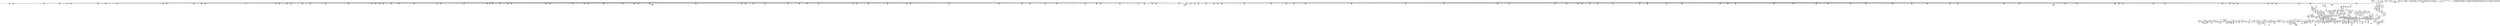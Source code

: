 digraph {
	CE0x42d0de0 [shape=record,shape=Mrecord,label="{CE0x42d0de0|_call_void___invalid_creds(%struct.cred*_%cred,_i8*_%file,_i32_%line)_#10,_!dbg_!27721|include/linux/cred.h,174|*SummSink*}"]
	CE0x42054d0 [shape=record,shape=Mrecord,label="{CE0x42054d0|get_current:_tmp4|./arch/x86/include/asm/current.h,14}"]
	CE0x42b4d20 [shape=record,shape=Mrecord,label="{CE0x42b4d20|i32_512|*Constant*|*SummSource*}"]
	CE0x4275f90 [shape=record,shape=Mrecord,label="{CE0x4275f90|i64*_getelementptr_inbounds_(_8_x_i64_,_8_x_i64_*___llvm_gcov_ctr154,_i64_0,_i64_1)|*Constant*}"]
	CE0x41c5c60 [shape=record,shape=Mrecord,label="{CE0x41c5c60|selinux_file_lock:_tmp3|*SummSink*}"]
	CE0x42c20c0 [shape=record,shape=Mrecord,label="{CE0x42c20c0|i1_true|*Constant*}"]
	CE0x42a2f60 [shape=record,shape=Mrecord,label="{CE0x42a2f60|0:_i32,_4:_i32,_8:_i16,_12:_i32,_16:_i32,_20:_i32,_24:_i32,_56:_i8*,_:_SCMRE_600,601_}"]
	CE0x42d1780 [shape=record,shape=Mrecord,label="{CE0x42d1780|inode_has_perm:_tmp16|security/selinux/hooks.c,1615|*SummSink*}"]
	CE0x41c0750 [shape=record,shape=Mrecord,label="{CE0x41c0750|selinux_file_lock:_if.end}"]
	CE0x42a5920 [shape=record,shape=Mrecord,label="{CE0x42a5920|0:_i32,_4:_i32,_8:_i16,_12:_i32,_16:_i32,_20:_i32,_24:_i32,_56:_i8*,_:_SCMRE_632,640_|*MultipleSource*|*LoadInst*|include/linux/fs.h,1916|security/selinux/hooks.c,1675|Function::inode_has_perm&Arg::inode::|security/selinux/hooks.c,1611}"]
	CE0x427d8f0 [shape=record,shape=Mrecord,label="{CE0x427d8f0|__validate_creds:_file|Function::__validate_creds&Arg::file::|*SummSource*}"]
	CE0x41cff70 [shape=record,shape=Mrecord,label="{CE0x41cff70|selinux_file_lock:_tobool|security/selinux/hooks.c,3337}"]
	CE0x423c4f0 [shape=record,shape=Mrecord,label="{CE0x423c4f0|file_inode:_tmp3}"]
	CE0x429fcc0 [shape=record,shape=Mrecord,label="{CE0x429fcc0|0:_i32,_4:_i32,_8:_i16,_12:_i32,_16:_i32,_20:_i32,_24:_i32,_56:_i8*,_:_SCMRE_570,571_}"]
	CE0x42c1e80 [shape=record,shape=Mrecord,label="{CE0x42c1e80|inode_has_perm:_and|security/selinux/hooks.c,1611|*SummSource*}"]
	CE0x41ddeb0 [shape=record,shape=Mrecord,label="{CE0x41ddeb0|8:_i8,_32:_%struct.inode*,_%struct.selinux_audit_data*,_456:_i8*,_:_SCMRE_151,152_}"]
	CE0x42c10b0 [shape=record,shape=Mrecord,label="{CE0x42c10b0|__validate_creds:_tmp3|include/linux/cred.h,173|*SummSink*}"]
	CE0x41e1670 [shape=record,shape=Mrecord,label="{CE0x41e1670|8:_i8,_32:_%struct.inode*,_%struct.selinux_audit_data*,_456:_i8*,_:_SCMRE_92,93_}"]
	CE0x41ce450 [shape=record,shape=Mrecord,label="{CE0x41ce450|8:_i8,_32:_%struct.inode*,_%struct.selinux_audit_data*,_456:_i8*,_:_SCMRE_14,15_}"]
	CE0x4288c00 [shape=record,shape=Mrecord,label="{CE0x4288c00|0:_i32,_4:_i32,_8:_i16,_12:_i32,_16:_i32,_20:_i32,_24:_i32,_56:_i8*,_:_SCMRE_172,173_}"]
	CE0x428a040 [shape=record,shape=Mrecord,label="{CE0x428a040|0:_i32,_4:_i32,_8:_i16,_12:_i32,_16:_i32,_20:_i32,_24:_i32,_56:_i8*,_:_SCMRE_184,185_}"]
	CE0x41e4670 [shape=record,shape=Mrecord,label="{CE0x41e4670|8:_i8,_32:_%struct.inode*,_%struct.selinux_audit_data*,_456:_i8*,_:_SCMRE_213,214_}"]
	CE0x4285750 [shape=record,shape=Mrecord,label="{CE0x4285750|0:_i32,_4:_i32,_8:_i16,_12:_i32,_16:_i32,_20:_i32,_24:_i32,_56:_i8*,_:_SCMRE_141,142_}"]
	CE0x423ab40 [shape=record,shape=Mrecord,label="{CE0x423ab40|file_inode:_tmp1}"]
	CE0x41e1a90 [shape=record,shape=Mrecord,label="{CE0x41e1a90|8:_i8,_32:_%struct.inode*,_%struct.selinux_audit_data*,_456:_i8*,_:_SCMRE_95,96_}"]
	CE0x4215760 [shape=record,shape=Mrecord,label="{CE0x4215760|cred_sid:_cred|Function::cred_sid&Arg::cred::}"]
	CE0x427ce60 [shape=record,shape=Mrecord,label="{CE0x427ce60|inode_has_perm:_bb|*SummSource*}"]
	CE0x428b990 [shape=record,shape=Mrecord,label="{CE0x428b990|0:_i32,_4:_i32,_8:_i16,_12:_i32,_16:_i32,_20:_i32,_24:_i32,_56:_i8*,_:_SCMRE_199,200_}"]
	CE0x42b2260 [shape=record,shape=Mrecord,label="{CE0x42b2260|0:_i32,_4:_i32,_8:_i16,_12:_i32,_16:_i32,_20:_i32,_24:_i32,_56:_i8*,_:_SCMRE_976,977_}"]
	CE0x41b6770 [shape=record,shape=Mrecord,label="{CE0x41b6770|selinux_file_lock:_tmp21|security/selinux/hooks.c,3337}"]
	CE0x42aa260 [shape=record,shape=Mrecord,label="{CE0x42aa260|0:_i32,_4:_i32,_8:_i16,_12:_i32,_16:_i32,_20:_i32,_24:_i32,_56:_i8*,_:_SCMRE_848,856_|*MultipleSource*|*LoadInst*|include/linux/fs.h,1916|security/selinux/hooks.c,1675|Function::inode_has_perm&Arg::inode::|security/selinux/hooks.c,1611}"]
	CE0x41dcb20 [shape=record,shape=Mrecord,label="{CE0x41dcb20|file_has_perm:_tmp14|security/selinux/hooks.c,1688|*SummSink*}"]
	CE0x429e490 [shape=record,shape=Mrecord,label="{CE0x429e490|0:_i32,_4:_i32,_8:_i16,_12:_i32,_16:_i32,_20:_i32,_24:_i32,_56:_i8*,_:_SCMRE_555,556_}"]
	CE0x41bf560 [shape=record,shape=Mrecord,label="{CE0x41bf560|_call_void_mcount()_#3|*SummSink*}"]
	CE0x4244090 [shape=record,shape=Mrecord,label="{CE0x4244090|file_has_perm:_call4|security/selinux/hooks.c,1684|*SummSource*}"]
	CE0x421e770 [shape=record,shape=Mrecord,label="{CE0x421e770|cred_sid:_security|security/selinux/hooks.c,196}"]
	CE0x425b890 [shape=record,shape=Mrecord,label="{CE0x425b890|i64*_getelementptr_inbounds_(_12_x_i64_,_12_x_i64_*___llvm_gcov_ctr170,_i64_0,_i64_9)|*Constant*}"]
	CE0x420fc10 [shape=record,shape=Mrecord,label="{CE0x420fc10|8:_i8,_32:_%struct.inode*,_%struct.selinux_audit_data*,_456:_i8*,_:_SCMRE_156,157_}"]
	CE0x420cd40 [shape=record,shape=Mrecord,label="{CE0x420cd40|_ret_void,_!dbg_!27722|include/linux/cred.h,175}"]
	CE0x42a2db0 [shape=record,shape=Mrecord,label="{CE0x42a2db0|0:_i32,_4:_i32,_8:_i16,_12:_i32,_16:_i32,_20:_i32,_24:_i32,_56:_i8*,_:_SCMRE_599,600_}"]
	CE0x41b92b0 [shape=record,shape=Mrecord,label="{CE0x41b92b0|_ret_i32_%rc.1,_!dbg_!27749|security/selinux/hooks.c,1698}"]
	CE0x41e8360 [shape=record,shape=Mrecord,label="{CE0x41e8360|i64*_getelementptr_inbounds_(_12_x_i64_,_12_x_i64_*___llvm_gcov_ctr170,_i64_0,_i64_0)|*Constant*|*SummSource*}"]
	CE0x42adee0 [shape=record,shape=Mrecord,label="{CE0x42adee0|0:_i32,_4:_i32,_8:_i16,_12:_i32,_16:_i32,_20:_i32,_24:_i32,_56:_i8*,_:_SCMRE_896,897_}"]
	CE0x428c560 [shape=record,shape=Mrecord,label="{CE0x428c560|0:_i32,_4:_i32,_8:_i16,_12:_i32,_16:_i32,_20:_i32,_24:_i32,_56:_i8*,_:_SCMRE_206,207_}"]
	CE0x42a4700 [shape=record,shape=Mrecord,label="{CE0x42a4700|0:_i32,_4:_i32,_8:_i16,_12:_i32,_16:_i32,_20:_i32,_24:_i32,_56:_i8*,_:_SCMRE_614,615_}"]
	CE0x421e4d0 [shape=record,shape=Mrecord,label="{CE0x421e4d0|i32_22|*Constant*|*SummSource*}"]
	CE0x42a85a0 [shape=record,shape=Mrecord,label="{CE0x42a85a0|0:_i32,_4:_i32,_8:_i16,_12:_i32,_16:_i32,_20:_i32,_24:_i32,_56:_i8*,_:_SCMRE_760,768_|*MultipleSource*|*LoadInst*|include/linux/fs.h,1916|security/selinux/hooks.c,1675|Function::inode_has_perm&Arg::inode::|security/selinux/hooks.c,1611}"]
	CE0x4217280 [shape=record,shape=Mrecord,label="{CE0x4217280|cred_sid:_bb}"]
	CE0x429cce0 [shape=record,shape=Mrecord,label="{CE0x429cce0|0:_i32,_4:_i32,_8:_i16,_12:_i32,_16:_i32,_20:_i32,_24:_i32,_56:_i8*,_:_SCMRE_512,520_|*MultipleSource*|*LoadInst*|include/linux/fs.h,1916|security/selinux/hooks.c,1675|Function::inode_has_perm&Arg::inode::|security/selinux/hooks.c,1611}"]
	CE0x41ba020 [shape=record,shape=Mrecord,label="{CE0x41ba020|8:_i8,_32:_%struct.inode*,_%struct.selinux_audit_data*,_456:_i8*,_:_SCMRE_98,99_}"]
	CE0x42012e0 [shape=record,shape=Mrecord,label="{CE0x42012e0|8:_i8,_32:_%struct.inode*,_%struct.selinux_audit_data*,_456:_i8*,_:_SCMRE_60,61_}"]
	CE0x421fe40 [shape=record,shape=Mrecord,label="{CE0x421fe40|i64*_getelementptr_inbounds_(_8_x_i64_,_8_x_i64_*___llvm_gcov_ctr154,_i64_0,_i64_2)|*Constant*|*SummSink*}"]
	CE0x42105b0 [shape=record,shape=Mrecord,label="{CE0x42105b0|8:_i8,_32:_%struct.inode*,_%struct.selinux_audit_data*,_456:_i8*,_:_SCMRE_163,164_}"]
	CE0x42d3fc0 [shape=record,shape=Mrecord,label="{CE0x42d3fc0|cred_sid:_tmp}"]
	CE0x41ba180 [shape=record,shape=Mrecord,label="{CE0x41ba180|8:_i8,_32:_%struct.inode*,_%struct.selinux_audit_data*,_456:_i8*,_:_SCMRE_99,100_}"]
	CE0x428c8c0 [shape=record,shape=Mrecord,label="{CE0x428c8c0|0:_i32,_4:_i32,_8:_i16,_12:_i32,_16:_i32,_20:_i32,_24:_i32,_56:_i8*,_:_SCMRE_240,241_}"]
	CE0x41b9010 [shape=record,shape=Mrecord,label="{CE0x41b9010|file_has_perm:_av|Function::file_has_perm&Arg::av::|*SummSink*}"]
	CE0x4295e50 [shape=record,shape=Mrecord,label="{CE0x4295e50|0:_i32,_4:_i32,_8:_i16,_12:_i32,_16:_i32,_20:_i32,_24:_i32,_56:_i8*,_:_SCMRE_301,302_}"]
	CE0x42ac8f0 [shape=record,shape=Mrecord,label="{CE0x42ac8f0|0:_i32,_4:_i32,_8:_i16,_12:_i32,_16:_i32,_20:_i32,_24:_i32,_56:_i8*,_:_SCMRE_883,884_}"]
	CE0x42b4450 [shape=record,shape=Mrecord,label="{CE0x42b4450|0:_i32,_4:_i32,_8:_i16,_12:_i32,_16:_i32,_20:_i32,_24:_i32,_56:_i8*,_:_SCMRE_1000,1008_|*MultipleSource*|*LoadInst*|include/linux/fs.h,1916|security/selinux/hooks.c,1675|Function::inode_has_perm&Arg::inode::|security/selinux/hooks.c,1611}"]
	CE0x41e2f40 [shape=record,shape=Mrecord,label="{CE0x41e2f40|i32_1|*Constant*|*SummSink*}"]
	CE0x41cf250 [shape=record,shape=Mrecord,label="{CE0x41cf250|_call_void_lockdep_rcu_suspicious(i8*_getelementptr_inbounds_(_25_x_i8_,_25_x_i8_*_.str3,_i32_0,_i32_0),_i32_3337,_i8*_getelementptr_inbounds_(_45_x_i8_,_45_x_i8_*_.str12,_i32_0,_i32_0))_#10,_!dbg_!27729|security/selinux/hooks.c,3337}"]
	CE0x42750d0 [shape=record,shape=Mrecord,label="{CE0x42750d0|inode_has_perm:_tmp2|*SummSink*}"]
	CE0x41bbf30 [shape=record,shape=Mrecord,label="{CE0x41bbf30|file_has_perm:_tmp|*SummSink*}"]
	CE0x41c3510 [shape=record,shape=Mrecord,label="{CE0x41c3510|selinux_file_lock:_tmp13|security/selinux/hooks.c,3337|*SummSink*}"]
	CE0x429b2a0 [shape=record,shape=Mrecord,label="{CE0x429b2a0|0:_i32,_4:_i32,_8:_i16,_12:_i32,_16:_i32,_20:_i32,_24:_i32,_56:_i8*,_:_SCMRE_480,481_}"]
	CE0x42af170 [shape=record,shape=Mrecord,label="{CE0x42af170|0:_i32,_4:_i32,_8:_i16,_12:_i32,_16:_i32,_20:_i32,_24:_i32,_56:_i8*,_:_SCMRE_907,908_}"]
	CE0x429ebe0 [shape=record,shape=Mrecord,label="{CE0x429ebe0|0:_i32,_4:_i32,_8:_i16,_12:_i32,_16:_i32,_20:_i32,_24:_i32,_56:_i8*,_:_SCMRE_560,561_}"]
	CE0x42c4800 [shape=record,shape=Mrecord,label="{CE0x42c4800|inode_has_perm:_tobool2|security/selinux/hooks.c,1611|*SummSource*}"]
	CE0x4298060 [shape=record,shape=Mrecord,label="{CE0x4298060|0:_i32,_4:_i32,_8:_i16,_12:_i32,_16:_i32,_20:_i32,_24:_i32,_56:_i8*,_:_SCMRE_360,376_|*MultipleSource*|*LoadInst*|include/linux/fs.h,1916|security/selinux/hooks.c,1675|Function::inode_has_perm&Arg::inode::|security/selinux/hooks.c,1611}"]
	CE0x41e0bb0 [shape=record,shape=Mrecord,label="{CE0x41e0bb0|8:_i8,_32:_%struct.inode*,_%struct.selinux_audit_data*,_456:_i8*,_:_SCMRE_122,123_}"]
	CE0x425d2a0 [shape=record,shape=Mrecord,label="{CE0x425d2a0|inode_has_perm:_perms|Function::inode_has_perm&Arg::perms::|*SummSink*}"]
	CE0x42a9a20 [shape=record,shape=Mrecord,label="{CE0x42a9a20|0:_i32,_4:_i32,_8:_i16,_12:_i32,_16:_i32,_20:_i32,_24:_i32,_56:_i8*,_:_SCMRE_824,832_|*MultipleSource*|*LoadInst*|include/linux/fs.h,1916|security/selinux/hooks.c,1675|Function::inode_has_perm&Arg::inode::|security/selinux/hooks.c,1611}"]
	CE0x423e0e0 [shape=record,shape=Mrecord,label="{CE0x423e0e0|_ret_%struct.inode*_%tmp4,_!dbg_!27713|include/linux/fs.h,1916}"]
	CE0x4241f90 [shape=record,shape=Mrecord,label="{CE0x4241f90|GLOBAL:___llvm_gcov_ctr170|Global_var:__llvm_gcov_ctr170|*SummSink*}"]
	CE0x425c350 [shape=record,shape=Mrecord,label="{CE0x425c350|GLOBAL:_inode_has_perm|*Constant*|*SummSink*}"]
	CE0x41c39d0 [shape=record,shape=Mrecord,label="{CE0x41c39d0|i64*_getelementptr_inbounds_(_11_x_i64_,_11_x_i64_*___llvm_gcov_ctr259,_i64_0,_i64_1)|*Constant*|*SummSource*}"]
	CE0x423aad0 [shape=record,shape=Mrecord,label="{CE0x423aad0|i64_1|*Constant*}"]
	CE0x42cecb0 [shape=record,shape=Mrecord,label="{CE0x42cecb0|__validate_creds:_tmp4|include/linux/cred.h,173|*SummSink*}"]
	CE0x42a6fa0 [shape=record,shape=Mrecord,label="{CE0x42a6fa0|0:_i32,_4:_i32,_8:_i16,_12:_i32,_16:_i32,_20:_i32,_24:_i32,_56:_i8*,_:_SCMRE_688,692_|*MultipleSource*|*LoadInst*|include/linux/fs.h,1916|security/selinux/hooks.c,1675|Function::inode_has_perm&Arg::inode::|security/selinux/hooks.c,1611}"]
	CE0x427dcd0 [shape=record,shape=Mrecord,label="{CE0x427dcd0|i32_22|*Constant*}"]
	CE0x41e7760 [shape=record,shape=Mrecord,label="{CE0x41e7760|8:_i8,_32:_%struct.inode*,_%struct.selinux_audit_data*,_456:_i8*,_:_SCMRE_12,13_}"]
	CE0x41c0120 [shape=record,shape=Mrecord,label="{CE0x41c0120|selinux_file_lock:_do.end|*SummSink*}"]
	CE0x42c7680 [shape=record,shape=Mrecord,label="{CE0x42c7680|inode_has_perm:_tmp12|security/selinux/hooks.c,1612|*SummSource*}"]
	CE0x4293c90 [shape=record,shape=Mrecord,label="{CE0x4293c90|0:_i32,_4:_i32,_8:_i16,_12:_i32,_16:_i32,_20:_i32,_24:_i32,_56:_i8*,_:_SCMRE_281,282_}"]
	CE0x4245a90 [shape=record,shape=Mrecord,label="{CE0x4245a90|avc_has_perm:_tclass|Function::avc_has_perm&Arg::tclass::|*SummSource*}"]
	CE0x41e0d10 [shape=record,shape=Mrecord,label="{CE0x41e0d10|8:_i8,_32:_%struct.inode*,_%struct.selinux_audit_data*,_456:_i8*,_:_SCMRE_123,124_}"]
	CE0x427cf70 [shape=record,shape=Mrecord,label="{CE0x427cf70|inode_has_perm:_bb|*SummSink*}"]
	CE0x41df1f0 [shape=record,shape=Mrecord,label="{CE0x41df1f0|file_has_perm:_tobool|security/selinux/hooks.c,1688}"]
	CE0x429c020 [shape=record,shape=Mrecord,label="{CE0x429c020|0:_i32,_4:_i32,_8:_i16,_12:_i32,_16:_i32,_20:_i32,_24:_i32,_56:_i8*,_:_SCMRE_552,553_}"]
	CE0x4219f30 [shape=record,shape=Mrecord,label="{CE0x4219f30|get_current:_tmp|*SummSource*}"]
	CE0x41d2240 [shape=record,shape=Mrecord,label="{CE0x41d2240|i64_2|*Constant*}"]
	CE0x41dadb0 [shape=record,shape=Mrecord,label="{CE0x41dadb0|file_has_perm:_tmp4|security/selinux/hooks.c,1681|*SummSource*}"]
	CE0x42a1460 [shape=record,shape=Mrecord,label="{CE0x42a1460|0:_i32,_4:_i32,_8:_i16,_12:_i32,_16:_i32,_20:_i32,_24:_i32,_56:_i8*,_:_SCMRE_584,585_}"]
	CE0x42c1a20 [shape=record,shape=Mrecord,label="{CE0x42c1a20|inode_has_perm:_tmp20|security/selinux/hooks.c,1618|*SummSource*}"]
	CE0x4296000 [shape=record,shape=Mrecord,label="{CE0x4296000|0:_i32,_4:_i32,_8:_i16,_12:_i32,_16:_i32,_20:_i32,_24:_i32,_56:_i8*,_:_SCMRE_302,303_}"]
	CE0x42990e0 [shape=record,shape=Mrecord,label="{CE0x42990e0|0:_i32,_4:_i32,_8:_i16,_12:_i32,_16:_i32,_20:_i32,_24:_i32,_56:_i8*,_:_SCMRE_416,424_|*MultipleSource*|*LoadInst*|include/linux/fs.h,1916|security/selinux/hooks.c,1675|Function::inode_has_perm&Arg::inode::|security/selinux/hooks.c,1611}"]
	CE0x429bb10 [shape=record,shape=Mrecord,label="{CE0x429bb10|0:_i32,_4:_i32,_8:_i16,_12:_i32,_16:_i32,_20:_i32,_24:_i32,_56:_i8*,_:_SCMRE_485,486_}"]
	CE0x41e0080 [shape=record,shape=Mrecord,label="{CE0x41e0080|__validate_creds:_lnot|include/linux/cred.h,173}"]
	CE0x41e65e0 [shape=record,shape=Mrecord,label="{CE0x41e65e0|8:_i8,_32:_%struct.inode*,_%struct.selinux_audit_data*,_456:_i8*,_:_SCMRE_316,320_|*MultipleSource*|security/selinux/hooks.c, 1676|security/selinux/hooks.c,1674|Function::file_has_perm&Arg::file::|Function::selinux_file_lock&Arg::file::}"]
	CE0x4221450 [shape=record,shape=Mrecord,label="{CE0x4221450|8:_i8,_32:_%struct.inode*,_%struct.selinux_audit_data*,_456:_i8*,_:_SCMRE_76,77_}"]
	CE0x421c640 [shape=record,shape=Mrecord,label="{CE0x421c640|file_has_perm:_bb|*SummSource*}"]
	CE0x42b0250 [shape=record,shape=Mrecord,label="{CE0x42b0250|0:_i32,_4:_i32,_8:_i16,_12:_i32,_16:_i32,_20:_i32,_24:_i32,_56:_i8*,_:_SCMRE_917,918_}"]
	CE0x428d2c0 [shape=record,shape=Mrecord,label="{CE0x428d2c0|0:_i32,_4:_i32,_8:_i16,_12:_i32,_16:_i32,_20:_i32,_24:_i32,_56:_i8*,_:_SCMRE_232,236_|*MultipleSource*|*LoadInst*|include/linux/fs.h,1916|security/selinux/hooks.c,1675|Function::inode_has_perm&Arg::inode::|security/selinux/hooks.c,1611}"]
	CE0x41ce5b0 [shape=record,shape=Mrecord,label="{CE0x41ce5b0|8:_i8,_32:_%struct.inode*,_%struct.selinux_audit_data*,_456:_i8*,_:_SCMRE_15,16_}"]
	CE0x42ad9d0 [shape=record,shape=Mrecord,label="{CE0x42ad9d0|0:_i32,_4:_i32,_8:_i16,_12:_i32,_16:_i32,_20:_i32,_24:_i32,_56:_i8*,_:_SCMRE_893,894_}"]
	CE0x41ca580 [shape=record,shape=Mrecord,label="{CE0x41ca580|_ret_%struct.inode*_%tmp4,_!dbg_!27713|include/linux/fs.h,1916|*SummSource*}"]
	CE0x423c8e0 [shape=record,shape=Mrecord,label="{CE0x423c8e0|_call_void_mcount()_#3}"]
	CE0x41bd970 [shape=record,shape=Mrecord,label="{CE0x41bd970|0:_i32,_4:_i32,_8:_i32,_12:_i32,_:_CMRE_0,4_|*MultipleSource*|security/selinux/hooks.c,196|*LoadInst*|security/selinux/hooks.c,196|security/selinux/hooks.c,197}"]
	CE0x41d14c0 [shape=record,shape=Mrecord,label="{CE0x41d14c0|selinux_file_lock:_call|security/selinux/hooks.c,3337|*SummSink*}"]
	CE0x4291920 [shape=record,shape=Mrecord,label="{CE0x4291920|0:_i32,_4:_i32,_8:_i16,_12:_i32,_16:_i32,_20:_i32,_24:_i32,_56:_i8*,_:_SCMRE_260,261_}"]
	CE0x42d01a0 [shape=record,shape=Mrecord,label="{CE0x42d01a0|GLOBAL:___invalid_creds|*Constant*}"]
	CE0x421cc50 [shape=record,shape=Mrecord,label="{CE0x421cc50|%struct.task_struct*_(%struct.task_struct**)*_asm_movq_%gs:$_1:P_,$0_,_r,im,_dirflag_,_fpsr_,_flags_}"]
	CE0x41b2a20 [shape=record,shape=Mrecord,label="{CE0x41b2a20|selinux_file_lock:_tobool1|security/selinux/hooks.c,3337}"]
	CE0x41bed50 [shape=record,shape=Mrecord,label="{CE0x41bed50|GLOBAL:_selinux_file_lock.__warned|Global_var:selinux_file_lock.__warned}"]
	CE0x42b1d50 [shape=record,shape=Mrecord,label="{CE0x42b1d50|0:_i32,_4:_i32,_8:_i16,_12:_i32,_16:_i32,_20:_i32,_24:_i32,_56:_i8*,_:_SCMRE_933,934_}"]
	CE0x42ab030 [shape=record,shape=Mrecord,label="{CE0x42ab030|0:_i32,_4:_i32,_8:_i16,_12:_i32,_16:_i32,_20:_i32,_24:_i32,_56:_i8*,_:_SCMRE_868,869_}"]
	CE0x41cb080 [shape=record,shape=Mrecord,label="{CE0x41cb080|cred_sid:_cred|Function::cred_sid&Arg::cred::}"]
	CE0x41b7320 [shape=record,shape=Mrecord,label="{CE0x41b7320|GLOBAL:_file_has_perm|*Constant*|*SummSource*}"]
	CE0x42204d0 [shape=record,shape=Mrecord,label="{CE0x42204d0|__validate_creds:_line|Function::__validate_creds&Arg::line::|*SummSource*}"]
	CE0x4286830 [shape=record,shape=Mrecord,label="{CE0x4286830|0:_i32,_4:_i32,_8:_i16,_12:_i32,_16:_i32,_20:_i32,_24:_i32,_56:_i8*,_:_SCMRE_151,152_}"]
	CE0x4204180 [shape=record,shape=Mrecord,label="{CE0x4204180|8:_i8,_32:_%struct.inode*,_%struct.selinux_audit_data*,_456:_i8*,_:_SCMRE_187,188_}"]
	CE0x428d580 [shape=record,shape=Mrecord,label="{CE0x428d580|0:_i32,_4:_i32,_8:_i16,_12:_i32,_16:_i32,_20:_i32,_24:_i32,_56:_i8*,_:_SCMRE_241,242_}"]
	CE0x41ffc20 [shape=record,shape=Mrecord,label="{CE0x41ffc20|file_has_perm:_tmp3|security/selinux/hooks.c,1674}"]
	CE0x41e71e0 [shape=record,shape=Mrecord,label="{CE0x41e71e0|8:_i8,_32:_%struct.inode*,_%struct.selinux_audit_data*,_456:_i8*,_:_SCMRE_8,9_}"]
	CE0x42adb80 [shape=record,shape=Mrecord,label="{CE0x42adb80|0:_i32,_4:_i32,_8:_i16,_12:_i32,_16:_i32,_20:_i32,_24:_i32,_56:_i8*,_:_SCMRE_894,895_}"]
	CE0x60029e0 [shape=record,shape=Mrecord,label="{CE0x60029e0|selinux_file_lock:_tmp3|*SummSource*}"]
	CE0x41d1680 [shape=record,shape=Mrecord,label="{CE0x41d1680|i32_0|*Constant*|*SummSource*}"]
	CE0x42897d0 [shape=record,shape=Mrecord,label="{CE0x42897d0|0:_i32,_4:_i32,_8:_i16,_12:_i32,_16:_i32,_20:_i32,_24:_i32,_56:_i8*,_:_SCMRE_179,180_}"]
	CE0x42a82e0 [shape=record,shape=Mrecord,label="{CE0x42a82e0|0:_i32,_4:_i32,_8:_i16,_12:_i32,_16:_i32,_20:_i32,_24:_i32,_56:_i8*,_:_SCMRE_752,756_|*MultipleSource*|*LoadInst*|include/linux/fs.h,1916|security/selinux/hooks.c,1675|Function::inode_has_perm&Arg::inode::|security/selinux/hooks.c,1611}"]
	CE0x42b2c60 [shape=record,shape=Mrecord,label="{CE0x42b2c60|0:_i32,_4:_i32,_8:_i16,_12:_i32,_16:_i32,_20:_i32,_24:_i32,_56:_i8*,_:_SCMRE_968,976_|*MultipleSource*|*LoadInst*|include/linux/fs.h,1916|security/selinux/hooks.c,1675|Function::inode_has_perm&Arg::inode::|security/selinux/hooks.c,1611}"]
	CE0x42d0900 [shape=record,shape=Mrecord,label="{CE0x42d0900|_call_void___invalid_creds(%struct.cred*_%cred,_i8*_%file,_i32_%line)_#10,_!dbg_!27721|include/linux/cred.h,174}"]
	CE0x42b1690 [shape=record,shape=Mrecord,label="{CE0x42b1690|0:_i32,_4:_i32,_8:_i16,_12:_i32,_16:_i32,_20:_i32,_24:_i32,_56:_i8*,_:_SCMRE_929,930_}"]
	CE0x41fe090 [shape=record,shape=Mrecord,label="{CE0x41fe090|i64_16|*Constant*|*SummSource*}"]
	CE0x4218cf0 [shape=record,shape=Mrecord,label="{CE0x4218cf0|file_has_perm:_if.then8}"]
	CE0x420f7f0 [shape=record,shape=Mrecord,label="{CE0x420f7f0|8:_i8,_32:_%struct.inode*,_%struct.selinux_audit_data*,_456:_i8*,_:_SCMRE_153,154_}"]
	CE0x41e40f0 [shape=record,shape=Mrecord,label="{CE0x41e40f0|8:_i8,_32:_%struct.inode*,_%struct.selinux_audit_data*,_456:_i8*,_:_SCMRE_209,210_}"]
	CE0x41fd6a0 [shape=record,shape=Mrecord,label="{CE0x41fd6a0|i64*_getelementptr_inbounds_(_12_x_i64_,_12_x_i64_*___llvm_gcov_ctr170,_i64_0,_i64_5)|*Constant*|*SummSink*}"]
	CE0x420e0a0 [shape=record,shape=Mrecord,label="{CE0x420e0a0|inode_has_perm:_tmp4|security/selinux/hooks.c,1609|*SummSink*}"]
	CE0x41b4330 [shape=record,shape=Mrecord,label="{CE0x41b4330|file_has_perm:_if.then|*SummSource*}"]
	CE0x41ffda0 [shape=record,shape=Mrecord,label="{CE0x41ffda0|file_has_perm:_tmp3|security/selinux/hooks.c,1674|*SummSink*}"]
	CE0x4279bf0 [shape=record,shape=Mrecord,label="{CE0x4279bf0|__validate_creds:_entry}"]
	CE0x428adc0 [shape=record,shape=Mrecord,label="{CE0x428adc0|0:_i32,_4:_i32,_8:_i16,_12:_i32,_16:_i32,_20:_i32,_24:_i32,_56:_i8*,_:_SCMRE_192,193_}"]
	CE0x42970e0 [shape=record,shape=Mrecord,label="{CE0x42970e0|0:_i32,_4:_i32,_8:_i16,_12:_i32,_16:_i32,_20:_i32,_24:_i32,_56:_i8*,_:_SCMRE_472,473_}"]
	CE0x4241930 [shape=record,shape=Mrecord,label="{CE0x4241930|file_has_perm:_tmp7|security/selinux/hooks.c,1683|*SummSource*}"]
	CE0x429dfb0 [shape=record,shape=Mrecord,label="{CE0x429dfb0|0:_i32,_4:_i32,_8:_i16,_12:_i32,_16:_i32,_20:_i32,_24:_i32,_56:_i8*,_:_SCMRE_554,555_}"]
	CE0x41ce710 [shape=record,shape=Mrecord,label="{CE0x41ce710|8:_i8,_32:_%struct.inode*,_%struct.selinux_audit_data*,_456:_i8*,_:_SCMRE_16,24_|*MultipleSource*|security/selinux/hooks.c, 1676|security/selinux/hooks.c,1674|Function::file_has_perm&Arg::file::|Function::selinux_file_lock&Arg::file::}"]
	CE0x4292340 [shape=record,shape=Mrecord,label="{CE0x4292340|0:_i32,_4:_i32,_8:_i16,_12:_i32,_16:_i32,_20:_i32,_24:_i32,_56:_i8*,_:_SCMRE_266,267_}"]
	CE0x420b5a0 [shape=record,shape=Mrecord,label="{CE0x420b5a0|file_inode:_tmp4|*LoadInst*|include/linux/fs.h,1916|*SummSource*}"]
	CE0x41e5900 [shape=record,shape=Mrecord,label="{CE0x41e5900|8:_i8,_32:_%struct.inode*,_%struct.selinux_audit_data*,_456:_i8*,_:_SCMRE_280,288_|*MultipleSource*|security/selinux/hooks.c, 1676|security/selinux/hooks.c,1674|Function::file_has_perm&Arg::file::|Function::selinux_file_lock&Arg::file::}"]
	CE0x41fccd0 [shape=record,shape=Mrecord,label="{CE0x41fccd0|file_has_perm:_tmp29|security/selinux/hooks.c,1698|*SummSource*}"]
	CE0x41cada0 [shape=record,shape=Mrecord,label="{CE0x41cada0|cred_sid:_entry|*SummSource*}"]
	CE0x41b43e0 [shape=record,shape=Mrecord,label="{CE0x41b43e0|file_has_perm:_if.then|*SummSink*}"]
	CE0x41dc2c0 [shape=record,shape=Mrecord,label="{CE0x41dc2c0|file_has_perm:_tmp13|security/selinux/hooks.c,1688}"]
	CE0x427c3c0 [shape=record,shape=Mrecord,label="{CE0x427c3c0|__validate_creds:_lnot1|include/linux/cred.h,173|*SummSource*}"]
	CE0x421cb50 [shape=record,shape=Mrecord,label="{CE0x421cb50|GLOBAL:_current_task|Global_var:current_task}"]
	CE0x42a8860 [shape=record,shape=Mrecord,label="{CE0x42a8860|0:_i32,_4:_i32,_8:_i16,_12:_i32,_16:_i32,_20:_i32,_24:_i32,_56:_i8*,_:_SCMRE_768,776_|*MultipleSource*|*LoadInst*|include/linux/fs.h,1916|security/selinux/hooks.c,1675|Function::inode_has_perm&Arg::inode::|security/selinux/hooks.c,1611}"]
	CE0x42b14e0 [shape=record,shape=Mrecord,label="{CE0x42b14e0|0:_i32,_4:_i32,_8:_i16,_12:_i32,_16:_i32,_20:_i32,_24:_i32,_56:_i8*,_:_SCMRE_928,929_}"]
	CE0x42a3620 [shape=record,shape=Mrecord,label="{CE0x42a3620|0:_i32,_4:_i32,_8:_i16,_12:_i32,_16:_i32,_20:_i32,_24:_i32,_56:_i8*,_:_SCMRE_604,605_}"]
	CE0x42417c0 [shape=record,shape=Mrecord,label="{CE0x42417c0|file_has_perm:_tmp7|security/selinux/hooks.c,1683}"]
	CE0x41e1080 [shape=record,shape=Mrecord,label="{CE0x41e1080|COLLAPSED:_GCMRE___llvm_gcov_ctr162_internal_global_2_x_i64_zeroinitializer:_elem_0:default:}"]
	CE0x42b82a0 [shape=record,shape=Mrecord,label="{CE0x42b82a0|GLOBAL:_cred_sid|*Constant*}"]
	CE0x4246fe0 [shape=record,shape=Mrecord,label="{CE0x4246fe0|file_has_perm:_tmp19|security/selinux/hooks.c,1690|*SummSource*}"]
	CE0x42a4f70 [shape=record,shape=Mrecord,label="{CE0x42a4f70|0:_i32,_4:_i32,_8:_i16,_12:_i32,_16:_i32,_20:_i32,_24:_i32,_56:_i8*,_:_SCMRE_619,620_}"]
	CE0x42037e0 [shape=record,shape=Mrecord,label="{CE0x42037e0|8:_i8,_32:_%struct.inode*,_%struct.selinux_audit_data*,_456:_i8*,_:_SCMRE_180,181_}"]
	CE0x41d9f60 [shape=record,shape=Mrecord,label="{CE0x41d9f60|selinux_file_lock:_tmp17|security/selinux/hooks.c,3337|*SummSink*}"]
	CE0x41da8b0 [shape=record,shape=Mrecord,label="{CE0x41da8b0|selinux_file_lock:_tmp12|security/selinux/hooks.c,3337|*SummSink*}"]
	CE0x42ad820 [shape=record,shape=Mrecord,label="{CE0x42ad820|0:_i32,_4:_i32,_8:_i16,_12:_i32,_16:_i32,_20:_i32,_24:_i32,_56:_i8*,_:_SCMRE_892,893_}"]
	CE0x42a3ce0 [shape=record,shape=Mrecord,label="{CE0x42a3ce0|0:_i32,_4:_i32,_8:_i16,_12:_i32,_16:_i32,_20:_i32,_24:_i32,_56:_i8*,_:_SCMRE_608,609_}"]
	CE0x42083a0 [shape=record,shape=Mrecord,label="{CE0x42083a0|file_has_perm:_tmp27|security/selinux/hooks.c,1694|*SummSource*}"]
	CE0x42cda00 [shape=record,shape=Mrecord,label="{CE0x42cda00|_ret_i32_%retval.0,_!dbg_!27728|security/selinux/avc.c,775}"]
	CE0x42cfbd0 [shape=record,shape=Mrecord,label="{CE0x42cfbd0|__validate_creds:_tmp6|include/linux/cred.h,174|*SummSource*}"]
	CE0x428bcf0 [shape=record,shape=Mrecord,label="{CE0x428bcf0|0:_i32,_4:_i32,_8:_i16,_12:_i32,_16:_i32,_20:_i32,_24:_i32,_56:_i8*,_:_SCMRE_201,202_}"]
	CE0x4200d60 [shape=record,shape=Mrecord,label="{CE0x4200d60|8:_i8,_32:_%struct.inode*,_%struct.selinux_audit_data*,_456:_i8*,_:_SCMRE_56,57_}"]
	CE0x427d620 [shape=record,shape=Mrecord,label="{CE0x427d620|i32_1609|*Constant*}"]
	CE0x41e21a0 [shape=record,shape=Mrecord,label="{CE0x41e21a0|get_current:_tmp2}"]
	CE0x421bf30 [shape=record,shape=Mrecord,label="{CE0x421bf30|file_has_perm:_if.end6|*SummSource*}"]
	CE0x41d92e0 [shape=record,shape=Mrecord,label="{CE0x41d92e0|8:_i8,_32:_%struct.inode*,_%struct.selinux_audit_data*,_456:_i8*,_:_SCMRE_6,7_}"]
	CE0x423e430 [shape=record,shape=Mrecord,label="{CE0x423e430|file_has_perm:_call1|security/selinux/hooks.c,1677}"]
	CE0x4204c80 [shape=record,shape=Mrecord,label="{CE0x4204c80|8:_i8,_32:_%struct.inode*,_%struct.selinux_audit_data*,_456:_i8*,_:_SCMRE_195,196_}"]
	CE0x41bd2b0 [shape=record,shape=Mrecord,label="{CE0x41bd2b0|cred_sid:_tmp5|security/selinux/hooks.c,196|*SummSink*}"]
	CE0x423e2d0 [shape=record,shape=Mrecord,label="{CE0x423e2d0|file_inode:_f|Function::file_inode&Arg::f::|*SummSink*}"]
	CE0x4246a60 [shape=record,shape=Mrecord,label="{CE0x4246a60|file_has_perm:_tobool|security/selinux/hooks.c,1688|*SummSink*}"]
	CE0x41c5eb0 [shape=record,shape=Mrecord,label="{CE0x41c5eb0|_call_void_mcount()_#3|*SummSource*}"]
	CE0x41b8900 [shape=record,shape=Mrecord,label="{CE0x41b8900|i64*_getelementptr_inbounds_(_2_x_i64_,_2_x_i64_*___llvm_gcov_ctr98,_i64_0,_i64_0)|*Constant*}"]
	CE0x425bf70 [shape=record,shape=Mrecord,label="{CE0x425bf70|GLOBAL:_inode_has_perm|*Constant*}"]
	CE0x427d1a0 [shape=record,shape=Mrecord,label="{CE0x427d1a0|__validate_creds:_tmp|*SummSink*}"]
	CE0x4200b70 [shape=record,shape=Mrecord,label="{CE0x4200b70|_call_void_mcount()_#3|*SummSink*}"]
	CE0x4240e80 [shape=record,shape=Mrecord,label="{CE0x4240e80|0:_i32,_:_CRE_12,16_|*MultipleSource*|security/selinux/hooks.c,1683|*LoadInst*|security/selinux/hooks.c,1674|security/selinux/hooks.c,1674}"]
	CE0x42b47a0 [shape=record,shape=Mrecord,label="{CE0x42b47a0|inode_has_perm:_tmp6|*LoadInst*|security/selinux/hooks.c,1611|*SummSink*}"]
	CE0x42a52d0 [shape=record,shape=Mrecord,label="{CE0x42a52d0|0:_i32,_4:_i32,_8:_i16,_12:_i32,_16:_i32,_20:_i32,_24:_i32,_56:_i8*,_:_SCMRE_621,622_}"]
	CE0x41c1d30 [shape=record,shape=Mrecord,label="{CE0x41c1d30|selinux_file_lock:_call3|security/selinux/hooks.c,3337}"]
	CE0x42a3e90 [shape=record,shape=Mrecord,label="{CE0x42a3e90|0:_i32,_4:_i32,_8:_i16,_12:_i32,_16:_i32,_20:_i32,_24:_i32,_56:_i8*,_:_SCMRE_609,610_}"]
	CE0x42c6a20 [shape=record,shape=Mrecord,label="{CE0x42c6a20|i64*_getelementptr_inbounds_(_8_x_i64_,_8_x_i64_*___llvm_gcov_ctr154,_i64_0,_i64_5)|*Constant*|*SummSource*}"]
	CE0x42b4cb0 [shape=record,shape=Mrecord,label="{CE0x42b4cb0|i32_512|*Constant*|*SummSink*}"]
	CE0x42bef70 [shape=record,shape=Mrecord,label="{CE0x42bef70|__validate_creds:_tobool|include/linux/cred.h,173|*SummSource*}"]
	CE0x42c32e0 [shape=record,shape=Mrecord,label="{CE0x42c32e0|inode_has_perm:_lnot.ext|security/selinux/hooks.c,1611}"]
	CE0x4248370 [shape=record,shape=Mrecord,label="{CE0x4248370|i64_8|*Constant*|*SummSink*}"]
	CE0x425d4b0 [shape=record,shape=Mrecord,label="{CE0x425d4b0|inode_has_perm:_adp|Function::inode_has_perm&Arg::adp::}"]
	CE0x4285c60 [shape=record,shape=Mrecord,label="{CE0x4285c60|0:_i32,_4:_i32,_8:_i16,_12:_i32,_16:_i32,_20:_i32,_24:_i32,_56:_i8*,_:_SCMRE_144,145_}"]
	CE0x427a8e0 [shape=record,shape=Mrecord,label="{CE0x427a8e0|cred_sid:_sid|security/selinux/hooks.c,197}"]
	CE0x4208dc0 [shape=record,shape=Mrecord,label="{CE0x4208dc0|file_has_perm:_rc.1|*SummSource*}"]
	CE0x41fe130 [shape=record,shape=Mrecord,label="{CE0x41fe130|i64_16|*Constant*|*SummSink*}"]
	CE0x42428a0 [shape=record,shape=Mrecord,label="{CE0x42428a0|file_has_perm:_tmp9|security/selinux/hooks.c,1683|*SummSource*}"]
	CE0x428c710 [shape=record,shape=Mrecord,label="{CE0x428c710|0:_i32,_4:_i32,_8:_i16,_12:_i32,_16:_i32,_20:_i32,_24:_i32,_56:_i8*,_:_SCMRE_207,208_}"]
	CE0x423ae40 [shape=record,shape=Mrecord,label="{CE0x423ae40|file_inode:_tmp1|*SummSource*}"]
	CE0x4291ad0 [shape=record,shape=Mrecord,label="{CE0x4291ad0|0:_i32,_4:_i32,_8:_i16,_12:_i32,_16:_i32,_20:_i32,_24:_i32,_56:_i8*,_:_SCMRE_261,262_}"]
	CE0x41f91b0 [shape=record,shape=Mrecord,label="{CE0x41f91b0|file_has_perm:_tmp15|security/selinux/hooks.c,1688|*SummSource*}"]
	CE0x4203100 [shape=record,shape=Mrecord,label="{CE0x4203100|8:_i8,_32:_%struct.inode*,_%struct.selinux_audit_data*,_456:_i8*,_:_SCMRE_175,176_}"]
	CE0x41dfa60 [shape=record,shape=Mrecord,label="{CE0x41dfa60|file_has_perm:_if.end|*SummSource*}"]
	CE0x41d7230 [shape=record,shape=Mrecord,label="{CE0x41d7230|_call_void_lockdep_rcu_suspicious(i8*_getelementptr_inbounds_(_25_x_i8_,_25_x_i8_*_.str3,_i32_0,_i32_0),_i32_3337,_i8*_getelementptr_inbounds_(_45_x_i8_,_45_x_i8_*_.str12,_i32_0,_i32_0))_#10,_!dbg_!27729|security/selinux/hooks.c,3337|*SummSource*}"]
	CE0x42188a0 [shape=record,shape=Mrecord,label="{CE0x42188a0|i64*_getelementptr_inbounds_(_2_x_i64_,_2_x_i64_*___llvm_gcov_ctr131,_i64_0,_i64_0)|*Constant*|*SummSource*}"]
	CE0x4295af0 [shape=record,shape=Mrecord,label="{CE0x4295af0|0:_i32,_4:_i32,_8:_i16,_12:_i32,_16:_i32,_20:_i32,_24:_i32,_56:_i8*,_:_SCMRE_299,300_}"]
	CE0x41c7fb0 [shape=record,shape=Mrecord,label="{CE0x41c7fb0|8:_i8,_32:_%struct.inode*,_%struct.selinux_audit_data*,_456:_i8*,_:_SCMRE_392,396_|*MultipleSource*|security/selinux/hooks.c, 1676|security/selinux/hooks.c,1674|Function::file_has_perm&Arg::file::|Function::selinux_file_lock&Arg::file::}"]
	CE0x421bce0 [shape=record,shape=Mrecord,label="{CE0x421bce0|0:_i32,_4:_i32,_8:_i16,_12:_i32,_16:_i32,_20:_i32,_24:_i32,_56:_i8*,_:_SCMRE_2,4_|*MultipleSource*|*LoadInst*|include/linux/fs.h,1916|security/selinux/hooks.c,1675|Function::inode_has_perm&Arg::inode::|security/selinux/hooks.c,1611}"]
	CE0x429fb10 [shape=record,shape=Mrecord,label="{CE0x429fb10|0:_i32,_4:_i32,_8:_i16,_12:_i32,_16:_i32,_20:_i32,_24:_i32,_56:_i8*,_:_SCMRE_569,570_}"]
	CE0x42cd310 [shape=record,shape=Mrecord,label="{CE0x42cd310|i32_(i32,_i32,_i16,_i32,_%struct.common_audit_data*)*_bitcast_(i32_(i32,_i32,_i16,_i32,_%struct.common_audit_data.495*)*_avc_has_perm_to_i32_(i32,_i32,_i16,_i32,_%struct.common_audit_data*)*)|*Constant*}"]
	CE0x42bf0e0 [shape=record,shape=Mrecord,label="{CE0x42bf0e0|__validate_creds:_tobool|include/linux/cred.h,173|*SummSink*}"]
	CE0x42b2550 [shape=record,shape=Mrecord,label="{CE0x42b2550|0:_i32,_4:_i32,_8:_i16,_12:_i32,_16:_i32,_20:_i32,_24:_i32,_56:_i8*,_:_SCMRE_952,960_|*MultipleSource*|*LoadInst*|include/linux/fs.h,1916|security/selinux/hooks.c,1675|Function::inode_has_perm&Arg::inode::|security/selinux/hooks.c,1611}"]
	CE0x41e8190 [shape=record,shape=Mrecord,label="{CE0x41e8190|file_has_perm:_if.then5|*SummSink*}"]
	CE0x4248b10 [shape=record,shape=Mrecord,label="{CE0x4248b10|i64_7|*Constant*|*SummSink*}"]
	CE0x4299920 [shape=record,shape=Mrecord,label="{CE0x4299920|0:_i32,_4:_i32,_8:_i16,_12:_i32,_16:_i32,_20:_i32,_24:_i32,_56:_i8*,_:_SCMRE_440,448_|*MultipleSource*|*LoadInst*|include/linux/fs.h,1916|security/selinux/hooks.c,1675|Function::inode_has_perm&Arg::inode::|security/selinux/hooks.c,1611}"]
	CE0x41d3c10 [shape=record,shape=Mrecord,label="{CE0x41d3c10|GLOBAL:_selinux_file_lock.__warned|Global_var:selinux_file_lock.__warned|*SummSink*}"]
	CE0x41f78e0 [shape=record,shape=Mrecord,label="{CE0x41f78e0|0:_i32,_4:_i32,_8:_i16,_12:_i32,_16:_i32,_20:_i32,_24:_i32,_56:_i8*,_:_SCMRE_250,251_}"]
	CE0x4245ff0 [shape=record,shape=Mrecord,label="{CE0x4245ff0|avc_has_perm:_requested|Function::avc_has_perm&Arg::requested::|*SummSource*}"]
	CE0x41da630 [shape=record,shape=Mrecord,label="{CE0x41da630|selinux_file_lock:_tmp12|security/selinux/hooks.c,3337}"]
	CE0x4204de0 [shape=record,shape=Mrecord,label="{CE0x4204de0|8:_i8,_32:_%struct.inode*,_%struct.selinux_audit_data*,_456:_i8*,_:_SCMRE_196,197_}"]
	CE0x42747b0 [shape=record,shape=Mrecord,label="{CE0x42747b0|inode_has_perm:_tmp5|security/selinux/hooks.c,1609}"]
	CE0x41b7800 [shape=record,shape=Mrecord,label="{CE0x41b7800|file_has_perm:_entry|*SummSource*}"]
	CE0x420cb90 [shape=record,shape=Mrecord,label="{CE0x420cb90|i32_1609|*Constant*|*SummSink*}"]
	CE0x42a9fa0 [shape=record,shape=Mrecord,label="{CE0x42a9fa0|0:_i32,_4:_i32,_8:_i16,_12:_i32,_16:_i32,_20:_i32,_24:_i32,_56:_i8*,_:_SCMRE_840,848_|*MultipleSource*|*LoadInst*|include/linux/fs.h,1916|security/selinux/hooks.c,1675|Function::inode_has_perm&Arg::inode::|security/selinux/hooks.c,1611}"]
	CE0x420bc00 [shape=record,shape=Mrecord,label="{CE0x420bc00|inode_has_perm:_tmp5|security/selinux/hooks.c,1609|*SummSink*}"]
	CE0x4204020 [shape=record,shape=Mrecord,label="{CE0x4204020|8:_i8,_32:_%struct.inode*,_%struct.selinux_audit_data*,_456:_i8*,_:_SCMRE_186,187_}"]
	CE0x421e830 [shape=record,shape=Mrecord,label="{CE0x421e830|cred_sid:_security|security/selinux/hooks.c,196|*SummSource*}"]
	CE0x42a6760 [shape=record,shape=Mrecord,label="{CE0x42a6760|0:_i32,_4:_i32,_8:_i16,_12:_i32,_16:_i32,_20:_i32,_24:_i32,_56:_i8*,_:_SCMRE_672,680_|*MultipleSource*|*LoadInst*|include/linux/fs.h,1916|security/selinux/hooks.c,1675|Function::inode_has_perm&Arg::inode::|security/selinux/hooks.c,1611}"]
	CE0x4286d40 [shape=record,shape=Mrecord,label="{CE0x4286d40|0:_i32,_4:_i32,_8:_i16,_12:_i32,_16:_i32,_20:_i32,_24:_i32,_56:_i8*,_:_SCMRE_154,155_}"]
	CE0x41c11d0 [shape=record,shape=Mrecord,label="{CE0x41c11d0|selinux_file_lock:_tmp19|security/selinux/hooks.c,3337|*SummSink*}"]
	CE0x41f8300 [shape=record,shape=Mrecord,label="{CE0x41f8300|0:_i32,_4:_i32,_8:_i16,_12:_i32,_16:_i32,_20:_i32,_24:_i32,_56:_i8*,_:_SCMRE_256,257_}"]
	CE0x42aaa30 [shape=record,shape=Mrecord,label="{CE0x42aaa30|0:_i32,_4:_i32,_8:_i16,_12:_i32,_16:_i32,_20:_i32,_24:_i32,_56:_i8*,_:_SCMRE_866,867_}"]
	CE0x41ceb30 [shape=record,shape=Mrecord,label="{CE0x41ceb30|8:_i8,_32:_%struct.inode*,_%struct.selinux_audit_data*,_456:_i8*,_:_SCMRE_40,48_|*MultipleSource*|security/selinux/hooks.c, 1676|security/selinux/hooks.c,1674|Function::file_has_perm&Arg::file::|Function::selinux_file_lock&Arg::file::}"]
	CE0x41ca360 [shape=record,shape=Mrecord,label="{CE0x41ca360|file_has_perm:_tmp2|*LoadInst*|security/selinux/hooks.c,1674|*SummSink*}"]
	CE0x41d4a40 [shape=record,shape=Mrecord,label="{CE0x41d4a40|selinux_file_lock:_tmp|*SummSink*}"]
	CE0x5463510 [shape=record,shape=Mrecord,label="{CE0x5463510|selinux_file_lock:_tmp1|*SummSource*}"]
	CE0x42c7b90 [shape=record,shape=Mrecord,label="{CE0x42c7b90|i64*_getelementptr_inbounds_(_8_x_i64_,_8_x_i64_*___llvm_gcov_ctr154,_i64_0,_i64_6)|*Constant*|*SummSource*}"]
	CE0x41e4250 [shape=record,shape=Mrecord,label="{CE0x41e4250|8:_i8,_32:_%struct.inode*,_%struct.selinux_audit_data*,_456:_i8*,_:_SCMRE_210,211_}"]
	CE0x42c2d80 [shape=record,shape=Mrecord,label="{CE0x42c2d80|inode_has_perm:_lnot1|security/selinux/hooks.c,1611|*SummSource*}"]
	CE0x41b65a0 [shape=record,shape=Mrecord,label="{CE0x41b65a0|selinux_file_lock:_tmp21|security/selinux/hooks.c,3337|*SummSource*}"]
	CE0x4204700 [shape=record,shape=Mrecord,label="{CE0x4204700|8:_i8,_32:_%struct.inode*,_%struct.selinux_audit_data*,_456:_i8*,_:_SCMRE_191,192_}"]
	CE0x420f690 [shape=record,shape=Mrecord,label="{CE0x420f690|8:_i8,_32:_%struct.inode*,_%struct.selinux_audit_data*,_456:_i8*,_:_SCMRE_152,153_}"]
	CE0x42869e0 [shape=record,shape=Mrecord,label="{CE0x42869e0|0:_i32,_4:_i32,_8:_i16,_12:_i32,_16:_i32,_20:_i32,_24:_i32,_56:_i8*,_:_SCMRE_152,153_}"]
	CE0x4293e40 [shape=record,shape=Mrecord,label="{CE0x4293e40|0:_i32,_4:_i32,_8:_i16,_12:_i32,_16:_i32,_20:_i32,_24:_i32,_56:_i8*,_:_SCMRE_282,283_}"]
	CE0x42a7d60 [shape=record,shape=Mrecord,label="{CE0x42a7d60|0:_i32,_4:_i32,_8:_i16,_12:_i32,_16:_i32,_20:_i32,_24:_i32,_56:_i8*,_:_SCMRE_736,740_|*MultipleSource*|*LoadInst*|include/linux/fs.h,1916|security/selinux/hooks.c,1675|Function::inode_has_perm&Arg::inode::|security/selinux/hooks.c,1611}"]
	CE0x42a01d0 [shape=record,shape=Mrecord,label="{CE0x42a01d0|0:_i32,_4:_i32,_8:_i16,_12:_i32,_16:_i32,_20:_i32,_24:_i32,_56:_i8*,_:_SCMRE_573,574_}"]
	CE0x4295790 [shape=record,shape=Mrecord,label="{CE0x4295790|0:_i32,_4:_i32,_8:_i16,_12:_i32,_16:_i32,_20:_i32,_24:_i32,_56:_i8*,_:_SCMRE_297,298_}"]
	CE0x42b7d80 [shape=record,shape=Mrecord,label="{CE0x42b7d80|inode_has_perm:_call|security/selinux/hooks.c,1614|*SummSource*}"]
	CE0x42bb140 [shape=record,shape=Mrecord,label="{CE0x42bb140|inode_has_perm:_tmp17|security/selinux/hooks.c,1617|*SummSink*}"]
	CE0x420ed10 [shape=record,shape=Mrecord,label="{CE0x420ed10|i64*_getelementptr_inbounds_(_2_x_i64_,_2_x_i64_*___llvm_gcov_ctr131,_i64_0,_i64_1)|*Constant*|*SummSink*}"]
	CE0x4202e40 [shape=record,shape=Mrecord,label="{CE0x4202e40|8:_i8,_32:_%struct.inode*,_%struct.selinux_audit_data*,_456:_i8*,_:_SCMRE_173,174_}"]
	CE0x421f200 [shape=record,shape=Mrecord,label="{CE0x421f200|cred_sid:_tmp5|security/selinux/hooks.c,196}"]
	CE0x4241380 [shape=record,shape=Mrecord,label="{CE0x4241380|file_has_perm:_cmp|security/selinux/hooks.c,1683|*SummSource*}"]
	CE0x4214970 [shape=record,shape=Mrecord,label="{CE0x4214970|cred_sid:_tmp6|security/selinux/hooks.c,197|*SummSource*}"]
	CE0x42c5090 [shape=record,shape=Mrecord,label="{CE0x42c5090|inode_has_perm:_tmp7|security/selinux/hooks.c,1611|*SummSink*}"]
	CE0x4287400 [shape=record,shape=Mrecord,label="{CE0x4287400|0:_i32,_4:_i32,_8:_i16,_12:_i32,_16:_i32,_20:_i32,_24:_i32,_56:_i8*,_:_SCMRE_158,159_}"]
	CE0x4246540 [shape=record,shape=Mrecord,label="{CE0x4246540|avc_has_perm:_auditdata|Function::avc_has_perm&Arg::auditdata::|*SummSink*}"]
	CE0x41d18f0 [shape=record,shape=Mrecord,label="{CE0x41d18f0|selinux_file_lock:_tmp4|security/selinux/hooks.c,3337|*SummSink*}"]
	CE0x429a420 [shape=record,shape=Mrecord,label="{CE0x429a420|0:_i32,_4:_i32,_8:_i16,_12:_i32,_16:_i32,_20:_i32,_24:_i32,_56:_i8*,_:_SCMRE_473,474_}"]
	CE0x429c6d0 [shape=record,shape=Mrecord,label="{CE0x429c6d0|0:_i32,_4:_i32,_8:_i16,_12:_i32,_16:_i32,_20:_i32,_24:_i32,_56:_i8*,_:_SCMRE_504,508_|*MultipleSource*|*LoadInst*|include/linux/fs.h,1916|security/selinux/hooks.c,1675|Function::inode_has_perm&Arg::inode::|security/selinux/hooks.c,1611}"]
	CE0x41d4be0 [shape=record,shape=Mrecord,label="{CE0x41d4be0|i64_1|*Constant*|*SummSink*}"]
	CE0x42c23b0 [shape=record,shape=Mrecord,label="{CE0x42c23b0|inode_has_perm:_tobool|security/selinux/hooks.c,1611|*SummSource*}"]
	CE0x41b2120 [shape=record,shape=Mrecord,label="{CE0x41b2120|i64_0|*Constant*|*SummSource*}"]
	CE0x42a8020 [shape=record,shape=Mrecord,label="{CE0x42a8020|0:_i32,_4:_i32,_8:_i16,_12:_i32,_16:_i32,_20:_i32,_24:_i32,_56:_i8*,_:_SCMRE_744,752_|*MultipleSource*|*LoadInst*|include/linux/fs.h,1916|security/selinux/hooks.c,1675|Function::inode_has_perm&Arg::inode::|security/selinux/hooks.c,1611}"]
	CE0x41c8230 [shape=record,shape=Mrecord,label="{CE0x41c8230|8:_i8,_32:_%struct.inode*,_%struct.selinux_audit_data*,_456:_i8*,_:_SCMRE_396,400_|*MultipleSource*|security/selinux/hooks.c, 1676|security/selinux/hooks.c,1674|Function::file_has_perm&Arg::file::|Function::selinux_file_lock&Arg::file::}"]
	CE0x421d1d0 [shape=record,shape=Mrecord,label="{CE0x421d1d0|COLLAPSED:_GCMRE___llvm_gcov_ctr98_internal_global_2_x_i64_zeroinitializer:_elem_0:default:}"]
	CE0x4242160 [shape=record,shape=Mrecord,label="{CE0x4242160|i64_0|*Constant*}"]
	CE0x423dd10 [shape=record,shape=Mrecord,label="{CE0x423dd10|file_inode:_entry}"]
	CE0x42a5990 [shape=record,shape=Mrecord,label="{CE0x42a5990|0:_i32,_4:_i32,_8:_i16,_12:_i32,_16:_i32,_20:_i32,_24:_i32,_56:_i8*,_:_SCMRE_624,628_|*MultipleSource*|*LoadInst*|include/linux/fs.h,1916|security/selinux/hooks.c,1675|Function::inode_has_perm&Arg::inode::|security/selinux/hooks.c,1611}"]
	CE0x42941a0 [shape=record,shape=Mrecord,label="{CE0x42941a0|0:_i32,_4:_i32,_8:_i16,_12:_i32,_16:_i32,_20:_i32,_24:_i32,_56:_i8*,_:_SCMRE_284,285_}"]
	CE0x42409d0 [shape=record,shape=Mrecord,label="{CE0x42409d0|0:_i32,_:_CRE_0,4_|*MultipleSource*|security/selinux/hooks.c,1683|*LoadInst*|security/selinux/hooks.c,1674|security/selinux/hooks.c,1674}"]
	CE0x41db540 [shape=record,shape=Mrecord,label="{CE0x41db540|0:_i32,_4:_i32,_8:_i16,_12:_i32,_16:_i32,_20:_i32,_24:_i32,_56:_i8*,_:_SCMRE_72,76_|*MultipleSource*|*LoadInst*|include/linux/fs.h,1916|security/selinux/hooks.c,1675|Function::inode_has_perm&Arg::inode::|security/selinux/hooks.c,1611}"]
	CE0x4275ad0 [shape=record,shape=Mrecord,label="{CE0x4275ad0|_call_void___validate_creds(%struct.cred*_%cred,_i8*_getelementptr_inbounds_(_25_x_i8_,_25_x_i8_*_.str3,_i32_0,_i32_0),_i32_1609)_#10,_!dbg_!27719|security/selinux/hooks.c,1609|*SummSink*}"]
	CE0x42961b0 [shape=record,shape=Mrecord,label="{CE0x42961b0|0:_i32,_4:_i32,_8:_i16,_12:_i32,_16:_i32,_20:_i32,_24:_i32,_56:_i8*,_:_SCMRE_303,304_}"]
	CE0x423ce90 [shape=record,shape=Mrecord,label="{CE0x423ce90|i32_2|*Constant*}"]
	CE0x41c8e50 [shape=record,shape=Mrecord,label="{CE0x41c8e50|8:_i8,_32:_%struct.inode*,_%struct.selinux_audit_data*,_456:_i8*,_:_SCMRE_424,428_|*MultipleSource*|security/selinux/hooks.c, 1676|security/selinux/hooks.c,1674|Function::file_has_perm&Arg::file::|Function::selinux_file_lock&Arg::file::}"]
	CE0x4285e10 [shape=record,shape=Mrecord,label="{CE0x4285e10|0:_i32,_4:_i32,_8:_i16,_12:_i32,_16:_i32,_20:_i32,_24:_i32,_56:_i8*,_:_SCMRE_145,146_}"]
	CE0x42c4680 [shape=record,shape=Mrecord,label="{CE0x42c4680|inode_has_perm:_tobool2|security/selinux/hooks.c,1611}"]
	CE0x425d770 [shape=record,shape=Mrecord,label="{CE0x425d770|inode_has_perm:_adp|Function::inode_has_perm&Arg::adp::|*SummSink*}"]
	CE0x41d7bf0 [shape=record,shape=Mrecord,label="{CE0x41d7bf0|i32_3337|*Constant*|*SummSink*}"]
	CE0x42c68f0 [shape=record,shape=Mrecord,label="{CE0x42c68f0|i64*_getelementptr_inbounds_(_8_x_i64_,_8_x_i64_*___llvm_gcov_ctr154,_i64_0,_i64_5)|*Constant*}"]
	CE0x4294f20 [shape=record,shape=Mrecord,label="{CE0x4294f20|0:_i32,_4:_i32,_8:_i16,_12:_i32,_16:_i32,_20:_i32,_24:_i32,_56:_i8*,_:_SCMRE_292,293_}"]
	CE0x41c60a0 [shape=record,shape=Mrecord,label="{CE0x41c60a0|selinux_file_lock:_tmp5|security/selinux/hooks.c,3337|*SummSink*}"]
	CE0x425c740 [shape=record,shape=Mrecord,label="{CE0x425c740|inode_has_perm:_cred|Function::inode_has_perm&Arg::cred::|*SummSource*}"]
	CE0x42042e0 [shape=record,shape=Mrecord,label="{CE0x42042e0|8:_i8,_32:_%struct.inode*,_%struct.selinux_audit_data*,_456:_i8*,_:_SCMRE_188,189_}"]
	CE0x41deef0 [shape=record,shape=Mrecord,label="{CE0x41deef0|file_has_perm:_sid2|security/selinux/hooks.c,1683|*SummSource*}"]
	CE0x41d49d0 [shape=record,shape=Mrecord,label="{CE0x41d49d0|i64_1|*Constant*}"]
	CE0x4200080 [shape=record,shape=Mrecord,label="{CE0x4200080|file_has_perm:_call|security/selinux/hooks.c,1675|*SummSource*}"]
	CE0x41c7d30 [shape=record,shape=Mrecord,label="{CE0x41c7d30|8:_i8,_32:_%struct.inode*,_%struct.selinux_audit_data*,_456:_i8*,_:_SCMRE_384,392_|*MultipleSource*|security/selinux/hooks.c, 1676|security/selinux/hooks.c,1674|Function::file_has_perm&Arg::file::|Function::selinux_file_lock&Arg::file::}"]
	CE0x41f7220 [shape=record,shape=Mrecord,label="{CE0x41f7220|0:_i32,_4:_i32,_8:_i16,_12:_i32,_16:_i32,_20:_i32,_24:_i32,_56:_i8*,_:_SCMRE_246,247_}"]
	CE0x42af680 [shape=record,shape=Mrecord,label="{CE0x42af680|0:_i32,_4:_i32,_8:_i16,_12:_i32,_16:_i32,_20:_i32,_24:_i32,_56:_i8*,_:_SCMRE_910,911_}"]
	CE0x42a2540 [shape=record,shape=Mrecord,label="{CE0x42a2540|0:_i32,_4:_i32,_8:_i16,_12:_i32,_16:_i32,_20:_i32,_24:_i32,_56:_i8*,_:_SCMRE_594,595_}"]
	CE0x41b7430 [shape=record,shape=Mrecord,label="{CE0x41b7430|GLOBAL:_file_has_perm|*Constant*|*SummSink*}"]
	CE0x41fd110 [shape=record,shape=Mrecord,label="{CE0x41fd110|file_inode:_bb}"]
	CE0x4219690 [shape=record,shape=Mrecord,label="{CE0x4219690|i32_14|*Constant*|*SummSink*}"]
	CE0x4245a20 [shape=record,shape=Mrecord,label="{CE0x4245a20|avc_has_perm:_tclass|Function::avc_has_perm&Arg::tclass::}"]
	CE0x42add30 [shape=record,shape=Mrecord,label="{CE0x42add30|0:_i32,_4:_i32,_8:_i16,_12:_i32,_16:_i32,_20:_i32,_24:_i32,_56:_i8*,_:_SCMRE_895,896_}"]
	CE0x41e13b0 [shape=record,shape=Mrecord,label="{CE0x41e13b0|8:_i8,_32:_%struct.inode*,_%struct.selinux_audit_data*,_456:_i8*,_:_SCMRE_90,91_}"]
	CE0x4298b60 [shape=record,shape=Mrecord,label="{CE0x4298b60|0:_i32,_4:_i32,_8:_i16,_12:_i32,_16:_i32,_20:_i32,_24:_i32,_56:_i8*,_:_SCMRE_400,408_|*MultipleSource*|*LoadInst*|include/linux/fs.h,1916|security/selinux/hooks.c,1675|Function::inode_has_perm&Arg::inode::|security/selinux/hooks.c,1611}"]
	CE0x41b8070 [shape=record,shape=Mrecord,label="{CE0x41b8070|file_has_perm:_file|Function::file_has_perm&Arg::file::}"]
	CE0x42c71c0 [shape=record,shape=Mrecord,label="{CE0x42c71c0|inode_has_perm:_tmp12|security/selinux/hooks.c,1612|*SummSink*}"]
	CE0x427d5b0 [shape=record,shape=Mrecord,label="{CE0x427d5b0|__validate_creds:_file|Function::__validate_creds&Arg::file::|*SummSink*}"]
	CE0x41bee90 [shape=record,shape=Mrecord,label="{CE0x41bee90|selinux_file_lock:_tmp5|security/selinux/hooks.c,3337}"]
	CE0x427c630 [shape=record,shape=Mrecord,label="{CE0x427c630|__validate_creds:_cred|Function::__validate_creds&Arg::cred::}"]
	CE0x41db280 [shape=record,shape=Mrecord,label="{CE0x41db280|0:_i32,_4:_i32,_8:_i16,_12:_i32,_16:_i32,_20:_i32,_24:_i32,_56:_i8*,_:_SCMRE_64,72_|*MultipleSource*|*LoadInst*|include/linux/fs.h,1916|security/selinux/hooks.c,1675|Function::inode_has_perm&Arg::inode::|security/selinux/hooks.c,1611}"]
	CE0x427e1e0 [shape=record,shape=Mrecord,label="{CE0x427e1e0|__validate_creds:_lnot1|include/linux/cred.h,173|*SummSink*}"]
	CE0x4248240 [shape=record,shape=Mrecord,label="{CE0x4248240|i64_8|*Constant*|*SummSource*}"]
	CE0x429f450 [shape=record,shape=Mrecord,label="{CE0x429f450|0:_i32,_4:_i32,_8:_i16,_12:_i32,_16:_i32,_20:_i32,_24:_i32,_56:_i8*,_:_SCMRE_565,566_}"]
	CE0x41c5f50 [shape=record,shape=Mrecord,label="{CE0x41c5f50|i64_0|*Constant*|*SummSink*}"]
	CE0x42ace00 [shape=record,shape=Mrecord,label="{CE0x42ace00|0:_i32,_4:_i32,_8:_i16,_12:_i32,_16:_i32,_20:_i32,_24:_i32,_56:_i8*,_:_SCMRE_886,887_}"]
	CE0x41c1350 [shape=record,shape=Mrecord,label="{CE0x41c1350|get_current:_entry}"]
	CE0x42892c0 [shape=record,shape=Mrecord,label="{CE0x42892c0|0:_i32,_4:_i32,_8:_i16,_12:_i32,_16:_i32,_20:_i32,_24:_i32,_56:_i8*,_:_SCMRE_176,177_}"]
	CE0x421ee50 [shape=record,shape=Mrecord,label="{CE0x421ee50|cred_sid:_tmp4|*LoadInst*|security/selinux/hooks.c,196}"]
	CE0x42a1cd0 [shape=record,shape=Mrecord,label="{CE0x42a1cd0|0:_i32,_4:_i32,_8:_i16,_12:_i32,_16:_i32,_20:_i32,_24:_i32,_56:_i8*,_:_SCMRE_589,590_}"]
	CE0x41ddc80 [shape=record,shape=Mrecord,label="{CE0x41ddc80|8:_i8,_32:_%struct.inode*,_%struct.selinux_audit_data*,_456:_i8*,_:_SCMRE_149,150_}"]
	CE0x42aa520 [shape=record,shape=Mrecord,label="{CE0x42aa520|0:_i32,_4:_i32,_8:_i16,_12:_i32,_16:_i32,_20:_i32,_24:_i32,_56:_i8*,_:_SCMRE_856,864_|*MultipleSource*|*LoadInst*|include/linux/fs.h,1916|security/selinux/hooks.c,1675|Function::inode_has_perm&Arg::inode::|security/selinux/hooks.c,1611}"]
	CE0x42b3650 [shape=record,shape=Mrecord,label="{CE0x42b3650|0:_i32,_4:_i32,_8:_i16,_12:_i32,_16:_i32,_20:_i32,_24:_i32,_56:_i8*,_:_SCMRE_979,980_}"]
	CE0x42484e0 [shape=record,shape=Mrecord,label="{CE0x42484e0|i64*_getelementptr_inbounds_(_12_x_i64_,_12_x_i64_*___llvm_gcov_ctr170,_i64_0,_i64_9)|*Constant*|*SummSink*}"]
	CE0x42cfee0 [shape=record,shape=Mrecord,label="{CE0x42cfee0|__validate_creds:_tmp6|include/linux/cred.h,174|*SummSink*}"]
	CE0x41ff760 [shape=record,shape=Mrecord,label="{CE0x41ff760|file_has_perm:_f_path|security/selinux/hooks.c,1681|*SummSource*}"]
	CE0x42ad310 [shape=record,shape=Mrecord,label="{CE0x42ad310|0:_i32,_4:_i32,_8:_i16,_12:_i32,_16:_i32,_20:_i32,_24:_i32,_56:_i8*,_:_SCMRE_889,890_}"]
	CE0x4244f20 [shape=record,shape=Mrecord,label="{CE0x4244f20|avc_has_perm:_ssid|Function::avc_has_perm&Arg::ssid::|*SummSource*}"]
	CE0x41b96c0 [shape=record,shape=Mrecord,label="{CE0x41b96c0|_ret_i32_%call5,_!dbg_!27741|security/selinux/hooks.c,3339}"]
	CE0x41b35f0 [shape=record,shape=Mrecord,label="{CE0x41b35f0|8:_i8,_32:_%struct.inode*,_%struct.selinux_audit_data*,_456:_i8*,_:_SCMRE_71,72_}"]
	CE0x42481d0 [shape=record,shape=Mrecord,label="{CE0x42481d0|i64_7|*Constant*}"]
	CE0x421bfd0 [shape=record,shape=Mrecord,label="{CE0x421bfd0|file_has_perm:_if.end6|*SummSink*}"]
	CE0x4296f30 [shape=record,shape=Mrecord,label="{CE0x4296f30|0:_i32,_4:_i32,_8:_i16,_12:_i32,_16:_i32,_20:_i32,_24:_i32,_56:_i8*,_:_SCMRE_311,312_}"]
	CE0x427de90 [shape=record,shape=Mrecord,label="{CE0x427de90|inode_has_perm:_if.end}"]
	CE0x42102f0 [shape=record,shape=Mrecord,label="{CE0x42102f0|8:_i8,_32:_%struct.inode*,_%struct.selinux_audit_data*,_456:_i8*,_:_SCMRE_161,162_}"]
	CE0x41e4eb0 [shape=record,shape=Mrecord,label="{CE0x41e4eb0|8:_i8,_32:_%struct.inode*,_%struct.selinux_audit_data*,_456:_i8*,_:_SCMRE_240,248_|*MultipleSource*|security/selinux/hooks.c, 1676|security/selinux/hooks.c,1674|Function::file_has_perm&Arg::file::|Function::selinux_file_lock&Arg::file::}"]
	CE0x4274920 [shape=record,shape=Mrecord,label="{CE0x4274920|inode_has_perm:_tmp5|security/selinux/hooks.c,1609|*SummSource*}"]
	CE0x41b5ae0 [shape=record,shape=Mrecord,label="{CE0x41b5ae0|_ret_%struct.task_struct*_%tmp4,_!dbg_!27714|./arch/x86/include/asm/current.h,14|*SummSink*}"]
	CE0x4240b00 [shape=record,shape=Mrecord,label="{CE0x4240b00|0:_i32,_:_CRE_4,8_|*MultipleSource*|security/selinux/hooks.c,1683|*LoadInst*|security/selinux/hooks.c,1674|security/selinux/hooks.c,1674}"]
	CE0x428ca00 [shape=record,shape=Mrecord,label="{CE0x428ca00|0:_i32,_4:_i32,_8:_i16,_12:_i32,_16:_i32,_20:_i32,_24:_i32,_56:_i8*,_:_SCMRE_212,216_|*MultipleSource*|*LoadInst*|include/linux/fs.h,1916|security/selinux/hooks.c,1675|Function::inode_has_perm&Arg::inode::|security/selinux/hooks.c,1611}"]
	CE0x41dcf60 [shape=record,shape=Mrecord,label="{CE0x41dcf60|i64_4|*Constant*|*SummSink*}"]
	CE0x429f2a0 [shape=record,shape=Mrecord,label="{CE0x429f2a0|0:_i32,_4:_i32,_8:_i16,_12:_i32,_16:_i32,_20:_i32,_24:_i32,_56:_i8*,_:_SCMRE_564,565_}"]
	CE0x4274b00 [shape=record,shape=Mrecord,label="{CE0x4274b00|_call_void_mcount()_#3|*SummSink*}"]
	CE0x42a61e0 [shape=record,shape=Mrecord,label="{CE0x42a61e0|0:_i32,_4:_i32,_8:_i16,_12:_i32,_16:_i32,_20:_i32,_24:_i32,_56:_i8*,_:_SCMRE_656,664_|*MultipleSource*|*LoadInst*|include/linux/fs.h,1916|security/selinux/hooks.c,1675|Function::inode_has_perm&Arg::inode::|security/selinux/hooks.c,1611}"]
	CE0x4201730 [shape=record,shape=Mrecord,label="{CE0x4201730|GLOBAL:___validate_creds|*Constant*|*SummSource*}"]
	CE0x42881e0 [shape=record,shape=Mrecord,label="{CE0x42881e0|0:_i32,_4:_i32,_8:_i16,_12:_i32,_16:_i32,_20:_i32,_24:_i32,_56:_i8*,_:_SCMRE_166,167_}"]
	CE0x41c75b0 [shape=record,shape=Mrecord,label="{CE0x41c75b0|8:_i8,_32:_%struct.inode*,_%struct.selinux_audit_data*,_456:_i8*,_:_SCMRE_360,368_|*MultipleSource*|security/selinux/hooks.c, 1676|security/selinux/hooks.c,1674|Function::file_has_perm&Arg::file::|Function::selinux_file_lock&Arg::file::}"]
	CE0x4219db0 [shape=record,shape=Mrecord,label="{CE0x4219db0|GLOBAL:_current_task|Global_var:current_task|*SummSink*}"]
	CE0x4248160 [shape=record,shape=Mrecord,label="{CE0x4248160|file_has_perm:_tobool7|security/selinux/hooks.c,1694|*SummSink*}"]
	CE0x427f880 [shape=record,shape=Mrecord,label="{CE0x427f880|0:_i32,_4:_i32,_8:_i16,_12:_i32,_16:_i32,_20:_i32,_24:_i32,_56:_i8*,_:_SCMRE_4,8_|*MultipleSource*|*LoadInst*|include/linux/fs.h,1916|security/selinux/hooks.c,1675|Function::inode_has_perm&Arg::inode::|security/selinux/hooks.c,1611}"]
	CE0x4219190 [shape=record,shape=Mrecord,label="{CE0x4219190|inode_has_perm:_tmp6|*LoadInst*|security/selinux/hooks.c,1611}"]
	CE0x42b7c50 [shape=record,shape=Mrecord,label="{CE0x42b7c50|inode_has_perm:_call|security/selinux/hooks.c,1614}"]
	CE0x4277040 [shape=record,shape=Mrecord,label="{CE0x4277040|__validate_creds:_conv|include/linux/cred.h,173|*SummSource*}"]
	CE0x41caa30 [shape=record,shape=Mrecord,label="{CE0x41caa30|GLOBAL:_cred_sid|*Constant*|*SummSource*}"]
	CE0x41b8f00 [shape=record,shape=Mrecord,label="{CE0x41b8f00|file_has_perm:_av|Function::file_has_perm&Arg::av::}"]
	CE0x42ac590 [shape=record,shape=Mrecord,label="{CE0x42ac590|0:_i32,_4:_i32,_8:_i16,_12:_i32,_16:_i32,_20:_i32,_24:_i32,_56:_i8*,_:_SCMRE_881,882_}"]
	CE0x4209750 [shape=record,shape=Mrecord,label="{CE0x4209750|file_has_perm:_tmp29|security/selinux/hooks.c,1698|*SummSink*}"]
	CE0x4248e80 [shape=record,shape=Mrecord,label="{CE0x4248e80|file_has_perm:_tmp16|security/selinux/hooks.c,1689}"]
	CE0x4243b50 [shape=record,shape=Mrecord,label="{CE0x4243b50|file_has_perm:_tmp11|security/selinux/hooks.c,1684|*SummSource*}"]
	CE0x42b0400 [shape=record,shape=Mrecord,label="{CE0x42b0400|0:_i32,_4:_i32,_8:_i16,_12:_i32,_16:_i32,_20:_i32,_24:_i32,_56:_i8*,_:_SCMRE_918,919_}"]
	CE0x42423e0 [shape=record,shape=Mrecord,label="{CE0x42423e0|file_has_perm:_tmp8|security/selinux/hooks.c,1683|*SummSource*}"]
	CE0x41d2d50 [shape=record,shape=Mrecord,label="{CE0x41d2d50|i64_5|*Constant*|*SummSink*}"]
	CE0x42a0f50 [shape=record,shape=Mrecord,label="{CE0x42a0f50|0:_i32,_4:_i32,_8:_i16,_12:_i32,_16:_i32,_20:_i32,_24:_i32,_56:_i8*,_:_SCMRE_581,582_}"]
	CE0x42b0c70 [shape=record,shape=Mrecord,label="{CE0x42b0c70|0:_i32,_4:_i32,_8:_i16,_12:_i32,_16:_i32,_20:_i32,_24:_i32,_56:_i8*,_:_SCMRE_923,924_}"]
	CE0x41e3750 [shape=record,shape=Mrecord,label="{CE0x41e3750|8:_i8,_32:_%struct.inode*,_%struct.selinux_audit_data*,_456:_i8*,_:_SCMRE_202,203_}"]
	CE0x4288a50 [shape=record,shape=Mrecord,label="{CE0x4288a50|0:_i32,_4:_i32,_8:_i16,_12:_i32,_16:_i32,_20:_i32,_24:_i32,_56:_i8*,_:_SCMRE_171,172_}"]
	CE0x41d6330 [shape=record,shape=Mrecord,label="{CE0x41d6330|selinux_file_lock:_call|security/selinux/hooks.c,3337|*SummSource*}"]
	CE0x427e090 [shape=record,shape=Mrecord,label="{CE0x427e090|inode_has_perm:_if.end|*SummSink*}"]
	CE0x4220700 [shape=record,shape=Mrecord,label="{CE0x4220700|_ret_void,_!dbg_!27722|include/linux/cred.h,175|*SummSink*}"]
	CE0x42a3980 [shape=record,shape=Mrecord,label="{CE0x42a3980|0:_i32,_4:_i32,_8:_i16,_12:_i32,_16:_i32,_20:_i32,_24:_i32,_56:_i8*,_:_SCMRE_606,607_}"]
	CE0x41fd0a0 [shape=record,shape=Mrecord,label="{CE0x41fd0a0|i64*_getelementptr_inbounds_(_2_x_i64_,_2_x_i64_*___llvm_gcov_ctr162,_i64_0,_i64_0)|*Constant*|*SummSink*}"]
	CE0x42ac080 [shape=record,shape=Mrecord,label="{CE0x42ac080|0:_i32,_4:_i32,_8:_i16,_12:_i32,_16:_i32,_20:_i32,_24:_i32,_56:_i8*,_:_SCMRE_878,879_}"]
	CE0x42d0d70 [shape=record,shape=Mrecord,label="{CE0x42d0d70|GLOBAL:___invalid_creds|*Constant*|*SummSource*}"]
	CE0x41ced30 [shape=record,shape=Mrecord,label="{CE0x41ced30|selinux_file_lock:_do.body|*SummSink*}"]
	CE0x41dbac0 [shape=record,shape=Mrecord,label="{CE0x41dbac0|0:_i32,_4:_i32,_8:_i16,_12:_i32,_16:_i32,_20:_i32,_24:_i32,_56:_i8*,_:_SCMRE_80,88_|*MultipleSource*|*LoadInst*|include/linux/fs.h,1916|security/selinux/hooks.c,1675|Function::inode_has_perm&Arg::inode::|security/selinux/hooks.c,1611}"]
	CE0x41c9290 [shape=record,shape=Mrecord,label="{CE0x41c9290|8:_i8,_32:_%struct.inode*,_%struct.selinux_audit_data*,_456:_i8*,_:_SCMRE_432,436_|*MultipleSource*|security/selinux/hooks.c, 1676|security/selinux/hooks.c,1674|Function::file_has_perm&Arg::file::|Function::selinux_file_lock&Arg::file::}"]
	CE0x42c4970 [shape=record,shape=Mrecord,label="{CE0x42c4970|inode_has_perm:_tobool2|security/selinux/hooks.c,1611|*SummSink*}"]
	CE0x42c5ac0 [shape=record,shape=Mrecord,label="{CE0x42c5ac0|inode_has_perm:_tmp8|security/selinux/hooks.c,1611|*SummSink*}"]
	CE0x41c68b0 [shape=record,shape=Mrecord,label="{CE0x41c68b0|selinux_file_lock:_tmp9|security/selinux/hooks.c,3337|*SummSource*}"]
	CE0x42d3130 [shape=record,shape=Mrecord,label="{CE0x42d3130|__validate_creds:_tmp9|include/linux/cred.h,175}"]
	CE0x42d2b50 [shape=record,shape=Mrecord,label="{CE0x42d2b50|__validate_creds:_tmp8|include/linux/cred.h,175|*SummSource*}"]
	CE0x4201620 [shape=record,shape=Mrecord,label="{CE0x4201620|GLOBAL:___validate_creds|*Constant*|*SummSink*}"]
	CE0x425eb10 [shape=record,shape=Mrecord,label="{CE0x425eb10|file_has_perm:_call9|security/selinux/hooks.c,1695}"]
	CE0x41d2330 [shape=record,shape=Mrecord,label="{CE0x41d2330|i64_3|*Constant*|*SummSink*}"]
	CE0x41d5060 [shape=record,shape=Mrecord,label="{CE0x41d5060|8:_i8,_32:_%struct.inode*,_%struct.selinux_audit_data*,_456:_i8*,_:_SCMRE_62,63_}"]
	CE0x41f7730 [shape=record,shape=Mrecord,label="{CE0x41f7730|0:_i32,_4:_i32,_8:_i16,_12:_i32,_16:_i32,_20:_i32,_24:_i32,_56:_i8*,_:_SCMRE_249,250_}"]
	CE0x4243470 [shape=record,shape=Mrecord,label="{CE0x4243470|file_has_perm:_sid3|security/selinux/hooks.c,1684|*SummSource*}"]
	CE0x41cec40 [shape=record,shape=Mrecord,label="{CE0x41cec40|selinux_file_lock:_do.body|*SummSource*}"]
	CE0x42741e0 [shape=record,shape=Mrecord,label="{CE0x42741e0|inode_has_perm:_tmp3|*SummSource*}"]
	CE0x42cd8d0 [shape=record,shape=Mrecord,label="{CE0x42cd8d0|avc_has_perm:_tclass|Function::avc_has_perm&Arg::tclass::}"]
	CE0x42a5120 [shape=record,shape=Mrecord,label="{CE0x42a5120|0:_i32,_4:_i32,_8:_i16,_12:_i32,_16:_i32,_20:_i32,_24:_i32,_56:_i8*,_:_SCMRE_620,621_}"]
	CE0x41c1e70 [shape=record,shape=Mrecord,label="{CE0x41c1e70|selinux_file_lock:_call3|security/selinux/hooks.c,3337|*SummSource*}"]
	CE0x41cbe20 [shape=record,shape=Mrecord,label="{CE0x41cbe20|i8_1|*Constant*}"]
	CE0x41e4510 [shape=record,shape=Mrecord,label="{CE0x41e4510|8:_i8,_32:_%struct.inode*,_%struct.selinux_audit_data*,_456:_i8*,_:_SCMRE_212,213_}"]
	CE0x4242d40 [shape=record,shape=Mrecord,label="{CE0x4242d40|file_has_perm:_tmp10|security/selinux/hooks.c,1683|*SummSource*}"]
	CE0x4214690 [shape=record,shape=Mrecord,label="{CE0x4214690|cred_sid:_tmp6|security/selinux/hooks.c,197}"]
	CE0x4da1640 [shape=record,shape=Mrecord,label="{CE0x4da1640|selinux_file_lock:_tmp8|security/selinux/hooks.c,3337|*SummSource*}"]
	CE0x4293ae0 [shape=record,shape=Mrecord,label="{CE0x4293ae0|0:_i32,_4:_i32,_8:_i16,_12:_i32,_16:_i32,_20:_i32,_24:_i32,_56:_i8*,_:_SCMRE_280,281_}"]
	CE0x41c67a0 [shape=record,shape=Mrecord,label="{CE0x41c67a0|selinux_file_lock:_tmp9|security/selinux/hooks.c,3337}"]
	CE0x41da1d0 [shape=record,shape=Mrecord,label="{CE0x41da1d0|selinux_file_lock:_tmp18|security/selinux/hooks.c,3337}"]
	CE0x42a9ce0 [shape=record,shape=Mrecord,label="{CE0x42a9ce0|0:_i32,_4:_i32,_8:_i16,_12:_i32,_16:_i32,_20:_i32,_24:_i32,_56:_i8*,_:_SCMRE_832,840_|*MultipleSource*|*LoadInst*|include/linux/fs.h,1916|security/selinux/hooks.c,1675|Function::inode_has_perm&Arg::inode::|security/selinux/hooks.c,1611}"]
	CE0x4225d30 [shape=record,shape=Mrecord,label="{CE0x4225d30|file_has_perm:_ad|security/selinux/hooks.c, 1676|*SummSource*}"]
	CE0x425ec40 [shape=record,shape=Mrecord,label="{CE0x425ec40|file_has_perm:_call9|security/selinux/hooks.c,1695|*SummSource*}"]
	CE0x42c5670 [shape=record,shape=Mrecord,label="{CE0x42c5670|GLOBAL:___llvm_gcov_ctr154|Global_var:__llvm_gcov_ctr154|*SummSink*}"]
	CE0x41cf810 [shape=record,shape=Mrecord,label="{CE0x41cf810|selinux_file_lock:_tobool|security/selinux/hooks.c,3337|*SummSink*}"]
	CE0x42aefc0 [shape=record,shape=Mrecord,label="{CE0x42aefc0|0:_i32,_4:_i32,_8:_i16,_12:_i32,_16:_i32,_20:_i32,_24:_i32,_56:_i8*,_:_SCMRE_906,907_}"]
	CE0x4224120 [shape=record,shape=Mrecord,label="{CE0x4224120|_call_void_mcount()_#3}"]
	CE0x4218bf0 [shape=record,shape=Mrecord,label="{CE0x4218bf0|file_has_perm:_if.end10|*SummSource*}"]
	CE0x4210030 [shape=record,shape=Mrecord,label="{CE0x4210030|8:_i8,_32:_%struct.inode*,_%struct.selinux_audit_data*,_456:_i8*,_:_SCMRE_159,160_}"]
	CE0x4210e30 [shape=record,shape=Mrecord,label="{CE0x4210e30|cred_sid:_tmp1|*SummSink*}"]
	CE0x425b9c0 [shape=record,shape=Mrecord,label="{CE0x425b9c0|i64*_getelementptr_inbounds_(_12_x_i64_,_12_x_i64_*___llvm_gcov_ctr170,_i64_0,_i64_9)|*Constant*|*SummSource*}"]
	CE0x42c6ed0 [shape=record,shape=Mrecord,label="{CE0x42c6ed0|inode_has_perm:_tmp11|security/selinux/hooks.c,1612}"]
	CE0x427f9d0 [shape=record,shape=Mrecord,label="{CE0x427f9d0|0:_i32,_4:_i32,_8:_i16,_12:_i32,_16:_i32,_20:_i32,_24:_i32,_56:_i8*,_:_SCMRE_8,12_|*MultipleSource*|*LoadInst*|include/linux/fs.h,1916|security/selinux/hooks.c,1675|Function::inode_has_perm&Arg::inode::|security/selinux/hooks.c,1611}"]
	CE0x4276b10 [shape=record,shape=Mrecord,label="{CE0x4276b10|0:_i32,_4:_i32,_8:_i16,_12:_i32,_16:_i32,_20:_i32,_24:_i32,_56:_i8*,_:_SCMRE_12,16_|*MultipleSource*|*LoadInst*|include/linux/fs.h,1916|security/selinux/hooks.c,1675|Function::inode_has_perm&Arg::inode::|security/selinux/hooks.c,1611}"]
	CE0x42c2730 [shape=record,shape=Mrecord,label="{CE0x42c2730|inode_has_perm:_lnot|security/selinux/hooks.c,1611|*SummSource*}"]
	CE0x41ffcb0 [shape=record,shape=Mrecord,label="{CE0x41ffcb0|file_has_perm:_tmp3|security/selinux/hooks.c,1674|*SummSource*}"]
	CE0x42810a0 [shape=record,shape=Mrecord,label="{CE0x42810a0|0:_i32,_4:_i32,_8:_i16,_12:_i32,_16:_i32,_20:_i32,_24:_i32,_56:_i8*,_:_SCMRE_24,32_|*MultipleSource*|*LoadInst*|include/linux/fs.h,1916|security/selinux/hooks.c,1675|Function::inode_has_perm&Arg::inode::|security/selinux/hooks.c,1611}"]
	CE0x42bad40 [shape=record,shape=Mrecord,label="{CE0x42bad40|inode_has_perm:_tmp17|security/selinux/hooks.c,1617}"]
	CE0x420eca0 [shape=record,shape=Mrecord,label="{CE0x420eca0|cred_sid:_tmp|*SummSink*}"]
	CE0x41f9770 [shape=record,shape=Mrecord,label="{CE0x41f9770|i64*_getelementptr_inbounds_(_12_x_i64_,_12_x_i64_*___llvm_gcov_ctr170,_i64_0,_i64_5)|*Constant*|*SummSource*}"]
	CE0x41f7070 [shape=record,shape=Mrecord,label="{CE0x41f7070|0:_i32,_4:_i32,_8:_i16,_12:_i32,_16:_i32,_20:_i32,_24:_i32,_56:_i8*,_:_SCMRE_245,246_}"]
	CE0x42d4130 [shape=record,shape=Mrecord,label="{CE0x42d4130|cred_sid:_tmp1}"]
	CE0x41e8270 [shape=record,shape=Mrecord,label="{CE0x41e8270|i64*_getelementptr_inbounds_(_12_x_i64_,_12_x_i64_*___llvm_gcov_ctr170,_i64_0,_i64_0)|*Constant*}"]
	CE0x41cb1c0 [shape=record,shape=Mrecord,label="{CE0x41cb1c0|cred_sid:_cred|Function::cred_sid&Arg::cred::|*SummSink*}"]
	CE0x4249550 [shape=record,shape=Mrecord,label="{CE0x4249550|file_has_perm:_tmp17|security/selinux/hooks.c,1689}"]
	CE0x421f030 [shape=record,shape=Mrecord,label="{CE0x421f030|cred_sid:_tmp4|*LoadInst*|security/selinux/hooks.c,196|*SummSink*}"]
	CE0x42ab810 [shape=record,shape=Mrecord,label="{CE0x42ab810|0:_i32,_4:_i32,_8:_i16,_12:_i32,_16:_i32,_20:_i32,_24:_i32,_56:_i8*,_:_SCMRE_873,874_}"]
	CE0x41e3b70 [shape=record,shape=Mrecord,label="{CE0x41e3b70|8:_i8,_32:_%struct.inode*,_%struct.selinux_audit_data*,_456:_i8*,_:_SCMRE_205,206_}"]
	CE0x42a5ad0 [shape=record,shape=Mrecord,label="{CE0x42a5ad0|0:_i32,_4:_i32,_8:_i16,_12:_i32,_16:_i32,_20:_i32,_24:_i32,_56:_i8*,_:_SCMRE_640,648_|*MultipleSource*|*LoadInst*|include/linux/fs.h,1916|security/selinux/hooks.c,1675|Function::inode_has_perm&Arg::inode::|security/selinux/hooks.c,1611}"]
	CE0x42c28a0 [shape=record,shape=Mrecord,label="{CE0x42c28a0|inode_has_perm:_lnot.ext|security/selinux/hooks.c,1611|*SummSink*}"]
	CE0x4278010 [shape=record,shape=Mrecord,label="{CE0x4278010|__validate_creds:_tmp}"]
	CE0x42a28a0 [shape=record,shape=Mrecord,label="{CE0x42a28a0|0:_i32,_4:_i32,_8:_i16,_12:_i32,_16:_i32,_20:_i32,_24:_i32,_56:_i8*,_:_SCMRE_596,597_}"]
	CE0x41cbdb0 [shape=record,shape=Mrecord,label="{CE0x41cbdb0|file_has_perm:_u|security/selinux/hooks.c,1681}"]
	CE0x41e3e30 [shape=record,shape=Mrecord,label="{CE0x41e3e30|8:_i8,_32:_%struct.inode*,_%struct.selinux_audit_data*,_456:_i8*,_:_SCMRE_207,208_}"]
	CE0x421e430 [shape=record,shape=Mrecord,label="{CE0x421e430|i32_22|*Constant*}"]
	CE0x41fc9c0 [shape=record,shape=Mrecord,label="{CE0x41fc9c0|file_has_perm:_u|security/selinux/hooks.c,1681|*SummSink*}"]
	CE0x41d0f10 [shape=record,shape=Mrecord,label="{CE0x41d0f10|selinux_file_lock:_tmp6|security/selinux/hooks.c,3337}"]
	CE0x41add90 [shape=record,shape=Mrecord,label="{CE0x41add90|i64*_getelementptr_inbounds_(_11_x_i64_,_11_x_i64_*___llvm_gcov_ctr259,_i64_0,_i64_0)|*Constant*|*SummSource*}"]
	CE0x41e31f0 [shape=record,shape=Mrecord,label="{CE0x41e31f0|file_has_perm:_ad|security/selinux/hooks.c, 1676}"]
	CE0x4245310 [shape=record,shape=Mrecord,label="{CE0x4245310|avc_has_perm:_tsid|Function::avc_has_perm&Arg::tsid::|*SummSource*}"]
	CE0x4289980 [shape=record,shape=Mrecord,label="{CE0x4289980|0:_i32,_4:_i32,_8:_i16,_12:_i32,_16:_i32,_20:_i32,_24:_i32,_56:_i8*,_:_SCMRE_180,181_}"]
	CE0x42463c0 [shape=record,shape=Mrecord,label="{CE0x42463c0|avc_has_perm:_auditdata|Function::avc_has_perm&Arg::auditdata::|*SummSource*}"]
	CE0x41ba5a0 [shape=record,shape=Mrecord,label="{CE0x41ba5a0|8:_i8,_32:_%struct.inode*,_%struct.selinux_audit_data*,_456:_i8*,_:_SCMRE_102,103_}"]
	CE0x42d2fb0 [shape=record,shape=Mrecord,label="{CE0x42d2fb0|cred_sid:_bb}"]
	CE0x41db800 [shape=record,shape=Mrecord,label="{CE0x41db800|0:_i32,_4:_i32,_8:_i16,_12:_i32,_16:_i32,_20:_i32,_24:_i32,_56:_i8*,_:_SCMRE_76,80_|*MultipleSource*|*LoadInst*|include/linux/fs.h,1916|security/selinux/hooks.c,1675|Function::inode_has_perm&Arg::inode::|security/selinux/hooks.c,1611}"]
	CE0x42a1e80 [shape=record,shape=Mrecord,label="{CE0x42a1e80|0:_i32,_4:_i32,_8:_i16,_12:_i32,_16:_i32,_20:_i32,_24:_i32,_56:_i8*,_:_SCMRE_590,591_}"]
	CE0x42c5f00 [shape=record,shape=Mrecord,label="{CE0x42c5f00|inode_has_perm:_tmp9|security/selinux/hooks.c,1611|*SummSource*}"]
	CE0x420f2c0 [shape=record,shape=Mrecord,label="{CE0x420f2c0|__validate_creds:_lnot.ext|include/linux/cred.h,173}"]
	CE0x42d1d10 [shape=record,shape=Mrecord,label="{CE0x42d1d10|i32_3|*Constant*|*SummSink*}"]
	CE0x41d6830 [shape=record,shape=Mrecord,label="{CE0x41d6830|selinux_file_lock:_tmp16|security/selinux/hooks.c,3337|*SummSink*}"]
	CE0x42cdfd0 [shape=record,shape=Mrecord,label="{CE0x42cdfd0|inode_has_perm:_retval.0|*SummSink*}"]
	CE0x42bc9e0 [shape=record,shape=Mrecord,label="{CE0x42bc9e0|28:_i32,_32:_i16,_:_CRE_28,32_|*MultipleSource*|*LoadInst*|security/selinux/hooks.c,1615|security/selinux/hooks.c,1615|security/selinux/hooks.c,1617}"]
	CE0x41deb70 [shape=record,shape=Mrecord,label="{CE0x41deb70|GLOBAL:_get_current|*Constant*|*SummSink*}"]
	CE0x4277460 [shape=record,shape=Mrecord,label="{CE0x4277460|inode_has_perm:_if.then|*SummSink*}"]
	CE0x41b2d70 [shape=record,shape=Mrecord,label="{CE0x41b2d70|file_has_perm:_if.then}"]
	CE0x42af320 [shape=record,shape=Mrecord,label="{CE0x42af320|0:_i32,_4:_i32,_8:_i16,_12:_i32,_16:_i32,_20:_i32,_24:_i32,_56:_i8*,_:_SCMRE_908,909_}"]
	CE0x41d1ad0 [shape=record,shape=Mrecord,label="{CE0x41d1ad0|selinux_file_lock:_tmp4|security/selinux/hooks.c,3337}"]
	CE0x41c97f0 [shape=record,shape=Mrecord,label="{CE0x41c97f0|8:_i8,_32:_%struct.inode*,_%struct.selinux_audit_data*,_456:_i8*,_:_SCMRE_440,448_|*MultipleSource*|security/selinux/hooks.c, 1676|security/selinux/hooks.c,1674|Function::file_has_perm&Arg::file::|Function::selinux_file_lock&Arg::file::}"]
	CE0x421a940 [shape=record,shape=Mrecord,label="{CE0x421a940|8:_i8,_32:_%struct.inode*,_%struct.selinux_audit_data*,_456:_i8*,_:_SCMRE_488,496_|*MultipleSource*|security/selinux/hooks.c, 1676|security/selinux/hooks.c,1674|Function::file_has_perm&Arg::file::|Function::selinux_file_lock&Arg::file::}"]
	CE0x41cd610 [shape=record,shape=Mrecord,label="{CE0x41cd610|selinux_file_lock:_tmp14|security/selinux/hooks.c,3337}"]
	CE0x427bbe0 [shape=record,shape=Mrecord,label="{CE0x427bbe0|_call_void_mcount()_#3|*SummSource*}"]
	CE0x42bb250 [shape=record,shape=Mrecord,label="{CE0x42bb250|inode_has_perm:_tmp19|security/selinux/hooks.c,1618|*SummSink*}"]
	CE0x41fde50 [shape=record,shape=Mrecord,label="{CE0x41fde50|i32_8|*Constant*|*SummSource*}"]
	CE0x42b00a0 [shape=record,shape=Mrecord,label="{CE0x42b00a0|0:_i32,_4:_i32,_8:_i16,_12:_i32,_16:_i32,_20:_i32,_24:_i32,_56:_i8*,_:_SCMRE_916,917_}"]
	CE0x42b1f00 [shape=record,shape=Mrecord,label="{CE0x42b1f00|0:_i32,_4:_i32,_8:_i16,_12:_i32,_16:_i32,_20:_i32,_24:_i32,_56:_i8*,_:_SCMRE_934,935_}"]
	CE0x41c2340 [shape=record,shape=Mrecord,label="{CE0x41c2340|selinux_file_lock:_tmp11|security/selinux/hooks.c,3337}"]
	CE0x41c6e90 [shape=record,shape=Mrecord,label="{CE0x41c6e90|8:_i8,_32:_%struct.inode*,_%struct.selinux_audit_data*,_456:_i8*,_:_SCMRE_328,336_|*MultipleSource*|security/selinux/hooks.c, 1676|security/selinux/hooks.c,1674|Function::file_has_perm&Arg::file::|Function::selinux_file_lock&Arg::file::}"]
	CE0x428c200 [shape=record,shape=Mrecord,label="{CE0x428c200|0:_i32,_4:_i32,_8:_i16,_12:_i32,_16:_i32,_20:_i32,_24:_i32,_56:_i8*,_:_SCMRE_204,205_}"]
	CE0x4294d70 [shape=record,shape=Mrecord,label="{CE0x4294d70|0:_i32,_4:_i32,_8:_i16,_12:_i32,_16:_i32,_20:_i32,_24:_i32,_56:_i8*,_:_SCMRE_291,292_}"]
	CE0x42cbd60 [shape=record,shape=Mrecord,label="{CE0x42cbd60|__validate_creds:_expval|include/linux/cred.h,173|*SummSink*}"]
	CE0x42c2ef0 [shape=record,shape=Mrecord,label="{CE0x42c2ef0|inode_has_perm:_lnot1|security/selinux/hooks.c,1611|*SummSink*}"]
	CE0x425b400 [shape=record,shape=Mrecord,label="{CE0x425b400|file_has_perm:_tmp23|security/selinux/hooks.c,1694|*SummSource*}"]
	CE0x42be290 [shape=record,shape=Mrecord,label="{CE0x42be290|inode_has_perm:_tmp20|security/selinux/hooks.c,1618|*SummSink*}"]
	CE0x4203d60 [shape=record,shape=Mrecord,label="{CE0x4203d60|8:_i8,_32:_%struct.inode*,_%struct.selinux_audit_data*,_456:_i8*,_:_SCMRE_184,185_}"]
	CE0x4277d00 [shape=record,shape=Mrecord,label="{CE0x4277d00|inode_has_perm:_tmp1|*SummSink*}"]
	CE0x428c3b0 [shape=record,shape=Mrecord,label="{CE0x428c3b0|0:_i32,_4:_i32,_8:_i16,_12:_i32,_16:_i32,_20:_i32,_24:_i32,_56:_i8*,_:_SCMRE_205,206_}"]
	CE0x41cda70 [shape=record,shape=Mrecord,label="{CE0x41cda70|selinux_file_lock:_land.lhs.true2|*SummSink*}"]
	CE0x41e7600 [shape=record,shape=Mrecord,label="{CE0x41e7600|8:_i8,_32:_%struct.inode*,_%struct.selinux_audit_data*,_456:_i8*,_:_SCMRE_11,12_}"]
	CE0x429ac70 [shape=record,shape=Mrecord,label="{CE0x429ac70|0:_i32,_4:_i32,_8:_i16,_12:_i32,_16:_i32,_20:_i32,_24:_i32,_56:_i8*,_:_SCMRE_476,477_}"]
	CE0x42afef0 [shape=record,shape=Mrecord,label="{CE0x42afef0|0:_i32,_4:_i32,_8:_i16,_12:_i32,_16:_i32,_20:_i32,_24:_i32,_56:_i8*,_:_SCMRE_915,916_}"]
	CE0x421d5a0 [shape=record,shape=Mrecord,label="{CE0x421d5a0|8:_i8,_32:_%struct.inode*,_%struct.selinux_audit_data*,_456:_i8*,_:_SCMRE_108,109_}"]
	CE0x42b6a60 [shape=record,shape=Mrecord,label="{CE0x42b6a60|inode_has_perm:_sid3|security/selinux/hooks.c,1617|*SummSource*}"]
	CE0x41dc9b0 [shape=record,shape=Mrecord,label="{CE0x41dc9b0|file_has_perm:_tmp14|security/selinux/hooks.c,1688|*SummSource*}"]
	CE0x41bd430 [shape=record,shape=Mrecord,label="{CE0x41bd430|cred_sid:_sid|security/selinux/hooks.c,197}"]
	CE0x4214da0 [shape=record,shape=Mrecord,label="{CE0x4214da0|cred_sid:_tmp6|security/selinux/hooks.c,197|*SummSink*}"]
	CE0x427e4b0 [shape=record,shape=Mrecord,label="{CE0x427e4b0|__validate_creds:_lnot.ext|include/linux/cred.h,173|*SummSink*}"]
	CE0x4205200 [shape=record,shape=Mrecord,label="{CE0x4205200|8:_i8,_32:_%struct.inode*,_%struct.selinux_audit_data*,_456:_i8*,_:_SCMRE_199,200_}"]
	CE0x4245da0 [shape=record,shape=Mrecord,label="{CE0x4245da0|_ret_i32_%retval.0,_!dbg_!27728|security/selinux/avc.c,775}"]
	CE0x425e640 [shape=record,shape=Mrecord,label="{CE0x425e640|file_has_perm:_tmp25|security/selinux/hooks.c,1695}"]
	CE0x41b27e0 [shape=record,shape=Mrecord,label="{CE0x41b27e0|selinux_file_lock:_tmp8|security/selinux/hooks.c,3337|*SummSink*}"]
	CE0x42bcb10 [shape=record,shape=Mrecord,label="{CE0x42bcb10|28:_i32,_32:_i16,_:_CRE_32,34_|*MultipleSource*|*LoadInst*|security/selinux/hooks.c,1615|security/selinux/hooks.c,1615|security/selinux/hooks.c,1617}"]
	CE0x4296bd0 [shape=record,shape=Mrecord,label="{CE0x4296bd0|0:_i32,_4:_i32,_8:_i16,_12:_i32,_16:_i32,_20:_i32,_24:_i32,_56:_i8*,_:_SCMRE_309,310_}"]
	CE0x421a450 [shape=record,shape=Mrecord,label="{CE0x421a450|get_current:_tmp3|*SummSink*}"]
	CE0x41daf20 [shape=record,shape=Mrecord,label="{CE0x41daf20|file_has_perm:_tmp4|security/selinux/hooks.c,1681|*SummSink*}"]
	CE0x4278080 [shape=record,shape=Mrecord,label="{CE0x4278080|COLLAPSED:_GCMRE___llvm_gcov_ctr155_internal_global_5_x_i64_zeroinitializer:_elem_0:default:}"]
	CE0x427ab20 [shape=record,shape=Mrecord,label="{CE0x427ab20|cred_sid:_tmp6|security/selinux/hooks.c,197}"]
	CE0x427a750 [shape=record,shape=Mrecord,label="{CE0x427a750|0:_i32,_4:_i32,_8:_i16,_12:_i32,_16:_i32,_20:_i32,_24:_i32,_56:_i8*,_:_SCMRE_136,137_}"]
	CE0x427fe90 [shape=record,shape=Mrecord,label="{CE0x427fe90|i32_4|*Constant*|*SummSink*}"]
	CE0x42b2910 [shape=record,shape=Mrecord,label="{CE0x42b2910|0:_i32,_4:_i32,_8:_i16,_12:_i32,_16:_i32,_20:_i32,_24:_i32,_56:_i8*,_:_SCMRE_960,968_|*MultipleSource*|*LoadInst*|include/linux/fs.h,1916|security/selinux/hooks.c,1675|Function::inode_has_perm&Arg::inode::|security/selinux/hooks.c,1611}"]
	CE0x5db0c80 [shape=record,shape=Mrecord,label="{CE0x5db0c80|selinux_file_lock:_tmp}"]
	CE0x42d13f0 [shape=record,shape=Mrecord,label="{CE0x42d13f0|inode_has_perm:_tmp16|security/selinux/hooks.c,1615}"]
	CE0x41b9ea0 [shape=record,shape=Mrecord,label="{CE0x41b9ea0|get_current:_bb|*SummSink*}"]
	CE0x41ff630 [shape=record,shape=Mrecord,label="{CE0x41ff630|file_has_perm:_f_path|security/selinux/hooks.c,1681}"]
	CE0x42864d0 [shape=record,shape=Mrecord,label="{CE0x42864d0|0:_i32,_4:_i32,_8:_i16,_12:_i32,_16:_i32,_20:_i32,_24:_i32,_56:_i8*,_:_SCMRE_149,150_}"]
	CE0x4225380 [shape=record,shape=Mrecord,label="{CE0x4225380|8:_i8,_32:_%struct.inode*,_%struct.selinux_audit_data*,_456:_i8*,_:_SCMRE_55,56_}"]
	CE0x4245e80 [shape=record,shape=Mrecord,label="{CE0x4245e80|avc_has_perm:_requested|Function::avc_has_perm&Arg::requested::}"]
	CE0x41ff8d0 [shape=record,shape=Mrecord,label="{CE0x41ff8d0|file_has_perm:_f_path|security/selinux/hooks.c,1681|*SummSink*}"]
	CE0x41f73d0 [shape=record,shape=Mrecord,label="{CE0x41f73d0|0:_i32,_4:_i32,_8:_i16,_12:_i32,_16:_i32,_20:_i32,_24:_i32,_56:_i8*,_:_SCMRE_247,248_}"]
	CE0x42d2070 [shape=record,shape=Mrecord,label="{CE0x42d2070|i64*_getelementptr_inbounds_(_5_x_i64_,_5_x_i64_*___llvm_gcov_ctr155,_i64_0,_i64_4)|*Constant*}"]
	CE0x42a3110 [shape=record,shape=Mrecord,label="{CE0x42a3110|0:_i32,_4:_i32,_8:_i16,_12:_i32,_16:_i32,_20:_i32,_24:_i32,_56:_i8*,_:_SCMRE_601,602_}"]
	CE0x42ab9c0 [shape=record,shape=Mrecord,label="{CE0x42ab9c0|0:_i32,_4:_i32,_8:_i16,_12:_i32,_16:_i32,_20:_i32,_24:_i32,_56:_i8*,_:_SCMRE_874,875_}"]
	CE0x41dc560 [shape=record,shape=Mrecord,label="{CE0x41dc560|file_has_perm:_tmp13|security/selinux/hooks.c,1688|*SummSink*}"]
	CE0x41d2ff0 [shape=record,shape=Mrecord,label="{CE0x41d2ff0|GLOBAL:_lockdep_rcu_suspicious|*Constant*|*SummSink*}"]
	CE0x427b350 [shape=record,shape=Mrecord,label="{CE0x427b350|__validate_creds:_conv|include/linux/cred.h,173}"]
	CE0x4286320 [shape=record,shape=Mrecord,label="{CE0x4286320|0:_i32,_4:_i32,_8:_i16,_12:_i32,_16:_i32,_20:_i32,_24:_i32,_56:_i8*,_:_SCMRE_148,149_}"]
	CE0x41d9830 [shape=record,shape=Mrecord,label="{CE0x41d9830|i64*_getelementptr_inbounds_(_11_x_i64_,_11_x_i64_*___llvm_gcov_ctr259,_i64_0,_i64_9)|*Constant*|*SummSink*}"]
	CE0x41f8660 [shape=record,shape=Mrecord,label="{CE0x41f8660|0:_i32,_4:_i32,_8:_i16,_12:_i32,_16:_i32,_20:_i32,_24:_i32,_56:_i8*,_:_SCMRE_258,259_}"]
	CE0x41dac80 [shape=record,shape=Mrecord,label="{CE0x41dac80|file_has_perm:_tmp4|security/selinux/hooks.c,1681}"]
	CE0x41b61f0 [shape=record,shape=Mrecord,label="{CE0x41b61f0|selinux_file_lock:_cred4|security/selinux/hooks.c,3337}"]
	CE0x4225220 [shape=record,shape=Mrecord,label="{CE0x4225220|8:_i8,_32:_%struct.inode*,_%struct.selinux_audit_data*,_456:_i8*,_:_SCMRE_54,55_}"]
	CE0x429fe70 [shape=record,shape=Mrecord,label="{CE0x429fe70|0:_i32,_4:_i32,_8:_i16,_12:_i32,_16:_i32,_20:_i32,_24:_i32,_56:_i8*,_:_SCMRE_571,572_}"]
	CE0x4221710 [shape=record,shape=Mrecord,label="{CE0x4221710|8:_i8,_32:_%struct.inode*,_%struct.selinux_audit_data*,_456:_i8*,_:_SCMRE_78,79_}"]
	CE0x425a5d0 [shape=record,shape=Mrecord,label="{CE0x425a5d0|file_has_perm:_tmp20|security/selinux/hooks.c,1694|*SummSink*}"]
	CE0x4276000 [shape=record,shape=Mrecord,label="{CE0x4276000|i64*_getelementptr_inbounds_(_8_x_i64_,_8_x_i64_*___llvm_gcov_ctr154,_i64_0,_i64_1)|*Constant*|*SummSource*}"]
	CE0x4220770 [shape=record,shape=Mrecord,label="{CE0x4220770|_ret_void,_!dbg_!27722|include/linux/cred.h,175|*SummSource*}"]
	CE0x42064e0 [shape=record,shape=Mrecord,label="{CE0x42064e0|8:_i8,_32:_%struct.inode*,_%struct.selinux_audit_data*,_456:_i8*,_:_SCMRE_89,90_}"]
	CE0x4299660 [shape=record,shape=Mrecord,label="{CE0x4299660|0:_i32,_4:_i32,_8:_i16,_12:_i32,_16:_i32,_20:_i32,_24:_i32,_56:_i8*,_:_SCMRE_432,440_|*MultipleSource*|*LoadInst*|include/linux/fs.h,1916|security/selinux/hooks.c,1675|Function::inode_has_perm&Arg::inode::|security/selinux/hooks.c,1611}"]
	CE0x41c8bd0 [shape=record,shape=Mrecord,label="{CE0x41c8bd0|8:_i8,_32:_%struct.inode*,_%struct.selinux_audit_data*,_456:_i8*,_:_SCMRE_416,424_|*MultipleSource*|security/selinux/hooks.c, 1676|security/selinux/hooks.c,1674|Function::file_has_perm&Arg::file::|Function::selinux_file_lock&Arg::file::}"]
	CE0x41ba9c0 [shape=record,shape=Mrecord,label="{CE0x41ba9c0|8:_i8,_32:_%struct.inode*,_%struct.selinux_audit_data*,_456:_i8*,_:_SCMRE_105,106_}"]
	CE0x42a7aa0 [shape=record,shape=Mrecord,label="{CE0x42a7aa0|0:_i32,_4:_i32,_8:_i16,_12:_i32,_16:_i32,_20:_i32,_24:_i32,_56:_i8*,_:_SCMRE_728,736_|*MultipleSource*|*LoadInst*|include/linux/fs.h,1916|security/selinux/hooks.c,1675|Function::inode_has_perm&Arg::inode::|security/selinux/hooks.c,1611}"]
	CE0x42247e0 [shape=record,shape=Mrecord,label="{CE0x42247e0|_call_void_mcount()_#3}"]
	CE0x42b67e0 [shape=record,shape=Mrecord,label="{CE0x42b67e0|inode_has_perm:_tmp15|*LoadInst*|security/selinux/hooks.c,1615|*SummSink*}"]
	CE0x42cc900 [shape=record,shape=Mrecord,label="{CE0x42cc900|inode_has_perm:_tmp18|security/selinux/hooks.c,1617|*SummSource*}"]
	CE0x42a1b20 [shape=record,shape=Mrecord,label="{CE0x42a1b20|0:_i32,_4:_i32,_8:_i16,_12:_i32,_16:_i32,_20:_i32,_24:_i32,_56:_i8*,_:_SCMRE_588,589_}"]
	CE0x429f7b0 [shape=record,shape=Mrecord,label="{CE0x429f7b0|0:_i32,_4:_i32,_8:_i16,_12:_i32,_16:_i32,_20:_i32,_24:_i32,_56:_i8*,_:_SCMRE_567,568_}"]
	CE0x41da2c0 [shape=record,shape=Mrecord,label="{CE0x41da2c0|selinux_file_lock:_tmp18|security/selinux/hooks.c,3337|*SummSource*}"]
	CE0x423b200 [shape=record,shape=Mrecord,label="{CE0x423b200|i64*_getelementptr_inbounds_(_2_x_i64_,_2_x_i64_*___llvm_gcov_ctr162,_i64_0,_i64_1)|*Constant*}"]
	CE0x42001f0 [shape=record,shape=Mrecord,label="{CE0x42001f0|file_has_perm:_call|security/selinux/hooks.c,1675|*SummSink*}"]
	CE0x42187d0 [shape=record,shape=Mrecord,label="{CE0x42187d0|i64*_getelementptr_inbounds_(_2_x_i64_,_2_x_i64_*___llvm_gcov_ctr131,_i64_0,_i64_0)|*Constant*}"]
	CE0x425c3e0 [shape=record,shape=Mrecord,label="{CE0x425c3e0|inode_has_perm:_cred|Function::inode_has_perm&Arg::cred::}"]
	CE0x42cee90 [shape=record,shape=Mrecord,label="{CE0x42cee90|__validate_creds:_tmp5|include/linux/cred.h,173}"]
	CE0x421a6c0 [shape=record,shape=Mrecord,label="{CE0x421a6c0|8:_i8,_32:_%struct.inode*,_%struct.selinux_audit_data*,_456:_i8*,_:_SCMRE_480,488_|*MultipleSource*|security/selinux/hooks.c, 1676|security/selinux/hooks.c,1674|Function::file_has_perm&Arg::file::|Function::selinux_file_lock&Arg::file::}"]
	CE0x41f88e0 [shape=record,shape=Mrecord,label="{CE0x41f88e0|file_has_perm:_call1|security/selinux/hooks.c,1677|*SummSource*}"]
	CE0x41b81e0 [shape=record,shape=Mrecord,label="{CE0x41b81e0|selinux_file_lock:_file|Function::selinux_file_lock&Arg::file::}"]
	CE0x420cea0 [shape=record,shape=Mrecord,label="{CE0x420cea0|__validate_creds:_line|Function::__validate_creds&Arg::line::}"]
	CE0x42c4120 [shape=record,shape=Mrecord,label="{CE0x42c4120|inode_has_perm:_expval|security/selinux/hooks.c,1611|*SummSink*}"]
	CE0x421ecd0 [shape=record,shape=Mrecord,label="{CE0x421ecd0|COLLAPSED:_CMRE:_elem_0::|security/selinux/hooks.c,196}"]
	CE0x41ba700 [shape=record,shape=Mrecord,label="{CE0x41ba700|8:_i8,_32:_%struct.inode*,_%struct.selinux_audit_data*,_456:_i8*,_:_SCMRE_103,104_}"]
	CE0x41d51c0 [shape=record,shape=Mrecord,label="{CE0x41d51c0|8:_i8,_32:_%struct.inode*,_%struct.selinux_audit_data*,_456:_i8*,_:_SCMRE_63,64_}"]
	CE0x41f8150 [shape=record,shape=Mrecord,label="{CE0x41f8150|0:_i32,_4:_i32,_8:_i16,_12:_i32,_16:_i32,_20:_i32,_24:_i32,_56:_i8*,_:_SCMRE_255,256_}"]
	CE0x41b7cf0 [shape=record,shape=Mrecord,label="{CE0x41b7cf0|file_has_perm:_cred|Function::file_has_perm&Arg::cred::|*SummSink*}"]
	CE0x4203680 [shape=record,shape=Mrecord,label="{CE0x4203680|8:_i8,_32:_%struct.inode*,_%struct.selinux_audit_data*,_456:_i8*,_:_SCMRE_179,180_}"]
	CE0x42966c0 [shape=record,shape=Mrecord,label="{CE0x42966c0|0:_i32,_4:_i32,_8:_i16,_12:_i32,_16:_i32,_20:_i32,_24:_i32,_56:_i8*,_:_SCMRE_306,307_}"]
	CE0x41c7390 [shape=record,shape=Mrecord,label="{CE0x41c7390|8:_i8,_32:_%struct.inode*,_%struct.selinux_audit_data*,_456:_i8*,_:_SCMRE_344,360_|*MultipleSource*|security/selinux/hooks.c, 1676|security/selinux/hooks.c,1674|Function::file_has_perm&Arg::file::|Function::selinux_file_lock&Arg::file::}"]
	CE0x428b630 [shape=record,shape=Mrecord,label="{CE0x428b630|0:_i32,_4:_i32,_8:_i16,_12:_i32,_16:_i32,_20:_i32,_24:_i32,_56:_i8*,_:_SCMRE_197,198_}"]
	CE0x423dbd0 [shape=record,shape=Mrecord,label="{CE0x423dbd0|GLOBAL:_file_inode|*Constant*|*SummSink*}"]
	CE0x425d100 [shape=record,shape=Mrecord,label="{CE0x425d100|inode_has_perm:_perms|Function::inode_has_perm&Arg::perms::|*SummSource*}"]
	CE0x42c6550 [shape=record,shape=Mrecord,label="{CE0x42c6550|inode_has_perm:_tmp10|security/selinux/hooks.c,1611|*SummSink*}"]
	CE0x4279d10 [shape=record,shape=Mrecord,label="{CE0x4279d10|__validate_creds:_cred|Function::__validate_creds&Arg::cred::|*SummSink*}"]
	CE0x42886f0 [shape=record,shape=Mrecord,label="{CE0x42886f0|0:_i32,_4:_i32,_8:_i16,_12:_i32,_16:_i32,_20:_i32,_24:_i32,_56:_i8*,_:_SCMRE_169,170_}"]
	CE0x4206c50 [shape=record,shape=Mrecord,label="{CE0x4206c50|file_has_perm:_f_security|security/selinux/hooks.c,1674|*SummSink*}"]
	CE0x41e5150 [shape=record,shape=Mrecord,label="{CE0x41e5150|8:_i8,_32:_%struct.inode*,_%struct.selinux_audit_data*,_456:_i8*,_:_SCMRE_248,256_|*MultipleSource*|security/selinux/hooks.c, 1676|security/selinux/hooks.c,1674|Function::file_has_perm&Arg::file::|Function::selinux_file_lock&Arg::file::}"]
	CE0x4289470 [shape=record,shape=Mrecord,label="{CE0x4289470|0:_i32,_4:_i32,_8:_i16,_12:_i32,_16:_i32,_20:_i32,_24:_i32,_56:_i8*,_:_SCMRE_177,178_}"]
	CE0x42b70f0 [shape=record,shape=Mrecord,label="{CE0x42b70f0|inode_has_perm:_tmp13|security/selinux/hooks.c,1614|*SummSource*}"]
	CE0x41b5540 [shape=record,shape=Mrecord,label="{CE0x41b5540|i64*_getelementptr_inbounds_(_11_x_i64_,_11_x_i64_*___llvm_gcov_ctr259,_i64_0,_i64_8)|*Constant*|*SummSink*}"]
	CE0x41dd090 [shape=record,shape=Mrecord,label="{CE0x41dd090|i64*_getelementptr_inbounds_(_11_x_i64_,_11_x_i64_*___llvm_gcov_ctr259,_i64_0,_i64_6)|*Constant*}"]
	CE0x42c3e40 [shape=record,shape=Mrecord,label="{CE0x42c3e40|GLOBAL:_llvm.expect.i64|*Constant*|*SummSource*}"]
	CE0x42c4bf0 [shape=record,shape=Mrecord,label="{CE0x42c4bf0|i64_4|*Constant*}"]
	CE0x42c06c0 [shape=record,shape=Mrecord,label="{CE0x42c06c0|GLOBAL:___llvm_gcov_ctr155|Global_var:__llvm_gcov_ctr155}"]
	CE0x41e6860 [shape=record,shape=Mrecord,label="{CE0x41e6860|8:_i8,_32:_%struct.inode*,_%struct.selinux_audit_data*,_456:_i8*,_:_SCMRE_320,324_|*MultipleSource*|security/selinux/hooks.c, 1676|security/selinux/hooks.c,1674|Function::file_has_perm&Arg::file::|Function::selinux_file_lock&Arg::file::}"]
	CE0x421d860 [shape=record,shape=Mrecord,label="{CE0x421d860|8:_i8,_32:_%struct.inode*,_%struct.selinux_audit_data*,_456:_i8*,_:_SCMRE_110,111_}"]
	CE0x41fd360 [shape=record,shape=Mrecord,label="{CE0x41fd360|file_has_perm:_tobool|security/selinux/hooks.c,1688|*SummSource*}"]
	CE0x41b5930 [shape=record,shape=Mrecord,label="{CE0x41b5930|_ret_%struct.task_struct*_%tmp4,_!dbg_!27714|./arch/x86/include/asm/current.h,14|*SummSource*}"]
	CE0x41e0370 [shape=record,shape=Mrecord,label="{CE0x41e0370|8:_i8,_32:_%struct.inode*,_%struct.selinux_audit_data*,_456:_i8*,_:_SCMRE_116,117_}"]
	CE0x41c0a20 [shape=record,shape=Mrecord,label="{CE0x41c0a20|selinux_file_lock:_land.lhs.true|*SummSink*}"]
	CE0x428cbb0 [shape=record,shape=Mrecord,label="{CE0x428cbb0|0:_i32,_4:_i32,_8:_i16,_12:_i32,_16:_i32,_20:_i32,_24:_i32,_56:_i8*,_:_SCMRE_216,224_|*MultipleSource*|*LoadInst*|include/linux/fs.h,1916|security/selinux/hooks.c,1675|Function::inode_has_perm&Arg::inode::|security/selinux/hooks.c,1611}"]
	CE0x42773a0 [shape=record,shape=Mrecord,label="{CE0x42773a0|inode_has_perm:_if.then|*SummSource*}"]
	CE0x4296510 [shape=record,shape=Mrecord,label="{CE0x4296510|0:_i32,_4:_i32,_8:_i16,_12:_i32,_16:_i32,_20:_i32,_24:_i32,_56:_i8*,_:_SCMRE_305,306_}"]
	CE0x41d5480 [shape=record,shape=Mrecord,label="{CE0x41d5480|8:_i8,_32:_%struct.inode*,_%struct.selinux_audit_data*,_456:_i8*,_:_SCMRE_65,66_}"]
	CE0x4295940 [shape=record,shape=Mrecord,label="{CE0x4295940|0:_i32,_4:_i32,_8:_i16,_12:_i32,_16:_i32,_20:_i32,_24:_i32,_56:_i8*,_:_SCMRE_298,299_}"]
	CE0x4285030 [shape=record,shape=Mrecord,label="{CE0x4285030|0:_i32,_4:_i32,_8:_i16,_12:_i32,_16:_i32,_20:_i32,_24:_i32,_56:_i8*,_:_SCMRE_138,139_}"]
	CE0x41c09b0 [shape=record,shape=Mrecord,label="{CE0x41c09b0|selinux_file_lock:_land.lhs.true|*SummSource*}"]
	CE0x42c31b0 [shape=record,shape=Mrecord,label="{CE0x42c31b0|inode_has_perm:_conv|security/selinux/hooks.c,1611}"]
	CE0x4206380 [shape=record,shape=Mrecord,label="{CE0x4206380|8:_i8,_32:_%struct.inode*,_%struct.selinux_audit_data*,_456:_i8*,_:_SCMRE_88,89_}"]
	CE0x42b3890 [shape=record,shape=Mrecord,label="{CE0x42b3890|0:_i32,_4:_i32,_8:_i16,_12:_i32,_16:_i32,_20:_i32,_24:_i32,_56:_i8*,_:_SCMRE_981,982_}"]
	CE0x42cbbf0 [shape=record,shape=Mrecord,label="{CE0x42cbbf0|i64_2|*Constant*}"]
	CE0x42c3950 [shape=record,shape=Mrecord,label="{CE0x42c3950|i64_3|*Constant*}"]
	CE0x428a1f0 [shape=record,shape=Mrecord,label="{CE0x428a1f0|0:_i32,_4:_i32,_8:_i16,_12:_i32,_16:_i32,_20:_i32,_24:_i32,_56:_i8*,_:_SCMRE_185,186_}"]
	CE0x42bee10 [shape=record,shape=Mrecord,label="{CE0x42bee10|__validate_creds:_tobool|include/linux/cred.h,173}"]
	CE0x4295280 [shape=record,shape=Mrecord,label="{CE0x4295280|0:_i32,_4:_i32,_8:_i16,_12:_i32,_16:_i32,_20:_i32,_24:_i32,_56:_i8*,_:_SCMRE_294,295_}"]
	CE0x42c0970 [shape=record,shape=Mrecord,label="{CE0x42c0970|__validate_creds:_tmp2|include/linux/cred.h,173|*SummSink*}"]
	CE0x41e4a90 [shape=record,shape=Mrecord,label="{CE0x41e4a90|8:_i8,_32:_%struct.inode*,_%struct.selinux_audit_data*,_456:_i8*,_:_SCMRE_216,224_|*MultipleSource*|security/selinux/hooks.c, 1676|security/selinux/hooks.c,1674|Function::file_has_perm&Arg::file::|Function::selinux_file_lock&Arg::file::}"]
	CE0x42993a0 [shape=record,shape=Mrecord,label="{CE0x42993a0|0:_i32,_4:_i32,_8:_i16,_12:_i32,_16:_i32,_20:_i32,_24:_i32,_56:_i8*,_:_SCMRE_424,432_|*MultipleSource*|*LoadInst*|include/linux/fs.h,1916|security/selinux/hooks.c,1675|Function::inode_has_perm&Arg::inode::|security/selinux/hooks.c,1611}"]
	CE0x42c12e0 [shape=record,shape=Mrecord,label="{CE0x42c12e0|__validate_creds:_tmp3|include/linux/cred.h,173}"]
	CE0x4244e80 [shape=record,shape=Mrecord,label="{CE0x4244e80|avc_has_perm:_ssid|Function::avc_has_perm&Arg::ssid::}"]
	CE0x42bf890 [shape=record,shape=Mrecord,label="{CE0x42bf890|__validate_creds:_if.end}"]
	CE0x429ea30 [shape=record,shape=Mrecord,label="{CE0x429ea30|0:_i32,_4:_i32,_8:_i16,_12:_i32,_16:_i32,_20:_i32,_24:_i32,_56:_i8*,_:_SCMRE_559,560_}"]
	CE0x41b40c0 [shape=record,shape=Mrecord,label="{CE0x41b40c0|8:_i8,_32:_%struct.inode*,_%struct.selinux_audit_data*,_456:_i8*,_:_SCMRE_49,50_}"]
	CE0x41d19d0 [shape=record,shape=Mrecord,label="{CE0x41d19d0|i64_0|*Constant*}"]
	CE0x4298320 [shape=record,shape=Mrecord,label="{CE0x4298320|0:_i32,_4:_i32,_8:_i16,_12:_i32,_16:_i32,_20:_i32,_24:_i32,_56:_i8*,_:_SCMRE_376,384_|*MultipleSource*|*LoadInst*|include/linux/fs.h,1916|security/selinux/hooks.c,1675|Function::inode_has_perm&Arg::inode::|security/selinux/hooks.c,1611}"]
	CE0x421be70 [shape=record,shape=Mrecord,label="{CE0x421be70|file_has_perm:_if.end6}"]
	CE0x41f68f0 [shape=record,shape=Mrecord,label="{CE0x41f68f0|0:_i32,_4:_i32,_8:_i16,_12:_i32,_16:_i32,_20:_i32,_24:_i32,_56:_i8*,_:_SCMRE_242,243_}"]
	CE0x41c20f0 [shape=record,shape=Mrecord,label="{CE0x41c20f0|selinux_file_lock:_tmp8|security/selinux/hooks.c,3337}"]
	CE0x42cb670 [shape=record,shape=Mrecord,label="{CE0x42cb670|__validate_creds:_bb}"]
	CE0x41bf9c0 [shape=record,shape=Mrecord,label="{CE0x41bf9c0|i64_1|*Constant*}"]
	CE0x41dce50 [shape=record,shape=Mrecord,label="{CE0x41dce50|i64_4|*Constant*|*SummSource*}"]
	CE0x4206ab0 [shape=record,shape=Mrecord,label="{CE0x4206ab0|i32_0|*Constant*}"]
	CE0x41e2210 [shape=record,shape=Mrecord,label="{CE0x41e2210|get_current:_tmp2|*SummSource*}"]
	CE0x42110d0 [shape=record,shape=Mrecord,label="{CE0x42110d0|i64*_getelementptr_inbounds_(_2_x_i64_,_2_x_i64_*___llvm_gcov_ctr131,_i64_0,_i64_1)|*Constant*}"]
	CE0x41b6e50 [shape=record,shape=Mrecord,label="{CE0x41b6e50|selinux_file_lock:_call5|security/selinux/hooks.c,3339|*SummSource*}"]
	CE0x421e900 [shape=record,shape=Mrecord,label="{CE0x421e900|cred_sid:_security|security/selinux/hooks.c,196|*SummSink*}"]
	CE0x4289110 [shape=record,shape=Mrecord,label="{CE0x4289110|0:_i32,_4:_i32,_8:_i16,_12:_i32,_16:_i32,_20:_i32,_24:_i32,_56:_i8*,_:_SCMRE_175,176_}"]
	CE0x41af150 [shape=record,shape=Mrecord,label="{CE0x41af150|i8*_getelementptr_inbounds_(_25_x_i8_,_25_x_i8_*_.str3,_i32_0,_i32_0)|*Constant*}"]
	CE0x41c3bc0 [shape=record,shape=Mrecord,label="{CE0x41c3bc0|i64_2|*Constant*|*SummSource*}"]
	CE0x41df930 [shape=record,shape=Mrecord,label="{CE0x41df930|get_current:_entry|*SummSink*}"]
	CE0x41c5e10 [shape=record,shape=Mrecord,label="{CE0x41c5e10|_call_void_mcount()_#3}"]
	CE0x41c1160 [shape=record,shape=Mrecord,label="{CE0x41c1160|selinux_file_lock:_tmp19|security/selinux/hooks.c,3337|*SummSource*}"]
	CE0x41b93e0 [shape=record,shape=Mrecord,label="{CE0x41b93e0|_ret_i32_%rc.1,_!dbg_!27749|security/selinux/hooks.c,1698|*SummSource*}"]
	CE0x427c060 [shape=record,shape=Mrecord,label="{CE0x427c060|inode_has_perm:_tmp|*SummSource*}"]
	CE0x4288030 [shape=record,shape=Mrecord,label="{CE0x4288030|0:_i32,_4:_i32,_8:_i16,_12:_i32,_16:_i32,_20:_i32,_24:_i32,_56:_i8*,_:_SCMRE_165,166_}"]
	CE0x41c2400 [shape=record,shape=Mrecord,label="{CE0x41c2400|selinux_file_lock:_tmp11|security/selinux/hooks.c,3337|*SummSource*}"]
	CE0x42ab660 [shape=record,shape=Mrecord,label="{CE0x42ab660|0:_i32,_4:_i32,_8:_i16,_12:_i32,_16:_i32,_20:_i32,_24:_i32,_56:_i8*,_:_SCMRE_872,873_}"]
	CE0x42a8de0 [shape=record,shape=Mrecord,label="{CE0x42a8de0|0:_i32,_4:_i32,_8:_i16,_12:_i32,_16:_i32,_20:_i32,_24:_i32,_56:_i8*,_:_SCMRE_792,800_|*MultipleSource*|*LoadInst*|include/linux/fs.h,1916|security/selinux/hooks.c,1675|Function::inode_has_perm&Arg::inode::|security/selinux/hooks.c,1611}"]
	CE0x41fdd00 [shape=record,shape=Mrecord,label="{CE0x41fdd00|i32_8|*Constant*}"]
	CE0x4224190 [shape=record,shape=Mrecord,label="{CE0x4224190|_call_void_mcount()_#3|*SummSource*}"]
	CE0x41c1040 [shape=record,shape=Mrecord,label="{CE0x41c1040|i64*_getelementptr_inbounds_(_11_x_i64_,_11_x_i64_*___llvm_gcov_ctr259,_i64_0,_i64_10)|*Constant*|*SummSource*}"]
	CE0x42d1a70 [shape=record,shape=Mrecord,label="{CE0x42d1a70|i32_3|*Constant*}"]
	CE0x42b1180 [shape=record,shape=Mrecord,label="{CE0x42b1180|0:_i32,_4:_i32,_8:_i16,_12:_i32,_16:_i32,_20:_i32,_24:_i32,_56:_i8*,_:_SCMRE_926,927_}"]
	CE0x4284de0 [shape=record,shape=Mrecord,label="{CE0x4284de0|0:_i32,_4:_i32,_8:_i16,_12:_i32,_16:_i32,_20:_i32,_24:_i32,_56:_i8*,_:_SCMRE_137,138_}"]
	CE0x42af4d0 [shape=record,shape=Mrecord,label="{CE0x42af4d0|0:_i32,_4:_i32,_8:_i16,_12:_i32,_16:_i32,_20:_i32,_24:_i32,_56:_i8*,_:_SCMRE_909,910_}"]
	CE0x429af40 [shape=record,shape=Mrecord,label="{CE0x429af40|0:_i32,_4:_i32,_8:_i16,_12:_i32,_16:_i32,_20:_i32,_24:_i32,_56:_i8*,_:_SCMRE_478,479_}"]
	CE0x4275060 [shape=record,shape=Mrecord,label="{CE0x4275060|inode_has_perm:_tmp2|*SummSource*}"]
	CE0x427bb20 [shape=record,shape=Mrecord,label="{CE0x427bb20|_call_void_mcount()_#3}"]
	CE0x41c0080 [shape=record,shape=Mrecord,label="{CE0x41c0080|selinux_file_lock:_do.end|*SummSource*}"]
	CE0x41cb980 [shape=record,shape=Mrecord,label="{CE0x41cb980|file_has_perm:_type|security/selinux/hooks.c,1680}"]
	CE0x4276e30 [shape=record,shape=Mrecord,label="{CE0x4276e30|0:_i32,_4:_i32,_8:_i16,_12:_i32,_16:_i32,_20:_i32,_24:_i32,_56:_i8*,_:_SCMRE_16,24_|*MultipleSource*|*LoadInst*|include/linux/fs.h,1916|security/selinux/hooks.c,1675|Function::inode_has_perm&Arg::inode::|security/selinux/hooks.c,1611}"]
	CE0x428cf70 [shape=record,shape=Mrecord,label="{CE0x428cf70|0:_i32,_4:_i32,_8:_i16,_12:_i32,_16:_i32,_20:_i32,_24:_i32,_56:_i8*,_:_SCMRE_224,232_|*MultipleSource*|*LoadInst*|include/linux/fs.h,1916|security/selinux/hooks.c,1675|Function::inode_has_perm&Arg::inode::|security/selinux/hooks.c,1611}"]
	CE0x425c450 [shape=record,shape=Mrecord,label="{CE0x425c450|inode_has_perm:_entry|*SummSink*}"]
	CE0x42c7510 [shape=record,shape=Mrecord,label="{CE0x42c7510|inode_has_perm:_tmp12|security/selinux/hooks.c,1612}"]
	CE0x41b3330 [shape=record,shape=Mrecord,label="{CE0x41b3330|8:_i8,_32:_%struct.inode*,_%struct.selinux_audit_data*,_456:_i8*,_:_SCMRE_69,70_}"]
	CE0x4293780 [shape=record,shape=Mrecord,label="{CE0x4293780|0:_i32,_4:_i32,_8:_i16,_12:_i32,_16:_i32,_20:_i32,_24:_i32,_56:_i8*,_:_SCMRE_278,279_}"]
	CE0x4294350 [shape=record,shape=Mrecord,label="{CE0x4294350|0:_i32,_4:_i32,_8:_i16,_12:_i32,_16:_i32,_20:_i32,_24:_i32,_56:_i8*,_:_SCMRE_285,286_}"]
	CE0x420fab0 [shape=record,shape=Mrecord,label="{CE0x420fab0|8:_i8,_32:_%struct.inode*,_%struct.selinux_audit_data*,_456:_i8*,_:_SCMRE_155,156_}"]
	CE0x427c1d0 [shape=record,shape=Mrecord,label="{CE0x427c1d0|GLOBAL:_llvm.expect.i64|*Constant*}"]
	CE0x429ef40 [shape=record,shape=Mrecord,label="{CE0x429ef40|0:_i32,_4:_i32,_8:_i16,_12:_i32,_16:_i32,_20:_i32,_24:_i32,_56:_i8*,_:_SCMRE_562,563_}"]
	CE0x42136c0 [shape=record,shape=Mrecord,label="{CE0x42136c0|cred_sid:_tmp2|*SummSink*}"]
	CE0x41d55e0 [shape=record,shape=Mrecord,label="{CE0x41d55e0|8:_i8,_32:_%struct.inode*,_%struct.selinux_audit_data*,_456:_i8*,_:_SCMRE_66,67_}"]
	CE0x41fe630 [shape=record,shape=Mrecord,label="{CE0x41fe630|file_has_perm:_tmp5|security/selinux/hooks.c,1681|*SummSource*}"]
	CE0x42d0710 [shape=record,shape=Mrecord,label="{CE0x42d0710|_call_void___invalid_creds(%struct.cred*_%cred,_i8*_%file,_i32_%line)_#10,_!dbg_!27721|include/linux/cred.h,174|*SummSource*}"]
	CE0x4204b20 [shape=record,shape=Mrecord,label="{CE0x4204b20|8:_i8,_32:_%struct.inode*,_%struct.selinux_audit_data*,_456:_i8*,_:_SCMRE_194,195_}"]
	CE0x425c0a0 [shape=record,shape=Mrecord,label="{CE0x425c0a0|inode_has_perm:_entry}"]
	CE0x4207820 [shape=record,shape=Mrecord,label="{CE0x4207820|file_has_perm:_rc.0|*SummSource*}"]
	CE0x42abb70 [shape=record,shape=Mrecord,label="{CE0x42abb70|0:_i32,_4:_i32,_8:_i16,_12:_i32,_16:_i32,_20:_i32,_24:_i32,_56:_i8*,_:_SCMRE_875,876_}"]
	CE0x42a2390 [shape=record,shape=Mrecord,label="{CE0x42a2390|0:_i32,_4:_i32,_8:_i16,_12:_i32,_16:_i32,_20:_i32,_24:_i32,_56:_i8*,_:_SCMRE_593,594_}"]
	CE0x429c1d0 [shape=record,shape=Mrecord,label="{CE0x429c1d0|0:_i32,_4:_i32,_8:_i16,_12:_i32,_16:_i32,_20:_i32,_24:_i32,_56:_i8*,_:_SCMRE_488,496_|*MultipleSource*|*LoadInst*|include/linux/fs.h,1916|security/selinux/hooks.c,1675|Function::inode_has_perm&Arg::inode::|security/selinux/hooks.c,1611}"]
	CE0x41f84b0 [shape=record,shape=Mrecord,label="{CE0x41f84b0|0:_i32,_4:_i32,_8:_i16,_12:_i32,_16:_i32,_20:_i32,_24:_i32,_56:_i8*,_:_SCMRE_257,258_}"]
	CE0x41cb0f0 [shape=record,shape=Mrecord,label="{CE0x41cb0f0|cred_sid:_cred|Function::cred_sid&Arg::cred::|*SummSource*}"]
	CE0x41c0540 [shape=record,shape=Mrecord,label="{CE0x41c0540|selinux_file_lock:_if.end|*SummSink*}"]
	CE0x4204860 [shape=record,shape=Mrecord,label="{CE0x4204860|8:_i8,_32:_%struct.inode*,_%struct.selinux_audit_data*,_456:_i8*,_:_SCMRE_192,193_}"]
	CE0x41e08f0 [shape=record,shape=Mrecord,label="{CE0x41e08f0|8:_i8,_32:_%struct.inode*,_%struct.selinux_audit_data*,_456:_i8*,_:_SCMRE_120,121_}"]
	CE0x41d3260 [shape=record,shape=Mrecord,label="{CE0x41d3260|GLOBAL:_lockdep_rcu_suspicious|*Constant*}"]
	CE0x429e880 [shape=record,shape=Mrecord,label="{CE0x429e880|0:_i32,_4:_i32,_8:_i16,_12:_i32,_16:_i32,_20:_i32,_24:_i32,_56:_i8*,_:_SCMRE_558,559_}"]
	CE0x427fdc0 [shape=record,shape=Mrecord,label="{CE0x427fdc0|__validate_creds:_lnot|include/linux/cred.h,173|*SummSource*}"]
	CE0x4215c80 [shape=record,shape=Mrecord,label="{CE0x4215c80|i32_10|*Constant*|*SummSource*}"]
	CE0x423e1f0 [shape=record,shape=Mrecord,label="{CE0x423e1f0|file_inode:_f|Function::file_inode&Arg::f::|*SummSource*}"]
	CE0x421a340 [shape=record,shape=Mrecord,label="{CE0x421a340|get_current:_tmp3}"]
	CE0x41b39f0 [shape=record,shape=Mrecord,label="{CE0x41b39f0|i64*_getelementptr_inbounds_(_2_x_i64_,_2_x_i64_*___llvm_gcov_ctr98,_i64_0,_i64_0)|*Constant*|*SummSource*}"]
	CE0x42192a0 [shape=record,shape=Mrecord,label="{CE0x42192a0|inode_has_perm:_i_flags|security/selinux/hooks.c,1611}"]
	CE0x41f7c40 [shape=record,shape=Mrecord,label="{CE0x41f7c40|0:_i32,_4:_i32,_8:_i16,_12:_i32,_16:_i32,_20:_i32,_24:_i32,_56:_i8*,_:_SCMRE_252,253_}"]
	CE0x428a550 [shape=record,shape=Mrecord,label="{CE0x428a550|0:_i32,_4:_i32,_8:_i16,_12:_i32,_16:_i32,_20:_i32,_24:_i32,_56:_i8*,_:_SCMRE_187,188_}"]
	CE0x42cb780 [shape=record,shape=Mrecord,label="{CE0x42cb780|__validate_creds:_bb|*SummSource*}"]
	CE0x41dcde0 [shape=record,shape=Mrecord,label="{CE0x41dcde0|i64_4|*Constant*}"]
	CE0x42c5dd0 [shape=record,shape=Mrecord,label="{CE0x42c5dd0|inode_has_perm:_tmp9|security/selinux/hooks.c,1611}"]
	CE0x420fed0 [shape=record,shape=Mrecord,label="{CE0x420fed0|8:_i8,_32:_%struct.inode*,_%struct.selinux_audit_data*,_456:_i8*,_:_SCMRE_158,159_}"]
	CE0x425c530 [shape=record,shape=Mrecord,label="{CE0x425c530|file_has_perm:_tmp26|security/selinux/hooks.c,1694|*SummSource*}"]
	CE0x42a0020 [shape=record,shape=Mrecord,label="{CE0x42a0020|0:_i32,_4:_i32,_8:_i16,_12:_i32,_16:_i32,_20:_i32,_24:_i32,_56:_i8*,_:_SCMRE_572,573_}"]
	CE0x423b740 [shape=record,shape=Mrecord,label="{CE0x423b740|file_inode:_tmp2|*SummSource*}"]
	CE0x4291c80 [shape=record,shape=Mrecord,label="{CE0x4291c80|0:_i32,_4:_i32,_8:_i16,_12:_i32,_16:_i32,_20:_i32,_24:_i32,_56:_i8*,_:_SCMRE_262,263_}"]
	CE0x4241030 [shape=record,shape=Mrecord,label="{CE0x4241030|file_has_perm:_tmp6|security/selinux/hooks.c,1683|*SummSource*}"]
	CE0x421e590 [shape=record,shape=Mrecord,label="{CE0x421e590|i32_22|*Constant*|*SummSink*}"]
	CE0x4275d70 [shape=record,shape=Mrecord,label="{CE0x4275d70|i64*_getelementptr_inbounds_(_5_x_i64_,_5_x_i64_*___llvm_gcov_ctr155,_i64_0,_i64_0)|*Constant*|*SummSource*}"]
	CE0x42950d0 [shape=record,shape=Mrecord,label="{CE0x42950d0|0:_i32,_4:_i32,_8:_i16,_12:_i32,_16:_i32,_20:_i32,_24:_i32,_56:_i8*,_:_SCMRE_293,294_}"]
	CE0x429ab50 [shape=record,shape=Mrecord,label="{CE0x429ab50|0:_i32,_4:_i32,_8:_i16,_12:_i32,_16:_i32,_20:_i32,_24:_i32,_56:_i8*,_:_SCMRE_475,476_}"]
	CE0x42209d0 [shape=record,shape=Mrecord,label="{CE0x42209d0|i64*_getelementptr_inbounds_(_8_x_i64_,_8_x_i64_*___llvm_gcov_ctr154,_i64_0,_i64_0)|*Constant*|*SummSink*}"]
	CE0x4208f30 [shape=record,shape=Mrecord,label="{CE0x4208f30|file_has_perm:_rc.1|*SummSink*}"]
	CE0x42b19f0 [shape=record,shape=Mrecord,label="{CE0x42b19f0|0:_i32,_4:_i32,_8:_i16,_12:_i32,_16:_i32,_20:_i32,_24:_i32,_56:_i8*,_:_SCMRE_931,932_}"]
	CE0x41cfa20 [shape=record,shape=Mrecord,label="{CE0x41cfa20|i64*_getelementptr_inbounds_(_11_x_i64_,_11_x_i64_*___llvm_gcov_ctr259,_i64_0,_i64_8)|*Constant*|*SummSource*}"]
	CE0x42a9760 [shape=record,shape=Mrecord,label="{CE0x42a9760|0:_i32,_4:_i32,_8:_i16,_12:_i32,_16:_i32,_20:_i32,_24:_i32,_56:_i8*,_:_SCMRE_816,824_|*MultipleSource*|*LoadInst*|include/linux/fs.h,1916|security/selinux/hooks.c,1675|Function::inode_has_perm&Arg::inode::|security/selinux/hooks.c,1611}"]
	CE0x42451e0 [shape=record,shape=Mrecord,label="{CE0x42451e0|avc_has_perm:_tsid|Function::avc_has_perm&Arg::tsid::}"]
	CE0x42022c0 [shape=record,shape=Mrecord,label="{CE0x42022c0|8:_i8,_32:_%struct.inode*,_%struct.selinux_audit_data*,_456:_i8*,_:_SCMRE_145,146_}"]
	CE0x42ce1f0 [shape=record,shape=Mrecord,label="{CE0x42ce1f0|i64*_getelementptr_inbounds_(_8_x_i64_,_8_x_i64_*___llvm_gcov_ctr154,_i64_0,_i64_7)|*Constant*|*SummSink*}"]
	CE0x4289ce0 [shape=record,shape=Mrecord,label="{CE0x4289ce0|0:_i32,_4:_i32,_8:_i16,_12:_i32,_16:_i32,_20:_i32,_24:_i32,_56:_i8*,_:_SCMRE_182,183_}"]
	CE0x41ff420 [shape=record,shape=Mrecord,label="{CE0x41ff420|file_has_perm:_path|security/selinux/hooks.c,1681|*SummSink*}"]
	CE0x420edf0 [shape=record,shape=Mrecord,label="{CE0x420edf0|cred_sid:_tmp1|*SummSource*}"]
	CE0x4202fa0 [shape=record,shape=Mrecord,label="{CE0x4202fa0|8:_i8,_32:_%struct.inode*,_%struct.selinux_audit_data*,_456:_i8*,_:_SCMRE_174,175_}"]
	CE0x42b0760 [shape=record,shape=Mrecord,label="{CE0x42b0760|0:_i32,_4:_i32,_8:_i16,_12:_i32,_16:_i32,_20:_i32,_24:_i32,_56:_i8*,_:_SCMRE_920,921_}"]
	CE0x427c240 [shape=record,shape=Mrecord,label="{CE0x427c240|__validate_creds:_lnot1|include/linux/cred.h,173}"]
	CE0x4214fb0 [shape=record,shape=Mrecord,label="{CE0x4214fb0|inode_has_perm:_do.end|*SummSource*}"]
	CE0x42c5500 [shape=record,shape=Mrecord,label="{CE0x42c5500|GLOBAL:___llvm_gcov_ctr154|Global_var:__llvm_gcov_ctr154|*SummSource*}"]
	CE0x41e17d0 [shape=record,shape=Mrecord,label="{CE0x41e17d0|8:_i8,_32:_%struct.inode*,_%struct.selinux_audit_data*,_456:_i8*,_:_SCMRE_93,94_}"]
	CE0x41d9c60 [shape=record,shape=Mrecord,label="{CE0x41d9c60|selinux_file_lock:_tmp17|security/selinux/hooks.c,3337}"]
	CE0x41c84b0 [shape=record,shape=Mrecord,label="{CE0x41c84b0|8:_i8,_32:_%struct.inode*,_%struct.selinux_audit_data*,_456:_i8*,_:_SCMRE_400,404_|*MultipleSource*|security/selinux/hooks.c, 1676|security/selinux/hooks.c,1674|Function::file_has_perm&Arg::file::|Function::selinux_file_lock&Arg::file::}"]
	CE0x42926a0 [shape=record,shape=Mrecord,label="{CE0x42926a0|0:_i32,_4:_i32,_8:_i16,_12:_i32,_16:_i32,_20:_i32,_24:_i32,_56:_i8*,_:_SCMRE_268,269_}"]
	CE0x42b2410 [shape=record,shape=Mrecord,label="{CE0x42b2410|0:_i32,_4:_i32,_8:_i16,_12:_i32,_16:_i32,_20:_i32,_24:_i32,_56:_i8*,_:_SCMRE_936,944_|*MultipleSource*|*LoadInst*|include/linux/fs.h,1916|security/selinux/hooks.c,1675|Function::inode_has_perm&Arg::inode::|security/selinux/hooks.c,1611}"]
	CE0x41b85d0 [shape=record,shape=Mrecord,label="{CE0x41b85d0|file_has_perm:_file|Function::file_has_perm&Arg::file::|*SummSource*}"]
	CE0x427b670 [shape=record,shape=Mrecord,label="{CE0x427b670|i32_4|*Constant*}"]
	CE0x41de6b0 [shape=record,shape=Mrecord,label="{CE0x41de6b0|selinux_file_lock:_call3|security/selinux/hooks.c,3337|*SummSink*}"]
	CE0x41bab20 [shape=record,shape=Mrecord,label="{CE0x41bab20|8:_i8,_32:_%struct.inode*,_%struct.selinux_audit_data*,_456:_i8*,_:_SCMRE_106,107_}"]
	CE0x4296a20 [shape=record,shape=Mrecord,label="{CE0x4296a20|0:_i32,_4:_i32,_8:_i16,_12:_i32,_16:_i32,_20:_i32,_24:_i32,_56:_i8*,_:_SCMRE_308,309_}"]
	CE0x41d10d0 [shape=record,shape=Mrecord,label="{CE0x41d10d0|selinux_file_lock:_tmp6|security/selinux/hooks.c,3337|*SummSource*}"]
	CE0x4211140 [shape=record,shape=Mrecord,label="{CE0x4211140|i64*_getelementptr_inbounds_(_2_x_i64_,_2_x_i64_*___llvm_gcov_ctr131,_i64_0,_i64_1)|*Constant*|*SummSource*}"]
	CE0x42496c0 [shape=record,shape=Mrecord,label="{CE0x42496c0|file_has_perm:_tmp17|security/selinux/hooks.c,1689|*SummSource*}"]
	CE0x42b49f0 [shape=record,shape=Mrecord,label="{CE0x42b49f0|i32_512|*Constant*}"]
	CE0x42a48b0 [shape=record,shape=Mrecord,label="{CE0x42a48b0|0:_i32,_4:_i32,_8:_i16,_12:_i32,_16:_i32,_20:_i32,_24:_i32,_56:_i8*,_:_SCMRE_615,616_}"]
	CE0x41b8380 [shape=record,shape=Mrecord,label="{CE0x41b8380|selinux_file_lock:_file|Function::selinux_file_lock&Arg::file::|*SummSource*}"]
	CE0x41cace0 [shape=record,shape=Mrecord,label="{CE0x41cace0|cred_sid:_entry}"]
	CE0x41b0810 [shape=record,shape=Mrecord,label="{CE0x41b0810|selinux_file_lock:_if.then|*SummSource*}"]
	CE0x423b2a0 [shape=record,shape=Mrecord,label="{CE0x423b2a0|i64*_getelementptr_inbounds_(_2_x_i64_,_2_x_i64_*___llvm_gcov_ctr162,_i64_0,_i64_1)|*Constant*|*SummSource*}"]
	CE0x421bb20 [shape=record,shape=Mrecord,label="{CE0x421bb20|0:_i32,_4:_i32,_8:_i16,_12:_i32,_16:_i32,_20:_i32,_24:_i32,_56:_i8*,_:_SCMRE_0,2_|*MultipleSource*|*LoadInst*|include/linux/fs.h,1916|security/selinux/hooks.c,1675|Function::inode_has_perm&Arg::inode::|security/selinux/hooks.c,1611}"]
	CE0x4278fc0 [shape=record,shape=Mrecord,label="{CE0x4278fc0|i64_1|*Constant*}"]
	CE0x42263d0 [shape=record,shape=Mrecord,label="{CE0x42263d0|file_has_perm:_ad|security/selinux/hooks.c, 1676|*SummSink*}"]
	CE0x41d2430 [shape=record,shape=Mrecord,label="{CE0x41d2430|i64_3|*Constant*|*SummSource*}"]
	CE0x4287cd0 [shape=record,shape=Mrecord,label="{CE0x4287cd0|0:_i32,_4:_i32,_8:_i16,_12:_i32,_16:_i32,_20:_i32,_24:_i32,_56:_i8*,_:_SCMRE_163,164_}"]
	CE0x427e330 [shape=record,shape=Mrecord,label="{CE0x427e330|__validate_creds:_lnot.ext|include/linux/cred.h,173|*SummSource*}"]
	CE0x424a090 [shape=record,shape=Mrecord,label="{CE0x424a090|file_has_perm:_tmp18|security/selinux/hooks.c,1690}"]
	CE0x42c4d20 [shape=record,shape=Mrecord,label="{CE0x42c4d20|inode_has_perm:_tmp7|security/selinux/hooks.c,1611}"]
	CE0x420b670 [shape=record,shape=Mrecord,label="{CE0x420b670|file_inode:_tmp4|*LoadInst*|include/linux/fs.h,1916|*SummSink*}"]
	CE0x42baf40 [shape=record,shape=Mrecord,label="{CE0x42baf40|inode_has_perm:_tmp17|security/selinux/hooks.c,1617|*SummSource*}"]
	CE0x428b120 [shape=record,shape=Mrecord,label="{CE0x428b120|0:_i32,_4:_i32,_8:_i16,_12:_i32,_16:_i32,_20:_i32,_24:_i32,_56:_i8*,_:_SCMRE_194,195_}"]
	CE0x4297da0 [shape=record,shape=Mrecord,label="{CE0x4297da0|0:_i32,_4:_i32,_8:_i16,_12:_i32,_16:_i32,_20:_i32,_24:_i32,_56:_i8*,_:_SCMRE_352,360_|*MultipleSource*|*LoadInst*|include/linux/fs.h,1916|security/selinux/hooks.c,1675|Function::inode_has_perm&Arg::inode::|security/selinux/hooks.c,1611}"]
	CE0x41f9640 [shape=record,shape=Mrecord,label="{CE0x41f9640|i64*_getelementptr_inbounds_(_12_x_i64_,_12_x_i64_*___llvm_gcov_ctr170,_i64_0,_i64_5)|*Constant*}"]
	CE0x4249a20 [shape=record,shape=Mrecord,label="{CE0x4249a20|i64*_getelementptr_inbounds_(_12_x_i64_,_12_x_i64_*___llvm_gcov_ctr170,_i64_0,_i64_6)|*Constant*}"]
	CE0x42a32c0 [shape=record,shape=Mrecord,label="{CE0x42a32c0|0:_i32,_4:_i32,_8:_i16,_12:_i32,_16:_i32,_20:_i32,_24:_i32,_56:_i8*,_:_SCMRE_602,603_}"]
	CE0x41dc880 [shape=record,shape=Mrecord,label="{CE0x41dc880|file_has_perm:_tmp14|security/selinux/hooks.c,1688}"]
	CE0x4210870 [shape=record,shape=Mrecord,label="{CE0x4210870|8:_i8,_32:_%struct.inode*,_%struct.selinux_audit_data*,_456:_i8*,_:_SCMRE_165,166_}"]
	CE0x41fffa0 [shape=record,shape=Mrecord,label="{CE0x41fffa0|file_has_perm:_call|security/selinux/hooks.c,1675}"]
	CE0x41d96a0 [shape=record,shape=Mrecord,label="{CE0x41d96a0|i64*_getelementptr_inbounds_(_11_x_i64_,_11_x_i64_*___llvm_gcov_ctr259,_i64_0,_i64_9)|*Constant*|*SummSource*}"]
	CE0x4221870 [shape=record,shape=Mrecord,label="{CE0x4221870|8:_i8,_32:_%struct.inode*,_%struct.selinux_audit_data*,_456:_i8*,_:_SCMRE_79,80_}"]
	CE0x4201180 [shape=record,shape=Mrecord,label="{CE0x4201180|8:_i8,_32:_%struct.inode*,_%struct.selinux_audit_data*,_456:_i8*,_:_SCMRE_59,60_}"]
	CE0x421f9c0 [shape=record,shape=Mrecord,label="{CE0x421f9c0|cred_sid:_tmp|*SummSource*}"]
	CE0x4206b20 [shape=record,shape=Mrecord,label="{CE0x4206b20|8:_i8,_32:_%struct.inode*,_%struct.selinux_audit_data*,_456:_i8*,_:_SCMRE_0,1_}"]
	CE0x41b6d60 [shape=record,shape=Mrecord,label="{CE0x41b6d60|selinux_file_lock:_call5|security/selinux/hooks.c,3339}"]
	CE0x42a0380 [shape=record,shape=Mrecord,label="{CE0x42a0380|0:_i32,_4:_i32,_8:_i16,_12:_i32,_16:_i32,_20:_i32,_24:_i32,_56:_i8*,_:_SCMRE_574,575_}"]
	CE0x421a3b0 [shape=record,shape=Mrecord,label="{CE0x421a3b0|get_current:_tmp3|*SummSource*}"]
	CE0x41dd6a0 [shape=record,shape=Mrecord,label="{CE0x41dd6a0|8:_i8,_32:_%struct.inode*,_%struct.selinux_audit_data*,_456:_i8*,_:_SCMRE_146,147_}"]
	CE0x41d1be0 [shape=record,shape=Mrecord,label="{CE0x41d1be0|selinux_file_lock:_tmp4|security/selinux/hooks.c,3337|*SummSource*}"]
	CE0x41e5680 [shape=record,shape=Mrecord,label="{CE0x41e5680|8:_i8,_32:_%struct.inode*,_%struct.selinux_audit_data*,_456:_i8*,_:_SCMRE_264,280_|*MultipleSource*|security/selinux/hooks.c, 1676|security/selinux/hooks.c,1674|Function::file_has_perm&Arg::file::|Function::selinux_file_lock&Arg::file::}"]
	CE0x41bc700 [shape=record,shape=Mrecord,label="{CE0x41bc700|file_has_perm:_tmp1|*SummSink*}"]
	CE0x41ddd50 [shape=record,shape=Mrecord,label="{CE0x41ddd50|8:_i8,_32:_%struct.inode*,_%struct.selinux_audit_data*,_456:_i8*,_:_SCMRE_150,151_}"]
	CE0x42a0da0 [shape=record,shape=Mrecord,label="{CE0x42a0da0|0:_i32,_4:_i32,_8:_i16,_12:_i32,_16:_i32,_20:_i32,_24:_i32,_56:_i8*,_:_SCMRE_580,581_}"]
	CE0x41de2c0 [shape=record,shape=Mrecord,label="{CE0x41de2c0|i64*_getelementptr_inbounds_(_11_x_i64_,_11_x_i64_*___llvm_gcov_ctr259,_i64_0,_i64_10)|*Constant*}"]
	CE0x4246270 [shape=record,shape=Mrecord,label="{CE0x4246270|avc_has_perm:_auditdata|Function::avc_has_perm&Arg::auditdata::}"]
	CE0x424a100 [shape=record,shape=Mrecord,label="{CE0x424a100|file_has_perm:_tmp18|security/selinux/hooks.c,1690|*SummSource*}"]
	CE0x41d4b70 [shape=record,shape=Mrecord,label="{CE0x41d4b70|i64*_getelementptr_inbounds_(_11_x_i64_,_11_x_i64_*___llvm_gcov_ctr259,_i64_0,_i64_1)|*Constant*|*SummSink*}"]
	CE0x429c160 [shape=record,shape=Mrecord,label="{CE0x429c160|0:_i32,_4:_i32,_8:_i16,_12:_i32,_16:_i32,_20:_i32,_24:_i32,_56:_i8*,_:_SCMRE_496,500_|*MultipleSource*|*LoadInst*|include/linux/fs.h,1916|security/selinux/hooks.c,1675|Function::inode_has_perm&Arg::inode::|security/selinux/hooks.c,1611}"]
	CE0x41e5b80 [shape=record,shape=Mrecord,label="{CE0x41e5b80|8:_i8,_32:_%struct.inode*,_%struct.selinux_audit_data*,_456:_i8*,_:_SCMRE_288,292_|*MultipleSource*|security/selinux/hooks.c, 1676|security/selinux/hooks.c,1674|Function::file_has_perm&Arg::file::|Function::selinux_file_lock&Arg::file::}"]
	CE0x42aeab0 [shape=record,shape=Mrecord,label="{CE0x42aeab0|0:_i32,_4:_i32,_8:_i16,_12:_i32,_16:_i32,_20:_i32,_24:_i32,_56:_i8*,_:_SCMRE_903,904_}"]
	CE0x4293930 [shape=record,shape=Mrecord,label="{CE0x4293930|0:_i32,_4:_i32,_8:_i16,_12:_i32,_16:_i32,_20:_i32,_24:_i32,_56:_i8*,_:_SCMRE_279,280_}"]
	CE0x4295ca0 [shape=record,shape=Mrecord,label="{CE0x4295ca0|0:_i32,_4:_i32,_8:_i16,_12:_i32,_16:_i32,_20:_i32,_24:_i32,_56:_i8*,_:_SCMRE_300,301_}"]
	CE0x42780f0 [shape=record,shape=Mrecord,label="{CE0x42780f0|__validate_creds:_tmp|*SummSource*}"]
	CE0x42a1970 [shape=record,shape=Mrecord,label="{CE0x42a1970|0:_i32,_4:_i32,_8:_i16,_12:_i32,_16:_i32,_20:_i32,_24:_i32,_56:_i8*,_:_SCMRE_587,588_}"]
	CE0x4207df0 [shape=record,shape=Mrecord,label="{CE0x4207df0|i64*_getelementptr_inbounds_(_12_x_i64_,_12_x_i64_*___llvm_gcov_ctr170,_i64_0,_i64_10)|*Constant*}"]
	CE0x41c10f0 [shape=record,shape=Mrecord,label="{CE0x41c10f0|i64*_getelementptr_inbounds_(_11_x_i64_,_11_x_i64_*___llvm_gcov_ctr259,_i64_0,_i64_10)|*Constant*|*SummSink*}"]
	CE0x425cd70 [shape=record,shape=Mrecord,label="{CE0x425cd70|inode_has_perm:_inode|Function::inode_has_perm&Arg::inode::|*SummSink*}"]
	CE0x4281e20 [shape=record,shape=Mrecord,label="{CE0x4281e20|cred_sid:_tmp5|security/selinux/hooks.c,196}"]
	CE0x42758c0 [shape=record,shape=Mrecord,label="{CE0x42758c0|GLOBAL:___validate_creds|*Constant*}"]
	CE0x421fc50 [shape=record,shape=Mrecord,label="{CE0x421fc50|i64*_getelementptr_inbounds_(_8_x_i64_,_8_x_i64_*___llvm_gcov_ctr154,_i64_0,_i64_2)|*Constant*|*SummSource*}"]
	CE0x427ba10 [shape=record,shape=Mrecord,label="{CE0x427ba10|__validate_creds:_tmp1|*SummSink*}"]
	CE0x4224260 [shape=record,shape=Mrecord,label="{CE0x4224260|_call_void_mcount()_#3|*SummSink*}"]
	CE0x4275140 [shape=record,shape=Mrecord,label="{CE0x4275140|i64*_getelementptr_inbounds_(_8_x_i64_,_8_x_i64_*___llvm_gcov_ctr154,_i64_0,_i64_2)|*Constant*}"]
	CE0x42a7520 [shape=record,shape=Mrecord,label="{CE0x42a7520|0:_i32,_4:_i32,_8:_i16,_12:_i32,_16:_i32,_20:_i32,_24:_i32,_56:_i8*,_:_SCMRE_704,712_|*MultipleSource*|*LoadInst*|include/linux/fs.h,1916|security/selinux/hooks.c,1675|Function::inode_has_perm&Arg::inode::|security/selinux/hooks.c,1611}"]
	CE0x41e1010 [shape=record,shape=Mrecord,label="{CE0x41e1010|file_inode:_tmp}"]
	CE0x4208110 [shape=record,shape=Mrecord,label="{CE0x4208110|file_has_perm:_tmp28|security/selinux/hooks.c,1698|*SummSource*}"]
	CE0x42afb90 [shape=record,shape=Mrecord,label="{CE0x42afb90|0:_i32,_4:_i32,_8:_i16,_12:_i32,_16:_i32,_20:_i32,_24:_i32,_56:_i8*,_:_SCMRE_913,914_}"]
	CE0x427d0e0 [shape=record,shape=Mrecord,label="{CE0x427d0e0|i64*_getelementptr_inbounds_(_8_x_i64_,_8_x_i64_*___llvm_gcov_ctr154,_i64_0,_i64_0)|*Constant*}"]
	CE0x425ca90 [shape=record,shape=Mrecord,label="{CE0x425ca90|inode_has_perm:_inode|Function::inode_has_perm&Arg::inode::}"]
	CE0x4289b30 [shape=record,shape=Mrecord,label="{CE0x4289b30|0:_i32,_4:_i32,_8:_i16,_12:_i32,_16:_i32,_20:_i32,_24:_i32,_56:_i8*,_:_SCMRE_181,182_}"]
	CE0x42d0130 [shape=record,shape=Mrecord,label="{CE0x42d0130|__validate_creds:_tmp7|include/linux/cred.h,174|*SummSink*}"]
	CE0x41b57b0 [shape=record,shape=Mrecord,label="{CE0x41b57b0|selinux_file_lock:_tmp1|*SummSink*}"]
	CE0x41bb640 [shape=record,shape=Mrecord,label="{CE0x41bb640|i64*_getelementptr_inbounds_(_12_x_i64_,_12_x_i64_*___llvm_gcov_ctr170,_i64_0,_i64_0)|*Constant*|*SummSink*}"]
	CE0x42aa7e0 [shape=record,shape=Mrecord,label="{CE0x42aa7e0|0:_i32,_4:_i32,_8:_i16,_12:_i32,_16:_i32,_20:_i32,_24:_i32,_56:_i8*,_:_SCMRE_865,866_}"]
	CE0x4202a20 [shape=record,shape=Mrecord,label="{CE0x4202a20|8:_i8,_32:_%struct.inode*,_%struct.selinux_audit_data*,_456:_i8*,_:_SCMRE_170,171_}"]
	CE0x4240be0 [shape=record,shape=Mrecord,label="{CE0x4240be0|0:_i32,_:_CRE_8,12_|*MultipleSource*|security/selinux/hooks.c,1683|*LoadInst*|security/selinux/hooks.c,1674|security/selinux/hooks.c,1674}"]
	CE0x4203c00 [shape=record,shape=Mrecord,label="{CE0x4203c00|8:_i8,_32:_%struct.inode*,_%struct.selinux_audit_data*,_456:_i8*,_:_SCMRE_183,184_}"]
	CE0x425e030 [shape=record,shape=Mrecord,label="{CE0x425e030|file_has_perm:_tmp24|security/selinux/hooks.c,1695|*SummSink*}"]
	CE0x4244460 [shape=record,shape=Mrecord,label="{CE0x4244460|i32_(i32,_i32,_i16,_i32,_%struct.common_audit_data*)*_bitcast_(i32_(i32,_i32,_i16,_i32,_%struct.common_audit_data.495*)*_avc_has_perm_to_i32_(i32,_i32,_i16,_i32,_%struct.common_audit_data*)*)|*Constant*}"]
	CE0x42a77e0 [shape=record,shape=Mrecord,label="{CE0x42a77e0|0:_i32,_4:_i32,_8:_i16,_12:_i32,_16:_i32,_20:_i32,_24:_i32,_56:_i8*,_:_SCMRE_712,728_|*MultipleSource*|*LoadInst*|include/linux/fs.h,1916|security/selinux/hooks.c,1675|Function::inode_has_perm&Arg::inode::|security/selinux/hooks.c,1611}"]
	CE0x42ac230 [shape=record,shape=Mrecord,label="{CE0x42ac230|0:_i32,_4:_i32,_8:_i16,_12:_i32,_16:_i32,_20:_i32,_24:_i32,_56:_i8*,_:_SCMRE_879,880_}"]
	CE0x421e240 [shape=record,shape=Mrecord,label="{CE0x421e240|i64*_getelementptr_inbounds_(_2_x_i64_,_2_x_i64_*___llvm_gcov_ctr162,_i64_0,_i64_0)|*Constant*|*SummSource*}"]
	CE0x42135e0 [shape=record,shape=Mrecord,label="{CE0x42135e0|cred_sid:_tmp2}"]
	CE0x4220a40 [shape=record,shape=Mrecord,label="{CE0x4220a40|inode_has_perm:_do.body}"]
	CE0x41d9cd0 [shape=record,shape=Mrecord,label="{CE0x41d9cd0|selinux_file_lock:_tmp17|security/selinux/hooks.c,3337|*SummSource*}"]
	CE0x429d7e0 [shape=record,shape=Mrecord,label="{CE0x429d7e0|0:_i32,_4:_i32,_8:_i16,_12:_i32,_16:_i32,_20:_i32,_24:_i32,_56:_i8*,_:_SCMRE_540,544_|*MultipleSource*|*LoadInst*|include/linux/fs.h,1916|security/selinux/hooks.c,1675|Function::inode_has_perm&Arg::inode::|security/selinux/hooks.c,1611}"]
	CE0x42a64a0 [shape=record,shape=Mrecord,label="{CE0x42a64a0|0:_i32,_4:_i32,_8:_i16,_12:_i32,_16:_i32,_20:_i32,_24:_i32,_56:_i8*,_:_SCMRE_664,672_|*MultipleSource*|*LoadInst*|include/linux/fs.h,1916|security/selinux/hooks.c,1675|Function::inode_has_perm&Arg::inode::|security/selinux/hooks.c,1611}"]
	CE0x42b7160 [shape=record,shape=Mrecord,label="{CE0x42b7160|inode_has_perm:_tmp13|security/selinux/hooks.c,1614|*SummSink*}"]
	CE0x42c5950 [shape=record,shape=Mrecord,label="{CE0x42c5950|inode_has_perm:_tmp8|security/selinux/hooks.c,1611|*SummSource*}"]
	CE0x42ccba0 [shape=record,shape=Mrecord,label="{CE0x42ccba0|avc_has_perm:_tsid|Function::avc_has_perm&Arg::tsid::}"]
	"CONST[source:0(mediator),value:2(dynamic)][purpose:{object}]"
	CE0x42093e0 [shape=record,shape=Mrecord,label="{CE0x42093e0|i64*_getelementptr_inbounds_(_12_x_i64_,_12_x_i64_*___llvm_gcov_ctr170,_i64_0,_i64_11)|*Constant*}"]
	CE0x42a3470 [shape=record,shape=Mrecord,label="{CE0x42a3470|0:_i32,_4:_i32,_8:_i16,_12:_i32,_16:_i32,_20:_i32,_24:_i32,_56:_i8*,_:_SCMRE_603,604_}"]
	CE0x429b7b0 [shape=record,shape=Mrecord,label="{CE0x429b7b0|0:_i32,_4:_i32,_8:_i16,_12:_i32,_16:_i32,_20:_i32,_24:_i32,_56:_i8*,_:_SCMRE_483,484_}"]
	CE0x4294bc0 [shape=record,shape=Mrecord,label="{CE0x4294bc0|0:_i32,_4:_i32,_8:_i16,_12:_i32,_16:_i32,_20:_i32,_24:_i32,_56:_i8*,_:_SCMRE_290,291_}"]
	CE0x41b7b70 [shape=record,shape=Mrecord,label="{CE0x41b7b70|file_has_perm:_cred|Function::file_has_perm&Arg::cred::}"]
	CE0x42ae5a0 [shape=record,shape=Mrecord,label="{CE0x42ae5a0|0:_i32,_4:_i32,_8:_i16,_12:_i32,_16:_i32,_20:_i32,_24:_i32,_56:_i8*,_:_SCMRE_900,901_}"]
	CE0x42155f0 [shape=record,shape=Mrecord,label="{CE0x42155f0|cred_sid:_entry}"]
	CE0x41d34b0 [shape=record,shape=Mrecord,label="{CE0x41d34b0|GLOBAL:_lockdep_rcu_suspicious|*Constant*|*SummSource*}"]
	CE0x4287e80 [shape=record,shape=Mrecord,label="{CE0x4287e80|0:_i32,_4:_i32,_8:_i16,_12:_i32,_16:_i32,_20:_i32,_24:_i32,_56:_i8*,_:_SCMRE_164,165_}"]
	CE0x41cb370 [shape=record,shape=Mrecord,label="{CE0x41cb370|_ret_i32_%tmp6,_!dbg_!27716|security/selinux/hooks.c,197}"]
	CE0x425b2d0 [shape=record,shape=Mrecord,label="{CE0x425b2d0|file_has_perm:_tmp23|security/selinux/hooks.c,1694}"]
	CE0x42985e0 [shape=record,shape=Mrecord,label="{CE0x42985e0|0:_i32,_4:_i32,_8:_i16,_12:_i32,_16:_i32,_20:_i32,_24:_i32,_56:_i8*,_:_SCMRE_384,388_|*MultipleSource*|*LoadInst*|include/linux/fs.h,1916|security/selinux/hooks.c,1675|Function::inode_has_perm&Arg::inode::|security/selinux/hooks.c,1611}"]
	CE0x4277200 [shape=record,shape=Mrecord,label="{CE0x4277200|__validate_creds:_expval|include/linux/cred.h,173}"]
	CE0x428b2d0 [shape=record,shape=Mrecord,label="{CE0x428b2d0|0:_i32,_4:_i32,_8:_i16,_12:_i32,_16:_i32,_20:_i32,_24:_i32,_56:_i8*,_:_SCMRE_195,196_}"]
	CE0x429ca20 [shape=record,shape=Mrecord,label="{CE0x429ca20|0:_i32,_4:_i32,_8:_i16,_12:_i32,_16:_i32,_20:_i32,_24:_i32,_56:_i8*,_:_SCMRE_508,512_|*MultipleSource*|*LoadInst*|include/linux/fs.h,1916|security/selinux/hooks.c,1675|Function::inode_has_perm&Arg::inode::|security/selinux/hooks.c,1611}"]
	CE0x41c77d0 [shape=record,shape=Mrecord,label="{CE0x41c77d0|8:_i8,_32:_%struct.inode*,_%struct.selinux_audit_data*,_456:_i8*,_:_SCMRE_368,372_|*MultipleSource*|security/selinux/hooks.c, 1676|security/selinux/hooks.c,1674|Function::file_has_perm&Arg::file::|Function::selinux_file_lock&Arg::file::}"]
	CE0x424a480 [shape=record,shape=Mrecord,label="{CE0x424a480|file_has_perm:_tmp19|security/selinux/hooks.c,1690|*SummSink*}"]
	CE0x429cfa0 [shape=record,shape=Mrecord,label="{CE0x429cfa0|0:_i32,_4:_i32,_8:_i16,_12:_i32,_16:_i32,_20:_i32,_24:_i32,_56:_i8*,_:_SCMRE_520,528_|*MultipleSource*|*LoadInst*|include/linux/fs.h,1916|security/selinux/hooks.c,1675|Function::inode_has_perm&Arg::inode::|security/selinux/hooks.c,1611}"]
	CE0x42b4090 [shape=record,shape=Mrecord,label="{CE0x42b4090|0:_i32,_4:_i32,_8:_i16,_12:_i32,_16:_i32,_20:_i32,_24:_i32,_56:_i8*,_:_SCMRE_992,1000_|*MultipleSource*|*LoadInst*|include/linux/fs.h,1916|security/selinux/hooks.c,1675|Function::inode_has_perm&Arg::inode::|security/selinux/hooks.c,1611}"]
	CE0x4210710 [shape=record,shape=Mrecord,label="{CE0x4210710|8:_i8,_32:_%struct.inode*,_%struct.selinux_audit_data*,_456:_i8*,_:_SCMRE_164,165_}"]
	CE0x41c9f70 [shape=record,shape=Mrecord,label="{CE0x41c9f70|8:_i8,_32:_%struct.inode*,_%struct.selinux_audit_data*,_456:_i8*,_:_SCMRE_464,472_|*MultipleSource*|security/selinux/hooks.c, 1676|security/selinux/hooks.c,1674|Function::file_has_perm&Arg::file::|Function::selinux_file_lock&Arg::file::}"]
	CE0x4286ef0 [shape=record,shape=Mrecord,label="{CE0x4286ef0|0:_i32,_4:_i32,_8:_i16,_12:_i32,_16:_i32,_20:_i32,_24:_i32,_56:_i8*,_:_SCMRE_155,156_}"]
	CE0x41af740 [shape=record,shape=Mrecord,label="{CE0x41af740|i32_3337|*Constant*|*SummSource*}"]
	CE0x42b6120 [shape=record,shape=Mrecord,label="{CE0x42b6120|inode_has_perm:_i_security|security/selinux/hooks.c,1615|*SummSource*}"]
	CE0x42c4e90 [shape=record,shape=Mrecord,label="{CE0x42c4e90|i64*_getelementptr_inbounds_(_8_x_i64_,_8_x_i64_*___llvm_gcov_ctr154,_i64_0,_i64_5)|*Constant*|*SummSink*}"]
	CE0x4202000 [shape=record,shape=Mrecord,label="{CE0x4202000|8:_i8,_32:_%struct.inode*,_%struct.selinux_audit_data*,_456:_i8*,_:_SCMRE_132,136_|*MultipleSource*|security/selinux/hooks.c, 1676|security/selinux/hooks.c,1674|Function::file_has_perm&Arg::file::|Function::selinux_file_lock&Arg::file::}"]
	CE0x423d0a0 [shape=record,shape=Mrecord,label="{CE0x423d0a0|i32_2|*Constant*|*SummSink*}"]
	CE0x42a7260 [shape=record,shape=Mrecord,label="{CE0x42a7260|0:_i32,_4:_i32,_8:_i16,_12:_i32,_16:_i32,_20:_i32,_24:_i32,_56:_i8*,_:_SCMRE_696,704_|*MultipleSource*|*LoadInst*|include/linux/fs.h,1916|security/selinux/hooks.c,1675|Function::inode_has_perm&Arg::inode::|security/selinux/hooks.c,1611}"]
	CE0x41e4bf0 [shape=record,shape=Mrecord,label="{CE0x41e4bf0|8:_i8,_32:_%struct.inode*,_%struct.selinux_audit_data*,_456:_i8*,_:_SCMRE_224,232_|*MultipleSource*|security/selinux/hooks.c, 1676|security/selinux/hooks.c,1674|Function::file_has_perm&Arg::file::|Function::selinux_file_lock&Arg::file::}"]
	CE0x42c4350 [shape=record,shape=Mrecord,label="{CE0x42c4350|inode_has_perm:_expval|security/selinux/hooks.c,1611|*SummSource*}"]
	CE0x42449b0 [shape=record,shape=Mrecord,label="{CE0x42449b0|avc_has_perm:_entry|*SummSource*}"]
	CE0x42ccf40 [shape=record,shape=Mrecord,label="{CE0x42ccf40|inode_has_perm:_call4|security/selinux/hooks.c,1617|*SummSource*}"]
	CE0x42b0e20 [shape=record,shape=Mrecord,label="{CE0x42b0e20|0:_i32,_4:_i32,_8:_i16,_12:_i32,_16:_i32,_20:_i32,_24:_i32,_56:_i8*,_:_SCMRE_924,925_}"]
	CE0x41ba2e0 [shape=record,shape=Mrecord,label="{CE0x41ba2e0|8:_i8,_32:_%struct.inode*,_%struct.selinux_audit_data*,_456:_i8*,_:_SCMRE_100,101_}"]
	CE0x42d2f40 [shape=record,shape=Mrecord,label="{CE0x42d2f40|__validate_creds:_tmp9|include/linux/cred.h,175|*SummSink*}"]
	CE0x41bdb30 [shape=record,shape=Mrecord,label="{CE0x41bdb30|0:_i32,_4:_i32,_8:_i32,_12:_i32,_:_CMRE_4,8_|*MultipleSource*|security/selinux/hooks.c,196|*LoadInst*|security/selinux/hooks.c,196|security/selinux/hooks.c,197}"]
	CE0x42c6f40 [shape=record,shape=Mrecord,label="{CE0x42c6f40|inode_has_perm:_tmp11|security/selinux/hooks.c,1612|*SummSource*}"]
	CE0x42b0910 [shape=record,shape=Mrecord,label="{CE0x42b0910|0:_i32,_4:_i32,_8:_i16,_12:_i32,_16:_i32,_20:_i32,_24:_i32,_56:_i8*,_:_SCMRE_921,922_}"]
	CE0x41b3cd0 [shape=record,shape=Mrecord,label="{CE0x41b3cd0|8:_i8,_32:_%struct.inode*,_%struct.selinux_audit_data*,_456:_i8*,_:_SCMRE_48,49_}"]
	CE0x41e74a0 [shape=record,shape=Mrecord,label="{CE0x41e74a0|8:_i8,_32:_%struct.inode*,_%struct.selinux_audit_data*,_456:_i8*,_:_SCMRE_10,11_}"]
	CE0x4297290 [shape=record,shape=Mrecord,label="{CE0x4297290|0:_i32,_4:_i32,_8:_i16,_12:_i32,_16:_i32,_20:_i32,_24:_i32,_56:_i8*,_:_SCMRE_312,320_|*MultipleSource*|*LoadInst*|include/linux/fs.h,1916|security/selinux/hooks.c,1675|Function::inode_has_perm&Arg::inode::|security/selinux/hooks.c,1611}"]
	CE0x4275b40 [shape=record,shape=Mrecord,label="{CE0x4275b40|__validate_creds:_if.end|*SummSink*}"]
	CE0x42a4a60 [shape=record,shape=Mrecord,label="{CE0x42a4a60|0:_i32,_4:_i32,_8:_i16,_12:_i32,_16:_i32,_20:_i32,_24:_i32,_56:_i8*,_:_SCMRE_616,617_}"]
	CE0x41d7720 [shape=record,shape=Mrecord,label="{CE0x41d7720|selinux_file_lock:_tmp10|security/selinux/hooks.c,3337|*SummSource*}"]
	CE0x41b3490 [shape=record,shape=Mrecord,label="{CE0x41b3490|8:_i8,_32:_%struct.inode*,_%struct.selinux_audit_data*,_456:_i8*,_:_SCMRE_70,71_}"]
	CE0x4205f60 [shape=record,shape=Mrecord,label="{CE0x4205f60|8:_i8,_32:_%struct.inode*,_%struct.selinux_audit_data*,_456:_i8*,_:_SCMRE_85,86_}"]
	CE0x423c670 [shape=record,shape=Mrecord,label="{CE0x423c670|file_inode:_tmp3|*SummSink*}"]
	CE0x42a0a40 [shape=record,shape=Mrecord,label="{CE0x42a0a40|0:_i32,_4:_i32,_8:_i16,_12:_i32,_16:_i32,_20:_i32,_24:_i32,_56:_i8*,_:_SCMRE_578,579_}"]
	CE0x4280d50 [shape=record,shape=Mrecord,label="{CE0x4280d50|cred_sid:_tmp3}"]
	CE0x42cc890 [shape=record,shape=Mrecord,label="{CE0x42cc890|inode_has_perm:_call4|security/selinux/hooks.c,1617}"]
	CE0x4243cc0 [shape=record,shape=Mrecord,label="{CE0x4243cc0|file_has_perm:_tmp11|security/selinux/hooks.c,1684|*SummSink*}"]
	CE0x42d32a0 [shape=record,shape=Mrecord,label="{CE0x42d32a0|__validate_creds:_tmp9|include/linux/cred.h,175|*SummSource*}"]
	CE0x420e030 [shape=record,shape=Mrecord,label="{CE0x420e030|inode_has_perm:_tmp4|security/selinux/hooks.c,1609|*SummSource*}"]
	CE0x4278580 [shape=record,shape=Mrecord,label="{CE0x4278580|__validate_creds:_entry|*SummSource*}"]
	CE0x425d600 [shape=record,shape=Mrecord,label="{CE0x425d600|inode_has_perm:_adp|Function::inode_has_perm&Arg::adp::|*SummSource*}"]
	CE0x41b7be0 [shape=record,shape=Mrecord,label="{CE0x41b7be0|file_has_perm:_cred|Function::file_has_perm&Arg::cred::|*SummSource*}"]
	CE0x41be210 [shape=record,shape=Mrecord,label="{CE0x41be210|8:_i8,_32:_%struct.inode*,_%struct.selinux_audit_data*,_456:_i8*,_:_SCMRE_1,2_}"]
	CE0x4288540 [shape=record,shape=Mrecord,label="{CE0x4288540|0:_i32,_4:_i32,_8:_i16,_12:_i32,_16:_i32,_20:_i32,_24:_i32,_56:_i8*,_:_SCMRE_168,169_}"]
	CE0x41b59d0 [shape=record,shape=Mrecord,label="{CE0x41b59d0|_ret_%struct.task_struct*_%tmp4,_!dbg_!27714|./arch/x86/include/asm/current.h,14}"]
	CE0x41b5290 [shape=record,shape=Mrecord,label="{CE0x41b5290|i1_true|*Constant*|*SummSource*}"]
	CE0x42c7a60 [shape=record,shape=Mrecord,label="{CE0x42c7a60|i64*_getelementptr_inbounds_(_8_x_i64_,_8_x_i64_*___llvm_gcov_ctr154,_i64_0,_i64_6)|*Constant*}"]
	CE0x41c86d0 [shape=record,shape=Mrecord,label="{CE0x41c86d0|8:_i8,_32:_%struct.inode*,_%struct.selinux_audit_data*,_456:_i8*,_:_SCMRE_404,408_|*MultipleSource*|security/selinux/hooks.c, 1676|security/selinux/hooks.c,1674|Function::file_has_perm&Arg::file::|Function::selinux_file_lock&Arg::file::}"]
	CE0x42c63e0 [shape=record,shape=Mrecord,label="{CE0x42c63e0|inode_has_perm:_tmp10|security/selinux/hooks.c,1611|*SummSource*}"]
	CE0x42a4040 [shape=record,shape=Mrecord,label="{CE0x42a4040|0:_i32,_4:_i32,_8:_i16,_12:_i32,_16:_i32,_20:_i32,_24:_i32,_56:_i8*,_:_SCMRE_610,611_}"]
	CE0x41c0330 [shape=record,shape=Mrecord,label="{CE0x41c0330|selinux_file_lock:_tmp2|*SummSource*}"]
	CE0x421b120 [shape=record,shape=Mrecord,label="{CE0x421b120|file_has_perm:_tmp2|*LoadInst*|security/selinux/hooks.c,1674}"]
	CE0x429f960 [shape=record,shape=Mrecord,label="{CE0x429f960|0:_i32,_4:_i32,_8:_i16,_12:_i32,_16:_i32,_20:_i32,_24:_i32,_56:_i8*,_:_SCMRE_568,569_}"]
	CE0x42219d0 [shape=record,shape=Mrecord,label="{CE0x42219d0|8:_i8,_32:_%struct.inode*,_%struct.selinux_audit_data*,_456:_i8*,_:_SCMRE_80,81_}"]
	CE0x429c310 [shape=record,shape=Mrecord,label="{CE0x429c310|0:_i32,_4:_i32,_8:_i16,_12:_i32,_16:_i32,_20:_i32,_24:_i32,_56:_i8*,_:_SCMRE_500,504_|*MultipleSource*|*LoadInst*|include/linux/fs.h,1916|security/selinux/hooks.c,1675|Function::inode_has_perm&Arg::inode::|security/selinux/hooks.c,1611}"]
	CE0x41da740 [shape=record,shape=Mrecord,label="{CE0x41da740|selinux_file_lock:_tmp12|security/selinux/hooks.c,3337|*SummSource*}"]
	CE0x4203520 [shape=record,shape=Mrecord,label="{CE0x4203520|8:_i8,_32:_%struct.inode*,_%struct.selinux_audit_data*,_456:_i8*,_:_SCMRE_178,179_}"]
	CE0x41b6610 [shape=record,shape=Mrecord,label="{CE0x41b6610|GLOBAL:_file_has_perm|*Constant*}"]
	CE0x41dbd40 [shape=record,shape=Mrecord,label="{CE0x41dbd40|0:_i32,_4:_i32,_8:_i16,_12:_i32,_16:_i32,_20:_i32,_24:_i32,_56:_i8*,_:_SCMRE_88,96_|*MultipleSource*|*LoadInst*|include/linux/fs.h,1916|security/selinux/hooks.c,1675|Function::inode_has_perm&Arg::inode::|security/selinux/hooks.c,1611}"]
	CE0x4248bb0 [shape=record,shape=Mrecord,label="{CE0x4248bb0|file_has_perm:_tmp20|security/selinux/hooks.c,1694}"]
	CE0x42c0f40 [shape=record,shape=Mrecord,label="{CE0x42c0f40|GLOBAL:___llvm_gcov_ctr155|Global_var:__llvm_gcov_ctr155|*SummSink*}"]
	CE0x41e0e10 [shape=record,shape=Mrecord,label="{CE0x41e0e10|8:_i8,_32:_%struct.inode*,_%struct.selinux_audit_data*,_456:_i8*,_:_SCMRE_124,125_}"]
	CE0x423d410 [shape=record,shape=Mrecord,label="{CE0x423d410|file_inode:_f_inode|include/linux/fs.h,1916|*SummSource*}"]
	CE0x42b1840 [shape=record,shape=Mrecord,label="{CE0x42b1840|0:_i32,_4:_i32,_8:_i16,_12:_i32,_16:_i32,_20:_i32,_24:_i32,_56:_i8*,_:_SCMRE_930,931_}"]
	CE0x42a9030 [shape=record,shape=Mrecord,label="{CE0x42a9030|0:_i32,_4:_i32,_8:_i16,_12:_i32,_16:_i32,_20:_i32,_24:_i32,_56:_i8*,_:_SCMRE_800,804_|*MultipleSource*|*LoadInst*|include/linux/fs.h,1916|security/selinux/hooks.c,1675|Function::inode_has_perm&Arg::inode::|security/selinux/hooks.c,1611}"]
	CE0x41caba0 [shape=record,shape=Mrecord,label="{CE0x41caba0|GLOBAL:_cred_sid|*Constant*|*SummSink*}"]
	CE0x41fd240 [shape=record,shape=Mrecord,label="{CE0x41fd240|file_inode:_bb|*SummSource*}"]
	CE0x4220ab0 [shape=record,shape=Mrecord,label="{CE0x4220ab0|inode_has_perm:_do.body|*SummSource*}"]
	CE0x41bc0a0 [shape=record,shape=Mrecord,label="{CE0x41bc0a0|file_has_perm:_tmp1|*SummSource*}"]
	CE0x42c1450 [shape=record,shape=Mrecord,label="{CE0x42c1450|__validate_creds:_tmp3|include/linux/cred.h,173|*SummSource*}"]
	CE0x4220b40 [shape=record,shape=Mrecord,label="{CE0x4220b40|inode_has_perm:_do.body|*SummSink*}"]
	CE0x428af70 [shape=record,shape=Mrecord,label="{CE0x428af70|0:_i32,_4:_i32,_8:_i16,_12:_i32,_16:_i32,_20:_i32,_24:_i32,_56:_i8*,_:_SCMRE_193,194_}"]
	CE0x41af3b0 [shape=record,shape=Mrecord,label="{CE0x41af3b0|i8*_getelementptr_inbounds_(_25_x_i8_,_25_x_i8_*_.str3,_i32_0,_i32_0)|*Constant*|*SummSink*}"]
	CE0x42109d0 [shape=record,shape=Mrecord,label="{CE0x42109d0|8:_i8,_32:_%struct.inode*,_%struct.selinux_audit_data*,_456:_i8*,_:_SCMRE_166,167_}"]
	CE0x41c03a0 [shape=record,shape=Mrecord,label="{CE0x41c03a0|selinux_file_lock:_tmp2|*SummSink*}"]
	CE0x427ee90 [shape=record,shape=Mrecord,label="{CE0x427ee90|i32_4|*Constant*|*SummSource*}"]
	CE0x4201020 [shape=record,shape=Mrecord,label="{CE0x4201020|8:_i8,_32:_%struct.inode*,_%struct.selinux_audit_data*,_456:_i8*,_:_SCMRE_58,59_}"]
	CE0x42212f0 [shape=record,shape=Mrecord,label="{CE0x42212f0|8:_i8,_32:_%struct.inode*,_%struct.selinux_audit_data*,_456:_i8*,_:_SCMRE_75,76_}"]
	CE0x42a1100 [shape=record,shape=Mrecord,label="{CE0x42a1100|0:_i32,_4:_i32,_8:_i16,_12:_i32,_16:_i32,_20:_i32,_24:_i32,_56:_i8*,_:_SCMRE_582,583_}"]
	CE0x42c2590 [shape=record,shape=Mrecord,label="{CE0x42c2590|inode_has_perm:_lnot|security/selinux/hooks.c,1611|*SummSink*}"]
	CE0x41bb470 [shape=record,shape=Mrecord,label="{CE0x41bb470|file_has_perm:_tmp|*SummSource*}"]
	CE0x41e2e30 [shape=record,shape=Mrecord,label="{CE0x41e2e30|i32_1|*Constant*|*SummSource*}"]
	CE0x4204440 [shape=record,shape=Mrecord,label="{CE0x4204440|8:_i8,_32:_%struct.inode*,_%struct.selinux_audit_data*,_456:_i8*,_:_SCMRE_189,190_}"]
	CE0x429dd60 [shape=record,shape=Mrecord,label="{CE0x429dd60|0:_i32,_4:_i32,_8:_i16,_12:_i32,_16:_i32,_20:_i32,_24:_i32,_56:_i8*,_:_SCMRE_553,554_}"]
	CE0x42088f0 [shape=record,shape=Mrecord,label="{CE0x42088f0|file_has_perm:_tmp27|security/selinux/hooks.c,1694|*SummSink*}"]
	CE0x4292bb0 [shape=record,shape=Mrecord,label="{CE0x4292bb0|0:_i32,_4:_i32,_8:_i16,_12:_i32,_16:_i32,_20:_i32,_24:_i32,_56:_i8*,_:_SCMRE_271,272_}"]
	CE0x41d3e80 [shape=record,shape=Mrecord,label="{CE0x41d3e80|i64*_getelementptr_inbounds_(_11_x_i64_,_11_x_i64_*___llvm_gcov_ctr259,_i64_0,_i64_6)|*Constant*|*SummSource*}"]
	CE0x41bf030 [shape=record,shape=Mrecord,label="{CE0x41bf030|selinux_file_lock:_tmp5|security/selinux/hooks.c,3337|*SummSource*}"]
	CE0x41b0740 [shape=record,shape=Mrecord,label="{CE0x41b0740|selinux_file_lock:_entry|*SummSource*}"]
	CE0x427fce0 [shape=record,shape=Mrecord,label="{CE0x427fce0|GLOBAL:_creds_are_invalid|*Constant*|*SummSink*}"]
	CE0x429b0f0 [shape=record,shape=Mrecord,label="{CE0x429b0f0|0:_i32,_4:_i32,_8:_i16,_12:_i32,_16:_i32,_20:_i32,_24:_i32,_56:_i8*,_:_SCMRE_479,480_}"]
	CE0x420b2b0 [shape=record,shape=Mrecord,label="{CE0x420b2b0|file_inode:_bb|*SummSink*}"]
	CE0x4242a10 [shape=record,shape=Mrecord,label="{CE0x4242a10|file_has_perm:_tmp9|security/selinux/hooks.c,1683|*SummSink*}"]
	CE0x41b6070 [shape=record,shape=Mrecord,label="{CE0x41b6070|selinux_file_lock:_cred4|security/selinux/hooks.c,3337|*SummSink*}"]
	CE0x4245b60 [shape=record,shape=Mrecord,label="{CE0x4245b60|avc_has_perm:_tclass|Function::avc_has_perm&Arg::tclass::|*SummSink*}"]
	CE0x42a4dc0 [shape=record,shape=Mrecord,label="{CE0x42a4dc0|0:_i32,_4:_i32,_8:_i16,_12:_i32,_16:_i32,_20:_i32,_24:_i32,_56:_i8*,_:_SCMRE_618,619_}"]
	CE0x42bf960 [shape=record,shape=Mrecord,label="{CE0x42bf960|__validate_creds:_if.end|*SummSource*}"]
	CE0x428a700 [shape=record,shape=Mrecord,label="{CE0x428a700|0:_i32,_4:_i32,_8:_i16,_12:_i32,_16:_i32,_20:_i32,_24:_i32,_56:_i8*,_:_SCMRE_188,189_}"]
	CE0x41c7ab0 [shape=record,shape=Mrecord,label="{CE0x41c7ab0|8:_i8,_32:_%struct.inode*,_%struct.selinux_audit_data*,_456:_i8*,_:_SCMRE_376,384_|*MultipleSource*|security/selinux/hooks.c, 1676|security/selinux/hooks.c,1674|Function::file_has_perm&Arg::file::|Function::selinux_file_lock&Arg::file::}"]
	CE0x423d340 [shape=record,shape=Mrecord,label="{CE0x423d340|file_inode:_f_inode|include/linux/fs.h,1916}"]
	CE0x42466d0 [shape=record,shape=Mrecord,label="{CE0x42466d0|_ret_i32_%retval.0,_!dbg_!27728|security/selinux/avc.c,775|*SummSource*}"]
	CE0x42762f0 [shape=record,shape=Mrecord,label="{CE0x42762f0|inode_has_perm:_tmp2}"]
	CE0x42a21e0 [shape=record,shape=Mrecord,label="{CE0x42a21e0|0:_i32,_4:_i32,_8:_i16,_12:_i32,_16:_i32,_20:_i32,_24:_i32,_56:_i8*,_:_SCMRE_592,593_}"]
	CE0x41fdb90 [shape=record,shape=Mrecord,label="{CE0x41fdb90|file_has_perm:_tmp12|security/selinux/hooks.c,1688|*SummSink*}"]
	CE0x429ed90 [shape=record,shape=Mrecord,label="{CE0x429ed90|0:_i32,_4:_i32,_8:_i16,_12:_i32,_16:_i32,_20:_i32,_24:_i32,_56:_i8*,_:_SCMRE_561,562_}"]
	CE0x41e43b0 [shape=record,shape=Mrecord,label="{CE0x41e43b0|8:_i8,_32:_%struct.inode*,_%struct.selinux_audit_data*,_456:_i8*,_:_SCMRE_211,212_}"]
	CE0x42b5fc0 [shape=record,shape=Mrecord,label="{CE0x42b5fc0|inode_has_perm:_sid3|security/selinux/hooks.c,1617|*SummSink*}"]
	CE0x41b8f70 [shape=record,shape=Mrecord,label="{CE0x41b8f70|file_has_perm:_av|Function::file_has_perm&Arg::av::|*SummSource*}"]
	CE0x423de30 [shape=record,shape=Mrecord,label="{CE0x423de30|file_inode:_entry|*SummSink*}"]
	CE0x42955e0 [shape=record,shape=Mrecord,label="{CE0x42955e0|0:_i32,_4:_i32,_8:_i16,_12:_i32,_16:_i32,_20:_i32,_24:_i32,_56:_i8*,_:_SCMRE_296,297_}"]
	CE0x425e7b0 [shape=record,shape=Mrecord,label="{CE0x425e7b0|file_has_perm:_tmp25|security/selinux/hooks.c,1695|*SummSource*}"]
	CE0x42c2c50 [shape=record,shape=Mrecord,label="{CE0x42c2c50|inode_has_perm:_lnot1|security/selinux/hooks.c,1611}"]
	CE0x428a8b0 [shape=record,shape=Mrecord,label="{CE0x428a8b0|0:_i32,_4:_i32,_8:_i16,_12:_i32,_16:_i32,_20:_i32,_24:_i32,_56:_i8*,_:_SCMRE_189,190_}"]
	CE0x41e0a50 [shape=record,shape=Mrecord,label="{CE0x41e0a50|8:_i8,_32:_%struct.inode*,_%struct.selinux_audit_data*,_456:_i8*,_:_SCMRE_121,122_}"]
	CE0x41b8c00 [shape=record,shape=Mrecord,label="{CE0x41b8c00|i32_64|*Constant*|*SummSource*}"]
	CE0x42c1e10 [shape=record,shape=Mrecord,label="{CE0x42c1e10|inode_has_perm:_and|security/selinux/hooks.c,1611}"]
	CE0x42d1ba0 [shape=record,shape=Mrecord,label="{CE0x42d1ba0|i32_3|*Constant*|*SummSource*}"]
	CE0x4209570 [shape=record,shape=Mrecord,label="{CE0x4209570|i64*_getelementptr_inbounds_(_12_x_i64_,_12_x_i64_*___llvm_gcov_ctr170,_i64_0,_i64_11)|*Constant*|*SummSource*}"]
	CE0x425eaa0 [shape=record,shape=Mrecord,label="{CE0x425eaa0|inode_has_perm:_entry|*SummSource*}"]
	CE0x429b450 [shape=record,shape=Mrecord,label="{CE0x429b450|0:_i32,_4:_i32,_8:_i16,_12:_i32,_16:_i32,_20:_i32,_24:_i32,_56:_i8*,_:_SCMRE_481,482_}"]
	CE0x42491f0 [shape=record,shape=Mrecord,label="{CE0x42491f0|file_has_perm:_tmp17|security/selinux/hooks.c,1689|*SummSink*}"]
	CE0x41bb7c0 [shape=record,shape=Mrecord,label="{CE0x41bb7c0|i32_14|*Constant*|*SummSource*}"]
	CE0x41fd840 [shape=record,shape=Mrecord,label="{CE0x41fd840|i64_4|*Constant*}"]
	CE0x41cf650 [shape=record,shape=Mrecord,label="{CE0x41cf650|selinux_file_lock:_land.lhs.true2|*SummSource*}"]
	CE0x425b570 [shape=record,shape=Mrecord,label="{CE0x425b570|file_has_perm:_tmp23|security/selinux/hooks.c,1694|*SummSink*}"]
	CE0x41c0ab0 [shape=record,shape=Mrecord,label="{CE0x41c0ab0|get_current:_tmp1}"]
	CE0x4288390 [shape=record,shape=Mrecord,label="{CE0x4288390|0:_i32,_4:_i32,_8:_i16,_12:_i32,_16:_i32,_20:_i32,_24:_i32,_56:_i8*,_:_SCMRE_167,168_}"]
	CE0x4248ef0 [shape=record,shape=Mrecord,label="{CE0x4248ef0|file_has_perm:_tmp16|security/selinux/hooks.c,1689|*SummSource*}"]
	CE0x428b7e0 [shape=record,shape=Mrecord,label="{CE0x428b7e0|0:_i32,_4:_i32,_8:_i16,_12:_i32,_16:_i32,_20:_i32,_24:_i32,_56:_i8*,_:_SCMRE_198,199_}"]
	CE0x41fe970 [shape=record,shape=Mrecord,label="{CE0x41fe970|file_has_perm:_tmp5|security/selinux/hooks.c,1681|*SummSink*}"]
	CE0x421f360 [shape=record,shape=Mrecord,label="{CE0x421f360|i32_1|*Constant*}"]
	CE0x425ae30 [shape=record,shape=Mrecord,label="{CE0x425ae30|file_has_perm:_tmp22|security/selinux/hooks.c,1694}"]
	CE0x42aec60 [shape=record,shape=Mrecord,label="{CE0x42aec60|0:_i32,_4:_i32,_8:_i16,_12:_i32,_16:_i32,_20:_i32,_24:_i32,_56:_i8*,_:_SCMRE_904,905_}"]
	CE0x42050a0 [shape=record,shape=Mrecord,label="{CE0x42050a0|8:_i8,_32:_%struct.inode*,_%struct.selinux_audit_data*,_456:_i8*,_:_SCMRE_198,199_}"]
	CE0x420dfc0 [shape=record,shape=Mrecord,label="{CE0x420dfc0|inode_has_perm:_tmp4|security/selinux/hooks.c,1609}"]
	CE0x42b61f0 [shape=record,shape=Mrecord,label="{CE0x42b61f0|inode_has_perm:_i_security|security/selinux/hooks.c,1615|*SummSink*}"]
	CE0x4214520 [shape=record,shape=Mrecord,label="{CE0x4214520|0:_i32,_4:_i32,_8:_i32,_12:_i32,_:_CMRE_20,24_|*MultipleSource*|security/selinux/hooks.c,196|*LoadInst*|security/selinux/hooks.c,196|security/selinux/hooks.c,197}"]
	CE0x4244c30 [shape=record,shape=Mrecord,label="{CE0x4244c30|avc_has_perm:_requested|Function::avc_has_perm&Arg::requested::|*SummSink*}"]
	CE0x41c3cb0 [shape=record,shape=Mrecord,label="{CE0x41c3cb0|i64_2|*Constant*|*SummSink*}"]
	CE0x41e8860 [shape=record,shape=Mrecord,label="{CE0x41e8860|selinux_file_lock:_tmp7|security/selinux/hooks.c,3337}"]
	CE0x41ba440 [shape=record,shape=Mrecord,label="{CE0x41ba440|8:_i8,_32:_%struct.inode*,_%struct.selinux_audit_data*,_456:_i8*,_:_SCMRE_101,102_}"]
	CE0x42aaf10 [shape=record,shape=Mrecord,label="{CE0x42aaf10|0:_i32,_4:_i32,_8:_i16,_12:_i32,_16:_i32,_20:_i32,_24:_i32,_56:_i8*,_:_SCMRE_867,868_}"]
	CE0x429a160 [shape=record,shape=Mrecord,label="{CE0x429a160|0:_i32,_4:_i32,_8:_i16,_12:_i32,_16:_i32,_20:_i32,_24:_i32,_56:_i8*,_:_SCMRE_464,472_|*MultipleSource*|*LoadInst*|include/linux/fs.h,1916|security/selinux/hooks.c,1675|Function::inode_has_perm&Arg::inode::|security/selinux/hooks.c,1611}"]
	CE0x429f600 [shape=record,shape=Mrecord,label="{CE0x429f600|0:_i32,_4:_i32,_8:_i16,_12:_i32,_16:_i32,_20:_i32,_24:_i32,_56:_i8*,_:_SCMRE_566,567_}"]
	CE0x42028c0 [shape=record,shape=Mrecord,label="{CE0x42028c0|8:_i8,_32:_%struct.inode*,_%struct.selinux_audit_data*,_456:_i8*,_:_SCMRE_169,170_}"]
	CE0x42ce040 [shape=record,shape=Mrecord,label="{CE0x42ce040|inode_has_perm:_retval.0|*SummSource*}"]
	CE0x41e4930 [shape=record,shape=Mrecord,label="{CE0x41e4930|8:_i8,_32:_%struct.inode*,_%struct.selinux_audit_data*,_456:_i8*,_:_SCMRE_215,216_}"]
	CE0x41b8da0 [shape=record,shape=Mrecord,label="{CE0x41b8da0|i32_64|*Constant*|*SummSink*}"]
	CE0x41f6f50 [shape=record,shape=Mrecord,label="{CE0x41f6f50|0:_i32,_4:_i32,_8:_i16,_12:_i32,_16:_i32,_20:_i32,_24:_i32,_56:_i8*,_:_SCMRE_244,245_}"]
	CE0x4246e70 [shape=record,shape=Mrecord,label="{CE0x4246e70|file_has_perm:_tmp19|security/selinux/hooks.c,1690}"]
	CE0x421d700 [shape=record,shape=Mrecord,label="{CE0x421d700|8:_i8,_32:_%struct.inode*,_%struct.selinux_audit_data*,_456:_i8*,_:_SCMRE_109,110_}"]
	CE0x4241460 [shape=record,shape=Mrecord,label="{CE0x4241460|file_has_perm:_cmp|security/selinux/hooks.c,1683|*SummSink*}"]
	CE0x42060c0 [shape=record,shape=Mrecord,label="{CE0x42060c0|8:_i8,_32:_%struct.inode*,_%struct.selinux_audit_data*,_456:_i8*,_:_SCMRE_86,87_}"]
	CE0x41df7d0 [shape=record,shape=Mrecord,label="{CE0x41df7d0|get_current:_entry|*SummSource*}"]
	CE0x4275930 [shape=record,shape=Mrecord,label="{CE0x4275930|_call_void___validate_creds(%struct.cred*_%cred,_i8*_getelementptr_inbounds_(_25_x_i8_,_25_x_i8_*_.str3,_i32_0,_i32_0),_i32_1609)_#10,_!dbg_!27719|security/selinux/hooks.c,1609}"]
	CE0x42009d0 [shape=record,shape=Mrecord,label="{CE0x42009d0|_call_void_mcount()_#3}"]
	CE0x42c53d0 [shape=record,shape=Mrecord,label="{CE0x42c53d0|GLOBAL:___llvm_gcov_ctr154|Global_var:__llvm_gcov_ctr154}"]
	CE0x42b20b0 [shape=record,shape=Mrecord,label="{CE0x42b20b0|0:_i32,_4:_i32,_8:_i16,_12:_i32,_16:_i32,_20:_i32,_24:_i32,_56:_i8*,_:_SCMRE_935,936_}"]
	CE0x42acc50 [shape=record,shape=Mrecord,label="{CE0x42acc50|0:_i32,_4:_i32,_8:_i16,_12:_i32,_16:_i32,_20:_i32,_24:_i32,_56:_i8*,_:_SCMRE_885,886_}"]
	CE0x4292d60 [shape=record,shape=Mrecord,label="{CE0x4292d60|0:_i32,_4:_i32,_8:_i16,_12:_i32,_16:_i32,_20:_i32,_24:_i32,_56:_i8*,_:_SCMRE_272,273_}"]
	CE0x4244ba0 [shape=record,shape=Mrecord,label="{CE0x4244ba0|avc_has_perm:_entry|*SummSink*}"]
	CE0x42b3f50 [shape=record,shape=Mrecord,label="{CE0x42b3f50|0:_i32,_4:_i32,_8:_i16,_12:_i32,_16:_i32,_20:_i32,_24:_i32,_56:_i8*,_:_SCMRE_984,988_|*MultipleSource*|*LoadInst*|include/linux/fs.h,1916|security/selinux/hooks.c,1675|Function::inode_has_perm&Arg::inode::|security/selinux/hooks.c,1611}"]
	CE0x4240fa0 [shape=record,shape=Mrecord,label="{CE0x4240fa0|file_has_perm:_tmp6|security/selinux/hooks.c,1683}"]
	CE0x4241ca0 [shape=record,shape=Mrecord,label="{CE0x4241ca0|GLOBAL:___llvm_gcov_ctr170|Global_var:__llvm_gcov_ctr170}"]
	CE0x42870a0 [shape=record,shape=Mrecord,label="{CE0x42870a0|0:_i32,_4:_i32,_8:_i16,_12:_i32,_16:_i32,_20:_i32,_24:_i32,_56:_i8*,_:_SCMRE_156,157_}"]
	CE0x42abed0 [shape=record,shape=Mrecord,label="{CE0x42abed0|0:_i32,_4:_i32,_8:_i16,_12:_i32,_16:_i32,_20:_i32,_24:_i32,_56:_i8*,_:_SCMRE_877,878_}"]
	CE0x41fdfb0 [shape=record,shape=Mrecord,label="{CE0x41fdfb0|i32_8|*Constant*|*SummSink*}"]
	CE0x41d40e0 [shape=record,shape=Mrecord,label="{CE0x41d40e0|i64*_getelementptr_inbounds_(_11_x_i64_,_11_x_i64_*___llvm_gcov_ctr259,_i64_0,_i64_6)|*Constant*|*SummSink*}"]
	CE0x4296d80 [shape=record,shape=Mrecord,label="{CE0x4296d80|0:_i32,_4:_i32,_8:_i16,_12:_i32,_16:_i32,_20:_i32,_24:_i32,_56:_i8*,_:_SCMRE_310,311_}"]
	CE0x42ad4c0 [shape=record,shape=Mrecord,label="{CE0x42ad4c0|0:_i32,_4:_i32,_8:_i16,_12:_i32,_16:_i32,_20:_i32,_24:_i32,_56:_i8*,_:_SCMRE_890,891_}"]
	CE0x4205e00 [shape=record,shape=Mrecord,label="{CE0x4205e00|8:_i8,_32:_%struct.inode*,_%struct.selinux_audit_data*,_456:_i8*,_:_SCMRE_84,85_}"]
	CE0x425a900 [shape=record,shape=Mrecord,label="{CE0x425a900|file_has_perm:_tmp21|security/selinux/hooks.c,1694}"]
	CE0x423c980 [shape=record,shape=Mrecord,label="{CE0x423c980|_call_void_mcount()_#3|*SummSource*}"]
	CE0x427c570 [shape=record,shape=Mrecord,label="{CE0x427c570|i8*_getelementptr_inbounds_(_25_x_i8_,_25_x_i8_*_.str3,_i32_0,_i32_0)|*Constant*}"]
	CE0x42499b0 [shape=record,shape=Mrecord,label="{CE0x42499b0|i64*_getelementptr_inbounds_(_12_x_i64_,_12_x_i64_*___llvm_gcov_ctr170,_i64_0,_i64_6)|*Constant*|*SummSink*}"]
	CE0x4275a60 [shape=record,shape=Mrecord,label="{CE0x4275a60|_call_void___validate_creds(%struct.cred*_%cred,_i8*_getelementptr_inbounds_(_25_x_i8_,_25_x_i8_*_.str3,_i32_0,_i32_0),_i32_1609)_#10,_!dbg_!27719|security/selinux/hooks.c,1609|*SummSource*}"]
	CE0x4214f20 [shape=record,shape=Mrecord,label="{CE0x4214f20|inode_has_perm:_do.end}"]
	CE0x4225150 [shape=record,shape=Mrecord,label="{CE0x4225150|8:_i8,_32:_%struct.inode*,_%struct.selinux_audit_data*,_456:_i8*,_:_SCMRE_53,54_}"]
	CE0x42a0bf0 [shape=record,shape=Mrecord,label="{CE0x42a0bf0|0:_i32,_4:_i32,_8:_i16,_12:_i32,_16:_i32,_20:_i32,_24:_i32,_56:_i8*,_:_SCMRE_579,580_}"]
	CE0x4296360 [shape=record,shape=Mrecord,label="{CE0x4296360|0:_i32,_4:_i32,_8:_i16,_12:_i32,_16:_i32,_20:_i32,_24:_i32,_56:_i8*,_:_SCMRE_304,305_}"]
	CE0x428bb40 [shape=record,shape=Mrecord,label="{CE0x428bb40|0:_i32,_4:_i32,_8:_i16,_12:_i32,_16:_i32,_20:_i32,_24:_i32,_56:_i8*,_:_SCMRE_200,201_}"]
	CE0x4204f40 [shape=record,shape=Mrecord,label="{CE0x4204f40|8:_i8,_32:_%struct.inode*,_%struct.selinux_audit_data*,_456:_i8*,_:_SCMRE_197,198_}"]
	CE0x41bc9c0 [shape=record,shape=Mrecord,label="{CE0x41bc9c0|i32_1|*Constant*}"]
	CE0x41bfb30 [shape=record,shape=Mrecord,label="{CE0x41bfb30|selinux_file_lock:_tobool1|security/selinux/hooks.c,3337|*SummSource*}"]
	CE0x41b9d30 [shape=record,shape=Mrecord,label="{CE0x41b9d30|get_current:_bb|*SummSource*}"]
	CE0x42c07d0 [shape=record,shape=Mrecord,label="{CE0x42c07d0|__validate_creds:_tmp2|include/linux/cred.h,173}"]
	"CONST[source:1(input),value:2(dynamic)][purpose:{object}]"
	CE0x4210b30 [shape=record,shape=Mrecord,label="{CE0x4210b30|8:_i8,_32:_%struct.inode*,_%struct.selinux_audit_data*,_456:_i8*,_:_SCMRE_167,168_}"]
	"CONST[source:0(mediator),value:2(dynamic)][purpose:{subject}]"
	CE0x4289620 [shape=record,shape=Mrecord,label="{CE0x4289620|0:_i32,_4:_i32,_8:_i16,_12:_i32,_16:_i32,_20:_i32,_24:_i32,_56:_i8*,_:_SCMRE_178,179_}"]
	CE0x41b44c0 [shape=record,shape=Mrecord,label="{CE0x41b44c0|file_has_perm:_if.end10}"]
	CE0x41f9080 [shape=record,shape=Mrecord,label="{CE0x41f9080|file_has_perm:_tmp15|security/selinux/hooks.c,1688}"]
	CE0x42a5630 [shape=record,shape=Mrecord,label="{CE0x42a5630|0:_i32,_4:_i32,_8:_i16,_12:_i32,_16:_i32,_20:_i32,_24:_i32,_56:_i8*,_:_SCMRE_623,624_}"]
	CE0x4297220 [shape=record,shape=Mrecord,label="{CE0x4297220|0:_i32,_4:_i32,_8:_i16,_12:_i32,_16:_i32,_20:_i32,_24:_i32,_56:_i8*,_:_SCMRE_320,328_|*MultipleSource*|*LoadInst*|include/linux/fs.h,1916|security/selinux/hooks.c,1675|Function::inode_has_perm&Arg::inode::|security/selinux/hooks.c,1611}"]
	CE0x41d62c0 [shape=record,shape=Mrecord,label="{CE0x41d62c0|selinux_file_lock:_call|security/selinux/hooks.c,3337}"]
	CE0x42045a0 [shape=record,shape=Mrecord,label="{CE0x42045a0|8:_i8,_32:_%struct.inode*,_%struct.selinux_audit_data*,_456:_i8*,_:_SCMRE_190,191_}"]
	CE0x42cca30 [shape=record,shape=Mrecord,label="{CE0x42cca30|inode_has_perm:_tmp18|security/selinux/hooks.c,1617|*SummSink*}"]
	CE0x4203260 [shape=record,shape=Mrecord,label="{CE0x4203260|8:_i8,_32:_%struct.inode*,_%struct.selinux_audit_data*,_456:_i8*,_:_SCMRE_176,177_}"]
	CE0x41c88f0 [shape=record,shape=Mrecord,label="{CE0x41c88f0|8:_i8,_32:_%struct.inode*,_%struct.selinux_audit_data*,_456:_i8*,_:_SCMRE_408,416_|*MultipleSource*|security/selinux/hooks.c, 1676|security/selinux/hooks.c,1674|Function::file_has_perm&Arg::file::|Function::selinux_file_lock&Arg::file::}"]
	CE0x4288db0 [shape=record,shape=Mrecord,label="{CE0x4288db0|0:_i32,_4:_i32,_8:_i16,_12:_i32,_16:_i32,_20:_i32,_24:_i32,_56:_i8*,_:_SCMRE_173,174_}"]
	CE0x4241250 [shape=record,shape=Mrecord,label="{CE0x4241250|file_has_perm:_cmp|security/selinux/hooks.c,1683}"]
	CE0x42930c0 [shape=record,shape=Mrecord,label="{CE0x42930c0|0:_i32,_4:_i32,_8:_i16,_12:_i32,_16:_i32,_20:_i32,_24:_i32,_56:_i8*,_:_SCMRE_274,275_}"]
	CE0x4206220 [shape=record,shape=Mrecord,label="{CE0x4206220|8:_i8,_32:_%struct.inode*,_%struct.selinux_audit_data*,_456:_i8*,_:_SCMRE_87,88_}"]
	CE0x42ceb40 [shape=record,shape=Mrecord,label="{CE0x42ceb40|__validate_creds:_tmp4|include/linux/cred.h,173|*SummSource*}"]
	CE0x41d98a0 [shape=record,shape=Mrecord,label="{CE0x41d98a0|GLOBAL:_get_current|*Constant*}"]
	CE0x4291e30 [shape=record,shape=Mrecord,label="{CE0x4291e30|0:_i32,_4:_i32,_8:_i16,_12:_i32,_16:_i32,_20:_i32,_24:_i32,_56:_i8*,_:_SCMRE_263,264_}"]
	CE0x4286b90 [shape=record,shape=Mrecord,label="{CE0x4286b90|0:_i32,_4:_i32,_8:_i16,_12:_i32,_16:_i32,_20:_i32,_24:_i32,_56:_i8*,_:_SCMRE_153,154_}"]
	CE0x4295430 [shape=record,shape=Mrecord,label="{CE0x4295430|0:_i32,_4:_i32,_8:_i16,_12:_i32,_16:_i32,_20:_i32,_24:_i32,_56:_i8*,_:_SCMRE_295,296_}"]
	CE0x428c050 [shape=record,shape=Mrecord,label="{CE0x428c050|0:_i32,_4:_i32,_8:_i16,_12:_i32,_16:_i32,_20:_i32,_24:_i32,_56:_i8*,_:_SCMRE_203,204_}"]
	CE0x421f8e0 [shape=record,shape=Mrecord,label="{CE0x421f8e0|cred_sid:_tmp}"]
	CE0x41cc240 [shape=record,shape=Mrecord,label="{CE0x41cc240|i8*_getelementptr_inbounds_(_45_x_i8_,_45_x_i8_*_.str12,_i32_0,_i32_0)|*Constant*|*SummSink*}"]
	CE0x41b8560 [shape=record,shape=Mrecord,label="{CE0x41b8560|i32_64|*Constant*}"]
	CE0x427ed00 [shape=record,shape=Mrecord,label="{CE0x427ed00|i32_0|*Constant*}"]
	"CONST[source:0(mediator),value:0(static)][purpose:{operation}]"
	CE0x41e04d0 [shape=record,shape=Mrecord,label="{CE0x41e04d0|8:_i8,_32:_%struct.inode*,_%struct.selinux_audit_data*,_456:_i8*,_:_SCMRE_117,118_}"]
	CE0x425d980 [shape=record,shape=Mrecord,label="{CE0x425d980|_ret_i32_%retval.0,_!dbg_!27739|security/selinux/hooks.c,1618}"]
	CE0x42cf780 [shape=record,shape=Mrecord,label="{CE0x42cf780|i64*_getelementptr_inbounds_(_5_x_i64_,_5_x_i64_*___llvm_gcov_ctr155,_i64_0,_i64_3)|*Constant*|*SummSink*}"]
	CE0x41bf950 [shape=record,shape=Mrecord,label="{CE0x41bf950|i64*_getelementptr_inbounds_(_2_x_i64_,_2_x_i64_*___llvm_gcov_ctr98,_i64_0,_i64_1)|*Constant*|*SummSource*}"]
	CE0x4242c10 [shape=record,shape=Mrecord,label="{CE0x4242c10|file_has_perm:_tmp10|security/selinux/hooks.c,1683}"]
	CE0x4210450 [shape=record,shape=Mrecord,label="{CE0x4210450|8:_i8,_32:_%struct.inode*,_%struct.selinux_audit_data*,_456:_i8*,_:_SCMRE_162,163_}"]
	CE0x41d3ae0 [shape=record,shape=Mrecord,label="{CE0x41d3ae0|GLOBAL:_selinux_file_lock.__warned|Global_var:selinux_file_lock.__warned|*SummSource*}"]
	CE0x41e0790 [shape=record,shape=Mrecord,label="{CE0x41e0790|8:_i8,_32:_%struct.inode*,_%struct.selinux_audit_data*,_456:_i8*,_:_SCMRE_119,120_}"]
	CE0x4292190 [shape=record,shape=Mrecord,label="{CE0x4292190|0:_i32,_4:_i32,_8:_i16,_12:_i32,_16:_i32,_20:_i32,_24:_i32,_56:_i8*,_:_SCMRE_265,266_}"]
	CE0x41c6bd0 [shape=record,shape=Mrecord,label="{CE0x41c6bd0|i1_true|*Constant*}"]
	CE0x41fd710 [shape=record,shape=Mrecord,label="{CE0x41fd710|i64_3|*Constant*}"]
	CE0x4279540 [shape=record,shape=Mrecord,label="{CE0x4279540|inode_has_perm:_tmp1|*SummSource*}"]
	CE0x4299ea0 [shape=record,shape=Mrecord,label="{CE0x4299ea0|0:_i32,_4:_i32,_8:_i16,_12:_i32,_16:_i32,_20:_i32,_24:_i32,_56:_i8*,_:_SCMRE_456,464_|*MultipleSource*|*LoadInst*|include/linux/fs.h,1916|security/selinux/hooks.c,1675|Function::inode_has_perm&Arg::inode::|security/selinux/hooks.c,1611}"]
	CE0x42b0ac0 [shape=record,shape=Mrecord,label="{CE0x42b0ac0|0:_i32,_4:_i32,_8:_i16,_12:_i32,_16:_i32,_20:_i32,_24:_i32,_56:_i8*,_:_SCMRE_922,923_}"]
	CE0x42173b0 [shape=record,shape=Mrecord,label="{CE0x42173b0|cred_sid:_bb|*SummSource*}"]
	CE0x41cfea0 [shape=record,shape=Mrecord,label="{CE0x41cfea0|selinux_file_lock:_tmp15|security/selinux/hooks.c,3337}"]
	CE0x4201440 [shape=record,shape=Mrecord,label="{CE0x4201440|8:_i8,_32:_%struct.inode*,_%struct.selinux_audit_data*,_456:_i8*,_:_SCMRE_61,62_}"]
	CE0x425af60 [shape=record,shape=Mrecord,label="{CE0x425af60|file_has_perm:_tmp22|security/selinux/hooks.c,1694|*SummSource*}"]
	CE0x41fdac0 [shape=record,shape=Mrecord,label="{CE0x41fdac0|file_has_perm:_tmp12|security/selinux/hooks.c,1688|*SummSource*}"]
	CE0x4297790 [shape=record,shape=Mrecord,label="{CE0x4297790|0:_i32,_4:_i32,_8:_i16,_12:_i32,_16:_i32,_20:_i32,_24:_i32,_56:_i8*,_:_SCMRE_336,344_|*MultipleSource*|*LoadInst*|include/linux/fs.h,1916|security/selinux/hooks.c,1675|Function::inode_has_perm&Arg::inode::|security/selinux/hooks.c,1611}"]
	CE0x42d0490 [shape=record,shape=Mrecord,label="{CE0x42d0490|__validate_creds:_tmp7|include/linux/cred.h,174|*SummSource*}"]
	CE0x42cd6d0 [shape=record,shape=Mrecord,label="{CE0x42cd6d0|inode_has_perm:_retval.0}"]
	CE0x4245750 [shape=record,shape=Mrecord,label="{CE0x4245750|i16_8|*Constant*|*SummSource*}"]
	CE0x42a1610 [shape=record,shape=Mrecord,label="{CE0x42a1610|0:_i32,_4:_i32,_8:_i16,_12:_i32,_16:_i32,_20:_i32,_24:_i32,_56:_i8*,_:_SCMRE_585,586_}"]
	CE0x41becc0 [shape=record,shape=Mrecord,label="{CE0x41becc0|GLOBAL:___llvm_gcov_ctr259|Global_var:__llvm_gcov_ctr259|*SummSink*}"]
	CE0x5db0cf0 [shape=record,shape=Mrecord,label="{CE0x5db0cf0|COLLAPSED:_GCMRE___llvm_gcov_ctr259_internal_global_11_x_i64_zeroinitializer:_elem_0:default:}"]
	CE0x41bb9d0 [shape=record,shape=Mrecord,label="{CE0x41bb9d0|get_current:_tmp4|./arch/x86/include/asm/current.h,14|*SummSource*}"]
	CE0x41b62c0 [shape=record,shape=Mrecord,label="{CE0x41b62c0|selinux_file_lock:_cred4|security/selinux/hooks.c,3337|*SummSource*}"]
	CE0x427faf0 [shape=record,shape=Mrecord,label="{CE0x427faf0|i1_true|*Constant*}"]
	CE0x423c560 [shape=record,shape=Mrecord,label="{CE0x423c560|file_inode:_tmp3|*SummSource*}"]
	CE0x4245480 [shape=record,shape=Mrecord,label="{CE0x4245480|avc_has_perm:_tsid|Function::avc_has_perm&Arg::tsid::|*SummSink*}"]
	CE0x42b7700 [shape=record,shape=Mrecord,label="{CE0x42b7700|inode_has_perm:_tmp14|security/selinux/hooks.c,1614}"]
	CE0x421cce0 [shape=record,shape=Mrecord,label="{CE0x421cce0|%struct.task_struct*_(%struct.task_struct**)*_asm_movq_%gs:$_1:P_,$0_,_r,im,_dirflag_,_fpsr_,_flags_|*SummSource*}"]
	CE0x42c0da0 [shape=record,shape=Mrecord,label="{CE0x42c0da0|i64*_getelementptr_inbounds_(_5_x_i64_,_5_x_i64_*___llvm_gcov_ctr155,_i64_0,_i64_3)|*Constant*}"]
	CE0x42ad160 [shape=record,shape=Mrecord,label="{CE0x42ad160|0:_i32,_4:_i32,_8:_i16,_12:_i32,_16:_i32,_20:_i32,_24:_i32,_56:_i8*,_:_SCMRE_888,889_}"]
	CE0x41cba10 [shape=record,shape=Mrecord,label="{CE0x41cba10|file_has_perm:_type|security/selinux/hooks.c,1680|*SummSource*}"]
	CE0x423d1e0 [shape=record,shape=Mrecord,label="{CE0x423d1e0|i32_2|*Constant*|*SummSource*}"]
	CE0x42a6ce0 [shape=record,shape=Mrecord,label="{CE0x42a6ce0|0:_i32,_4:_i32,_8:_i16,_12:_i32,_16:_i32,_20:_i32,_24:_i32,_56:_i8*,_:_SCMRE_684,688_|*MultipleSource*|*LoadInst*|include/linux/fs.h,1916|security/selinux/hooks.c,1675|Function::inode_has_perm&Arg::inode::|security/selinux/hooks.c,1611}"]
	CE0x41d4730 [shape=record,shape=Mrecord,label="{CE0x41d4730|selinux_file_lock:_entry}"]
	CE0x4218e70 [shape=record,shape=Mrecord,label="{CE0x4218e70|file_has_perm:_if.then8|*SummSink*}"]
	CE0x41c9070 [shape=record,shape=Mrecord,label="{CE0x41c9070|8:_i8,_32:_%struct.inode*,_%struct.selinux_audit_data*,_456:_i8*,_:_SCMRE_428,432_|*MultipleSource*|security/selinux/hooks.c, 1676|security/selinux/hooks.c,1674|Function::file_has_perm&Arg::file::|Function::selinux_file_lock&Arg::file::}"]
	CE0x4289e90 [shape=record,shape=Mrecord,label="{CE0x4289e90|0:_i32,_4:_i32,_8:_i16,_12:_i32,_16:_i32,_20:_i32,_24:_i32,_56:_i8*,_:_SCMRE_183,184_}"]
	CE0x421ef30 [shape=record,shape=Mrecord,label="{CE0x421ef30|cred_sid:_tmp4|*LoadInst*|security/selinux/hooks.c,196|*SummSource*}"]
	CE0x42cf490 [shape=record,shape=Mrecord,label="{CE0x42cf490|i64*_getelementptr_inbounds_(_5_x_i64_,_5_x_i64_*___llvm_gcov_ctr155,_i64_0,_i64_3)|*Constant*|*SummSource*}"]
	CE0x41d6b10 [shape=record,shape=Mrecord,label="{CE0x41d6b10|i8_1|*Constant*|*SummSource*}"]
	CE0x4279030 [shape=record,shape=Mrecord,label="{CE0x4279030|__validate_creds:_tmp1}"]
	CE0x4284b20 [shape=record,shape=Mrecord,label="{CE0x4284b20|0:_i32,_4:_i32,_8:_i16,_12:_i32,_16:_i32,_20:_i32,_24:_i32,_56:_i8*,_:_SCMRE_128,136_|*MultipleSource*|*LoadInst*|include/linux/fs.h,1916|security/selinux/hooks.c,1675|Function::inode_has_perm&Arg::inode::|security/selinux/hooks.c,1611}"]
	CE0x4285630 [shape=record,shape=Mrecord,label="{CE0x4285630|0:_i32,_4:_i32,_8:_i16,_12:_i32,_16:_i32,_20:_i32,_24:_i32,_56:_i8*,_:_SCMRE_140,141_}"]
	CE0x420c640 [shape=record,shape=Mrecord,label="{CE0x420c640|_call_void_mcount()_#3}"]
	CE0x4209670 [shape=record,shape=Mrecord,label="{CE0x4209670|i64*_getelementptr_inbounds_(_12_x_i64_,_12_x_i64_*___llvm_gcov_ctr170,_i64_0,_i64_11)|*Constant*|*SummSink*}"]
	CE0x4299be0 [shape=record,shape=Mrecord,label="{CE0x4299be0|0:_i32,_4:_i32,_8:_i16,_12:_i32,_16:_i32,_20:_i32,_24:_i32,_56:_i8*,_:_SCMRE_448,456_|*MultipleSource*|*LoadInst*|include/linux/fs.h,1916|security/selinux/hooks.c,1675|Function::inode_has_perm&Arg::inode::|security/selinux/hooks.c,1611}"]
	CE0x429f0f0 [shape=record,shape=Mrecord,label="{CE0x429f0f0|0:_i32,_4:_i32,_8:_i16,_12:_i32,_16:_i32,_20:_i32,_24:_i32,_56:_i8*,_:_SCMRE_563,564_}"]
	CE0x4219060 [shape=record,shape=Mrecord,label="{CE0x4219060|inode_has_perm:_i_flags|security/selinux/hooks.c,1611|*SummSource*}"]
	CE0x429b960 [shape=record,shape=Mrecord,label="{CE0x429b960|0:_i32,_4:_i32,_8:_i16,_12:_i32,_16:_i32,_20:_i32,_24:_i32,_56:_i8*,_:_SCMRE_484,485_}"]
	CE0x41d9440 [shape=record,shape=Mrecord,label="{CE0x41d9440|8:_i8,_32:_%struct.inode*,_%struct.selinux_audit_data*,_456:_i8*,_:_SCMRE_7,8_}"]
	CE0x41e5460 [shape=record,shape=Mrecord,label="{CE0x41e5460|8:_i8,_32:_%struct.inode*,_%struct.selinux_audit_data*,_456:_i8*,_:_SCMRE_256,264_|*MultipleSource*|security/selinux/hooks.c, 1676|security/selinux/hooks.c,1674|Function::file_has_perm&Arg::file::|Function::selinux_file_lock&Arg::file::}"]
	CE0x425e340 [shape=record,shape=Mrecord,label="{CE0x425e340|file_has_perm:_tmp25|security/selinux/hooks.c,1695|*SummSink*}"]
	CE0x420ed80 [shape=record,shape=Mrecord,label="{CE0x420ed80|cred_sid:_tmp1}"]
	CE0x42b6670 [shape=record,shape=Mrecord,label="{CE0x42b6670|inode_has_perm:_tmp15|*LoadInst*|security/selinux/hooks.c,1615|*SummSource*}"]
	CE0x41e8080 [shape=record,shape=Mrecord,label="{CE0x41e8080|file_has_perm:_if.then5|*SummSource*}"]
	CE0x41ff2f0 [shape=record,shape=Mrecord,label="{CE0x41ff2f0|file_has_perm:_path|security/selinux/hooks.c,1681|*SummSource*}"]
	CE0x429ad90 [shape=record,shape=Mrecord,label="{CE0x429ad90|0:_i32,_4:_i32,_8:_i16,_12:_i32,_16:_i32,_20:_i32,_24:_i32,_56:_i8*,_:_SCMRE_477,478_}"]
	CE0x429e6d0 [shape=record,shape=Mrecord,label="{CE0x429e6d0|0:_i32,_4:_i32,_8:_i16,_12:_i32,_16:_i32,_20:_i32,_24:_i32,_56:_i8*,_:_SCMRE_557,558_}"]
	CE0x4277540 [shape=record,shape=Mrecord,label="{CE0x4277540|inode_has_perm:_return}"]
	CE0x4279460 [shape=record,shape=Mrecord,label="{CE0x4279460|i64*_getelementptr_inbounds_(_8_x_i64_,_8_x_i64_*___llvm_gcov_ctr154,_i64_0,_i64_1)|*Constant*|*SummSink*}"]
	CE0x41cee70 [shape=record,shape=Mrecord,label="{CE0x41cee70|selinux_file_lock:_tmp15|security/selinux/hooks.c,3337|*SummSource*}"]
	CE0x4279230 [shape=record,shape=Mrecord,label="{CE0x4279230|__validate_creds:_tmp1|*SummSource*}"]
	CE0x42a12b0 [shape=record,shape=Mrecord,label="{CE0x42a12b0|0:_i32,_4:_i32,_8:_i16,_12:_i32,_16:_i32,_20:_i32,_24:_i32,_56:_i8*,_:_SCMRE_583,584_}"]
	"CONST[source:1(input),value:2(dynamic)][purpose:{subject}]"
	CE0x42158a0 [shape=record,shape=Mrecord,label="{CE0x42158a0|_ret_i32_%tmp6,_!dbg_!27716|security/selinux/hooks.c,197}"]
	CE0x421c570 [shape=record,shape=Mrecord,label="{CE0x421c570|file_has_perm:_bb}"]
	CE0x4281ba0 [shape=record,shape=Mrecord,label="{CE0x4281ba0|0:_i32,_4:_i32,_8:_i16,_12:_i32,_16:_i32,_20:_i32,_24:_i32,_56:_i8*,_:_SCMRE_56,64_|*MultipleSource*|*LoadInst*|include/linux/fs.h,1916|security/selinux/hooks.c,1675|Function::inode_has_perm&Arg::inode::|security/selinux/hooks.c,1611}"]
	CE0x420c0e0 [shape=record,shape=Mrecord,label="{CE0x420c0e0|__validate_creds:_call|include/linux/cred.h,173|*SummSink*}"]
	CE0x41c0da0 [shape=record,shape=Mrecord,label="{CE0x41c0da0|selinux_file_lock:_land.lhs.true}"]
	CE0x428b480 [shape=record,shape=Mrecord,label="{CE0x428b480|0:_i32,_4:_i32,_8:_i16,_12:_i32,_16:_i32,_20:_i32,_24:_i32,_56:_i8*,_:_SCMRE_196,197_}"]
	CE0x4213650 [shape=record,shape=Mrecord,label="{CE0x4213650|cred_sid:_tmp2|*SummSource*}"]
	CE0x41d9180 [shape=record,shape=Mrecord,label="{CE0x41d9180|8:_i8,_32:_%struct.inode*,_%struct.selinux_audit_data*,_456:_i8*,_:_SCMRE_5,6_}"]
	CE0x41dfc90 [shape=record,shape=Mrecord,label="{CE0x41dfc90|file_has_perm:_out}"]
	CE0x41d2110 [shape=record,shape=Mrecord,label="{CE0x41d2110|selinux_file_lock:_tobool|security/selinux/hooks.c,3337|*SummSource*}"]
	CE0x42c18b0 [shape=record,shape=Mrecord,label="{CE0x42c18b0|inode_has_perm:_tmp20|security/selinux/hooks.c,1618}"]
	CE0x4293270 [shape=record,shape=Mrecord,label="{CE0x4293270|0:_i32,_4:_i32,_8:_i16,_12:_i32,_16:_i32,_20:_i32,_24:_i32,_56:_i8*,_:_SCMRE_275,276_}"]
	CE0x4213cd0 [shape=record,shape=Mrecord,label="{CE0x4213cd0|cred_sid:_tmp3|*SummSink*}"]
	CE0x41bb890 [shape=record,shape=Mrecord,label="{CE0x41bb890|file_has_perm:_f_security|security/selinux/hooks.c,1674}"]
	CE0x6002910 [shape=record,shape=Mrecord,label="{CE0x6002910|selinux_file_lock:_tmp3}"]
	CE0x421abc0 [shape=record,shape=Mrecord,label="{CE0x421abc0|8:_i8,_32:_%struct.inode*,_%struct.selinux_audit_data*,_456:_i8*,_:_SCMRE_496,504_|*MultipleSource*|security/selinux/hooks.c, 1676|security/selinux/hooks.c,1674|Function::file_has_perm&Arg::file::|Function::selinux_file_lock&Arg::file::}"]
	CE0x42a37d0 [shape=record,shape=Mrecord,label="{CE0x42a37d0|0:_i32,_4:_i32,_8:_i16,_12:_i32,_16:_i32,_20:_i32,_24:_i32,_56:_i8*,_:_SCMRE_605,606_}"]
	CE0x42d2370 [shape=record,shape=Mrecord,label="{CE0x42d2370|i64*_getelementptr_inbounds_(_5_x_i64_,_5_x_i64_*___llvm_gcov_ctr155,_i64_0,_i64_4)|*Constant*|*SummSink*}"]
	CE0x41b9bd0 [shape=record,shape=Mrecord,label="{CE0x41b9bd0|get_current:_bb}"]
	CE0x41d0ea0 [shape=record,shape=Mrecord,label="{CE0x41d0ea0|0:_i8,_:_GCMR_selinux_file_lock.__warned_internal_global_i8_0,_section_.data.unlikely_,_align_1:_elem_0:default:}"]
	CE0x41dee20 [shape=record,shape=Mrecord,label="{CE0x41dee20|file_has_perm:_sid2|security/selinux/hooks.c,1683}"]
	CE0x4240960 [shape=record,shape=Mrecord,label="{CE0x4240960|file_has_perm:_sid3|security/selinux/hooks.c,1684|*SummSink*}"]
	CE0x428ca70 [shape=record,shape=Mrecord,label="{CE0x428ca70|0:_i32,_4:_i32,_8:_i16,_12:_i32,_16:_i32,_20:_i32,_24:_i32,_56:_i8*,_:_SCMRE_208,210_|*MultipleSource*|*LoadInst*|include/linux/fs.h,1916|security/selinux/hooks.c,1675|Function::inode_has_perm&Arg::inode::|security/selinux/hooks.c,1611}"]
	CE0x41e3a10 [shape=record,shape=Mrecord,label="{CE0x41e3a10|8:_i8,_32:_%struct.inode*,_%struct.selinux_audit_data*,_456:_i8*,_:_SCMRE_204,205_}"]
	CE0x41f7a90 [shape=record,shape=Mrecord,label="{CE0x41f7a90|0:_i32,_4:_i32,_8:_i16,_12:_i32,_16:_i32,_20:_i32,_24:_i32,_56:_i8*,_:_SCMRE_251,252_}"]
	CE0x41e35f0 [shape=record,shape=Mrecord,label="{CE0x41e35f0|8:_i8,_32:_%struct.inode*,_%struct.selinux_audit_data*,_456:_i8*,_:_SCMRE_201,202_}"]
	CE0x42b1330 [shape=record,shape=Mrecord,label="{CE0x42b1330|0:_i32,_4:_i32,_8:_i16,_12:_i32,_16:_i32,_20:_i32,_24:_i32,_56:_i8*,_:_SCMRE_927,928_}"]
	CE0x42845a0 [shape=record,shape=Mrecord,label="{CE0x42845a0|0:_i32,_4:_i32,_8:_i16,_12:_i32,_16:_i32,_20:_i32,_24:_i32,_56:_i8*,_:_SCMRE_112,120_|*MultipleSource*|*LoadInst*|include/linux/fs.h,1916|security/selinux/hooks.c,1675|Function::inode_has_perm&Arg::inode::|security/selinux/hooks.c,1611}"]
	CE0x42af830 [shape=record,shape=Mrecord,label="{CE0x42af830|0:_i32,_4:_i32,_8:_i16,_12:_i32,_16:_i32,_20:_i32,_24:_i32,_56:_i8*,_:_SCMRE_911,912_}"]
	CE0x42a4550 [shape=record,shape=Mrecord,label="{CE0x42a4550|0:_i32,_4:_i32,_8:_i16,_12:_i32,_16:_i32,_20:_i32,_24:_i32,_56:_i8*,_:_SCMRE_613,614_}"]
	CE0x42b0fd0 [shape=record,shape=Mrecord,label="{CE0x42b0fd0|0:_i32,_4:_i32,_8:_i16,_12:_i32,_16:_i32,_20:_i32,_24:_i32,_56:_i8*,_:_SCMRE_925,926_}"]
	CE0x42a6a20 [shape=record,shape=Mrecord,label="{CE0x42a6a20|0:_i32,_4:_i32,_8:_i16,_12:_i32,_16:_i32,_20:_i32,_24:_i32,_56:_i8*,_:_SCMRE_680,684_|*MultipleSource*|*LoadInst*|include/linux/fs.h,1916|security/selinux/hooks.c,1675|Function::inode_has_perm&Arg::inode::|security/selinux/hooks.c,1611}"]
	CE0x41e7ad0 [shape=record,shape=Mrecord,label="{CE0x41e7ad0|i64*_getelementptr_inbounds_(_11_x_i64_,_11_x_i64_*___llvm_gcov_ctr259,_i64_0,_i64_9)|*Constant*}"]
	CE0x427cc70 [shape=record,shape=Mrecord,label="{CE0x427cc70|cred_sid:_tmp4|*LoadInst*|security/selinux/hooks.c,196}"]
	CE0x4220bf0 [shape=record,shape=Mrecord,label="{CE0x4220bf0|inode_has_perm:_if.then}"]
	CE0x4207690 [shape=record,shape=Mrecord,label="{CE0x4207690|file_has_perm:_rc.0}"]
	CE0x42877c0 [shape=record,shape=Mrecord,label="{CE0x42877c0|0:_i32,_4:_i32,_8:_i16,_12:_i32,_16:_i32,_20:_i32,_24:_i32,_56:_i8*,_:_SCMRE_160,161_}"]
	CE0x41cb4d0 [shape=record,shape=Mrecord,label="{CE0x41cb4d0|_ret_i32_%tmp6,_!dbg_!27716|security/selinux/hooks.c,197|*SummSource*}"]
	CE0x42888a0 [shape=record,shape=Mrecord,label="{CE0x42888a0|0:_i32,_4:_i32,_8:_i16,_12:_i32,_16:_i32,_20:_i32,_24:_i32,_56:_i8*,_:_SCMRE_170,171_}"]
	CE0x41f7580 [shape=record,shape=Mrecord,label="{CE0x41f7580|0:_i32,_4:_i32,_8:_i16,_12:_i32,_16:_i32,_20:_i32,_24:_i32,_56:_i8*,_:_SCMRE_248,249_}"]
	CE0x41b68e0 [shape=record,shape=Mrecord,label="{CE0x41b68e0|selinux_file_lock:_tmp21|security/selinux/hooks.c,3337|*SummSink*}"]
	CE0x41d5320 [shape=record,shape=Mrecord,label="{CE0x41d5320|8:_i8,_32:_%struct.inode*,_%struct.selinux_audit_data*,_456:_i8*,_:_SCMRE_64,65_}"]
	CE0x4244200 [shape=record,shape=Mrecord,label="{CE0x4244200|file_has_perm:_call4|security/selinux/hooks.c,1684|*SummSink*}"]
	CE0x42096e0 [shape=record,shape=Mrecord,label="{CE0x42096e0|file_has_perm:_tmp28|security/selinux/hooks.c,1698|*SummSink*}"]
	CE0x421dde0 [shape=record,shape=Mrecord,label="{CE0x421dde0|8:_i8,_32:_%struct.inode*,_%struct.selinux_audit_data*,_456:_i8*,_:_SCMRE_114,115_}"]
	CE0x41fedc0 [shape=record,shape=Mrecord,label="{CE0x41fedc0|file_has_perm:_u|security/selinux/hooks.c,1681|*SummSource*}"]
	CE0x41b20b0 [shape=record,shape=Mrecord,label="{CE0x41b20b0|GLOBAL:___llvm_gcov_ctr259|Global_var:__llvm_gcov_ctr259}"]
	CE0x421df40 [shape=record,shape=Mrecord,label="{CE0x421df40|8:_i8,_32:_%struct.inode*,_%struct.selinux_audit_data*,_456:_i8*,_:_SCMRE_115,116_}"]
	CE0x4217520 [shape=record,shape=Mrecord,label="{CE0x4217520|cred_sid:_bb|*SummSink*}"]
	CE0x41e10f0 [shape=record,shape=Mrecord,label="{CE0x41e10f0|file_inode:_tmp|*SummSource*}"]
	CE0x41bfc60 [shape=record,shape=Mrecord,label="{CE0x41bfc60|selinux_file_lock:_tobool1|security/selinux/hooks.c,3337|*SummSink*}"]
	CE0x42cc640 [shape=record,shape=Mrecord,label="{CE0x42cc640|inode_has_perm:_sclass|security/selinux/hooks.c,1617}"]
	CE0x4219aa0 [shape=record,shape=Mrecord,label="{CE0x4219aa0|%struct.task_struct*_(%struct.task_struct**)*_asm_movq_%gs:$_1:P_,$0_,_r,im,_dirflag_,_fpsr_,_flags_|*SummSink*}"]
	CE0x41be1a0 [shape=record,shape=Mrecord,label="{CE0x41be1a0|8:_i8,_32:_%struct.inode*,_%struct.selinux_audit_data*,_456:_i8*,_:_SCMRE_3,4_}"]
	CE0x42a5480 [shape=record,shape=Mrecord,label="{CE0x42a5480|0:_i32,_4:_i32,_8:_i16,_12:_i32,_16:_i32,_20:_i32,_24:_i32,_56:_i8*,_:_SCMRE_622,623_}"]
	CE0x420f950 [shape=record,shape=Mrecord,label="{CE0x420f950|8:_i8,_32:_%struct.inode*,_%struct.selinux_audit_data*,_456:_i8*,_:_SCMRE_154,155_}"]
	CE0x41bc030 [shape=record,shape=Mrecord,label="{CE0x41bc030|file_has_perm:_tmp1}"]
	CE0x4281620 [shape=record,shape=Mrecord,label="{CE0x4281620|0:_i32,_4:_i32,_8:_i16,_12:_i32,_16:_i32,_20:_i32,_24:_i32,_56:_i8*,_:_SCMRE_40,48_|*MultipleSource*|*LoadInst*|include/linux/fs.h,1916|security/selinux/hooks.c,1675|Function::inode_has_perm&Arg::inode::|security/selinux/hooks.c,1611}"]
	CE0x42acaa0 [shape=record,shape=Mrecord,label="{CE0x42acaa0|0:_i32,_4:_i32,_8:_i16,_12:_i32,_16:_i32,_20:_i32,_24:_i32,_56:_i8*,_:_SCMRE_884,885_}"]
	CE0x41ca1f0 [shape=record,shape=Mrecord,label="{CE0x41ca1f0|8:_i8,_32:_%struct.inode*,_%struct.selinux_audit_data*,_456:_i8*,_:_SCMRE_472,480_|*MultipleSource*|security/selinux/hooks.c, 1676|security/selinux/hooks.c,1674|Function::file_has_perm&Arg::file::|Function::selinux_file_lock&Arg::file::}"]
	CE0x41d6c50 [shape=record,shape=Mrecord,label="{CE0x41d6c50|i8_1|*Constant*|*SummSink*}"]
	CE0x41b9550 [shape=record,shape=Mrecord,label="{CE0x41b9550|_ret_i32_%rc.1,_!dbg_!27749|security/selinux/hooks.c,1698|*SummSink*}"]
	CE0x4279ca0 [shape=record,shape=Mrecord,label="{CE0x4279ca0|__validate_creds:_entry|*SummSink*}"]
	CE0x4247850 [shape=record,shape=Mrecord,label="{CE0x4247850|i64_8|*Constant*}"]
	CE0x42c3450 [shape=record,shape=Mrecord,label="{CE0x42c3450|inode_has_perm:_lnot.ext|security/selinux/hooks.c,1611|*SummSource*}"]
	CE0x41bb400 [shape=record,shape=Mrecord,label="{CE0x41bb400|COLLAPSED:_GCMRE___llvm_gcov_ctr170_internal_global_12_x_i64_zeroinitializer:_elem_0:default:}"]
	CE0x42143b0 [shape=record,shape=Mrecord,label="{CE0x42143b0|0:_i32,_4:_i32,_8:_i32,_12:_i32,_:_CMRE_16,20_|*MultipleSource*|security/selinux/hooks.c,196|*LoadInst*|security/selinux/hooks.c,196|security/selinux/hooks.c,197}"]
	CE0x42c62b0 [shape=record,shape=Mrecord,label="{CE0x42c62b0|inode_has_perm:_tmp10|security/selinux/hooks.c,1611}"]
	CE0x42d1570 [shape=record,shape=Mrecord,label="{CE0x42d1570|inode_has_perm:_tmp16|security/selinux/hooks.c,1615|*SummSource*}"]
	CE0x427bf80 [shape=record,shape=Mrecord,label="{CE0x427bf80|inode_has_perm:_tmp}"]
	CE0x423b080 [shape=record,shape=Mrecord,label="{CE0x423b080|file_inode:_tmp1|*SummSink*}"]
	CE0x41c06e0 [shape=record,shape=Mrecord,label="{CE0x41c06e0|get_current:_tmp|*SummSink*}"]
	CE0x427c740 [shape=record,shape=Mrecord,label="{CE0x427c740|__validate_creds:_cred|Function::__validate_creds&Arg::cred::|*SummSource*}"]
	CE0x42033c0 [shape=record,shape=Mrecord,label="{CE0x42033c0|8:_i8,_32:_%struct.inode*,_%struct.selinux_audit_data*,_456:_i8*,_:_SCMRE_177,178_}"]
	CE0x429daa0 [shape=record,shape=Mrecord,label="{CE0x429daa0|0:_i32,_4:_i32,_8:_i16,_12:_i32,_16:_i32,_20:_i32,_24:_i32,_56:_i8*,_:_SCMRE_544,552_|*MultipleSource*|*LoadInst*|include/linux/fs.h,1916|security/selinux/hooks.c,1675|Function::inode_has_perm&Arg::inode::|security/selinux/hooks.c,1611}"]
	CE0x42c5840 [shape=record,shape=Mrecord,label="{CE0x42c5840|inode_has_perm:_tmp8|security/selinux/hooks.c,1611}"]
	CE0x41adcc0 [shape=record,shape=Mrecord,label="{CE0x41adcc0|i64*_getelementptr_inbounds_(_11_x_i64_,_11_x_i64_*___llvm_gcov_ctr259,_i64_0,_i64_0)|*Constant*}"]
	CE0x41ca900 [shape=record,shape=Mrecord,label="{CE0x41ca900|GLOBAL:_cred_sid|*Constant*}"]
	CE0x42c1ef0 [shape=record,shape=Mrecord,label="{CE0x42c1ef0|inode_has_perm:_and|security/selinux/hooks.c,1611|*SummSink*}"]
	CE0x425dc00 [shape=record,shape=Mrecord,label="{CE0x425dc00|_ret_i32_%retval.0,_!dbg_!27739|security/selinux/hooks.c,1618|*SummSink*}"]
	CE0x42b3a40 [shape=record,shape=Mrecord,label="{CE0x42b3a40|0:_i32,_4:_i32,_8:_i16,_12:_i32,_16:_i32,_20:_i32,_24:_i32,_56:_i8*,_:_SCMRE_982,983_}"]
	CE0x4208200 [shape=record,shape=Mrecord,label="{CE0x4208200|file_has_perm:_tmp27|security/selinux/hooks.c,1694}"]
	CE0x42cdb80 [shape=record,shape=Mrecord,label="{CE0x42cdb80|avc_has_perm:_requested|Function::avc_has_perm&Arg::requested::}"]
	CE0x425b0d0 [shape=record,shape=Mrecord,label="{CE0x425b0d0|file_has_perm:_tmp22|security/selinux/hooks.c,1694|*SummSink*}"]
	CE0x41e1bf0 [shape=record,shape=Mrecord,label="{CE0x41e1bf0|8:_i8,_32:_%struct.inode*,_%struct.selinux_audit_data*,_456:_i8*,_:_SCMRE_96,97_}"]
	CE0x427fb60 [shape=record,shape=Mrecord,label="{CE0x427fb60|GLOBAL:_creds_are_invalid|*Constant*|*SummSource*}"]
	CE0x42b3170 [shape=record,shape=Mrecord,label="{CE0x42b3170|0:_i32,_4:_i32,_8:_i16,_12:_i32,_16:_i32,_20:_i32,_24:_i32,_56:_i8*,_:_SCMRE_978,979_}"]
	CE0x4277630 [shape=record,shape=Mrecord,label="{CE0x4277630|inode_has_perm:_return|*SummSource*}"]
	CE0x42b6990 [shape=record,shape=Mrecord,label="{CE0x42b6990|inode_has_perm:_sid3|security/selinux/hooks.c,1617}"]
	CE0x42a2a50 [shape=record,shape=Mrecord,label="{CE0x42a2a50|0:_i32,_4:_i32,_8:_i16,_12:_i32,_16:_i32,_20:_i32,_24:_i32,_56:_i8*,_:_SCMRE_597,598_}"]
	CE0x4203ec0 [shape=record,shape=Mrecord,label="{CE0x4203ec0|8:_i8,_32:_%struct.inode*,_%struct.selinux_audit_data*,_456:_i8*,_:_SCMRE_185,186_}"]
	CE0x42af9e0 [shape=record,shape=Mrecord,label="{CE0x42af9e0|0:_i32,_4:_i32,_8:_i16,_12:_i32,_16:_i32,_20:_i32,_24:_i32,_56:_i8*,_:_SCMRE_912,913_}"]
	CE0x4209240 [shape=record,shape=Mrecord,label="{CE0x4209240|file_has_perm:_tmp28|security/selinux/hooks.c,1698}"]
	CE0x421db20 [shape=record,shape=Mrecord,label="{CE0x421db20|8:_i8,_32:_%struct.inode*,_%struct.selinux_audit_data*,_456:_i8*,_:_SCMRE_112,113_}"]
	CE0x423a9d0 [shape=record,shape=Mrecord,label="{CE0x423a9d0|file_inode:_tmp|*SummSink*}"]
	CE0x4213b90 [shape=record,shape=Mrecord,label="{CE0x4213b90|cred_sid:_tmp3}"]
	CE0x42b05b0 [shape=record,shape=Mrecord,label="{CE0x42b05b0|0:_i32,_4:_i32,_8:_i16,_12:_i32,_16:_i32,_20:_i32,_24:_i32,_56:_i8*,_:_SCMRE_919,920_}"]
	CE0x41cfe30 [shape=record,shape=Mrecord,label="{CE0x41cfe30|i8_1|*Constant*}"]
	CE0x423da90 [shape=record,shape=Mrecord,label="{CE0x423da90|file_inode:_tmp4|*LoadInst*|include/linux/fs.h,1916}"]
	CE0x42a43a0 [shape=record,shape=Mrecord,label="{CE0x42a43a0|0:_i32,_4:_i32,_8:_i16,_12:_i32,_16:_i32,_20:_i32,_24:_i32,_56:_i8*,_:_SCMRE_612,613_}"]
	CE0x41c7170 [shape=record,shape=Mrecord,label="{CE0x41c7170|8:_i8,_32:_%struct.inode*,_%struct.selinux_audit_data*,_456:_i8*,_:_SCMRE_336,344_|*MultipleSource*|security/selinux/hooks.c, 1676|security/selinux/hooks.c,1674|Function::file_has_perm&Arg::file::|Function::selinux_file_lock&Arg::file::}"]
	CE0x4287b20 [shape=record,shape=Mrecord,label="{CE0x4287b20|0:_i32,_4:_i32,_8:_i16,_12:_i32,_16:_i32,_20:_i32,_24:_i32,_56:_i8*,_:_SCMRE_162,163_}"]
	CE0x42b3da0 [shape=record,shape=Mrecord,label="{CE0x42b3da0|inode_has_perm:_tmp6|*LoadInst*|security/selinux/hooks.c,1611|*SummSource*}"]
	CE0x420bfd0 [shape=record,shape=Mrecord,label="{CE0x420bfd0|__validate_creds:_call|include/linux/cred.h,173|*SummSource*}"]
	CE0x421d9c0 [shape=record,shape=Mrecord,label="{CE0x421d9c0|8:_i8,_32:_%struct.inode*,_%struct.selinux_audit_data*,_456:_i8*,_:_SCMRE_111,112_}"]
	CE0x4208c90 [shape=record,shape=Mrecord,label="{CE0x4208c90|file_has_perm:_rc.1}"]
	CE0x42b4a60 [shape=record,shape=Mrecord,label="{CE0x42b4a60|inode_has_perm:_tobool|security/selinux/hooks.c,1611|*SummSink*}"]
	CE0x421c430 [shape=record,shape=Mrecord,label="{CE0x421c430|file_has_perm:_out|*SummSink*}"]
	CE0x4244590 [shape=record,shape=Mrecord,label="{CE0x4244590|i32_(i32,_i32,_i16,_i32,_%struct.common_audit_data*)*_bitcast_(i32_(i32,_i32,_i16,_i32,_%struct.common_audit_data.495*)*_avc_has_perm_to_i32_(i32,_i32,_i16,_i32,_%struct.common_audit_data*)*)|*Constant*|*SummSource*}"]
	CE0x42c2600 [shape=record,shape=Mrecord,label="{CE0x42c2600|inode_has_perm:_lnot|security/selinux/hooks.c,1611}"]
	CE0x5520320 [shape=record,shape=Mrecord,label="{CE0x5520320|selinux_file_lock:_if.then}"]
	CE0x4201d40 [shape=record,shape=Mrecord,label="{CE0x4201d40|8:_i8,_32:_%struct.inode*,_%struct.selinux_audit_data*,_456:_i8*,_:_SCMRE_127,128_}"]
	CE0x42b3770 [shape=record,shape=Mrecord,label="{CE0x42b3770|0:_i32,_4:_i32,_8:_i16,_12:_i32,_16:_i32,_20:_i32,_24:_i32,_56:_i8*,_:_SCMRE_980,981_}"]
	CE0x41c9570 [shape=record,shape=Mrecord,label="{CE0x41c9570|8:_i8,_32:_%struct.inode*,_%struct.selinux_audit_data*,_456:_i8*,_:_SCMRE_436,440_|*MultipleSource*|security/selinux/hooks.c, 1676|security/selinux/hooks.c,1674|Function::file_has_perm&Arg::file::|Function::selinux_file_lock&Arg::file::}"]
	CE0x41bd4c0 [shape=record,shape=Mrecord,label="{CE0x41bd4c0|cred_sid:_sid|security/selinux/hooks.c,197|*SummSink*}"]
	CE0x421ca90 [shape=record,shape=Mrecord,label="{CE0x421ca90|get_current:_tmp4|./arch/x86/include/asm/current.h,14|*SummSink*}"]
	CE0x41fd920 [shape=record,shape=Mrecord,label="{CE0x41fd920|file_has_perm:_tmp12|security/selinux/hooks.c,1688}"]
	CE0x428a3a0 [shape=record,shape=Mrecord,label="{CE0x428a3a0|0:_i32,_4:_i32,_8:_i16,_12:_i32,_16:_i32,_20:_i32,_24:_i32,_56:_i8*,_:_SCMRE_186,187_}"]
	CE0x4244fe0 [shape=record,shape=Mrecord,label="{CE0x4244fe0|avc_has_perm:_ssid|Function::avc_has_perm&Arg::ssid::|*SummSink*}"]
	CE0x42468b0 [shape=record,shape=Mrecord,label="{CE0x42468b0|_ret_i32_%retval.0,_!dbg_!27728|security/selinux/avc.c,775|*SummSink*}"]
	CE0x41f7df0 [shape=record,shape=Mrecord,label="{CE0x41f7df0|0:_i32,_4:_i32,_8:_i16,_12:_i32,_16:_i32,_20:_i32,_24:_i32,_56:_i8*,_:_SCMRE_253,254_}"]
	CE0x41e20a0 [shape=record,shape=Mrecord,label="{CE0x41e20a0|_call_void_mcount()_#3|*SummSource*}"]
	CE0x42b1ba0 [shape=record,shape=Mrecord,label="{CE0x42b1ba0|0:_i32,_4:_i32,_8:_i16,_12:_i32,_16:_i32,_20:_i32,_24:_i32,_56:_i8*,_:_SCMRE_932,933_}"]
	CE0x42cc720 [shape=record,shape=Mrecord,label="{CE0x42cc720|inode_has_perm:_sclass|security/selinux/hooks.c,1617|*SummSource*}"]
	CE0x41ca770 [shape=record,shape=Mrecord,label="{CE0x41ca770|file_has_perm:_call1|security/selinux/hooks.c,1677|*SummSink*}"]
	CE0x425da60 [shape=record,shape=Mrecord,label="{CE0x425da60|_ret_i32_%retval.0,_!dbg_!27739|security/selinux/hooks.c,1618|*SummSource*}"]
	CE0x41c07c0 [shape=record,shape=Mrecord,label="{CE0x41c07c0|selinux_file_lock:_if.end|*SummSource*}"]
	CE0x42d1f10 [shape=record,shape=Mrecord,label="{CE0x42d1f10|i64*_getelementptr_inbounds_(_5_x_i64_,_5_x_i64_*___llvm_gcov_ctr155,_i64_0,_i64_4)|*Constant*|*SummSource*}"]
	CE0x4291fe0 [shape=record,shape=Mrecord,label="{CE0x4291fe0|0:_i32,_4:_i32,_8:_i16,_12:_i32,_16:_i32,_20:_i32,_24:_i32,_56:_i8*,_:_SCMRE_264,265_}"]
	CE0x42c37e0 [shape=record,shape=Mrecord,label="{CE0x42c37e0|inode_has_perm:_conv|security/selinux/hooks.c,1611|*SummSink*}"]
	CE0x41af8f0 [shape=record,shape=Mrecord,label="{CE0x41af8f0|selinux_file_lock:_entry|*SummSink*}"]
	CE0x421c750 [shape=record,shape=Mrecord,label="{CE0x421c750|file_has_perm:_bb|*SummSink*}"]
	CE0x42027f0 [shape=record,shape=Mrecord,label="{CE0x42027f0|i64*_getelementptr_inbounds_(_2_x_i64_,_2_x_i64_*___llvm_gcov_ctr98,_i64_0,_i64_0)|*Constant*|*SummSink*}"]
	CE0x42aee10 [shape=record,shape=Mrecord,label="{CE0x42aee10|0:_i32,_4:_i32,_8:_i16,_12:_i32,_16:_i32,_20:_i32,_24:_i32,_56:_i8*,_:_SCMRE_905,906_}"]
	CE0x4202160 [shape=record,shape=Mrecord,label="{CE0x4202160|8:_i8,_32:_%struct.inode*,_%struct.selinux_audit_data*,_456:_i8*,_:_SCMRE_136,140_|*MultipleSource*|security/selinux/hooks.c, 1676|security/selinux/hooks.c,1674|Function::file_has_perm&Arg::file::|Function::selinux_file_lock&Arg::file::}"]
	CE0x4215460 [shape=record,shape=Mrecord,label="{CE0x4215460|__validate_creds:_if.then}"]
	CE0x4248f60 [shape=record,shape=Mrecord,label="{CE0x4248f60|file_has_perm:_tmp16|security/selinux/hooks.c,1689|*SummSink*}"]
	CE0x41dd390 [shape=record,shape=Mrecord,label="{CE0x41dd390|8:_i8,_32:_%struct.inode*,_%struct.selinux_audit_data*,_456:_i8*,_:_SCMRE_144,145_}"]
	CE0x41ff170 [shape=record,shape=Mrecord,label="{CE0x41ff170|file_has_perm:_path|security/selinux/hooks.c,1681}"]
	CE0x41c0220 [shape=record,shape=Mrecord,label="{CE0x41c0220|get_current:_tmp1|*SummSource*}"]
	CE0x42bf800 [shape=record,shape=Mrecord,label="{CE0x42bf800|__validate_creds:_if.then|*SummSink*}"]
	CE0x421d160 [shape=record,shape=Mrecord,label="{CE0x421d160|get_current:_tmp}"]
	CE0x42b7be0 [shape=record,shape=Mrecord,label="{CE0x42b7be0|i32_10|*Constant*|*SummSink*}"]
	CE0x4221190 [shape=record,shape=Mrecord,label="{CE0x4221190|8:_i8,_32:_%struct.inode*,_%struct.selinux_audit_data*,_456:_i8*,_:_SCMRE_74,75_}"]
	CE0x41d1240 [shape=record,shape=Mrecord,label="{CE0x41d1240|selinux_file_lock:_tmp6|security/selinux/hooks.c,3337|*SummSink*}"]
	CE0x42bb1e0 [shape=record,shape=Mrecord,label="{CE0x42bb1e0|inode_has_perm:_tmp19|security/selinux/hooks.c,1618|*SummSource*}"]
	CE0x4298e20 [shape=record,shape=Mrecord,label="{CE0x4298e20|0:_i32,_4:_i32,_8:_i16,_12:_i32,_16:_i32,_20:_i32,_24:_i32,_56:_i8*,_:_SCMRE_408,416_|*MultipleSource*|*LoadInst*|include/linux/fs.h,1916|security/selinux/hooks.c,1675|Function::inode_has_perm&Arg::inode::|security/selinux/hooks.c,1611}"]
	CE0x427b6e0 [shape=record,shape=Mrecord,label="{CE0x427b6e0|i32_1609|*Constant*|*SummSource*}"]
	CE0x42a57e0 [shape=record,shape=Mrecord,label="{CE0x42a57e0|0:_i32,_4:_i32,_8:_i16,_12:_i32,_16:_i32,_20:_i32,_24:_i32,_56:_i8*,_:_SCMRE_864,865_}"]
	CE0x420d6c0 [shape=record,shape=Mrecord,label="{CE0x420d6c0|_call_void_mcount()_#3|*SummSink*}"]
	CE0x4282140 [shape=record,shape=Mrecord,label="{CE0x4282140|i32_1|*Constant*}"]
	CE0x41be320 [shape=record,shape=Mrecord,label="{CE0x41be320|8:_i8,_32:_%struct.inode*,_%struct.selinux_audit_data*,_456:_i8*,_:_SCMRE_2,3_}"]
	CE0x421b3a0 [shape=record,shape=Mrecord,label="{CE0x421b3a0|file_has_perm:_tmp2|*LoadInst*|security/selinux/hooks.c,1674|*SummSource*}"]
	CE0x41d75f0 [shape=record,shape=Mrecord,label="{CE0x41d75f0|selinux_file_lock:_tmp10|security/selinux/hooks.c,3337}"]
	CE0x425aa30 [shape=record,shape=Mrecord,label="{CE0x425aa30|file_has_perm:_tmp21|security/selinux/hooks.c,1694|*SummSource*}"]
	CE0x429e5b0 [shape=record,shape=Mrecord,label="{CE0x429e5b0|0:_i32,_4:_i32,_8:_i16,_12:_i32,_16:_i32,_20:_i32,_24:_i32,_56:_i8*,_:_SCMRE_556,557_}"]
	CE0x42793d0 [shape=record,shape=Mrecord,label="{CE0x42793d0|inode_has_perm:_tmp|*SummSink*}"]
	CE0x4241690 [shape=record,shape=Mrecord,label="{CE0x4241690|i64_2|*Constant*}"]
	CE0x42cd5b0 [shape=record,shape=Mrecord,label="{CE0x42cd5b0|avc_has_perm:_ssid|Function::avc_has_perm&Arg::ssid::}"]
	CE0x429a670 [shape=record,shape=Mrecord,label="{CE0x429a670|0:_i32,_4:_i32,_8:_i16,_12:_i32,_16:_i32,_20:_i32,_24:_i32,_56:_i8*,_:_SCMRE_474,475_}"]
	CE0x4243f60 [shape=record,shape=Mrecord,label="{CE0x4243f60|file_has_perm:_call4|security/selinux/hooks.c,1684}"]
	CE0x42a2030 [shape=record,shape=Mrecord,label="{CE0x42a2030|0:_i32,_4:_i32,_8:_i16,_12:_i32,_16:_i32,_20:_i32,_24:_i32,_56:_i8*,_:_SCMRE_591,592_}"]
	CE0x42d0a70 [shape=record,shape=Mrecord,label="{CE0x42d0a70|GLOBAL:___invalid_creds|*Constant*|*SummSink*}"]
	CE0x41ce9d0 [shape=record,shape=Mrecord,label="{CE0x41ce9d0|8:_i8,_32:_%struct.inode*,_%struct.selinux_audit_data*,_456:_i8*,_:_SCMRE_32,40_|*MultipleSource*|security/selinux/hooks.c, 1676|security/selinux/hooks.c,1674|Function::file_has_perm&Arg::file::|Function::selinux_file_lock&Arg::file::}"]
	CE0x41e60e0 [shape=record,shape=Mrecord,label="{CE0x41e60e0|8:_i8,_32:_%struct.inode*,_%struct.selinux_audit_data*,_456:_i8*,_:_SCMRE_304,312_|*MultipleSource*|security/selinux/hooks.c, 1676|security/selinux/hooks.c,1674|Function::file_has_perm&Arg::file::|Function::selinux_file_lock&Arg::file::}"]
	CE0x427bff0 [shape=record,shape=Mrecord,label="{CE0x427bff0|COLLAPSED:_GCMRE___llvm_gcov_ctr154_internal_global_8_x_i64_zeroinitializer:_elem_0:default:}"]
	CE0x42ab150 [shape=record,shape=Mrecord,label="{CE0x42ab150|0:_i32,_4:_i32,_8:_i16,_12:_i32,_16:_i32,_20:_i32,_24:_i32,_56:_i8*,_:_SCMRE_869,870_}"]
	CE0x420fd70 [shape=record,shape=Mrecord,label="{CE0x420fd70|8:_i8,_32:_%struct.inode*,_%struct.selinux_audit_data*,_456:_i8*,_:_SCMRE_157,158_}"]
	CE0x42215b0 [shape=record,shape=Mrecord,label="{CE0x42215b0|8:_i8,_32:_%struct.inode*,_%struct.selinux_audit_data*,_456:_i8*,_:_SCMRE_77,78_}"]
	CE0x42818e0 [shape=record,shape=Mrecord,label="{CE0x42818e0|0:_i32,_4:_i32,_8:_i16,_12:_i32,_16:_i32,_20:_i32,_24:_i32,_56:_i8*,_:_SCMRE_48,56_|*MultipleSource*|*LoadInst*|include/linux/fs.h,1916|security/selinux/hooks.c,1675|Function::inode_has_perm&Arg::inode::|security/selinux/hooks.c,1611}"]
	CE0x4288f60 [shape=record,shape=Mrecord,label="{CE0x4288f60|0:_i32,_4:_i32,_8:_i16,_12:_i32,_16:_i32,_20:_i32,_24:_i32,_56:_i8*,_:_SCMRE_174,175_}"]
	CE0x41e2d60 [shape=record,shape=Mrecord,label="{CE0x41e2d60|get_current:_tmp1|*SummSink*}"]
	CE0x4219cb0 [shape=record,shape=Mrecord,label="{CE0x4219cb0|GLOBAL:_current_task|Global_var:current_task|*SummSource*}"]
	CE0x4208030 [shape=record,shape=Mrecord,label="{CE0x4208030|i64*_getelementptr_inbounds_(_12_x_i64_,_12_x_i64_*___llvm_gcov_ctr170,_i64_0,_i64_10)|*Constant*|*SummSink*}"]
	CE0x4243a20 [shape=record,shape=Mrecord,label="{CE0x4243a20|file_has_perm:_tmp11|security/selinux/hooks.c,1684}"]
	CE0x4210190 [shape=record,shape=Mrecord,label="{CE0x4210190|8:_i8,_32:_%struct.inode*,_%struct.selinux_audit_data*,_456:_i8*,_:_SCMRE_160,161_}"]
	CE0x42cd0b0 [shape=record,shape=Mrecord,label="{CE0x42cd0b0|inode_has_perm:_call4|security/selinux/hooks.c,1617|*SummSink*}"]
	CE0x41b75a0 [shape=record,shape=Mrecord,label="{CE0x41b75a0|selinux_file_lock:_file|Function::selinux_file_lock&Arg::file::|*SummSink*}"]
	CE0x42d2ae0 [shape=record,shape=Mrecord,label="{CE0x42d2ae0|__validate_creds:_tmp8|include/linux/cred.h,175}"]
	CE0x41e2280 [shape=record,shape=Mrecord,label="{CE0x41e2280|get_current:_tmp2|*SummSink*}"]
	CE0x41c0410 [shape=record,shape=Mrecord,label="{CE0x41c0410|i32_0|*Constant*}"]
	CE0x41dea60 [shape=record,shape=Mrecord,label="{CE0x41dea60|GLOBAL:_get_current|*Constant*|*SummSource*}"]
	CE0x41b38b0 [shape=record,shape=Mrecord,label="{CE0x41b38b0|8:_i8,_32:_%struct.inode*,_%struct.selinux_audit_data*,_456:_i8*,_:_SCMRE_73,74_}"]
	CE0x421f950 [shape=record,shape=Mrecord,label="{CE0x421f950|COLLAPSED:_GCMRE___llvm_gcov_ctr131_internal_global_2_x_i64_zeroinitializer:_elem_0:default:}"]
	CE0x41bde50 [shape=record,shape=Mrecord,label="{CE0x41bde50|file_has_perm:_f_security|security/selinux/hooks.c,1674|*SummSource*}"]
	CE0x423bac0 [shape=record,shape=Mrecord,label="{CE0x423bac0|i32_0|*Constant*}"]
	CE0x41b9820 [shape=record,shape=Mrecord,label="{CE0x41b9820|_ret_i32_%call5,_!dbg_!27741|security/selinux/hooks.c,3339|*SummSource*}"]
	CE0x42c6070 [shape=record,shape=Mrecord,label="{CE0x42c6070|inode_has_perm:_tmp9|security/selinux/hooks.c,1611|*SummSink*}"]
	CE0x41e3cd0 [shape=record,shape=Mrecord,label="{CE0x41e3cd0|8:_i8,_32:_%struct.inode*,_%struct.selinux_audit_data*,_456:_i8*,_:_SCMRE_206,207_}"]
	CE0x41d72e0 [shape=record,shape=Mrecord,label="{CE0x41d72e0|_call_void_lockdep_rcu_suspicious(i8*_getelementptr_inbounds_(_25_x_i8_,_25_x_i8_*_.str3,_i32_0,_i32_0),_i32_3337,_i8*_getelementptr_inbounds_(_45_x_i8_,_45_x_i8_*_.str12,_i32_0,_i32_0))_#10,_!dbg_!27729|security/selinux/hooks.c,3337|*SummSink*}"]
	CE0x41e1510 [shape=record,shape=Mrecord,label="{CE0x41e1510|8:_i8,_32:_%struct.inode*,_%struct.selinux_audit_data*,_456:_i8*,_:_SCMRE_91,92_}"]
	CE0x4287970 [shape=record,shape=Mrecord,label="{CE0x4287970|0:_i32,_4:_i32,_8:_i16,_12:_i32,_16:_i32,_20:_i32,_24:_i32,_56:_i8*,_:_SCMRE_161,162_}"]
	CE0x4201ea0 [shape=record,shape=Mrecord,label="{CE0x4201ea0|8:_i8,_32:_%struct.inode*,_%struct.selinux_audit_data*,_456:_i8*,_:_SCMRE_128,132_|*MultipleSource*|security/selinux/hooks.c, 1676|security/selinux/hooks.c,1674|Function::file_has_perm&Arg::file::|Function::selinux_file_lock&Arg::file::}"]
	CE0x4294860 [shape=record,shape=Mrecord,label="{CE0x4294860|0:_i32,_4:_i32,_8:_i16,_12:_i32,_16:_i32,_20:_i32,_24:_i32,_56:_i8*,_:_SCMRE_288,289_}"]
	CE0x42a0530 [shape=record,shape=Mrecord,label="{CE0x42a0530|0:_i32,_4:_i32,_8:_i16,_12:_i32,_16:_i32,_20:_i32,_24:_i32,_56:_i8*,_:_SCMRE_575,576_}"]
	CE0x42ae900 [shape=record,shape=Mrecord,label="{CE0x42ae900|0:_i32,_4:_i32,_8:_i16,_12:_i32,_16:_i32,_20:_i32,_24:_i32,_56:_i8*,_:_SCMRE_902,903_}"]
	CE0x4243300 [shape=record,shape=Mrecord,label="{CE0x4243300|file_has_perm:_sid3|security/selinux/hooks.c,1684}"]
	CE0x41d57b0 [shape=record,shape=Mrecord,label="{CE0x41d57b0|8:_i8,_32:_%struct.inode*,_%struct.selinux_audit_data*,_456:_i8*,_:_SCMRE_68,69_}"]
	CE0x42a94a0 [shape=record,shape=Mrecord,label="{CE0x42a94a0|0:_i32,_4:_i32,_8:_i16,_12:_i32,_16:_i32,_20:_i32,_24:_i32,_56:_i8*,_:_SCMRE_808,816_|*MultipleSource*|*LoadInst*|include/linux/fs.h,1916|security/selinux/hooks.c,1675|Function::inode_has_perm&Arg::inode::|security/selinux/hooks.c,1611}"]
	CE0x424a170 [shape=record,shape=Mrecord,label="{CE0x424a170|file_has_perm:_tmp18|security/selinux/hooks.c,1690|*SummSink*}"]
	CE0x42ac740 [shape=record,shape=Mrecord,label="{CE0x42ac740|0:_i32,_4:_i32,_8:_i16,_12:_i32,_16:_i32,_20:_i32,_24:_i32,_56:_i8*,_:_SCMRE_882,883_}"]
	CE0x4214160 [shape=record,shape=Mrecord,label="{CE0x4214160|0:_i32,_4:_i32,_8:_i32,_12:_i32,_:_CMRE_12,16_|*MultipleSource*|security/selinux/hooks.c,196|*LoadInst*|security/selinux/hooks.c,196|security/selinux/hooks.c,197}"]
	CE0x5463640 [shape=record,shape=Mrecord,label="{CE0x5463640|i64*_getelementptr_inbounds_(_11_x_i64_,_11_x_i64_*___llvm_gcov_ctr259,_i64_0,_i64_1)|*Constant*}"]
	CE0x42079a0 [shape=record,shape=Mrecord,label="{CE0x42079a0|file_has_perm:_rc.0|*SummSink*}"]
	CE0x42b73f0 [shape=record,shape=Mrecord,label="{CE0x42b73f0|inode_has_perm:_tmp14|security/selinux/hooks.c,1614|*SummSink*}"]
	CE0x41d4c80 [shape=record,shape=Mrecord,label="{CE0x41d4c80|selinux_file_lock:_tmp1}"]
	CE0x4285510 [shape=record,shape=Mrecord,label="{CE0x4285510|0:_i32,_4:_i32,_8:_i16,_12:_i32,_16:_i32,_20:_i32,_24:_i32,_56:_i8*,_:_SCMRE_139,140_}"]
	CE0x42cc510 [shape=record,shape=Mrecord,label="{CE0x42cc510|inode_has_perm:_tmp18|security/selinux/hooks.c,1617}"]
	CE0x429be70 [shape=record,shape=Mrecord,label="{CE0x429be70|0:_i32,_4:_i32,_8:_i16,_12:_i32,_16:_i32,_20:_i32,_24:_i32,_56:_i8*,_:_SCMRE_487,488_}"]
	CE0x41bbfc0 [shape=record,shape=Mrecord,label="{CE0x41bbfc0|i32_14|*Constant*}"]
	CE0x42458c0 [shape=record,shape=Mrecord,label="{CE0x42458c0|i16_8|*Constant*|*SummSink*}"]
	CE0x425cc00 [shape=record,shape=Mrecord,label="{CE0x425cc00|inode_has_perm:_inode|Function::inode_has_perm&Arg::inode::|*SummSource*}"]
	CE0x42cf010 [shape=record,shape=Mrecord,label="{CE0x42cf010|__validate_creds:_tmp5|include/linux/cred.h,173|*SummSource*}"]
	CE0x4200ad0 [shape=record,shape=Mrecord,label="{CE0x4200ad0|_call_void_mcount()_#3|*SummSource*}"]
	CE0x41b6000 [shape=record,shape=Mrecord,label="{CE0x41b6000|COLLAPSED:_GCMRE_current_task_external_global_%struct.task_struct*:_elem_0::|security/selinux/hooks.c,3337}"]
	CE0x4200350 [shape=record,shape=Mrecord,label="{CE0x4200350|GLOBAL:_file_inode|*Constant*}"]
	CE0x4241a40 [shape=record,shape=Mrecord,label="{CE0x4241a40|file_has_perm:_tmp7|security/selinux/hooks.c,1683|*SummSink*}"]
	CE0x41ce870 [shape=record,shape=Mrecord,label="{CE0x41ce870|8:_i8,_32:_%struct.inode*,_%struct.selinux_audit_data*,_456:_i8*,_:_SCMRE_24,32_|*MultipleSource*|security/selinux/hooks.c, 1676|security/selinux/hooks.c,1674|Function::file_has_perm&Arg::file::|Function::selinux_file_lock&Arg::file::}"]
	CE0x425aba0 [shape=record,shape=Mrecord,label="{CE0x425aba0|file_has_perm:_tmp21|security/selinux/hooks.c,1694|*SummSink*}"]
	CE0x428bea0 [shape=record,shape=Mrecord,label="{CE0x428bea0|0:_i32,_4:_i32,_8:_i16,_12:_i32,_16:_i32,_20:_i32,_24:_i32,_56:_i8*,_:_SCMRE_202,203_}"]
	CE0x4205ca0 [shape=record,shape=Mrecord,label="{CE0x4205ca0|8:_i8,_32:_%struct.inode*,_%struct.selinux_audit_data*,_456:_i8*,_:_SCMRE_83,84_}"]
	CE0x4292a00 [shape=record,shape=Mrecord,label="{CE0x4292a00|0:_i32,_4:_i32,_8:_i16,_12:_i32,_16:_i32,_20:_i32,_24:_i32,_56:_i8*,_:_SCMRE_270,271_}"]
	CE0x4202b80 [shape=record,shape=Mrecord,label="{CE0x4202b80|8:_i8,_32:_%struct.inode*,_%struct.selinux_audit_data*,_456:_i8*,_:_SCMRE_171,172_}"]
	CE0x4242270 [shape=record,shape=Mrecord,label="{CE0x4242270|file_has_perm:_tmp8|security/selinux/hooks.c,1683}"]
	CE0x41c14f0 [shape=record,shape=Mrecord,label="{CE0x41c14f0|selinux_file_lock:_tmp20|security/selinux/hooks.c,3337}"]
	CE0x42c40b0 [shape=record,shape=Mrecord,label="{CE0x42c40b0|inode_has_perm:_expval|security/selinux/hooks.c,1611}"]
	CE0x41ff100 [shape=record,shape=Mrecord,label="{CE0x41ff100|file_has_perm:_sid2|security/selinux/hooks.c,1683|*SummSink*}"]
	CE0x41f9320 [shape=record,shape=Mrecord,label="{CE0x41f9320|file_has_perm:_tmp15|security/selinux/hooks.c,1688|*SummSink*}"]
	CE0x4285ab0 [shape=record,shape=Mrecord,label="{CE0x4285ab0|0:_i32,_4:_i32,_8:_i16,_12:_i32,_16:_i32,_20:_i32,_24:_i32,_56:_i8*,_:_SCMRE_143,144_}"]
	CE0x4220870 [shape=record,shape=Mrecord,label="{CE0x4220870|__validate_creds:_line|Function::__validate_creds&Arg::line::|*SummSink*}"]
	CE0x41e7fe0 [shape=record,shape=Mrecord,label="{CE0x41e7fe0|file_has_perm:_if.then5}"]
	CE0x41dc000 [shape=record,shape=Mrecord,label="{CE0x41dc000|0:_i32,_4:_i32,_8:_i16,_12:_i32,_16:_i32,_20:_i32,_24:_i32,_56:_i8*,_:_SCMRE_96,104_|*MultipleSource*|*LoadInst*|include/linux/fs.h,1916|security/selinux/hooks.c,1675|Function::inode_has_perm&Arg::inode::|security/selinux/hooks.c,1611}"]
	CE0x41b0140 [shape=record,shape=Mrecord,label="{CE0x41b0140|selinux_file_lock:_land.lhs.true2}"]
	CE0x4294a10 [shape=record,shape=Mrecord,label="{CE0x4294a10|0:_i32,_4:_i32,_8:_i16,_12:_i32,_16:_i32,_20:_i32,_24:_i32,_56:_i8*,_:_SCMRE_289,290_}"]
	CE0x41af5a0 [shape=record,shape=Mrecord,label="{CE0x41af5a0|i32_3337|*Constant*}"]
	CE0x42410c0 [shape=record,shape=Mrecord,label="{CE0x42410c0|file_has_perm:_tmp6|security/selinux/hooks.c,1683|*SummSink*}"]
	CE0x423aa60 [shape=record,shape=Mrecord,label="{CE0x423aa60|i64*_getelementptr_inbounds_(_2_x_i64_,_2_x_i64_*___llvm_gcov_ctr162,_i64_0,_i64_1)|*Constant*|*SummSink*}"]
	CE0x42988a0 [shape=record,shape=Mrecord,label="{CE0x42988a0|0:_i32,_4:_i32,_8:_i16,_12:_i32,_16:_i32,_20:_i32,_24:_i32,_56:_i8*,_:_SCMRE_392,400_|*MultipleSource*|*LoadInst*|include/linux/fs.h,1916|security/selinux/hooks.c,1675|Function::inode_has_perm&Arg::inode::|security/selinux/hooks.c,1611}"]
	CE0x41e47d0 [shape=record,shape=Mrecord,label="{CE0x41e47d0|8:_i8,_32:_%struct.inode*,_%struct.selinux_audit_data*,_456:_i8*,_:_SCMRE_214,215_}"]
	CE0x41be560 [shape=record,shape=Mrecord,label="{CE0x41be560|selinux_file_lock:_do.body}"]
	CE0x42ae090 [shape=record,shape=Mrecord,label="{CE0x42ae090|0:_i32,_4:_i32,_8:_i16,_12:_i32,_16:_i32,_20:_i32,_24:_i32,_56:_i8*,_:_SCMRE_897,898_}"]
	CE0x4245620 [shape=record,shape=Mrecord,label="{CE0x4245620|i16_8|*Constant*}"]
	CE0x41dfb20 [shape=record,shape=Mrecord,label="{CE0x41dfb20|file_has_perm:_if.end|*SummSink*}"]
	CE0x4287610 [shape=record,shape=Mrecord,label="{CE0x4287610|0:_i32,_4:_i32,_8:_i16,_12:_i32,_16:_i32,_20:_i32,_24:_i32,_56:_i8*,_:_SCMRE_159,160_}"]
	CE0x4210c90 [shape=record,shape=Mrecord,label="{CE0x4210c90|8:_i8,_32:_%struct.inode*,_%struct.selinux_audit_data*,_456:_i8*,_:_SCMRE_168,169_}"]
	CE0x41f6e30 [shape=record,shape=Mrecord,label="{CE0x41f6e30|0:_i32,_4:_i32,_8:_i16,_12:_i32,_16:_i32,_20:_i32,_24:_i32,_56:_i8*,_:_SCMRE_243,244_}"]
	CE0x423d2d0 [shape=record,shape=Mrecord,label="{CE0x423d2d0|i64*_getelementptr_inbounds_(_2_x_i64_,_2_x_i64_*___llvm_gcov_ctr131,_i64_0,_i64_0)|*Constant*|*SummSink*}"]
	CE0x421d440 [shape=record,shape=Mrecord,label="{CE0x421d440|8:_i8,_32:_%struct.inode*,_%struct.selinux_audit_data*,_456:_i8*,_:_SCMRE_107,108_}"]
	CE0x425c850 [shape=record,shape=Mrecord,label="{CE0x425c850|inode_has_perm:_cred|Function::inode_has_perm&Arg::cred::|*SummSink*}"]
	CE0x423e4a0 [shape=record,shape=Mrecord,label="{CE0x423e4a0|_ret_%struct.inode*_%tmp4,_!dbg_!27713|include/linux/fs.h,1916|*SummSink*}"]
	CE0x4203940 [shape=record,shape=Mrecord,label="{CE0x4203940|8:_i8,_32:_%struct.inode*,_%struct.selinux_audit_data*,_456:_i8*,_:_SCMRE_181,182_}"]
	CE0x427b0b0 [shape=record,shape=Mrecord,label="{CE0x427b0b0|__validate_creds:_conv|include/linux/cred.h,173|*SummSink*}"]
	CE0x42a4c10 [shape=record,shape=Mrecord,label="{CE0x42a4c10|0:_i32,_4:_i32,_8:_i16,_12:_i32,_16:_i32,_20:_i32,_24:_i32,_56:_i8*,_:_SCMRE_617,618_}"]
	CE0x4293ff0 [shape=record,shape=Mrecord,label="{CE0x4293ff0|0:_i32,_4:_i32,_8:_i16,_12:_i32,_16:_i32,_20:_i32,_24:_i32,_56:_i8*,_:_SCMRE_283,284_}"]
	CE0x423d6f0 [shape=record,shape=Mrecord,label="{CE0x423d6f0|file_inode:_f_inode|include/linux/fs.h,1916|*SummSink*}"]
	CE0x42a41f0 [shape=record,shape=Mrecord,label="{CE0x42a41f0|0:_i32,_4:_i32,_8:_i16,_12:_i32,_16:_i32,_20:_i32,_24:_i32,_56:_i8*,_:_SCMRE_611,612_}"]
	CE0x4218c60 [shape=record,shape=Mrecord,label="{CE0x4218c60|file_has_perm:_if.end10|*SummSink*}"]
	CE0x42a17c0 [shape=record,shape=Mrecord,label="{CE0x42a17c0|0:_i32,_4:_i32,_8:_i16,_12:_i32,_16:_i32,_20:_i32,_24:_i32,_56:_i8*,_:_SCMRE_586,587_}"]
	CE0x4247680 [shape=record,shape=Mrecord,label="{CE0x4247680|file_has_perm:_tobool7|security/selinux/hooks.c,1694|*SummSource*}"]
	CE0x4248660 [shape=record,shape=Mrecord,label="{CE0x4248660|i64_7|*Constant*|*SummSource*}"]
	CE0x4218db0 [shape=record,shape=Mrecord,label="{CE0x4218db0|file_has_perm:_if.then8|*SummSource*}"]
	CE0x41e9090 [shape=record,shape=Mrecord,label="{CE0x41e9090|selinux_file_lock:_bb|*SummSink*}"]
	CE0x42cb600 [shape=record,shape=Mrecord,label="{CE0x42cb600|i64*_getelementptr_inbounds_(_5_x_i64_,_5_x_i64_*___llvm_gcov_ctr155,_i64_0,_i64_0)|*Constant*|*SummSink*}"]
	CE0x41e9020 [shape=record,shape=Mrecord,label="{CE0x41e9020|i64*_getelementptr_inbounds_(_11_x_i64_,_11_x_i64_*___llvm_gcov_ctr259,_i64_0,_i64_0)|*Constant*|*SummSink*}"]
	CE0x42a8b20 [shape=record,shape=Mrecord,label="{CE0x42a8b20|0:_i32,_4:_i32,_8:_i16,_12:_i32,_16:_i32,_20:_i32,_24:_i32,_56:_i8*,_:_SCMRE_776,792_|*MultipleSource*|*LoadInst*|include/linux/fs.h,1916|security/selinux/hooks.c,1675|Function::inode_has_perm&Arg::inode::|security/selinux/hooks.c,1611}"]
	CE0x41cf2c0 [shape=record,shape=Mrecord,label="{CE0x41cf2c0|selinux_file_lock:_tmp16|security/selinux/hooks.c,3337}"]
	CE0x423dda0 [shape=record,shape=Mrecord,label="{CE0x423dda0|file_inode:_entry|*SummSource*}"]
	CE0x42cf180 [shape=record,shape=Mrecord,label="{CE0x42cf180|__validate_creds:_tmp5|include/linux/cred.h,173|*SummSink*}"]
	CE0x4202ce0 [shape=record,shape=Mrecord,label="{CE0x4202ce0|8:_i8,_32:_%struct.inode*,_%struct.selinux_audit_data*,_456:_i8*,_:_SCMRE_172,173_}"]
	CE0x4280dc0 [shape=record,shape=Mrecord,label="{CE0x4280dc0|cred_sid:_tmp2}"]
	CE0x41b5e30 [shape=record,shape=Mrecord,label="{CE0x41b5e30|i32_78|*Constant*|*SummSink*}"]
	CE0x41dfd30 [shape=record,shape=Mrecord,label="{CE0x41dfd30|file_has_perm:_out|*SummSource*}"]
	CE0x41e8990 [shape=record,shape=Mrecord,label="{CE0x41e8990|selinux_file_lock:_tmp7|security/selinux/hooks.c,3337|*SummSource*}"]
	CE0x429b600 [shape=record,shape=Mrecord,label="{CE0x429b600|0:_i32,_4:_i32,_8:_i16,_12:_i32,_16:_i32,_20:_i32,_24:_i32,_56:_i8*,_:_SCMRE_482,483_}"]
	CE0x41c2570 [shape=record,shape=Mrecord,label="{CE0x41c2570|selinux_file_lock:_tmp11|security/selinux/hooks.c,3337|*SummSink*}"]
	CE0x41cb600 [shape=record,shape=Mrecord,label="{CE0x41cb600|_ret_i32_%tmp6,_!dbg_!27716|security/selinux/hooks.c,197|*SummSink*}"]
	CE0x42cfb60 [shape=record,shape=Mrecord,label="{CE0x42cfb60|__validate_creds:_tmp6|include/linux/cred.h,174}"]
	CE0x41e3f90 [shape=record,shape=Mrecord,label="{CE0x41e3f90|8:_i8,_32:_%struct.inode*,_%struct.selinux_audit_data*,_456:_i8*,_:_SCMRE_208,209_}"]
	CE0x429d260 [shape=record,shape=Mrecord,label="{CE0x429d260|0:_i32,_4:_i32,_8:_i16,_12:_i32,_16:_i32,_20:_i32,_24:_i32,_56:_i8*,_:_SCMRE_528,536_|*MultipleSource*|*LoadInst*|include/linux/fs.h,1916|security/selinux/hooks.c,1675|Function::inode_has_perm&Arg::inode::|security/selinux/hooks.c,1611}"]
	CE0x421c090 [shape=record,shape=Mrecord,label="{CE0x421c090|file_has_perm:_if.end}"]
	CE0x41d8140 [shape=record,shape=Mrecord,label="{CE0x41d8140|i8*_getelementptr_inbounds_(_45_x_i8_,_45_x_i8_*_.str12,_i32_0,_i32_0)|*Constant*|*SummSource*}"]
	CE0x4201be0 [shape=record,shape=Mrecord,label="{CE0x4201be0|8:_i8,_32:_%struct.inode*,_%struct.selinux_audit_data*,_456:_i8*,_:_SCMRE_126,127_}"]
	CE0x41c1820 [shape=record,shape=Mrecord,label="{CE0x41c1820|selinux_file_lock:_tmp20|security/selinux/hooks.c,3337|*SummSource*}"]
	CE0x42b7870 [shape=record,shape=Mrecord,label="{CE0x42b7870|inode_has_perm:_tmp14|security/selinux/hooks.c,1614|*SummSource*}"]
	CE0x428aa60 [shape=record,shape=Mrecord,label="{CE0x428aa60|0:_i32,_4:_i32,_8:_i16,_12:_i32,_16:_i32,_20:_i32,_24:_i32,_56:_i8*,_:_SCMRE_190,191_}"]
	CE0x42cea10 [shape=record,shape=Mrecord,label="{CE0x42cea10|__validate_creds:_tmp4|include/linux/cred.h,173}"]
	CE0x420bf00 [shape=record,shape=Mrecord,label="{CE0x420bf00|__validate_creds:_call|include/linux/cred.h,173}"]
	CE0x41dc3f0 [shape=record,shape=Mrecord,label="{CE0x41dc3f0|file_has_perm:_tmp13|security/selinux/hooks.c,1688|*SummSource*}"]
	CE0x42bf770 [shape=record,shape=Mrecord,label="{CE0x42bf770|__validate_creds:_if.then|*SummSource*}"]
	CE0x41e78c0 [shape=record,shape=Mrecord,label="{CE0x41e78c0|8:_i8,_32:_%struct.inode*,_%struct.selinux_audit_data*,_456:_i8*,_:_SCMRE_13,14_}"]
	CE0x42a2c00 [shape=record,shape=Mrecord,label="{CE0x42a2c00|0:_i32,_4:_i32,_8:_i16,_12:_i32,_16:_i32,_20:_i32,_24:_i32,_56:_i8*,_:_SCMRE_598,599_}"]
	CE0x41feb30 [shape=record,shape=Mrecord,label="{CE0x41feb30|file_has_perm:_tmp5|security/selinux/hooks.c,1681}"]
	CE0x42beda0 [shape=record,shape=Mrecord,label="{CE0x42beda0|__validate_creds:_tmp2|include/linux/cred.h,173|*SummSource*}"]
	CE0x42ce6c0 [shape=record,shape=Mrecord,label="{CE0x42ce6c0|i64*_getelementptr_inbounds_(_8_x_i64_,_8_x_i64_*___llvm_gcov_ctr154,_i64_0,_i64_7)|*Constant*|*SummSource*}"]
	CE0x425cfb0 [shape=record,shape=Mrecord,label="{CE0x425cfb0|inode_has_perm:_perms|Function::inode_has_perm&Arg::perms::}"]
	CE0x42924f0 [shape=record,shape=Mrecord,label="{CE0x42924f0|0:_i32,_4:_i32,_8:_i16,_12:_i32,_16:_i32,_20:_i32,_24:_i32,_56:_i8*,_:_SCMRE_267,268_}"]
	CE0x41cd700 [shape=record,shape=Mrecord,label="{CE0x41cd700|selinux_file_lock:_tmp14|security/selinux/hooks.c,3337|*SummSource*}"]
	CE0x41cd5a0 [shape=record,shape=Mrecord,label="{CE0x41cd5a0|i64*_getelementptr_inbounds_(_11_x_i64_,_11_x_i64_*___llvm_gcov_ctr259,_i64_0,_i64_8)|*Constant*}"]
	CE0x423e530 [shape=record,shape=Mrecord,label="{CE0x423e530|file_has_perm:_type|security/selinux/hooks.c,1680|*SummSink*}"]
	CE0x4205b40 [shape=record,shape=Mrecord,label="{CE0x4205b40|8:_i8,_32:_%struct.inode*,_%struct.selinux_audit_data*,_456:_i8*,_:_SCMRE_82,83_}"]
	CE0x41bfdd0 [shape=record,shape=Mrecord,label="{CE0x41bfdd0|selinux_file_lock:_tmp9|security/selinux/hooks.c,3337|*SummSink*}"]
	CE0x42c3fe0 [shape=record,shape=Mrecord,label="{CE0x42c3fe0|i64_0|*Constant*}"]
	CE0x41bf880 [shape=record,shape=Mrecord,label="{CE0x41bf880|selinux_file_lock:_bb|*SummSource*}"]
	CE0x42ae3f0 [shape=record,shape=Mrecord,label="{CE0x42ae3f0|0:_i32,_4:_i32,_8:_i16,_12:_i32,_16:_i32,_20:_i32,_24:_i32,_56:_i8*,_:_SCMRE_899,900_}"]
	CE0x42c3cd0 [shape=record,shape=Mrecord,label="{CE0x42c3cd0|GLOBAL:_llvm.expect.i64|*Constant*|*SummSink*}"]
	CE0x4242540 [shape=record,shape=Mrecord,label="{CE0x4242540|file_has_perm:_tmp8|security/selinux/hooks.c,1683|*SummSink*}"]
	CE0x41c9cf0 [shape=record,shape=Mrecord,label="{CE0x41c9cf0|8:_i8,_32:_%struct.inode*,_%struct.selinux_audit_data*,_456:_i8*,_:_SCMRE_456,464_|*MultipleSource*|security/selinux/hooks.c, 1676|security/selinux/hooks.c,1674|Function::file_has_perm&Arg::file::|Function::selinux_file_lock&Arg::file::}"]
	"CONST[source:2(external),value:2(dynamic)][purpose:{subject}]"
	CE0x4274000 [shape=record,shape=Mrecord,label="{CE0x4274000|inode_has_perm:_tmp3}"]
	CE0x41bd3c0 [shape=record,shape=Mrecord,label="{CE0x41bd3c0|cred_sid:_sid|security/selinux/hooks.c,197|*SummSource*}"]
	CE0x42b2f20 [shape=record,shape=Mrecord,label="{CE0x42b2f20|0:_i32,_4:_i32,_8:_i16,_12:_i32,_16:_i32,_20:_i32,_24:_i32,_56:_i8*,_:_SCMRE_977,978_}"]
	CE0x42abd20 [shape=record,shape=Mrecord,label="{CE0x42abd20|0:_i32,_4:_i32,_8:_i16,_12:_i32,_16:_i32,_20:_i32,_24:_i32,_56:_i8*,_:_SCMRE_876,877_}"]
	CE0x41c6240 [shape=record,shape=Mrecord,label="{CE0x41c6240|GLOBAL:___llvm_gcov_ctr259|Global_var:__llvm_gcov_ctr259|*SummSource*}"]
	CE0x41b3750 [shape=record,shape=Mrecord,label="{CE0x41b3750|8:_i8,_32:_%struct.inode*,_%struct.selinux_audit_data*,_456:_i8*,_:_SCMRE_72,73_}"]
	CE0x42080a0 [shape=record,shape=Mrecord,label="{CE0x42080a0|file_has_perm:_tmp26|security/selinux/hooks.c,1694|*SummSink*}"]
	CE0x41ba860 [shape=record,shape=Mrecord,label="{CE0x41ba860|8:_i8,_32:_%struct.inode*,_%struct.selinux_audit_data*,_456:_i8*,_:_SCMRE_104,105_}"]
	CE0x41b9950 [shape=record,shape=Mrecord,label="{CE0x41b9950|_ret_i32_%call5,_!dbg_!27741|security/selinux/hooks.c,3339|*SummSink*}"]
	CE0x421aea0 [shape=record,shape=Mrecord,label="{CE0x421aea0|8:_i8,_32:_%struct.inode*,_%struct.selinux_audit_data*,_456:_i8*,_:_SCMRE_504,512_|*MultipleSource*|security/selinux/hooks.c, 1676|security/selinux/hooks.c,1674|Function::file_has_perm&Arg::file::|Function::selinux_file_lock&Arg::file::}"]
	CE0x42d3590 [shape=record,shape=Mrecord,label="{CE0x42d3590|i64*_getelementptr_inbounds_(_2_x_i64_,_2_x_i64_*___llvm_gcov_ctr131,_i64_0,_i64_0)|*Constant*}"]
	CE0x421a190 [shape=record,shape=Mrecord,label="{CE0x421a190|i64*_getelementptr_inbounds_(_2_x_i64_,_2_x_i64_*___llvm_gcov_ctr98,_i64_0,_i64_1)|*Constant*}"]
	CE0x42ce5c0 [shape=record,shape=Mrecord,label="{CE0x42ce5c0|i64*_getelementptr_inbounds_(_8_x_i64_,_8_x_i64_*___llvm_gcov_ctr154,_i64_0,_i64_7)|*Constant*}"]
	CE0x42b6560 [shape=record,shape=Mrecord,label="{CE0x42b6560|inode_has_perm:_tmp15|*LoadInst*|security/selinux/hooks.c,1615}"]
	CE0x427bd80 [shape=record,shape=Mrecord,label="{CE0x427bd80|i64*_getelementptr_inbounds_(_8_x_i64_,_8_x_i64_*___llvm_gcov_ctr154,_i64_0,_i64_0)|*Constant*|*SummSource*}"]
	CE0x423b7b0 [shape=record,shape=Mrecord,label="{CE0x423b7b0|file_inode:_tmp2|*SummSink*}"]
	CE0x4242eb0 [shape=record,shape=Mrecord,label="{CE0x4242eb0|file_has_perm:_tmp10|security/selinux/hooks.c,1683|*SummSink*}"]
	CE0x41e3490 [shape=record,shape=Mrecord,label="{CE0x41e3490|8:_i8,_32:_%struct.inode*,_%struct.selinux_audit_data*,_456:_i8*,_:_SCMRE_200,201_}"]
	CE0x42935d0 [shape=record,shape=Mrecord,label="{CE0x42935d0|0:_i32,_4:_i32,_8:_i16,_12:_i32,_16:_i32,_20:_i32,_24:_i32,_56:_i8*,_:_SCMRE_277,278_}"]
	CE0x41e6360 [shape=record,shape=Mrecord,label="{CE0x41e6360|8:_i8,_32:_%struct.inode*,_%struct.selinux_audit_data*,_456:_i8*,_:_SCMRE_312,316_|*MultipleSource*|security/selinux/hooks.c, 1676|security/selinux/hooks.c,1674|Function::file_has_perm&Arg::file::|Function::selinux_file_lock&Arg::file::}"]
	CE0x4203aa0 [shape=record,shape=Mrecord,label="{CE0x4203aa0|8:_i8,_32:_%struct.inode*,_%struct.selinux_audit_data*,_456:_i8*,_:_SCMRE_182,183_}"]
	CE0x41b08b0 [shape=record,shape=Mrecord,label="{CE0x41b08b0|selinux_file_lock:_if.then|*SummSink*}"]
	CE0x4293420 [shape=record,shape=Mrecord,label="{CE0x4293420|0:_i32,_4:_i32,_8:_i16,_12:_i32,_16:_i32,_20:_i32,_24:_i32,_56:_i8*,_:_SCMRE_276,277_}"]
	CE0x4213c00 [shape=record,shape=Mrecord,label="{CE0x4213c00|cred_sid:_tmp3|*SummSource*}"]
	CE0x41d7890 [shape=record,shape=Mrecord,label="{CE0x41d7890|selinux_file_lock:_tmp10|security/selinux/hooks.c,3337|*SummSink*}"]
	CE0x41d5740 [shape=record,shape=Mrecord,label="{CE0x41d5740|8:_i8,_32:_%struct.inode*,_%struct.selinux_audit_data*,_456:_i8*,_:_SCMRE_67,68_}"]
	CE0x427d230 [shape=record,shape=Mrecord,label="{CE0x427d230|GLOBAL:_creds_are_invalid|*Constant*}"]
	CE0x42b3bf0 [shape=record,shape=Mrecord,label="{CE0x42b3bf0|0:_i32,_4:_i32,_8:_i16,_12:_i32,_16:_i32,_20:_i32,_24:_i32,_56:_i8*,_:_SCMRE_983,984_}"]
	CE0x41d4ab0 [shape=record,shape=Mrecord,label="{CE0x41d4ab0|i64_1|*Constant*|*SummSource*}"]
	CE0x41e1930 [shape=record,shape=Mrecord,label="{CE0x41e1930|8:_i8,_32:_%struct.inode*,_%struct.selinux_audit_data*,_456:_i8*,_:_SCMRE_94,95_}"]
	CE0x4292f10 [shape=record,shape=Mrecord,label="{CE0x4292f10|0:_i32,_4:_i32,_8:_i16,_12:_i32,_16:_i32,_20:_i32,_24:_i32,_56:_i8*,_:_SCMRE_273,274_}"]
	CE0x4207c90 [shape=record,shape=Mrecord,label="{CE0x4207c90|file_has_perm:_tmp26|security/selinux/hooks.c,1694}"]
	CE0x42c36a0 [shape=record,shape=Mrecord,label="{CE0x42c36a0|inode_has_perm:_conv|security/selinux/hooks.c,1611|*SummSource*}"]
	CE0x42a0890 [shape=record,shape=Mrecord,label="{CE0x42a0890|0:_i32,_4:_i32,_8:_i16,_12:_i32,_16:_i32,_20:_i32,_24:_i32,_56:_i8*,_:_SCMRE_577,578_}"]
	CE0x41e0630 [shape=record,shape=Mrecord,label="{CE0x41e0630|8:_i8,_32:_%struct.inode*,_%struct.selinux_audit_data*,_456:_i8*,_:_SCMRE_118,119_}"]
	CE0x42ab4b0 [shape=record,shape=Mrecord,label="{CE0x42ab4b0|0:_i32,_4:_i32,_8:_i16,_12:_i32,_16:_i32,_20:_i32,_24:_i32,_56:_i8*,_:_SCMRE_871,872_}"]
	CE0x41cf880 [shape=record,shape=Mrecord,label="{CE0x41cf880|i64_3|*Constant*}"]
	CE0x41b5d80 [shape=record,shape=Mrecord,label="{CE0x41b5d80|i32_78|*Constant*}"]
	CE0x427ec20 [shape=record,shape=Mrecord,label="{CE0x427ec20|_call_void_mcount()_#3}"]
	CE0x429d520 [shape=record,shape=Mrecord,label="{CE0x429d520|0:_i32,_4:_i32,_8:_i16,_12:_i32,_16:_i32,_20:_i32,_24:_i32,_56:_i8*,_:_SCMRE_536,540_|*MultipleSource*|*LoadInst*|include/linux/fs.h,1916|security/selinux/hooks.c,1675|Function::inode_has_perm&Arg::inode::|security/selinux/hooks.c,1611}"]
	CE0x42842e0 [shape=record,shape=Mrecord,label="{CE0x42842e0|0:_i32,_4:_i32,_8:_i16,_12:_i32,_16:_i32,_20:_i32,_24:_i32,_56:_i8*,_:_SCMRE_104,112_|*MultipleSource*|*LoadInst*|include/linux/fs.h,1916|security/selinux/hooks.c,1675|Function::inode_has_perm&Arg::inode::|security/selinux/hooks.c,1611}"]
	CE0x41e6a80 [shape=record,shape=Mrecord,label="{CE0x41e6a80|8:_i8,_32:_%struct.inode*,_%struct.selinux_audit_data*,_456:_i8*,_:_SCMRE_324,328_|*MultipleSource*|security/selinux/hooks.c, 1676|security/selinux/hooks.c,1674|Function::file_has_perm&Arg::file::|Function::selinux_file_lock&Arg::file::}"]
	CE0x42794d0 [shape=record,shape=Mrecord,label="{CE0x42794d0|inode_has_perm:_tmp1}"]
	CE0x427a670 [shape=record,shape=Mrecord,label="{CE0x427a670|inode_has_perm:_i_flags|security/selinux/hooks.c,1611|*SummSink*}"]
	CE0x42b8310 [shape=record,shape=Mrecord,label="{CE0x42b8310|inode_has_perm:_sclass|security/selinux/hooks.c,1617|*SummSink*}"]
	CE0x42c6fb0 [shape=record,shape=Mrecord,label="{CE0x42c6fb0|inode_has_perm:_tmp11|security/selinux/hooks.c,1612|*SummSink*}"]
	CE0x4286170 [shape=record,shape=Mrecord,label="{CE0x4286170|0:_i32,_4:_i32,_8:_i16,_12:_i32,_16:_i32,_20:_i32,_24:_i32,_56:_i8*,_:_SCMRE_147,148_}"]
	CE0x4202610 [shape=record,shape=Mrecord,label="{CE0x4202610|i64*_getelementptr_inbounds_(_2_x_i64_,_2_x_i64_*___llvm_gcov_ctr98,_i64_0,_i64_1)|*Constant*|*SummSink*}"]
	CE0x41c0010 [shape=record,shape=Mrecord,label="{CE0x41c0010|selinux_file_lock:_do.end}"]
	CE0x429bcc0 [shape=record,shape=Mrecord,label="{CE0x429bcc0|0:_i32,_4:_i32,_8:_i16,_12:_i32,_16:_i32,_20:_i32,_24:_i32,_56:_i8*,_:_SCMRE_486,487_}"]
	CE0x4207f80 [shape=record,shape=Mrecord,label="{CE0x4207f80|i64*_getelementptr_inbounds_(_12_x_i64_,_12_x_i64_*___llvm_gcov_ctr170,_i64_0,_i64_10)|*Constant*|*SummSource*}"]
	CE0x423e040 [shape=record,shape=Mrecord,label="{CE0x423e040|file_inode:_f|Function::file_inode&Arg::f::}"]
	CE0x4286680 [shape=record,shape=Mrecord,label="{CE0x4286680|0:_i32,_4:_i32,_8:_i16,_12:_i32,_16:_i32,_20:_i32,_24:_i32,_56:_i8*,_:_SCMRE_150,151_}"]
	CE0x41b6cf0 [shape=record,shape=Mrecord,label="{CE0x41b6cf0|file_has_perm:_entry}"]
	CE0x425dfc0 [shape=record,shape=Mrecord,label="{CE0x425dfc0|file_has_perm:_tmp24|security/selinux/hooks.c,1695|*SummSource*}"]
	CE0x4225080 [shape=record,shape=Mrecord,label="{CE0x4225080|8:_i8,_32:_%struct.inode*,_%struct.selinux_audit_data*,_456:_i8*,_:_SCMRE_52,53_}"]
	CE0x4244700 [shape=record,shape=Mrecord,label="{CE0x4244700|i32_(i32,_i32,_i16,_i32,_%struct.common_audit_data*)*_bitcast_(i32_(i32,_i32,_i16,_i32,_%struct.common_audit_data.495*)*_avc_has_perm_to_i32_(i32,_i32,_i16,_i32,_%struct.common_audit_data*)*)|*Constant*|*SummSink*}"]
	CE0x41b7080 [shape=record,shape=Mrecord,label="{CE0x41b7080|selinux_file_lock:_call5|security/selinux/hooks.c,3339|*SummSink*}"]
	CE0x4242770 [shape=record,shape=Mrecord,label="{CE0x4242770|file_has_perm:_tmp9|security/selinux/hooks.c,1683}"]
	CE0x41da430 [shape=record,shape=Mrecord,label="{CE0x41da430|selinux_file_lock:_tmp18|security/selinux/hooks.c,3337|*SummSink*}"]
	CE0x41f7fa0 [shape=record,shape=Mrecord,label="{CE0x41f7fa0|0:_i32,_4:_i32,_8:_i16,_12:_i32,_16:_i32,_20:_i32,_24:_i32,_56:_i8*,_:_SCMRE_254,255_}"]
	CE0x41bdbc0 [shape=record,shape=Mrecord,label="{CE0x41bdbc0|0:_i32,_4:_i32,_8:_i32,_12:_i32,_:_CMRE_8,12_|*MultipleSource*|security/selinux/hooks.c,196|*LoadInst*|security/selinux/hooks.c,196|security/selinux/hooks.c,197}"]
	CE0x4224e50 [shape=record,shape=Mrecord,label="{CE0x4224e50|8:_i8,_32:_%struct.inode*,_%struct.selinux_audit_data*,_456:_i8*,_:_SCMRE_51,52_}"]
	CE0x42cbf20 [shape=record,shape=Mrecord,label="{CE0x42cbf20|__validate_creds:_expval|include/linux/cred.h,173|*SummSource*}"]
	CE0x42be510 [shape=record,shape=Mrecord,label="{CE0x42be510|inode_has_perm:_tmp19|security/selinux/hooks.c,1618}"]
	CE0x41c3290 [shape=record,shape=Mrecord,label="{CE0x41c3290|selinux_file_lock:_tmp13|security/selinux/hooks.c,3337}"]
	CE0x41fe020 [shape=record,shape=Mrecord,label="{CE0x41fe020|i64_16|*Constant*}"]
	CE0x4285900 [shape=record,shape=Mrecord,label="{CE0x4285900|0:_i32,_4:_i32,_8:_i16,_12:_i32,_16:_i32,_20:_i32,_24:_i32,_56:_i8*,_:_SCMRE_142,143_}"]
	CE0x42a5e90 [shape=record,shape=Mrecord,label="{CE0x42a5e90|0:_i32,_4:_i32,_8:_i16,_12:_i32,_16:_i32,_20:_i32,_24:_i32,_56:_i8*,_:_SCMRE_648,656_|*MultipleSource*|*LoadInst*|include/linux/fs.h,1916|security/selinux/hooks.c,1675|Function::inode_has_perm&Arg::inode::|security/selinux/hooks.c,1611}"]
	CE0x420c330 [shape=record,shape=Mrecord,label="{CE0x420c330|inode_has_perm:_tmp3|*SummSink*}"]
	CE0x4287250 [shape=record,shape=Mrecord,label="{CE0x4287250|0:_i32,_4:_i32,_8:_i16,_12:_i32,_16:_i32,_20:_i32,_24:_i32,_56:_i8*,_:_SCMRE_157,158_}"]
	CE0x4200ec0 [shape=record,shape=Mrecord,label="{CE0x4200ec0|8:_i8,_32:_%struct.inode*,_%struct.selinux_audit_data*,_456:_i8*,_:_SCMRE_57,58_}"]
	CE0x4241e20 [shape=record,shape=Mrecord,label="{CE0x4241e20|GLOBAL:___llvm_gcov_ctr170|Global_var:__llvm_gcov_ctr170|*SummSource*}"]
	CE0x4200830 [shape=record,shape=Mrecord,label="{CE0x4200830|_call_void_mcount()_#3|*SummSink*}"]
	CE0x41d17e0 [shape=record,shape=Mrecord,label="{CE0x41d17e0|i32_0|*Constant*|*SummSink*}"]
	CE0x4248cb0 [shape=record,shape=Mrecord,label="{CE0x4248cb0|file_has_perm:_tmp20|security/selinux/hooks.c,1694|*SummSource*}"]
	CE0x4281360 [shape=record,shape=Mrecord,label="{CE0x4281360|0:_i32,_4:_i32,_8:_i16,_12:_i32,_16:_i32,_20:_i32,_24:_i32,_56:_i8*,_:_SCMRE_32,40_|*MultipleSource*|*LoadInst*|include/linux/fs.h,1916|security/selinux/hooks.c,1675|Function::inode_has_perm&Arg::inode::|security/selinux/hooks.c,1611}"]
	CE0x42d0320 [shape=record,shape=Mrecord,label="{CE0x42d0320|__validate_creds:_tmp7|include/linux/cred.h,174}"]
	CE0x41be7e0 [shape=record,shape=Mrecord,label="{CE0x41be7e0|selinux_file_lock:_tmp2}"]
	CE0x41b4230 [shape=record,shape=Mrecord,label="{CE0x41b4230|8:_i8,_32:_%struct.inode*,_%struct.selinux_audit_data*,_456:_i8*,_:_SCMRE_50,51_}"]
	CE0x428ac10 [shape=record,shape=Mrecord,label="{CE0x428ac10|0:_i32,_4:_i32,_8:_i16,_12:_i32,_16:_i32,_20:_i32,_24:_i32,_56:_i8*,_:_SCMRE_191,192_}"]
	CE0x4292850 [shape=record,shape=Mrecord,label="{CE0x4292850|0:_i32,_4:_i32,_8:_i16,_12:_i32,_16:_i32,_20:_i32,_24:_i32,_56:_i8*,_:_SCMRE_269,270_}"]
	CE0x4214eb0 [shape=record,shape=Mrecord,label="{CE0x4214eb0|inode_has_perm:_do.end|*SummSink*}"]
	CE0x4285fc0 [shape=record,shape=Mrecord,label="{CE0x4285fc0|0:_i32,_4:_i32,_8:_i16,_12:_i32,_16:_i32,_20:_i32,_24:_i32,_56:_i8*,_:_SCMRE_146,147_}"]
	CE0x4215b10 [shape=record,shape=Mrecord,label="{CE0x4215b10|i32_10|*Constant*}"]
	CE0x425edb0 [shape=record,shape=Mrecord,label="{CE0x425edb0|file_has_perm:_call9|security/selinux/hooks.c,1695|*SummSink*}"]
	CE0x42c4610 [shape=record,shape=Mrecord,label="{CE0x42c4610|inode_has_perm:_tmp7|security/selinux/hooks.c,1611|*SummSource*}"]
	CE0x41af250 [shape=record,shape=Mrecord,label="{CE0x41af250|i8*_getelementptr_inbounds_(_25_x_i8_,_25_x_i8_*_.str3,_i32_0,_i32_0)|*Constant*|*SummSource*}"]
	CE0x41d6710 [shape=record,shape=Mrecord,label="{CE0x41d6710|selinux_file_lock:_tmp16|security/selinux/hooks.c,3337|*SummSource*}"]
	CE0x42ae240 [shape=record,shape=Mrecord,label="{CE0x42ae240|0:_i32,_4:_i32,_8:_i16,_12:_i32,_16:_i32,_20:_i32,_24:_i32,_56:_i8*,_:_SCMRE_898,899_}"]
	CE0x3980030 [shape=record,shape=Mrecord,label="{CE0x3980030|selinux_file_lock:_tmp|*SummSource*}"]
	CE0x42c0e10 [shape=record,shape=Mrecord,label="{CE0x42c0e10|GLOBAL:___llvm_gcov_ctr155|Global_var:__llvm_gcov_ctr155|*SummSource*}"]
	CE0x42afd40 [shape=record,shape=Mrecord,label="{CE0x42afd40|0:_i32,_4:_i32,_8:_i16,_12:_i32,_16:_i32,_20:_i32,_24:_i32,_56:_i8*,_:_SCMRE_914,915_}"]
	CE0x41de430 [shape=record,shape=Mrecord,label="{CE0x41de430|selinux_file_lock:_tmp19|security/selinux/hooks.c,3337}"]
	CE0x41e1d50 [shape=record,shape=Mrecord,label="{CE0x41e1d50|8:_i8,_32:_%struct.inode*,_%struct.selinux_audit_data*,_456:_i8*,_:_SCMRE_97,98_}"]
	CE0x427df80 [shape=record,shape=Mrecord,label="{CE0x427df80|inode_has_perm:_if.end|*SummSource*}"]
	CE0x42479c0 [shape=record,shape=Mrecord,label="{CE0x42479c0|file_has_perm:_tobool7|security/selinux/hooks.c,1694}"]
	CE0x4277270 [shape=record,shape=Mrecord,label="{CE0x4277270|i64_0|*Constant*}"]
	CE0x4275c70 [shape=record,shape=Mrecord,label="{CE0x4275c70|i64*_getelementptr_inbounds_(_5_x_i64_,_5_x_i64_*___llvm_gcov_ctr155,_i64_0,_i64_0)|*Constant*}"]
	CE0x41b8720 [shape=record,shape=Mrecord,label="{CE0x41b8720|file_has_perm:_file|Function::file_has_perm&Arg::file::|*SummSink*}"]
	CE0x420c6b0 [shape=record,shape=Mrecord,label="{CE0x420c6b0|_call_void_mcount()_#3|*SummSource*}"]
	CE0x4249b50 [shape=record,shape=Mrecord,label="{CE0x4249b50|i64*_getelementptr_inbounds_(_12_x_i64_,_12_x_i64_*___llvm_gcov_ctr170,_i64_0,_i64_6)|*Constant*|*SummSource*}"]
	CE0x425df50 [shape=record,shape=Mrecord,label="{CE0x425df50|file_has_perm:_tmp24|security/selinux/hooks.c,1695}"]
	CE0x41b53d0 [shape=record,shape=Mrecord,label="{CE0x41b53d0|i1_true|*Constant*|*SummSink*}"]
	CE0x41b5ea0 [shape=record,shape=Mrecord,label="{CE0x41b5ea0|i32_78|*Constant*|*SummSource*}"]
	CE0x42c3630 [shape=record,shape=Mrecord,label="{CE0x42c3630|GLOBAL:_llvm.expect.i64|*Constant*}"]
	CE0x423b6d0 [shape=record,shape=Mrecord,label="{CE0x423b6d0|file_inode:_tmp2}"]
	CE0x4291700 [shape=record,shape=Mrecord,label="{CE0x4291700|0:_i32,_4:_i32,_8:_i16,_12:_i32,_16:_i32,_20:_i32,_24:_i32,_56:_i8*,_:_SCMRE_259,260_}"]
	CE0x41cd870 [shape=record,shape=Mrecord,label="{CE0x41cd870|selinux_file_lock:_tmp14|security/selinux/hooks.c,3337|*SummSink*}"]
	CE0x41caeb0 [shape=record,shape=Mrecord,label="{CE0x41caeb0|cred_sid:_entry|*SummSink*}"]
	CE0x423cad0 [shape=record,shape=Mrecord,label="{CE0x423cad0|_call_void_mcount()_#3|*SummSink*}"]
	CE0x42ac3e0 [shape=record,shape=Mrecord,label="{CE0x42ac3e0|0:_i32,_4:_i32,_8:_i16,_12:_i32,_16:_i32,_20:_i32,_24:_i32,_56:_i8*,_:_SCMRE_880,881_}"]
	CE0x42ad670 [shape=record,shape=Mrecord,label="{CE0x42ad670|0:_i32,_4:_i32,_8:_i16,_12:_i32,_16:_i32,_20:_i32,_24:_i32,_56:_i8*,_:_SCMRE_891,892_}"]
	CE0x427cd90 [shape=record,shape=Mrecord,label="{CE0x427cd90|inode_has_perm:_bb}"]
	CE0x42acfb0 [shape=record,shape=Mrecord,label="{CE0x42acfb0|0:_i32,_4:_i32,_8:_i16,_12:_i32,_16:_i32,_20:_i32,_24:_i32,_56:_i8*,_:_SCMRE_887,888_}"]
	CE0x42cb8f0 [shape=record,shape=Mrecord,label="{CE0x42cb8f0|__validate_creds:_bb|*SummSink*}"]
	CE0x41b7960 [shape=record,shape=Mrecord,label="{CE0x41b7960|file_has_perm:_entry|*SummSink*}"]
	CE0x42049c0 [shape=record,shape=Mrecord,label="{CE0x42049c0|8:_i8,_32:_%struct.inode*,_%struct.selinux_audit_data*,_456:_i8*,_:_SCMRE_193,194_}"]
	CE0x42ae750 [shape=record,shape=Mrecord,label="{CE0x42ae750|0:_i32,_4:_i32,_8:_i16,_12:_i32,_16:_i32,_20:_i32,_24:_i32,_56:_i8*,_:_SCMRE_901,902_}"]
	CE0x41e38b0 [shape=record,shape=Mrecord,label="{CE0x41e38b0|8:_i8,_32:_%struct.inode*,_%struct.selinux_audit_data*,_456:_i8*,_:_SCMRE_203,204_}"]
	CE0x42b3ee0 [shape=record,shape=Mrecord,label="{CE0x42b3ee0|0:_i32,_4:_i32,_8:_i16,_12:_i32,_16:_i32,_20:_i32,_24:_i32,_56:_i8*,_:_SCMRE_988,992_|*MultipleSource*|*LoadInst*|include/linux/fs.h,1916|security/selinux/hooks.c,1675|Function::inode_has_perm&Arg::inode::|security/selinux/hooks.c,1611}"]
	CE0x42059e0 [shape=record,shape=Mrecord,label="{CE0x42059e0|8:_i8,_32:_%struct.inode*,_%struct.selinux_audit_data*,_456:_i8*,_:_SCMRE_81,82_}"]
	CE0x4297ae0 [shape=record,shape=Mrecord,label="{CE0x4297ae0|0:_i32,_4:_i32,_8:_i16,_12:_i32,_16:_i32,_20:_i32,_24:_i32,_56:_i8*,_:_SCMRE_344,352_|*MultipleSource*|*LoadInst*|include/linux/fs.h,1916|security/selinux/hooks.c,1675|Function::inode_has_perm&Arg::inode::|security/selinux/hooks.c,1611}"]
	CE0x42b7ef0 [shape=record,shape=Mrecord,label="{CE0x42b7ef0|inode_has_perm:_call|security/selinux/hooks.c,1614|*SummSink*}"]
	CE0x41cf4d0 [shape=record,shape=Mrecord,label="{CE0x41cf4d0|selinux_file_lock:_bb}"]
	CE0x41e5e60 [shape=record,shape=Mrecord,label="{CE0x41e5e60|8:_i8,_32:_%struct.inode*,_%struct.selinux_audit_data*,_456:_i8*,_:_SCMRE_296,304_|*MultipleSource*|security/selinux/hooks.c, 1676|security/selinux/hooks.c,1674|Function::file_has_perm&Arg::file::|Function::selinux_file_lock&Arg::file::}"]
	CE0x41c3300 [shape=record,shape=Mrecord,label="{CE0x41c3300|selinux_file_lock:_tmp13|security/selinux/hooks.c,3337|*SummSource*}"]
	CE0x42973d0 [shape=record,shape=Mrecord,label="{CE0x42973d0|0:_i32,_4:_i32,_8:_i16,_12:_i32,_16:_i32,_20:_i32,_24:_i32,_56:_i8*,_:_SCMRE_328,336_|*MultipleSource*|*LoadInst*|include/linux/fs.h,1916|security/selinux/hooks.c,1675|Function::inode_has_perm&Arg::inode::|security/selinux/hooks.c,1611}"]
	CE0x42946b0 [shape=record,shape=Mrecord,label="{CE0x42946b0|0:_i32,_4:_i32,_8:_i16,_12:_i32,_16:_i32,_20:_i32,_24:_i32,_56:_i8*,_:_SCMRE_287,288_}"]
	CE0x42a06e0 [shape=record,shape=Mrecord,label="{CE0x42a06e0|0:_i32,_4:_i32,_8:_i16,_12:_i32,_16:_i32,_20:_i32,_24:_i32,_56:_i8*,_:_SCMRE_576,577_}"]
	CE0x41bcfa0 [shape=record,shape=Mrecord,label="{CE0x41bcfa0|cred_sid:_tmp5|security/selinux/hooks.c,196|*SummSource*}"]
	CE0x42b7080 [shape=record,shape=Mrecord,label="{CE0x42b7080|inode_has_perm:_tmp13|security/selinux/hooks.c,1614}"]
	CE0x41d2ba0 [shape=record,shape=Mrecord,label="{CE0x41d2ba0|i64_5|*Constant*|*SummSource*}"]
	CE0x42d2d40 [shape=record,shape=Mrecord,label="{CE0x42d2d40|__validate_creds:_tmp8|include/linux/cred.h,175|*SummSink*}"]
	CE0x41db1a0 [shape=record,shape=Mrecord,label="{CE0x41db1a0|file_has_perm:_tmp5|security/selinux/hooks.c,1681}"]
	CE0x41bfac0 [shape=record,shape=Mrecord,label="{CE0x41bfac0|i64_5|*Constant*}"]
	CE0x41d8d30 [shape=record,shape=Mrecord,label="{CE0x41d8d30|8:_i8,_32:_%struct.inode*,_%struct.selinux_audit_data*,_456:_i8*,_:_SCMRE_4,5_}"]
	CE0x421e170 [shape=record,shape=Mrecord,label="{CE0x421e170|i64*_getelementptr_inbounds_(_2_x_i64_,_2_x_i64_*___llvm_gcov_ctr162,_i64_0,_i64_0)|*Constant*}"]
	CE0x4294500 [shape=record,shape=Mrecord,label="{CE0x4294500|0:_i32,_4:_i32,_8:_i16,_12:_i32,_16:_i32,_20:_i32,_24:_i32,_56:_i8*,_:_SCMRE_286,287_}"]
	CE0x42c79f0 [shape=record,shape=Mrecord,label="{CE0x42c79f0|i64*_getelementptr_inbounds_(_8_x_i64_,_8_x_i64_*___llvm_gcov_ctr154,_i64_0,_i64_6)|*Constant*|*SummSink*}"]
	CE0x42b6030 [shape=record,shape=Mrecord,label="{CE0x42b6030|inode_has_perm:_i_security|security/selinux/hooks.c,1615}"]
	CE0x42ab300 [shape=record,shape=Mrecord,label="{CE0x42ab300|0:_i32,_4:_i32,_8:_i16,_12:_i32,_16:_i32,_20:_i32,_24:_i32,_56:_i8*,_:_SCMRE_870,871_}"]
	CE0x425c210 [shape=record,shape=Mrecord,label="{CE0x425c210|GLOBAL:_inode_has_perm|*Constant*|*SummSource*}"]
	CE0x427ec90 [shape=record,shape=Mrecord,label="{CE0x427ec90|cred_sid:_security|security/selinux/hooks.c,196}"]
	CE0x41dd9e0 [shape=record,shape=Mrecord,label="{CE0x41dd9e0|8:_i8,_32:_%struct.inode*,_%struct.selinux_audit_data*,_456:_i8*,_:_SCMRE_147,148_}"]
	CE0x41c1990 [shape=record,shape=Mrecord,label="{CE0x41c1990|selinux_file_lock:_tmp20|security/selinux/hooks.c,3337|*SummSink*}"]
	CE0x42439b0 [shape=record,shape=Mrecord,label="{CE0x42439b0|avc_has_perm:_entry}"]
	CE0x42a26f0 [shape=record,shape=Mrecord,label="{CE0x42a26f0|0:_i32,_4:_i32,_8:_i16,_12:_i32,_16:_i32,_20:_i32,_24:_i32,_56:_i8*,_:_SCMRE_595,596_}"]
	CE0x427c160 [shape=record,shape=Mrecord,label="{CE0x427c160|__validate_creds:_lnot|include/linux/cred.h,173|*SummSink*}"]
	CE0x4209ee0 [shape=record,shape=Mrecord,label="{CE0x4209ee0|file_has_perm:_tmp29|security/selinux/hooks.c,1698}"]
	CE0x41c9a70 [shape=record,shape=Mrecord,label="{CE0x41c9a70|8:_i8,_32:_%struct.inode*,_%struct.selinux_audit_data*,_456:_i8*,_:_SCMRE_448,456_|*MultipleSource*|security/selinux/hooks.c, 1676|security/selinux/hooks.c,1674|Function::file_has_perm&Arg::file::|Function::selinux_file_lock&Arg::file::}"]
	CE0x427d770 [shape=record,shape=Mrecord,label="{CE0x427d770|__validate_creds:_file|Function::__validate_creds&Arg::file::}"]
	CE0x41e8b00 [shape=record,shape=Mrecord,label="{CE0x41e8b00|selinux_file_lock:_tmp7|security/selinux/hooks.c,3337|*SummSink*}"]
	CE0x4284860 [shape=record,shape=Mrecord,label="{CE0x4284860|0:_i32,_4:_i32,_8:_i16,_12:_i32,_16:_i32,_20:_i32,_24:_i32,_56:_i8*,_:_SCMRE_120,128_|*MultipleSource*|*LoadInst*|include/linux/fs.h,1916|security/selinux/hooks.c,1675|Function::inode_has_perm&Arg::inode::|security/selinux/hooks.c,1611}"]
	CE0x42b23a0 [shape=record,shape=Mrecord,label="{CE0x42b23a0|0:_i32,_4:_i32,_8:_i16,_12:_i32,_16:_i32,_20:_i32,_24:_i32,_56:_i8*,_:_SCMRE_944,952_|*MultipleSource*|*LoadInst*|include/linux/fs.h,1916|security/selinux/hooks.c,1675|Function::inode_has_perm&Arg::inode::|security/selinux/hooks.c,1611}"]
	CE0x42cd440 [shape=record,shape=Mrecord,label="{CE0x42cd440|avc_has_perm:_entry}"]
	CE0x4201a80 [shape=record,shape=Mrecord,label="{CE0x4201a80|8:_i8,_32:_%struct.inode*,_%struct.selinux_audit_data*,_456:_i8*,_:_SCMRE_125,126_}"]
	CE0x42a3b30 [shape=record,shape=Mrecord,label="{CE0x42a3b30|0:_i32,_4:_i32,_8:_i16,_12:_i32,_16:_i32,_20:_i32,_24:_i32,_56:_i8*,_:_SCMRE_607,608_}"]
	CE0x4296870 [shape=record,shape=Mrecord,label="{CE0x4296870|0:_i32,_4:_i32,_8:_i16,_12:_i32,_16:_i32,_20:_i32,_24:_i32,_56:_i8*,_:_SCMRE_307,308_}"]
	CE0x421dc80 [shape=record,shape=Mrecord,label="{CE0x421dc80|8:_i8,_32:_%struct.inode*,_%struct.selinux_audit_data*,_456:_i8*,_:_SCMRE_113,114_}"]
	CE0x41e7340 [shape=record,shape=Mrecord,label="{CE0x41e7340|8:_i8,_32:_%struct.inode*,_%struct.selinux_audit_data*,_456:_i8*,_:_SCMRE_9,10_}"]
	CE0x41e4d50 [shape=record,shape=Mrecord,label="{CE0x41e4d50|8:_i8,_32:_%struct.inode*,_%struct.selinux_audit_data*,_456:_i8*,_:_SCMRE_232,240_|*MultipleSource*|security/selinux/hooks.c, 1676|security/selinux/hooks.c,1674|Function::file_has_perm&Arg::file::|Function::selinux_file_lock&Arg::file::}"]
	CE0x42776f0 [shape=record,shape=Mrecord,label="{CE0x42776f0|inode_has_perm:_return|*SummSink*}"]
	CE0x4280ce0 [shape=record,shape=Mrecord,label="{CE0x4280ce0|i64*_getelementptr_inbounds_(_2_x_i64_,_2_x_i64_*___llvm_gcov_ctr131,_i64_0,_i64_1)|*Constant*}"]
	CE0x4200480 [shape=record,shape=Mrecord,label="{CE0x4200480|GLOBAL:_file_inode|*Constant*|*SummSource*}"]
	CE0x41d80d0 [shape=record,shape=Mrecord,label="{CE0x41d80d0|i8*_getelementptr_inbounds_(_45_x_i8_,_45_x_i8_*_.str12,_i32_0,_i32_0)|*Constant*}"]
	CE0x42cddd0 [shape=record,shape=Mrecord,label="{CE0x42cddd0|avc_has_perm:_auditdata|Function::avc_has_perm&Arg::auditdata::}"]
	CE0x41cf020 [shape=record,shape=Mrecord,label="{CE0x41cf020|selinux_file_lock:_tmp15|security/selinux/hooks.c,3337|*SummSink*}"]
	CE0x41b4450 [shape=record,shape=Mrecord,label="{CE0x41b4450|file_has_perm:_tmp}"]
	CE0x41ddbb0 [shape=record,shape=Mrecord,label="{CE0x41ddbb0|8:_i8,_32:_%struct.inode*,_%struct.selinux_audit_data*,_456:_i8*,_:_SCMRE_148,149_}"]
	CE0x42c2240 [shape=record,shape=Mrecord,label="{CE0x42c2240|inode_has_perm:_tobool|security/selinux/hooks.c,1611}"]
	CE0x427c570 -> CE0x427d770
	"CONST[source:1(input),value:2(dynamic)][purpose:{object}]" -> CE0x429bcc0
	CE0x42c31b0 -> CE0x42c40b0
	"CONST[source:1(input),value:2(dynamic)][purpose:{object}]" -> CE0x4292340
	CE0x4242770 -> CE0x4242c10
	"CONST[source:1(input),value:2(dynamic)][purpose:{object}]" -> CE0x42a7aa0
	CE0x4243f60 -> CE0x4208c90
	"CONST[source:1(input),value:2(dynamic)][purpose:{object}]" -> CE0x42ad820
	"CONST[source:1(input),value:2(dynamic)][purpose:{object}]" -> CE0x4286d40
	CE0x41f9080 -> CE0x41bb400
	CE0x42c4bf0 -> CE0x42c4d20
	"CONST[source:1(input),value:2(dynamic)][purpose:{object}]" -> CE0x41e5150
	CE0x42009d0 -> CE0x4200b70
	"CONST[source:1(input),value:2(dynamic)][purpose:{object}]" -> CE0x41b3750
	"CONST[source:1(input),value:2(dynamic)][purpose:{object}]" -> CE0x42ace00
	"CONST[source:1(input),value:2(dynamic)][purpose:{object}]" -> CE0x41f68f0
	"CONST[source:1(input),value:2(dynamic)][purpose:{object}]" -> CE0x42abb70
	"CONST[source:1(input),value:2(dynamic)][purpose:{object}]" -> CE0x42ad160
	CE0x41b6d60 -> CE0x41b96c0
	CE0x423d340 -> CE0x423d6f0
	CE0x427bbe0 -> CE0x427bb20
	CE0x41fd110 -> CE0x420b2b0
	"CONST[source:0(mediator),value:2(dynamic)][purpose:{subject}]" -> CE0x41bd970
	CE0x4245750 -> CE0x4245620
	"CONST[source:1(input),value:2(dynamic)][purpose:{object}]" -> CE0x42109d0
	CE0x42747b0 -> CE0x420bc00
	CE0x425ca90 -> CE0x42b6030
	CE0x4280dc0 -> CE0x4280d50
	"CONST[source:1(input),value:2(dynamic)][purpose:{object}]" -> CE0x421abc0
	"CONST[source:1(input),value:2(dynamic)][purpose:{object}]" -> CE0x41e3490
	CE0x41b6610 -> CE0x41b7430
	CE0x425a900 -> CE0x425ae30
	CE0x41cff70 -> CE0x41d1ad0
	CE0x421be70 -> CE0x421bfd0
	CE0x41ff2f0 -> CE0x41ff170
	CE0x42cfb60 -> CE0x42cfee0
	"CONST[source:1(input),value:2(dynamic)][purpose:{object}]" -> CE0x4295790
	CE0x41c9cf0 -> CE0x421b120
	CE0x423aad0 -> CE0x42c7510
	CE0x423e0e0 -> CE0x41fffa0
	"CONST[source:1(input),value:2(dynamic)][purpose:{object}]" -> CE0x4210b30
	"CONST[source:1(input),value:2(dynamic)][purpose:{object}]" -> CE0x42a4c10
	CE0x4241ca0 -> CE0x41dc2c0
	CE0x42c2c50 -> CE0x42c32e0
	CE0x4248e80 -> CE0x4249550
	CE0x4281ba0 -> CE0x42b6560
	"CONST[source:1(input),value:2(dynamic)][purpose:{object}]" -> CE0x4287970
	"CONST[source:1(input),value:2(dynamic)][purpose:{object}]" -> CE0x4294860
	CE0x4280ce0 -> CE0x4280dc0
	CE0x4207690 -> CE0x42079a0
	"CONST[source:1(input),value:2(dynamic)][purpose:{object}]" -> CE0x42409d0
	CE0x427ce60 -> CE0x427cd90
	CE0x41b7800 -> CE0x41b6cf0
	CE0x421f950 -> CE0x42135e0
	"CONST[source:1(input),value:2(dynamic)][purpose:{object}]" -> CE0x41e6860
	CE0x41ff170 -> CE0x41dac80
	CE0x4243470 -> CE0x4243300
	CE0x41c68b0 -> CE0x41c67a0
	CE0x41d4ab0 -> CE0x41bf9c0
	CE0x420f2c0 -> CE0x427e4b0
	"CONST[source:1(input),value:2(dynamic)][purpose:{object}]" -> CE0x42a17c0
	CE0x41c0080 -> CE0x41c0010
	"CONST[source:1(input),value:2(dynamic)][purpose:{object}]" -> CE0x4200ec0
	CE0x423aad0 -> CE0x42794d0
	CE0x41e8990 -> CE0x41e8860
	"CONST[source:1(input),value:2(dynamic)][purpose:{object}]" -> CE0x42888a0
	"CONST[source:1(input),value:2(dynamic)][purpose:{object}]" -> CE0x4281620
	CE0x42188a0 -> CE0x42187d0
	CE0x42c2600 -> CE0x42c2c50
	CE0x4206ab0 -> CE0x41d17e0
	"CONST[source:1(input),value:2(dynamic)][purpose:{object}]" -> CE0x41be1a0
	CE0x41d49d0 -> CE0x6002910
	CE0x41c0da0 -> CE0x41c0a20
	CE0x41bc030 -> CE0x41bb400
	"CONST[source:1(input),value:2(dynamic)][purpose:{object}]" -> CE0x4286ef0
	CE0x423aad0 -> CE0x42747b0
	"CONST[source:1(input),value:2(dynamic)][purpose:{object}]" -> CE0x429e490
	CE0x4214690 -> CE0x4214da0
	CE0x41ca580 -> CE0x423e0e0
	CE0x41c3300 -> CE0x41c3290
	CE0x41b6770 -> CE0x41b7b70
	CE0x42c3450 -> CE0x42c32e0
	"CONST[source:1(input),value:2(dynamic)][purpose:{object}]" -> CE0x4285fc0
	"CONST[source:1(input),value:2(dynamic)][purpose:{object}]" -> CE0x41d9180
	"CONST[source:1(input),value:2(dynamic)][purpose:{object}]" -> CE0x42ae900
	CE0x423ce90 -> CE0x423d0a0
	"CONST[source:1(input),value:2(dynamic)][purpose:{object}]" -> CE0x42ab810
	"CONST[source:1(input),value:2(dynamic)][purpose:{object}]" -> CE0x41e0630
	CE0x4245a20 -> CE0x4245b60
	CE0x4215c80 -> CE0x4215b10
	CE0x427d0e0 -> CE0x42209d0
	CE0x423ab40 -> CE0x423b080
	CE0x423c8e0 -> CE0x423cad0
	"CONST[source:1(input),value:2(dynamic)][purpose:{object}]" -> CE0x42afd40
	"CONST[source:1(input),value:2(dynamic)][purpose:{object}]" -> CE0x4288db0
	CE0x41feb30 -> CE0x41fe970
	CE0x42b6030 -> CE0x42b61f0
	"CONST[source:1(input),value:2(dynamic)][purpose:{object}]" -> CE0x41ca1f0
	CE0x421d1d0 -> CE0x421d160
	CE0x423aad0 -> CE0x42c18b0
	CE0x42d0490 -> CE0x42d0320
	"CONST[source:1(input),value:2(dynamic)][purpose:{object}]" -> CE0x42ad310
	CE0x4211140 -> CE0x42110d0
	CE0x41af250 -> CE0x427c570
	CE0x42ccba0 -> CE0x4245480
	CE0x41ff760 -> CE0x41ff630
	CE0x4245620 -> CE0x42458c0
	CE0x41d4ab0 -> CE0x41d49d0
	CE0x41c14f0 -> CE0x5db0cf0
	CE0x42479c0 -> CE0x4248160
	CE0x41bf9c0 -> CE0x41d4be0
	CE0x42423e0 -> CE0x4242270
	CE0x41dfd30 -> CE0x41dfc90
	"CONST[source:1(input),value:2(dynamic)][purpose:{object}]" -> CE0x42897d0
	CE0x41cada0 -> CE0x41cace0
	CE0x4244090 -> CE0x4243f60
	CE0x42cd8d0 -> CE0x4245b60
	"CONST[source:1(input),value:2(dynamic)][purpose:{object}]" -> CE0x41dd6a0
	CE0x41b0810 -> CE0x5520320
	CE0x421a3b0 -> CE0x421a340
	"CONST[source:1(input),value:2(dynamic)][purpose:{object}]" -> CE0x41c9070
	CE0x41fd710 -> CE0x41d2330
	CE0x41bb400 -> CE0x4207c90
	CE0x4207df0 -> CE0x4208030
	"CONST[source:1(input),value:2(dynamic)][purpose:{object}]" -> CE0x42a3620
	CE0x42ce5c0 -> CE0x42be510
	CE0x421cce0 -> CE0x421cc50
	"CONST[source:1(input),value:2(dynamic)][purpose:{object}]" -> CE0x4294f20
	"CONST[source:1(input),value:2(dynamic)][purpose:{object}]" -> CE0x42a3e90
	"CONST[source:1(input),value:2(dynamic)][purpose:{object}]" -> CE0x429c1d0
	CE0x4279540 -> CE0x42794d0
	CE0x5db0cf0 -> CE0x41d9c60
	"CONST[source:1(input),value:2(dynamic)][purpose:{object}]" -> CE0x4299be0
	CE0x42d3130 -> CE0x4278080
	CE0x41dd090 -> CE0x41c3290
	CE0x4279030 -> CE0x427ba10
	CE0x42c3630 -> CE0x42c3cd0
	"CONST[source:1(input),value:2(dynamic)][purpose:{object}]" -> CE0x4295280
	CE0x427bff0 -> CE0x42762f0
	"CONST[source:1(input),value:2(dynamic)][purpose:{object}]" -> CE0x42ae090
	CE0x41b6000 -> CE0x41b6000
	"CONST[source:1(input),value:2(dynamic)][purpose:{object}]" -> CE0x41e3f90
	"CONST[source:1(input),value:2(dynamic)][purpose:{object}]" -> CE0x4291c80
	"CONST[source:1(input),value:2(dynamic)][purpose:{object}]" -> CE0x4291e30
	CE0x4209240 -> CE0x4209ee0
	"CONST[source:1(input),value:2(dynamic)][purpose:{object}]" -> CE0x41f7fa0
	CE0x4211140 -> CE0x4280ce0
	"CONST[source:1(input),value:2(dynamic)][purpose:{object}]" -> CE0x42ab150
	CE0x41c09b0 -> CE0x41c0da0
	CE0x427bf80 -> CE0x42794d0
	CE0x41b4450 -> CE0x41bc030
	"CONST[source:1(input),value:2(dynamic)][purpose:{object}]" -> CE0x42abd20
	CE0x4208200 -> CE0x41bb400
	"CONST[source:0(mediator),value:2(dynamic)][purpose:{subject}]" -> CE0x41bdbc0
	CE0x423c4f0 -> CE0x423c670
	"CONST[source:1(input),value:2(dynamic)][purpose:{object}]" -> CE0x42a7260
	"CONST[source:1(input),value:2(dynamic)][purpose:{object}]" -> CE0x42a1100
	"CONST[source:1(input),value:2(dynamic)][purpose:{object}]" -> CE0x429ebe0
	CE0x42d2b50 -> CE0x42d2ae0
	CE0x423bac0 -> CE0x421e770
	CE0x41d1680 -> CE0x4206ab0
	"CONST[source:1(input),value:2(dynamic)][purpose:{object}]" -> CE0x42a4700
	CE0x42cda00 -> CE0x42468b0
	CE0x41d6b10 -> CE0x41cbe20
	CE0x423dda0 -> CE0x423dd10
	CE0x41bcfa0 -> CE0x4281e20
	CE0x42b6560 -> CE0x42b67e0
	"CONST[source:1(input),value:2(dynamic)][purpose:{object}]" -> CE0x42955e0
	CE0x41cec40 -> CE0x41be560
	CE0x3980030 -> CE0x5db0c80
	CE0x41c20f0 -> CE0x41b27e0
	CE0x41b8c00 -> CE0x41b8560
	CE0x4208110 -> CE0x4209240
	CE0x4278fc0 -> CE0x42d3130
	"CONST[source:1(input),value:2(dynamic)][purpose:{object}]" -> CE0x42a5990
	CE0x4200350 -> CE0x423dbd0
	CE0x4242160 -> CE0x41c5f50
	CE0x42cee90 -> CE0x42cf180
	CE0x42c3fe0 -> CE0x41c5f50
	"CONST[source:1(input),value:2(dynamic)][purpose:{object}]" -> CE0x4293ae0
	CE0x41cada0 -> CE0x42155f0
	"CONST[source:1(input),value:2(dynamic)][purpose:{object}]" -> CE0x41e0bb0
	CE0x41b8f70 -> CE0x41b8f00
	"CONST[source:1(input),value:2(dynamic)][purpose:{object}]" -> CE0x42864d0
	CE0x421e770 -> CE0x421ee50
	"CONST[source:1(input),value:2(dynamic)][purpose:{object}]" -> CE0x42a41f0
	CE0x4214690 -> CE0x41cb370
	"CONST[source:1(input),value:2(dynamic)][purpose:{object}]" -> CE0x4281ba0
	CE0x4245a90 -> CE0x42cd8d0
	"CONST[source:1(input),value:2(dynamic)][purpose:{object}]" -> CE0x429d520
	CE0x41b7b70 -> CE0x41b7cf0
	CE0x427ec20 -> CE0x4224260
	CE0x41b92b0 -> CE0x41b6d60
	"CONST[source:0(mediator),value:0(static)][purpose:{operation}]" -> CE0x41b8f70
	CE0x41fd240 -> CE0x41fd110
	"CONST[source:1(input),value:2(dynamic)][purpose:{object}]" -> CE0x42b20b0
	CE0x42d1f10 -> CE0x42d2070
	"CONST[source:1(input),value:2(dynamic)][purpose:{object}]" -> CE0x420fc10
	CE0x41b8380 -> CE0x41b81e0
	"CONST[source:1(input),value:2(dynamic)][purpose:{object}]" -> CE0x42a1b20
	"CONST[source:1(input),value:2(dynamic)][purpose:{object}]" -> CE0x42060c0
	"CONST[source:1(input),value:2(dynamic)][purpose:{object}]" -> CE0x42acaa0
	"CONST[source:1(input),value:2(dynamic)][purpose:{object}]" -> CE0x41e0370
	CE0x427d620 -> CE0x420cea0
	CE0x4206ab0 -> CE0x41bb890
	CE0x4277200 -> CE0x42bee10
	"CONST[source:1(input),value:2(dynamic)][purpose:{object}]" -> CE0x42a7d60
	CE0x41d98a0 -> CE0x41deb70
	CE0x41cd5a0 -> CE0x41cfea0
	CE0x42c31b0 -> CE0x42c37e0
	CE0x41dc3f0 -> CE0x41dc2c0
	"CONST[source:1(input),value:2(dynamic)][purpose:{object}]" -> CE0x41c8230
	CE0x423aad0 -> CE0x4213b90
	CE0x4244590 -> CE0x4244460
	CE0x4214f20 -> CE0x4214eb0
	CE0x4243a20 -> CE0x42451e0
	CE0x41fe630 -> CE0x41db1a0
	CE0x421d160 -> CE0x41c0ab0
	"CONST[source:1(input),value:2(dynamic)][purpose:{object}]" -> CE0x41d5060
	CE0x41de2c0 -> CE0x41de430
	CE0x41cf4d0 -> CE0x41e9090
	CE0x41bb400 -> CE0x425ae30
	CE0x427bff0 -> CE0x42c5dd0
	CE0x42773a0 -> CE0x4220bf0
	CE0x41d49d0 -> CE0x41d4c80
	"CONST[source:1(input),value:2(dynamic)][purpose:{object}]" -> CE0x4296870
	"CONST[source:1(input),value:2(dynamic)][purpose:{object}]" -> CE0x4297ae0
	CE0x41d6b10 -> CE0x41cfe30
	"CONST[source:1(input),value:2(dynamic)][purpose:{object}]" -> CE0x4202160
	"CONST[source:1(input),value:2(dynamic)][purpose:{object}]" -> CE0x41be320
	CE0x41d2240 -> CE0x41c3cb0
	"CONST[source:1(input),value:2(dynamic)][purpose:{object}]" -> CE0x4288030
	"CONST[source:1(input),value:2(dynamic)][purpose:{object}]" -> CE0x4284860
	CE0x427d230 -> CE0x427fce0
	CE0x42c53d0 -> CE0x42c5840
	CE0x41c1350 -> CE0x41df930
	CE0x41fccd0 -> CE0x4209ee0
	CE0x41cb4d0 -> CE0x42158a0
	CE0x41e2e30 -> CE0x41bc9c0
	"CONST[source:1(input),value:2(dynamic)][purpose:{object}]" -> CE0x42870a0
	CE0x41cf250 -> CE0x41d72e0
	"CONST[source:1(input),value:2(dynamic)][purpose:{object}]" -> CE0x42a0a40
	CE0x41d80d0 -> CE0x41cc240
	"CONST[source:1(input),value:2(dynamic)][purpose:{object}]" -> CE0x4201440
	CE0x41b9bd0 -> CE0x41b9ea0
	CE0x4278580 -> CE0x4279bf0
	"CONST[source:1(input),value:2(dynamic)][purpose:{object}]" -> CE0x4294d70
	"CONST[source:1(input),value:2(dynamic)][purpose:{object}]" -> CE0x42b19f0
	CE0x41bd3c0 -> CE0x41bd430
	CE0x4219190 -> CE0x42b47a0
	CE0x4278010 -> CE0x427d1a0
	CE0x42b7700 -> CE0x42b73f0
	CE0x41fd840 -> CE0x41fd920
	"CONST[source:1(input),value:2(dynamic)][purpose:{object}]" -> CE0x42a85a0
	"CONST[source:1(input),value:2(dynamic)][purpose:{object}]" -> CE0x42a28a0
	CE0x41bb400 -> CE0x41b4450
	CE0x4242d40 -> CE0x4242c10
	"CONST[source:1(input),value:2(dynamic)][purpose:{object}]" -> CE0x41b3330
	"CONST[source:1(input),value:2(dynamic)][purpose:{object}]" -> CE0x42ac3e0
	CE0x41b6d60 -> CE0x41b7080
	"CONST[source:1(input),value:2(dynamic)][purpose:{object}]" -> CE0x429d260
	"CONST[source:1(input),value:2(dynamic)][purpose:{object}]" -> CE0x42ab9c0
	CE0x41e20a0 -> CE0x42247e0
	CE0x42d1ba0 -> CE0x42d1a70
	CE0x42439b0 -> CE0x4244ba0
	CE0x41c6bd0 -> CE0x41b53d0
	CE0x42054d0 -> CE0x421ca90
	CE0x41c5eb0 -> CE0x41c5e10
	"CONST[source:1(input),value:2(dynamic)][purpose:{object}]" -> CE0x41e60e0
	CE0x41cbdb0 -> CE0x41ff170
	CE0x42c1a20 -> CE0x42c18b0
	"CONST[source:1(input),value:2(dynamic)][purpose:{object}]" -> CE0x4287cd0
	"CONST[source:1(input),value:2(dynamic)][purpose:{object}]" -> CE0x42b3170
	"CONST[source:1(input),value:2(dynamic)][purpose:{object}]" -> CE0x421d9c0
	"CONST[source:1(input),value:2(dynamic)][purpose:{object}]" -> CE0x41f8150
	CE0x41d10d0 -> CE0x41d0f10
	"CONST[source:1(input),value:2(dynamic)][purpose:{object}]" -> CE0x4293780
	"CONST[source:1(input),value:2(dynamic)][purpose:{object}]" -> CE0x41f7a90
	"CONST[source:1(input),value:2(dynamic)][purpose:{object}]" -> CE0x429f960
	CE0x41d4ab0 -> CE0x423aad0
	CE0x41cf650 -> CE0x41b0140
	CE0x4274000 -> CE0x420c330
	CE0x42cc900 -> CE0x42cc510
	CE0x42bee10 -> CE0x42bf0e0
	"CONST[source:1(input),value:2(dynamic)][purpose:{object}]" -> CE0x41d5480
	CE0x41d1680 -> CE0x427ed00
	CE0x4213b90 -> CE0x4213cd0
	"CONST[source:1(input),value:2(dynamic)][purpose:{object}]" -> CE0x42886f0
	"CONST[source:1(input),value:2(dynamic)][purpose:{object}]" -> CE0x4201020
	CE0x4243cc0 -> "CONST[source:0(mediator),value:2(dynamic)][purpose:{object}]"
	CE0x42758c0 -> CE0x4201620
	CE0x425ae30 -> CE0x425b2d0
	CE0x421ef30 -> CE0x427cc70
	"CONST[source:1(input),value:2(dynamic)][purpose:{object}]" -> CE0x41d5320
	CE0x4247850 -> CE0x4248bb0
	"CONST[source:1(input),value:2(dynamic)][purpose:{object}]" -> CE0x42ab030
	"CONST[source:1(input),value:2(dynamic)][purpose:{object}]" -> CE0x41e4a90
	CE0x41caa30 -> CE0x42b82a0
	CE0x42c20c0 -> CE0x41b53d0
	CE0x41ffc20 -> CE0x41ffda0
	CE0x41bb9d0 -> CE0x42054d0
	"CONST[source:1(input),value:2(dynamic)][purpose:{object}]" -> CE0x4201d40
	CE0x41e2f40 -> "CONST[source:0(mediator),value:0(static)][purpose:{operation}]"
	CE0x41bfac0 -> CE0x41c67a0
	CE0x42cbbf0 -> CE0x41c3cb0
	CE0x42bc9e0 -> CE0x42bad40
	CE0x41e7ad0 -> CE0x41d9830
	CE0x41c0ab0 -> CE0x41e2d60
	CE0x420edf0 -> CE0x42d4130
	"CONST[source:1(input),value:2(dynamic)][purpose:{object}]" -> CE0x42a64a0
	CE0x427b6e0 -> CE0x427d620
	"CONST[source:1(input),value:2(dynamic)][purpose:{object}]" -> CE0x4210710
	"CONST[source:1(input),value:2(dynamic)][purpose:{object}]" -> CE0x429af40
	CE0x42bb140 -> "CONST[source:0(mediator),value:2(dynamic)][purpose:{object}]"
	"CONST[source:1(input),value:2(dynamic)][purpose:{object}]" -> CE0x4295e50
	CE0x425ec40 -> CE0x425eb10
	CE0x42481d0 -> CE0x4248b10
	"CONST[source:1(input),value:2(dynamic)][purpose:{object}]" -> CE0x429daa0
	CE0x421e430 -> CE0x421e590
	CE0x42cfbd0 -> CE0x42cfb60
	"CONST[source:1(input),value:2(dynamic)][purpose:{object}]" -> CE0x42a3980
	CE0x425cc00 -> CE0x425ca90
	"CONST[source:1(input),value:2(dynamic)][purpose:{object}]" -> CE0x42a4f70
	"CONST[source:1(input),value:2(dynamic)][purpose:{object}]" -> CE0x42afb90
	"CONST[source:1(input),value:2(dynamic)][purpose:{object}]" -> CE0x429b2a0
	CE0x41ff170 -> CE0x41ff420
	CE0x41d62c0 -> CE0x41d14c0
	CE0x420f2c0 -> CE0x427b350
	CE0x4241690 -> CE0x41c3cb0
	CE0x42bf770 -> CE0x4215460
	CE0x41d2430 -> CE0x41fd710
	CE0x421ee50 -> CE0x421f200
	CE0x41dce50 -> CE0x41fd840
	CE0x421d160 -> CE0x41c06e0
	"CONST[source:1(input),value:2(dynamic)][purpose:{object}]" -> CE0x4285ab0
	"CONST[source:1(input),value:2(dynamic)][purpose:{object}]" -> CE0x42a5630
	CE0x41bc9c0 -> CE0x41cbdb0
	CE0x427b670 -> CE0x42cc640
	CE0x427df80 -> CE0x427de90
	CE0x41fffa0 -> CE0x42001f0
	"CONST[source:1(input),value:2(dynamic)][purpose:{object}]" -> CE0x42b14e0
	"CONST[source:1(input),value:2(dynamic)][purpose:{object}]" -> CE0x4206380
	"CONST[source:1(input),value:2(dynamic)][purpose:{object}]" -> CE0x421d860
	CE0x423aad0 -> CE0x423ab40
	"CONST[source:1(input),value:2(dynamic)][purpose:{object}]" -> CE0x421bb20
	CE0x427c3c0 -> CE0x427c240
	"CONST[source:1(input),value:2(dynamic)][purpose:{object}]" -> CE0x41f6e30
	"CONST[source:1(input),value:2(dynamic)][purpose:{object}]" -> CE0x4210190
	"CONST[source:1(input),value:2(dynamic)][purpose:{object}]" -> CE0x4285c60
	CE0x5520320 -> CE0x41b08b0
	"CONST[source:1(input),value:2(dynamic)][purpose:{object}]" -> CE0x41e08f0
	"CONST[source:1(input),value:2(dynamic)][purpose:{object}]" -> CE0x42a9ce0
	"CONST[source:1(input),value:2(dynamic)][purpose:{object}]" -> CE0x41c9290
	CE0x425b2d0 -> CE0x41bb400
	"CONST[source:1(input),value:2(dynamic)][purpose:{object}]" -> CE0x41e6360
	CE0x4277270 -> CE0x42bee10
	CE0x423aad0 -> CE0x4274000
	CE0x41c2400 -> CE0x41c2340
	CE0x42b6a60 -> CE0x42b6990
	CE0x4275140 -> CE0x420dfc0
	"CONST[source:1(input),value:2(dynamic)][purpose:{object}]" -> CE0x42b00a0
	"CONST[source:1(input),value:2(dynamic)][purpose:{object}]" -> CE0x42b3650
	CE0x41bf030 -> CE0x41bee90
	CE0x425d100 -> CE0x425cfb0
	CE0x41e2210 -> CE0x41e21a0
	"CONST[source:1(input),value:2(dynamic)][purpose:{object}]" -> CE0x429a420
	CE0x427cc70 -> CE0x421f030
	CE0x425df50 -> CE0x425e640
	"CONST[source:1(input),value:2(dynamic)][purpose:{object}]" -> CE0x4286170
	CE0x423dd10 -> CE0x423de30
	"CONST[source:1(input),value:2(dynamic)][purpose:{object}]" -> CE0x42a3470
	CE0x4280d50 -> CE0x4213cd0
	"CONST[source:1(input),value:2(dynamic)][purpose:{object}]" -> CE0x4293e40
	CE0x425aa30 -> CE0x425a900
	CE0x41d3260 -> CE0x41d2ff0
	CE0x41c0750 -> CE0x41c0540
	"CONST[source:1(input),value:2(dynamic)][purpose:{object}]" -> CE0x42b2910
	"CONST[source:1(input),value:2(dynamic)][purpose:{object}]" -> CE0x42b2c60
	"CONST[source:1(input),value:2(dynamic)][purpose:{object}]" -> CE0x41e1930
	CE0x41b8070 -> CE0x41b8720
	CE0x421f200 -> CE0x41bd2b0
	"CONST[source:1(input),value:2(dynamic)][purpose:{object}]" -> CE0x429dd60
	CE0x4224190 -> CE0x4224120
	CE0x423aad0 -> CE0x41d4be0
	CE0x41bc9c0 -> CE0x41e31f0
	CE0x41c0010 -> CE0x41c0120
	CE0x42b49f0 -> CE0x42c1e10
	"CONST[source:1(input),value:2(dynamic)][purpose:{object}]" -> CE0x4293930
	CE0x4243b50 -> CE0x4243a20
	CE0x420c6b0 -> CE0x420c640
	"CONST[source:1(input),value:2(dynamic)][purpose:{object}]" -> CE0x4297790
	"CONST[source:1(input),value:2(dynamic)][purpose:{object}]" -> CE0x42818e0
	"CONST[source:1(input),value:2(dynamic)][purpose:{object}]" -> CE0x41ce450
	CE0x425c3e0 -> CE0x425c850
	CE0x423c4f0 -> CE0x41e1080
	"CONST[source:1(input),value:2(dynamic)][purpose:{object}]" -> CE0x41be210
	CE0x4215b10 -> CE0x42b6030
	CE0x4206ab0 -> CE0x4243300
	CE0x41b5d80 -> CE0x41b61f0
	"CONST[source:1(input),value:2(dynamic)][purpose:{object}]" -> CE0x4203100
	CE0x420cd40 -> CE0x4275930
	CE0x425d980 -> CE0x425dc00
	CE0x41b5290 -> CE0x41c6bd0
	"CONST[source:1(input),value:2(dynamic)][purpose:{object}]" -> CE0x429e880
	"CONST[source:1(input),value:2(dynamic)][purpose:{object}]" -> CE0x429a670
	"CONST[source:1(input),value:2(dynamic)][purpose:{object}]" -> CE0x429e6d0
	CE0x42baf40 -> CE0x42bad40
	CE0x41bb400 -> CE0x4209240
	"CONST[source:1(input),value:2(dynamic)][purpose:{object}]" -> CE0x4200d60
	"CONST[source:1(input),value:2(dynamic)][purpose:{object}]" -> CE0x4289ce0
	CE0x42054d0 -> CE0x41b59d0
	CE0x4207690 -> CE0x4208c90
	"CONST[source:1(input),value:2(dynamic)][purpose:{object}]" -> CE0x42045a0
	CE0x42458c0 -> "CONST[source:0(mediator),value:2(dynamic)][purpose:{object}]"
	CE0x423d340 -> CE0x423da90
	"CONST[source:1(input),value:2(dynamic)][purpose:{object}]" -> CE0x4276b10
	CE0x41bdb30 -> CE0x427ab20
	CE0x42c12e0 -> CE0x42cea10
	"CONST[source:1(input),value:2(dynamic)][purpose:{object}]" -> CE0x4202e40
	"CONST[source:1(input),value:2(dynamic)][purpose:{object}]" -> CE0x42a1610
	"CONST[source:1(input),value:2(dynamic)][purpose:{object}]" -> CE0x42a9030
	CE0x41d3ae0 -> CE0x41bed50
	CE0x421ecd0 -> CE0x420bf00
	"CONST[source:1(input),value:2(dynamic)][purpose:{object}]" -> CE0x4294500
	CE0x41e21a0 -> CE0x421a340
	CE0x41fd840 -> CE0x41dcf60
	"CONST[source:1(input),value:2(dynamic)][purpose:{object}]" -> CE0x42ac740
	CE0x41fe020 -> CE0x41fe130
	CE0x41cee70 -> CE0x41cfea0
	"CONST[source:1(input),value:2(dynamic)][purpose:{object}]" -> CE0x42b2260
	CE0x4248cb0 -> CE0x4248bb0
	"CONST[source:1(input),value:2(dynamic)][purpose:{object}]" -> CE0x42a0da0
	CE0x427bf80 -> CE0x42793d0
	CE0x41ff630 -> CE0x41db1a0
	"CONST[source:1(input),value:2(dynamic)][purpose:{object}]" -> CE0x429c310
	"CONST[source:1(input),value:2(dynamic)][purpose:{object}]" -> CE0x4296000
	CE0x41d1ad0 -> CE0x41bee90
	CE0x41d19d0 -> CE0x41bee90
	"CONST[source:1(input),value:2(dynamic)][purpose:{object}]" -> CE0x42ac590
	"CONST[source:1(input),value:2(dynamic)][purpose:{object}]" -> CE0x41c7fb0
	CE0x423ae40 -> CE0x423ab40
	CE0x4241ca0 -> CE0x4242270
	"CONST[source:1(input),value:2(dynamic)][purpose:{object}]" -> CE0x42b0910
	CE0x42cea10 -> CE0x42cecb0
	CE0x42c5500 -> CE0x42c53d0
	CE0x42192a0 -> CE0x4219190
	CE0x41cf880 -> CE0x41d1ad0
	CE0x42c18b0 -> CE0x42be290
	CE0x427c1d0 -> CE0x4277200
	CE0x4275a60 -> CE0x4275930
	CE0x41adcc0 -> CE0x5db0c80
	CE0x421cb50 -> CE0x4219db0
	"CONST[source:1(input),value:2(dynamic)][purpose:{object}]" -> CE0x4204860
	CE0x41dd090 -> CE0x41d40e0
	CE0x41b0740 -> CE0x41d4730
	CE0x42c07d0 -> CE0x42c0970
	CE0x41cfe30 -> CE0x41d0ea0
	CE0x42173b0 -> CE0x42d2fb0
	CE0x4218cf0 -> CE0x4218e70
	"CONST[source:1(input),value:2(dynamic)][purpose:{object}]" -> CE0x42a9fa0
	CE0x42417c0 -> CE0x4242270
	CE0x4244590 -> CE0x42cd310
	"CONST[source:1(input),value:2(dynamic)][purpose:{object}]" -> CE0x428ac10
	CE0x42110d0 -> CE0x420ed10
	CE0x4241250 -> CE0x42417c0
	CE0x42481d0 -> CE0x4248bb0
	"CONST[source:1(input),value:2(dynamic)][purpose:{object}]" -> CE0x429f2a0
	CE0x41d9c60 -> CE0x41da1d0
	"CONST[source:1(input),value:2(dynamic)][purpose:{object}]" -> CE0x41e1a90
	CE0x41bf9c0 -> CE0x421a340
	CE0x41dac80 -> CE0x41daf20
	CE0x4280ce0 -> CE0x420ed10
	CE0x42ce6c0 -> CE0x42ce5c0
	CE0x4241030 -> CE0x4240fa0
	CE0x4209ee0 -> CE0x41bb400
	CE0x4243f60 -> CE0x4244200
	CE0x41bd430 -> CE0x41bd4c0
	CE0x42c7a60 -> CE0x42c79f0
	CE0x427cd90 -> CE0x427cf70
	CE0x42d3fc0 -> CE0x42d4130
	"CONST[source:1(input),value:2(dynamic)][purpose:{object}]" -> CE0x42a3110
	CE0x42d0d70 -> CE0x42d01a0
	CE0x41da1d0 -> CE0x5db0cf0
	"CONST[source:1(input),value:2(dynamic)][purpose:{object}]" -> CE0x42b1330
	CE0x42d0320 -> CE0x4278080
	CE0x41d7720 -> CE0x41d75f0
	CE0x425c3e0 -> CE0x4215760
	CE0x42c06c0 -> CE0x42c12e0
	"CONST[source:1(input),value:2(dynamic)][purpose:{object}]" -> CE0x41c9f70
	CE0x4243a20 -> CE0x4243cc0
	"CONST[source:1(input),value:2(dynamic)][purpose:{object}]" -> CE0x42049c0
	CE0x427ab20 -> CE0x42158a0
	CE0x42b7080 -> CE0x42b7160
	"CONST[source:1(input),value:2(dynamic)][purpose:{object}]" -> CE0x428ca00
	"CONST[source:1(input),value:2(dynamic)][purpose:{object}]" -> CE0x429ac70
	CE0x42ccf40 -> CE0x42cc890
	CE0x42135e0 -> CE0x42136c0
	"CONST[source:1(input),value:2(dynamic)][purpose:{object}]" -> CE0x428c050
	"CONST[source:1(input),value:2(dynamic)][purpose:{object}]" -> CE0x4202b80
	CE0x427faf0 -> CE0x41b53d0
	"CONST[source:1(input),value:2(dynamic)][purpose:{object}]" -> CE0x41e0e10
	"CONST[source:1(input),value:2(dynamic)][purpose:{object}]" -> CE0x4287400
	"CONST[source:1(input),value:2(dynamic)][purpose:{object}]" -> CE0x42aa260
	"CONST[source:1(input),value:2(dynamic)][purpose:{object}]" -> CE0x42b1f00
	CE0x41d8140 -> CE0x41d80d0
	"CONST[source:1(input),value:2(dynamic)][purpose:{object}]" -> CE0x41e5900
	CE0x41cbe20 -> CE0x41d6c50
	CE0x41bf9c0 -> CE0x4249550
	CE0x42b6120 -> CE0x42b6030
	CE0x5db0cf0 -> CE0x41c3290
	"CONST[source:1(input),value:2(dynamic)][purpose:{object}]" -> CE0x41e0a50
	CE0x4245ff0 -> CE0x42cdb80
	CE0x41c39d0 -> CE0x5463640
	"CONST[source:1(input),value:2(dynamic)][purpose:{object}]" -> CE0x428af70
	CE0x42b3da0 -> CE0x4219190
	CE0x4242270 -> CE0x4242540
	CE0x41b5930 -> CE0x41b59d0
	CE0x4224120 -> CE0x4224260
	CE0x42c5840 -> CE0x42c5ac0
	CE0x41be7e0 -> CE0x6002910
	CE0x423e1f0 -> CE0x423e040
	"CONST[source:1(input),value:2(dynamic)][purpose:{object}]" -> CE0x42a2c00
	CE0x4277270 -> CE0x42c12e0
	"CONST[source:1(input),value:2(dynamic)][purpose:{object}]" -> CE0x4285e10
	"CONST[source:1(input),value:2(dynamic)][purpose:{object}]" -> CE0x4296d80
	"CONST[source:1(input),value:2(dynamic)][purpose:{object}]" -> CE0x41ddbb0
	"CONST[source:1(input),value:2(dynamic)][purpose:{object}]" -> CE0x4292d60
	"CONST[source:1(input),value:2(dynamic)][purpose:{object}]" -> CE0x428a700
	"CONST[source:1(input),value:2(dynamic)][purpose:{object}]" -> CE0x42a0380
	CE0x421b120 -> CE0x41ca360
	"CONST[source:1(input),value:2(dynamic)][purpose:{object}]" -> CE0x42961b0
	CE0x425dfc0 -> CE0x425df50
	CE0x41b9820 -> CE0x41b96c0
	CE0x41b20b0 -> CE0x41bee90
	CE0x42ce040 -> CE0x42cd6d0
	"CONST[source:1(input),value:2(dynamic)][purpose:{object}]" -> CE0x4289980
	"CONST[source:1(input),value:2(dynamic)][purpose:{object}]" -> CE0x429f7b0
	"CONST[source:1(input),value:2(dynamic)][purpose:{object}]" -> CE0x41ba860
	CE0x41bf9c0 -> CE0x4242c10
	CE0x41d1680 -> CE0x41c0410
	"CONST[source:0(mediator),value:2(dynamic)][purpose:{subject}]" -> CE0x41b65a0
	CE0x427bff0 -> CE0x420dfc0
	CE0x42b7700 -> CE0x427bff0
	CE0x42b6670 -> CE0x42b6560
	CE0x41db1a0 -> CE0x41fe970
	CE0x42d2ae0 -> CE0x42d2d40
	CE0x4243300 -> CE0x4243a20
	CE0x4248240 -> CE0x4247850
	CE0x41e7ad0 -> CE0x41d9c60
	"CONST[source:1(input),value:2(dynamic)][purpose:{object}]" -> CE0x4203520
	CE0x41b4450 -> CE0x41bbf30
	CE0x41bf9c0 -> CE0x42417c0
	"CONST[source:1(input),value:2(dynamic)][purpose:{object}]" -> CE0x4204f40
	CE0x41dc9b0 -> CE0x41dc880
	"CONST[source:1(input),value:2(dynamic)][purpose:{object}]" -> CE0x421df40
	CE0x423bac0 -> CE0x41d17e0
	"CONST[source:1(input),value:2(dynamic)][purpose:{object}]" -> CE0x41f7730
	CE0x41df1f0 -> CE0x4246a60
	"CONST[source:1(input),value:2(dynamic)][purpose:{object}]" -> CE0x4203c00
	CE0x4220ab0 -> CE0x4220a40
	CE0x41df7d0 -> CE0x41c1350
	CE0x41cd5a0 -> CE0x41b5540
	"CONST[source:1(input),value:2(dynamic)][purpose:{object}]" -> CE0x4203940
	CE0x427ee90 -> CE0x427b670
	CE0x42d13f0 -> CE0x42b6990
	CE0x4248bb0 -> CE0x425a5d0
	CE0x42762f0 -> CE0x42750d0
	CE0x4242160 -> CE0x4242270
	CE0x421f200 -> CE0x41bd430
	CE0x41c1e70 -> CE0x41c1d30
	"CONST[source:1(input),value:2(dynamic)][purpose:{object}]" -> CE0x42b0ac0
	"CONST[source:1(input),value:2(dynamic)][purpose:{object}]" -> CE0x4297220
	CE0x41fd710 -> CE0x41fd920
	CE0x41c20f0 -> CE0x41b2a20
	CE0x41c1040 -> CE0x41de2c0
	CE0x4219060 -> CE0x42192a0
	CE0x41c0330 -> CE0x41be7e0
	CE0x41af150 -> CE0x41af3b0
	"CONST[source:1(input),value:2(dynamic)][purpose:{object}]" -> CE0x4284de0
	CE0x41b6e50 -> CE0x41b6d60
	"CONST[source:1(input),value:2(dynamic)][purpose:{object}]" -> CE0x42a6a20
	"CONST[source:1(input),value:2(dynamic)][purpose:{object}]" -> CE0x4289e90
	"CONST[source:1(input),value:2(dynamic)][purpose:{object}]" -> CE0x42ad9d0
	"CONST[source:1(input),value:2(dynamic)][purpose:{object}]" -> CE0x4288a50
	"CONST[source:1(input),value:2(dynamic)][purpose:{object}]" -> CE0x42973d0
	"CONST[source:1(input),value:2(dynamic)][purpose:{object}]" -> CE0x41e7340
	CE0x41cf2c0 -> CE0x5db0cf0
	CE0x421ef30 -> CE0x421ee50
	CE0x4278fc0 -> CE0x4279030
	"CONST[source:1(input),value:2(dynamic)][purpose:{object}]" -> CE0x42af320
	CE0x41e8360 -> CE0x41e8270
	"CONST[source:1(input),value:2(dynamic)][purpose:{object}]" -> CE0x428cf70
	CE0x41dc880 -> CE0x41dcb20
	"CONST[source:1(input),value:2(dynamic)][purpose:{object}]" -> CE0x41ba2e0
	"CONST[source:1(input),value:2(dynamic)][purpose:{object}]" -> CE0x429c020
	CE0x42449b0 -> CE0x42439b0
	CE0x41deef0 -> CE0x41dee20
	CE0x4220a40 -> CE0x4220b40
	"CONST[source:1(input),value:2(dynamic)][purpose:{object}]" -> CE0x42215b0
	CE0x41d49d0 -> CE0x41cf2c0
	CE0x41b2a20 -> CE0x41bfc60
	"CONST[source:1(input),value:2(dynamic)][purpose:{object}]" -> CE0x41f8660
	CE0x423bac0 -> CE0x42b6030
	"CONST[source:2(external),value:2(dynamic)][purpose:{subject}]" -> CE0x41b6000
	CE0x41d1ad0 -> CE0x41d18f0
	CE0x425da60 -> CE0x425d980
	"CONST[source:1(input),value:2(dynamic)][purpose:{object}]" -> CE0x421dc80
	"CONST[source:1(input),value:2(dynamic)][purpose:{object}]" -> CE0x429e5b0
	CE0x41bed50 -> CE0x41c20f0
	"CONST[source:1(input),value:2(dynamic)][purpose:{object}]" -> CE0x42acc50
	CE0x42bcb10 -> CE0x42cc510
	CE0x4277630 -> CE0x4277540
	CE0x41e1010 -> CE0x423ab40
	CE0x41b8070 -> CE0x41ff630
	CE0x427bff0 -> CE0x427bf80
	CE0x4279bf0 -> CE0x4279ca0
	CE0x42cdb80 -> CE0x4244c30
	CE0x41c0410 -> CE0x41d17e0
	CE0x4243f60 -> CE0x41df1f0
	CE0x41fdd00 -> CE0x41fdfb0
	"CONST[source:1(input),value:2(dynamic)][purpose:{object}]" -> CE0x4285900
	"CONST[source:1(input),value:2(dynamic)][purpose:{object}]" -> CE0x41ce870
	"CONST[source:1(input),value:2(dynamic)][purpose:{object}]" -> CE0x4204b20
	"CONST[source:1(input),value:2(dynamic)][purpose:{object}]" -> CE0x42892c0
	CE0x425eb10 -> CE0x425edb0
	CE0x41bc0a0 -> CE0x41bc030
	CE0x41e10f0 -> CE0x41e1010
	"CONST[source:1(input),value:2(dynamic)][purpose:{object}]" -> CE0x429bb10
	CE0x4278fc0 -> CE0x4280d50
	CE0x41d4c80 -> CE0x41b57b0
	"CONST[source:1(input),value:2(dynamic)][purpose:{object}]" -> CE0x41c75b0
	"CONST[source:1(input),value:2(dynamic)][purpose:{object}]" -> CE0x428a1f0
	"CONST[source:1(input),value:2(dynamic)][purpose:{object}]" -> CE0x427f880
	"CONST[source:1(input),value:2(dynamic)][purpose:{object}]" -> CE0x42b1690
	CE0x42d3590 -> CE0x423d2d0
	CE0x41c5e10 -> CE0x41bf560
	CE0x421e240 -> CE0x421e170
	CE0x4248e80 -> CE0x4248f60
	CE0x4215760 -> CE0x427ec90
	CE0x42b6990 -> CE0x42bad40
	CE0x423b740 -> CE0x423b6d0
	"CONST[source:1(input),value:2(dynamic)][purpose:{object}]" -> CE0x429fe70
	CE0x41bf9c0 -> CE0x4208200
	"CONST[source:1(input),value:2(dynamic)][purpose:{object}]" -> CE0x4295940
	CE0x4275930 -> CE0x4275ad0
	CE0x423c560 -> CE0x423c4f0
	"CONST[source:1(input),value:2(dynamic)][purpose:{object}]" -> CE0x4297da0
	CE0x41b8900 -> CE0x42027f0
	"CONST[source:1(input),value:2(dynamic)][purpose:{object}]" -> CE0x42a8020
	CE0x42794d0 -> CE0x4277d00
	CE0x41cace0 -> CE0x41caeb0
	CE0x42cc890 -> CE0x42cd0b0
	CE0x41b8f00 -> CE0x41b9010
	CE0x41e8860 -> CE0x5db0cf0
	"CONST[source:1(input),value:2(dynamic)][purpose:{object}]" -> CE0x41f78e0
	CE0x4214970 -> CE0x4214690
	CE0x42bb1e0 -> CE0x42be510
	"CONST[source:1(input),value:2(dynamic)][purpose:{object}]" -> CE0x42ab4b0
	CE0x41bbfc0 -> CE0x41bb890
	CE0x42bef70 -> CE0x42bee10
	"CONST[source:1(input),value:2(dynamic)][purpose:{object}]" -> CE0x41ba180
	CE0x42cddd0 -> CE0x4246540
	"CONST[source:1(input),value:2(dynamic)][purpose:{object}]" -> CE0x4294a10
	CE0x4243300 -> CE0x4240960
	CE0x421f8e0 -> CE0x420eca0
	CE0x425a900 -> CE0x425aba0
	"CONST[source:1(input),value:2(dynamic)][purpose:{object}]" -> CE0x4285030
	CE0x420c640 -> CE0x420d6c0
	CE0x4247850 -> CE0x4248370
	"CONST[source:1(input),value:2(dynamic)][purpose:{object}]" -> CE0x42b2f20
	CE0x41bf9c0 -> CE0x41f9080
	CE0x421fc50 -> CE0x4275140
	CE0x42c7510 -> CE0x42c71c0
	"CONST[source:1(input),value:2(dynamic)][purpose:{object}]" -> CE0x4225220
	CE0x41bde50 -> CE0x41bb890
	CE0x4213b90 -> CE0x421f950
	CE0x41d96a0 -> CE0x41e7ad0
	"CONST[source:1(input),value:2(dynamic)][purpose:{object}]" -> CE0x4292850
	CE0x4217280 -> CE0x4217520
	"CONST[source:1(input),value:2(dynamic)][purpose:{object}]" -> CE0x42ad4c0
	CE0x4246e70 -> CE0x41bb400
	CE0x42d3fc0 -> CE0x420eca0
	CE0x42d0900 -> CE0x42d0de0
	"CONST[source:1(input),value:2(dynamic)][purpose:{object}]" -> CE0x41f7220
	CE0x4206ab0 -> CE0x42479c0
	CE0x4245e80 -> CE0x4244c30
	CE0x425d4b0 -> CE0x42cddd0
	"CONST[source:1(input),value:2(dynamic)][purpose:{object}]" -> CE0x42a4550
	"CONST[source:1(input),value:2(dynamic)][purpose:{object}]" -> CE0x42aa7e0
	CE0x425cfb0 -> CE0x42cdb80
	CE0x41dee20 -> CE0x4240fa0
	"CONST[source:1(input),value:2(dynamic)][purpose:{object}]" -> CE0x429ab50
	CE0x4200ad0 -> CE0x42009d0
	CE0x41cb080 -> CE0x41cb1c0
	CE0x42c40b0 -> CE0x42c4120
	CE0x421e170 -> CE0x41e1010
	CE0x41da1d0 -> CE0x41da430
	CE0x4207820 -> CE0x4207690
	"CONST[source:1(input),value:2(dynamic)][purpose:{object}]" -> CE0x4225380
	"CONST[source:1(input),value:2(dynamic)][purpose:{object}]" -> CE0x42a43a0
	CE0x421f360 -> CE0x41e2f40
	CE0x42c6ed0 -> CE0x42c7510
	CE0x41add90 -> CE0x41adcc0
	CE0x41d6330 -> CE0x41d62c0
	CE0x421ecd0 -> CE0x421ee50
	CE0x42d1a70 -> CE0x42d1d10
	CE0x423bac0 -> CE0x42192a0
	"CONST[source:1(input),value:2(dynamic)][purpose:{object}]" -> CE0x42aefc0
	CE0x421f950 -> CE0x42d3fc0
	CE0x427b350 -> CE0x427b0b0
	CE0x427c570 -> CE0x41af3b0
	CE0x42466d0 -> CE0x42cda00
	"CONST[source:1(input),value:2(dynamic)][purpose:{object}]" -> CE0x4201ea0
	"CONST[source:1(input),value:2(dynamic)][purpose:{object}]" -> CE0x4204020
	CE0x4277540 -> CE0x42776f0
	CE0x4278080 -> CE0x42cfb60
	CE0x5db0cf0 -> CE0x41de430
	"CONST[source:1(input),value:2(dynamic)][purpose:{object}]" -> CE0x4284b20
	CE0x42c2c50 -> CE0x42c2ef0
	CE0x42409d0 -> CE0x4243a20
	CE0x42c6ed0 -> CE0x42c6fb0
	"CONST[source:1(input),value:2(dynamic)][purpose:{object}]" -> CE0x42a94a0
	CE0x4207f80 -> CE0x4207df0
	CE0x4278080 -> CE0x42cea10
	CE0x425c740 -> CE0x425c3e0
	"CONST[source:1(input),value:2(dynamic)][purpose:{object}]" -> CE0x42ae240
	CE0x4281e20 -> CE0x41bd2b0
	CE0x41adcc0 -> CE0x41e9020
	CE0x41fedc0 -> CE0x41cbdb0
	"CONST[source:1(input),value:2(dynamic)][purpose:{object}]" -> CE0x4296510
	CE0x42ceb40 -> CE0x42cea10
	CE0x4244e80 -> CE0x4244fe0
	"CONST[source:1(input),value:2(dynamic)][purpose:{object}]" -> CE0x42ae5a0
	"CONST[source:1(input),value:2(dynamic)][purpose:{object}]" -> CE0x41e5460
	CE0x5db0cf0 -> CE0x41c2340
	CE0x42cca30 -> "CONST[source:0(mediator),value:2(dynamic)][purpose:{object}]"
	CE0x425e640 -> CE0x41bb400
	CE0x4277040 -> CE0x427b350
	CE0x41e21a0 -> CE0x41e2280
	"CONST[source:1(input),value:2(dynamic)][purpose:{object}]" -> CE0x42af830
	"CONST[source:1(input),value:2(dynamic)][purpose:{object}]" -> CE0x42a77e0
	CE0x42d13f0 -> CE0x42d1780
	CE0x41cfe30 -> CE0x41d6c50
	CE0x42d01a0 -> CE0x42d0a70
	"CONST[source:1(input),value:2(dynamic)][purpose:{object}]" -> CE0x42a0530
	CE0x41b65a0 -> CE0x41b6770
	"CONST[source:1(input),value:2(dynamic)][purpose:{object}]" -> CE0x4204de0
	"CONST[source:1(input),value:2(dynamic)][purpose:{object}]" -> CE0x42b05b0
	CE0x421f950 -> CE0x421f8e0
	CE0x42c32e0 -> CE0x42c31b0
	CE0x42cb780 -> CE0x42cb670
	CE0x41e1080 -> CE0x423b6d0
	"CONST[source:1(input),value:2(dynamic)][purpose:{object}]" -> CE0x41e5b80
	CE0x4278080 -> CE0x42d2ae0
	CE0x41b61f0 -> CE0x41b6770
	CE0x421a340 -> CE0x421a450
	"CONST[source:1(input),value:2(dynamic)][purpose:{object}]" -> CE0x420f690
	"CONST[source:1(input),value:2(dynamic)][purpose:{object}]" -> CE0x42adb80
	"CONST[source:1(input),value:2(dynamic)][purpose:{object}]" -> CE0x4203ec0
	CE0x425c3e0 -> CE0x427c630
	CE0x41b62c0 -> CE0x41b61f0
	"CONST[source:1(input),value:2(dynamic)][purpose:{object}]" -> CE0x4299920
	CE0x41b59d0 -> CE0x41b5ae0
	"CONST[source:1(input),value:2(dynamic)][purpose:{object}]" -> CE0x42b1d50
	CE0x427ed00 -> CE0x427a8e0
	"CONST[source:1(input),value:2(dynamic)][purpose:{object}]" -> CE0x427f9d0
	"CONST[source:1(input),value:2(dynamic)][purpose:{object}]" -> CE0x42b2550
	"CONST[source:1(input),value:2(dynamic)][purpose:{object}]" -> CE0x41e7600
	CE0x4275c70 -> CE0x4278010
	CE0x41b7320 -> CE0x41b6610
	CE0x41e1080 -> CE0x41e1010
	CE0x4242770 -> CE0x4242a10
	"CONST[source:1(input),value:2(dynamic)][purpose:{object}]" -> CE0x42a82e0
	CE0x4282140 -> CE0x427a8e0
	CE0x41fd920 -> CE0x41dc2c0
	CE0x42cd6d0 -> CE0x425d980
	"CONST[source:1(input),value:2(dynamic)][purpose:{object}]" -> CE0x41e47d0
	"CONST[source:1(input),value:2(dynamic)][purpose:{object}]" -> CE0x4289470
	CE0x42187d0 -> CE0x421f8e0
	CE0x4249b50 -> CE0x4249a20
	CE0x421f8e0 -> CE0x420ed80
	"CONST[source:1(input),value:2(dynamic)][purpose:{object}]" -> CE0x41f6f50
	CE0x42466d0 -> CE0x4245da0
	"CONST[source:1(input),value:2(dynamic)][purpose:{object}]" -> CE0x42ac080
	"CONST[source:1(input),value:2(dynamic)][purpose:{object}]" -> CE0x41c8e50
	CE0x41d9cd0 -> CE0x41d9c60
	"CONST[source:1(input),value:2(dynamic)][purpose:{object}]" -> CE0x429a160
	CE0x41bb470 -> CE0x41b4450
	CE0x42cbbf0 -> CE0x42c07d0
	"CONST[source:1(input),value:2(dynamic)][purpose:{object}]" -> CE0x429c6d0
	"CONST[source:1(input),value:2(dynamic)][purpose:{object}]" -> CE0x41e04d0
	CE0x41af250 -> CE0x41af150
	CE0x41bf9c0 -> CE0x41bc030
	CE0x41b39f0 -> CE0x41b8900
	CE0x421e170 -> CE0x41fd0a0
	CE0x4277270 -> CE0x4277200
	"CONST[source:1(input),value:2(dynamic)][purpose:{object}]" -> CE0x42881e0
	CE0x42bf960 -> CE0x42bf890
	CE0x4207df0 -> CE0x4207c90
	CE0x42c2240 -> CE0x42b4a60
	"CONST[source:1(input),value:2(dynamic)][purpose:{object}]" -> CE0x42afef0
	"CONST[source:1(input),value:2(dynamic)][purpose:{object}]" -> CE0x4204c80
	"CONST[source:1(input),value:2(dynamic)][purpose:{object}]" -> CE0x42a1cd0
	"CONST[source:1(input),value:2(dynamic)][purpose:{object}]" -> CE0x42a5920
	"CONST[source:1(input),value:2(dynamic)][purpose:{object}]" -> CE0x429cfa0
	CE0x4201730 -> CE0x42758c0
	CE0x42be510 -> CE0x42c18b0
	CE0x42c62b0 -> CE0x427bff0
	"CONST[source:1(input),value:2(dynamic)][purpose:{object}]" -> CE0x41db800
	"CONST[source:1(input),value:2(dynamic)][purpose:{object}]" -> CE0x42aa520
	CE0x41ff630 -> CE0x41ff8d0
	"CONST[source:1(input),value:2(dynamic)][purpose:{object}]" -> CE0x42926a0
	"CONST[source:1(input),value:2(dynamic)][purpose:{object}]" -> CE0x41c8bd0
	CE0x42463c0 -> CE0x4246270
	"CONST[source:1(input),value:2(dynamic)][purpose:{object}]" -> CE0x41c97f0
	CE0x423da90 -> CE0x420b670
	CE0x420dfc0 -> CE0x42747b0
	"CONST[source:1(input),value:2(dynamic)][purpose:{object}]" -> CE0x41d51c0
	CE0x42188a0 -> CE0x42d3590
	CE0x42c4350 -> CE0x42c40b0
	CE0x41d19d0 -> CE0x41c5f50
	CE0x427c060 -> CE0x427bf80
	CE0x42c3e40 -> CE0x427c1d0
	"CONST[source:1(input),value:2(dynamic)][purpose:{object}]" -> CE0x4289b30
	CE0x423bac0 -> CE0x42c2240
	"CONST[source:1(input),value:2(dynamic)][purpose:{object}]" -> CE0x42b0760
	CE0x4214970 -> CE0x427ab20
	"CONST[source:1(input),value:2(dynamic)][purpose:{object}]" -> CE0x4293c90
	CE0x427ed00 -> CE0x427ec90
	CE0x420e030 -> CE0x420dfc0
	CE0x41b2d70 -> CE0x41b43e0
	CE0x41b44c0 -> CE0x4218c60
	CE0x41dadb0 -> CE0x41dac80
	"CONST[source:1(input),value:2(dynamic)][purpose:{object}]" -> CE0x41e3cd0
	"CONST[source:1(input),value:2(dynamic)][purpose:{object}]" -> CE0x429b0f0
	CE0x427fdc0 -> CE0x41e0080
	CE0x42d32a0 -> CE0x42d3130
	CE0x4275f90 -> CE0x42762f0
	CE0x421a190 -> CE0x41e21a0
	CE0x4208c90 -> CE0x41b92b0
	CE0x42c4680 -> CE0x42c4d20
	CE0x4281e20 -> CE0x427a8e0
	CE0x42451e0 -> CE0x4245480
	CE0x42bad40 -> CE0x42ccba0
	CE0x4245ff0 -> CE0x4245e80
	CE0x41bb400 -> CE0x424a090
	CE0x4278fc0 -> CE0x42d4130
	CE0x41e2e30 -> CE0x4282140
	CE0x5db0c80 -> CE0x41d4a40
	CE0x42cfb60 -> CE0x42d0320
	CE0x6002910 -> CE0x41c5c60
	"CONST[source:1(input),value:2(dynamic)][purpose:{object}]" -> CE0x421a6c0
	CE0x423b2a0 -> CE0x423b200
	"CONST[source:1(input),value:2(dynamic)][purpose:{object}]" -> CE0x42af9e0
	CE0x41b0140 -> CE0x41cda70
	CE0x41b59d0 -> CE0x41c1d30
	CE0x425eb10 -> CE0x4207690
	CE0x421ee50 -> CE0x421f030
	CE0x41ca770 -> "CONST[source:1(input),value:2(dynamic)][purpose:{subject}]"
	CE0x41b8070 -> CE0x41bb890
	"CONST[source:1(input),value:2(dynamic)][purpose:{object}]" -> CE0x4201a80
	"CONST[source:1(input),value:2(dynamic)][purpose:{object}]" -> CE0x420f950
	CE0x41b2a20 -> CE0x41c67a0
	CE0x41b61f0 -> CE0x41b6070
	CE0x41da630 -> CE0x5db0cf0
	CE0x425d980 -> CE0x425eb10
	CE0x41d7230 -> CE0x41cf250
	CE0x41d19d0 -> CE0x41d75f0
	"CONST[source:1(input),value:2(dynamic)][purpose:{object}]" -> CE0x41dbd40
	"CONST[source:1(input),value:2(dynamic)][purpose:{object}]" -> CE0x42a2540
	CE0x423d1e0 -> CE0x423ce90
	CE0x42479c0 -> CE0x4248bb0
	CE0x41c1820 -> CE0x41c14f0
	"CONST[source:1(input),value:2(dynamic)][purpose:{object}]" -> CE0x42ae750
	CE0x421f9c0 -> CE0x421f8e0
	"CONST[source:1(input),value:2(dynamic)][purpose:{object}]" -> CE0x42037e0
	CE0x41f9640 -> CE0x41fd6a0
	CE0x42c12e0 -> CE0x42c10b0
	CE0x4276b10 -> CE0x4219190
	CE0x41b4330 -> CE0x41b2d70
	"CONST[source:1(input),value:2(dynamic)][purpose:{object}]" -> CE0x429b7b0
	CE0x425b400 -> CE0x425b2d0
	CE0x41cb0f0 -> CE0x4215760
	CE0x4246fe0 -> CE0x4246e70
	CE0x41b6770 -> CE0x41b68e0
	"CONST[source:1(input),value:2(dynamic)][purpose:{object}]" -> CE0x42a2f60
	"CONST[source:0(mediator),value:2(dynamic)][purpose:{subject}]" -> CE0x421ecd0
	CE0x42cbf20 -> CE0x4277200
	"CONST[source:1(input),value:2(dynamic)][purpose:{object}]" -> CE0x4221450
	"CONST[source:1(input),value:2(dynamic)][purpose:{object}]" -> CE0x42219d0
	CE0x42b7ef0 -> "CONST[source:1(input),value:2(dynamic)][purpose:{subject}]"
	CE0x4242160 -> CE0x41dc2c0
	CE0x41bbfc0 -> CE0x4219690
	CE0x425af60 -> CE0x425ae30
	CE0x421d1d0 -> CE0x41e21a0
	"CONST[source:1(input),value:2(dynamic)][purpose:{object}]" -> CE0x41c88f0
	"CONST[source:1(input),value:2(dynamic)][purpose:{object}]" -> CE0x4281360
	"CONST[source:1(input),value:2(dynamic)][purpose:{object}]" -> CE0x42a26f0
	CE0x41b8f00 -> CE0x42479c0
	CE0x42b82a0 -> CE0x41caba0
	CE0x41f9640 -> CE0x4248e80
	"CONST[source:1(input),value:2(dynamic)][purpose:{object}]" -> CE0x41e3b70
	CE0x420cea0 -> CE0x4220870
	CE0x42c07d0 -> CE0x42c12e0
	"CONST[source:1(input),value:2(dynamic)][purpose:{object}]" -> CE0x428c560
	"CONST[source:1(input),value:2(dynamic)][purpose:{object}]" -> CE0x429dfb0
	CE0x4206ab0 -> CE0x41cbdb0
	"CONST[source:1(input),value:2(dynamic)][purpose:{object}]" -> CE0x41e17d0
	"CONST[source:1(input),value:2(dynamic)][purpose:{object}]" -> CE0x41f8300
	"CONST[source:1(input),value:2(dynamic)][purpose:{object}]" -> CE0x4206b20
	CE0x427cc70 -> CE0x4281e20
	"CONST[source:1(input),value:2(dynamic)][purpose:{object}]" -> CE0x42a4040
	CE0x41d3e80 -> CE0x41dd090
	"CONST[source:1(input),value:2(dynamic)][purpose:{object}]" -> CE0x428d2c0
	"CONST[source:1(input),value:2(dynamic)][purpose:{object}]" -> CE0x4221190
	CE0x4278fc0 -> CE0x42cee90
	CE0x41d2ba0 -> CE0x41bfac0
	"CONST[source:1(input),value:2(dynamic)][purpose:{object}]" -> CE0x429f0f0
	CE0x42c3950 -> CE0x41d2330
	CE0x41bd3c0 -> CE0x427a8e0
	"CONST[source:1(input),value:2(dynamic)][purpose:{object}]" -> CE0x41ba020
	"CONST[source:1(input),value:2(dynamic)][purpose:{object}]" -> CE0x42aeab0
	"CONST[source:1(input),value:2(dynamic)][purpose:{object}]" -> CE0x4287e80
	CE0x42c0e10 -> CE0x42c06c0
	"CONST[source:1(input),value:2(dynamic)][purpose:{object}]" -> CE0x42a01d0
	"CONST[source:1(input),value:2(dynamic)][purpose:{object}]" -> CE0x41e6a80
	CE0x42c18b0 -> CE0x427bff0
	CE0x41d0ea0 -> CE0x41c20f0
	"CONST[source:1(input),value:2(dynamic)][purpose:{object}]" -> CE0x429ed90
	"CONST[source:1(input),value:2(dynamic)][purpose:{object}]" -> CE0x41e43b0
	CE0x41d2430 -> CE0x42c3950
	CE0x427e330 -> CE0x420f2c0
	CE0x42741e0 -> CE0x4274000
	CE0x4da1640 -> CE0x41c20f0
	"CONST[source:1(input),value:2(dynamic)][purpose:{object}]" -> CE0x41e35f0
	"CONST[source:1(input),value:2(dynamic)][purpose:{object}]" -> CE0x42a2db0
	"CONST[source:0(mediator),value:2(dynamic)][purpose:{subject}]" -> CE0x42143b0
	CE0x41bee90 -> CE0x41c60a0
	CE0x42d2fb0 -> CE0x4217520
	"CONST[source:1(input),value:2(dynamic)][purpose:{object}]" -> CE0x429ad90
	CE0x4213c00 -> CE0x4213b90
	CE0x427d620 -> CE0x420cb90
	CE0x4249550 -> CE0x42491f0
	CE0x423c980 -> CE0x423c8e0
	CE0x423aad0 -> CE0x42b7700
	CE0x41cfea0 -> CE0x41cf2c0
	"CONST[source:1(input),value:2(dynamic)][purpose:{object}]" -> CE0x4202ce0
	"CONST[source:1(input),value:2(dynamic)][purpose:{object}]" -> CE0x4205b40
	CE0x41b7b70 -> CE0x425c3e0
	CE0x427bff0 -> CE0x42c6ed0
	CE0x41bb400 -> CE0x425df50
	CE0x421cc50 -> CE0x4219aa0
	"CONST[source:1(input),value:2(dynamic)][purpose:{object}]" -> CE0x4298e20
	"CONST[source:1(input),value:2(dynamic)][purpose:{object}]" -> CE0x41c86d0
	"CONST[source:1(input),value:2(dynamic)][purpose:{object}]" -> CE0x41d57b0
	CE0x41c3290 -> CE0x41cd610
	"CONST[source:1(input),value:2(dynamic)][purpose:{object}]" -> CE0x42033c0
	"CONST[source:1(input),value:2(dynamic)][purpose:{object}]" -> CE0x4286680
	"CONST[source:1(input),value:2(dynamic)][purpose:{object}]" -> CE0x4286830
	"CONST[source:1(input),value:2(dynamic)][purpose:{object}]" -> CE0x4292bb0
	CE0x425c210 -> CE0x425bf70
	"CONST[source:1(input),value:2(dynamic)][purpose:{object}]" -> CE0x4291700
	"CONST[source:1(input),value:2(dynamic)][purpose:{object}]" -> CE0x42a8de0
	CE0x41b92b0 -> CE0x41b9550
	CE0x4215460 -> CE0x42bf800
	CE0x42cd6d0 -> CE0x42cdfd0
	"CONST[source:1(input),value:2(dynamic)][purpose:{object}]" -> CE0x42a7520
	CE0x42c2d80 -> CE0x42c2c50
	CE0x427ec90 -> CE0x421e900
	CE0x41e7fe0 -> CE0x41e8190
	CE0x424a090 -> CE0x424a170
	CE0x4245a90 -> CE0x4245a20
	CE0x41cb370 -> CE0x41cb600
	"CONST[source:1(input),value:2(dynamic)][purpose:{object}]" -> CE0x41d8d30
	CE0x42093e0 -> CE0x4209670
	CE0x42cda00 -> CE0x42cc890
	"CONST[source:1(input),value:2(dynamic)][purpose:{object}]" -> CE0x41c6e90
	CE0x421e430 -> CE0x421e770
	"CONST[source:1(input),value:2(dynamic)][purpose:{object}]" -> CE0x41e4250
	"CONST[source:1(input),value:2(dynamic)][purpose:{object}]" -> CE0x42ab300
	CE0x4209570 -> CE0x42093e0
	CE0x41b5ea0 -> CE0x41b5d80
	"CONST[source:1(input),value:2(dynamic)][purpose:{object}]" -> CE0x42a4a60
	CE0x42b7080 -> CE0x42b7700
	"CONST[source:1(input),value:2(dynamic)][purpose:{object}]" -> CE0x428b2d0
	CE0x420b5a0 -> CE0x423da90
	CE0x41be7e0 -> CE0x41c03a0
	CE0x41cd700 -> CE0x41cd610
	CE0x4278010 -> CE0x4279030
	"CONST[source:1(input),value:2(dynamic)][purpose:{object}]" -> CE0x42aee10
	"CONST[source:1(input),value:2(dynamic)][purpose:{object}]" -> CE0x42b0e20
	CE0x425d2a0 -> "CONST[source:0(mediator),value:0(static)][purpose:{operation}]"
	"CONST[source:1(input),value:2(dynamic)][purpose:{object}]" -> CE0x42a8b20
	CE0x423ce90 -> CE0x423d340
	"CONST[source:1(input),value:2(dynamic)][purpose:{object}]" -> CE0x428c3b0
	"CONST[source:1(input),value:2(dynamic)][purpose:{object}]" -> CE0x41b8380
	CE0x41c3290 -> CE0x41c3510
	"CONST[source:1(input),value:2(dynamic)][purpose:{object}]" -> CE0x41e7760
	"CONST[source:1(input),value:2(dynamic)][purpose:{object}]" -> CE0x41e3e30
	"CONST[source:1(input),value:2(dynamic)][purpose:{object}]" -> CE0x41c9a70
	CE0x423da90 -> CE0x423e0e0
	CE0x41bc9c0 -> CE0x41e2f40
	CE0x4248660 -> CE0x42481d0
	CE0x427b670 -> CE0x427fe90
	CE0x42c3630 -> CE0x42c40b0
	"CONST[source:1(input),value:2(dynamic)][purpose:{object}]" -> CE0x4299ea0
	CE0x4241ca0 -> CE0x425a900
	CE0x41c14f0 -> CE0x41c1990
	CE0x41bee90 -> CE0x41d0f10
	CE0x41fe630 -> CE0x41feb30
	CE0x41e8270 -> CE0x41bb640
	"CONST[source:1(input),value:2(dynamic)][purpose:{object}]" -> CE0x42a5ad0
	"CONST[source:1(input),value:2(dynamic)][purpose:{object}]" -> CE0x4288f60
	CE0x425b890 -> CE0x42484e0
	CE0x41d2240 -> CE0x41d1ad0
	CE0x4241930 -> CE0x42417c0
	"CONST[source:1(input),value:2(dynamic)][purpose:{object}]" -> CE0x42af4d0
	CE0x42d4130 -> CE0x4210e30
	CE0x41dcde0 -> CE0x41c67a0
	CE0x42c68f0 -> CE0x42c4e90
	"CONST[source:1(input),value:2(dynamic)][purpose:{object}]" -> CE0x42b3ee0
	CE0x42c1e10 -> CE0x42c2240
	CE0x4245310 -> CE0x42451e0
	CE0x42c4800 -> CE0x42c4680
	"CONST[source:1(input),value:2(dynamic)][purpose:{object}]" -> CE0x421a940
	CE0x41b81e0 -> CE0x41b75a0
	"CONST[source:1(input),value:2(dynamic)][purpose:{object}]" -> CE0x41f73d0
	"CONST[source:1(input),value:2(dynamic)][purpose:{object}]" -> CE0x4297290
	"CONST[source:1(input),value:2(dynamic)][purpose:{object}]" -> CE0x42a5e90
	CE0x420bf00 -> CE0x420c0e0
	"CONST[source:1(input),value:2(dynamic)][purpose:{object}]" -> CE0x421d440
	CE0x41e2e30 -> CE0x421f360
	CE0x41d75f0 -> CE0x41d7890
	CE0x41e1010 -> CE0x423a9d0
	CE0x41bfac0 -> CE0x41d2d50
	CE0x41f91b0 -> CE0x41f9080
	CE0x42d4130 -> CE0x421f950
	CE0x42cea10 -> CE0x42cee90
	"CONST[source:1(input),value:2(dynamic)][purpose:{object}]" -> CE0x41b4230
	"CONST[source:1(input),value:2(dynamic)][purpose:{object}]" -> CE0x42add30
	"CONST[source:1(input),value:2(dynamic)][purpose:{object}]" -> CE0x41e0790
	CE0x4215760 -> CE0x41cb1c0
	CE0x421a190 -> CE0x4202610
	CE0x4279230 -> CE0x4279030
	"CONST[source:1(input),value:2(dynamic)][purpose:{object}]" -> CE0x4289620
	CE0x42c20c0 -> CE0x42c2600
	CE0x5db0cf0 -> CE0x41d0f10
	CE0x41f88e0 -> CE0x423e430
	CE0x41e31f0 -> CE0x41cb980
	CE0x42c4680 -> CE0x42c4970
	CE0x41dcde0 -> CE0x41dcf60
	"CONST[source:0(mediator),value:2(dynamic)][purpose:{subject}]" -> CE0x4214160
	CE0x421cb50 -> CE0x42054d0
	"CONST[source:1(input),value:2(dynamic)][purpose:{object}]" -> CE0x41e4d50
	"CONST[source:1(input),value:2(dynamic)][purpose:{object}]" -> CE0x4206220
	CE0x423bac0 -> CE0x42b6990
	"CONST[source:1(input),value:2(dynamic)][purpose:{object}]" -> CE0x42a0bf0
	CE0x4241ca0 -> CE0x4241f90
	CE0x42cd440 -> CE0x4244ba0
	"CONST[source:1(input),value:2(dynamic)][purpose:{object}]" -> CE0x42ac230
	CE0x427a8e0 -> CE0x427ab20
	"CONST[source:1(input),value:2(dynamic)][purpose:{object}]" -> CE0x41b38b0
	CE0x41b6000 -> CE0x41b6770
	CE0x421e770 -> CE0x421e900
	"CONST[source:1(input),value:2(dynamic)][purpose:{object}]" -> CE0x42b2410
	CE0x42bee10 -> CE0x42c07d0
	CE0x42b49f0 -> CE0x42b4cb0
	CE0x423bac0 -> CE0x423d340
	"CONST[source:1(input),value:2(dynamic)][purpose:{object}]" -> CE0x41c7170
	CE0x42204d0 -> CE0x420cea0
	CE0x41e31f0 -> CE0x42263d0
	"CONST[source:1(input),value:2(dynamic)][purpose:{object}]" -> CE0x4221870
	"CONST[source:1(input),value:2(dynamic)][purpose:{object}]" -> CE0x42a6fa0
	CE0x41de430 -> CE0x41c11d0
	"CONST[source:1(input),value:2(dynamic)][purpose:{object}]" -> CE0x42845a0
	CE0x4206ab0 -> CE0x4207690
	CE0x5463640 -> CE0x41d4b70
	"CONST[source:1(input),value:2(dynamic)][purpose:{object}]" -> CE0x42877c0
	CE0x41df1f0 -> CE0x41fd920
	CE0x4275140 -> CE0x421fe40
	CE0x4275060 -> CE0x42762f0
	"CONST[source:1(input),value:2(dynamic)][purpose:{object}]" -> CE0x428b120
	"CONST[source:1(input),value:2(dynamic)][purpose:{object}]" -> CE0x4298320
	CE0x41bc9c0 -> CE0x41ff630
	"CONST[source:1(input),value:2(dynamic)][purpose:{object}]" -> CE0x41e4eb0
	CE0x41cd610 -> CE0x41cd870
	CE0x42c7680 -> CE0x42c7510
	CE0x4275c70 -> CE0x42cb600
	CE0x4206ab0 -> CE0x41ff630
	CE0x4248ef0 -> CE0x4248e80
	"CONST[source:1(input),value:2(dynamic)][purpose:{object}]" -> CE0x4210450
	CE0x42c0da0 -> CE0x42cf780
	CE0x41de430 -> CE0x41c14f0
	"CONST[source:1(input),value:2(dynamic)][purpose:{object}]" -> CE0x421d5a0
	CE0x41ffc20 -> CE0x41dee20
	CE0x41af740 -> CE0x41af5a0
	CE0x41c2340 -> CE0x41da630
	CE0x41d49d0 -> CE0x41cd610
	CE0x41e0080 -> CE0x427c240
	CE0x423bac0 -> CE0x42cd6d0
	CE0x4220bf0 -> CE0x4277460
	CE0x4248bb0 -> CE0x425a900
	CE0x41af5a0 -> CE0x41d7bf0
	CE0x41bcfa0 -> CE0x421f200
	CE0x4278080 -> CE0x4278010
	CE0x4246e70 -> CE0x424a480
	"CONST[source:1(input),value:2(dynamic)][purpose:{object}]" -> CE0x4203680
	"CONST[source:1(input),value:2(dynamic)][purpose:{object}]" -> CE0x4292a00
	CE0x4218db0 -> CE0x4218cf0
	CE0x42c3fe0 -> CE0x42c5840
	"CONST[source:1(input),value:2(dynamic)][purpose:{object}]" -> CE0x42941a0
	CE0x41ce9d0 -> CE0x423da90
	"CONST[source:1(input),value:2(dynamic)][purpose:{object}]" -> CE0x429f450
	CE0x41c07c0 -> CE0x41c0750
	CE0x41d49d0 -> CE0x41da1d0
	CE0x6002910 -> CE0x5db0cf0
	"CONST[source:1(input),value:2(dynamic)][purpose:{object}]" -> CE0x4202a20
	"CONST[source:1(input),value:2(dynamic)][purpose:{object}]" -> CE0x42946b0
	"CONST[source:1(input),value:2(dynamic)][purpose:{object}]" -> CE0x4240e80
	"CONST[source:1(input),value:2(dynamic)][purpose:{object}]" -> CE0x42869e0
	CE0x4241380 -> CE0x4241250
	CE0x41d4ab0 -> CE0x4278fc0
	CE0x4218bf0 -> CE0x41b44c0
	"CONST[source:1(input),value:2(dynamic)][purpose:{object}]" -> CE0x429f600
	CE0x421ecd0 -> CE0x427cc70
	CE0x42cc510 -> CE0x42cca30
	CE0x41c3bc0 -> CE0x42cbbf0
	"CONST[source:1(input),value:2(dynamic)][purpose:{object}]" -> CE0x42a21e0
	"CONST[source:1(input),value:2(dynamic)][purpose:{object}]" -> CE0x4288c00
	CE0x421b120 -> CE0x41ffc20
	CE0x4278fc0 -> CE0x41d4be0
	CE0x42c4d20 -> CE0x42c5090
	CE0x41d0f10 -> CE0x41d1240
	CE0x42cf490 -> CE0x42c0da0
	CE0x41e31f0 -> CE0x41cbdb0
	"CONST[source:1(input),value:2(dynamic)][purpose:{object}]" -> CE0x41db540
	"CONST[source:1(input),value:2(dynamic)][purpose:{object}]" -> CE0x429be70
	"CONST[source:1(input),value:2(dynamic)][purpose:{object}]" -> CE0x42102f0
	"CONST[source:1(input),value:2(dynamic)][purpose:{object}]" -> CE0x41d92e0
	CE0x41bb890 -> CE0x421b120
	"CONST[source:1(input),value:2(dynamic)][purpose:{object}]" -> CE0x41e1d50
	CE0x423e430 -> CE0x4244e80
	"CONST[source:1(input),value:2(dynamic)][purpose:{object}]" -> CE0x41ba700
	"CONST[source:1(input),value:2(dynamic)][purpose:{object}]" -> CE0x42b1180
	CE0x42c5dd0 -> CE0x42c62b0
	"CONST[source:1(input),value:2(dynamic)][purpose:{object}]" -> CE0x4295af0
	"CONST[source:1(input),value:2(dynamic)][purpose:{object}]" -> CE0x42a37d0
	CE0x427d8f0 -> CE0x427d770
	CE0x41d1680 -> CE0x423bac0
	"CONST[source:1(input),value:2(dynamic)][purpose:{object}]" -> CE0x428b480
	"CONST[source:1(input),value:2(dynamic)][purpose:{object}]" -> CE0x4288540
	CE0x41bed50 -> CE0x41d3c10
	"CONST[source:1(input),value:2(dynamic)][purpose:{object}]" -> CE0x42a2030
	"CONST[source:1(input),value:2(dynamic)][purpose:{object}]" -> CE0x4203aa0
	CE0x423d410 -> CE0x423d340
	CE0x427c740 -> CE0x427c630
	CE0x427b670 -> CE0x42192a0
	"CONST[source:1(input),value:2(dynamic)][purpose:{object}]" -> CE0x42aaf10
	CE0x420cd40 -> CE0x4220700
	"CONST[source:1(input),value:2(dynamic)][purpose:{object}]" -> CE0x41e4510
	CE0x5463510 -> CE0x41d4c80
	CE0x41bd430 -> CE0x4214690
	"CONST[source:1(input),value:2(dynamic)][purpose:{object}]" -> CE0x41c7ab0
	"CONST[source:1(input),value:2(dynamic)][purpose:{object}]" -> CE0x41d9440
	CE0x42c1450 -> CE0x42c12e0
	CE0x42428a0 -> CE0x4242770
	CE0x427dcd0 -> CE0x427ec90
	CE0x427b350 -> CE0x4277200
	"CONST[source:1(input),value:2(dynamic)][purpose:{object}]" -> CE0x4210870
	"CONST[source:1(input),value:2(dynamic)][purpose:{object}]" -> CE0x42842e0
	"CONST[source:1(input),value:2(dynamic)][purpose:{object}]" -> CE0x42212f0
	"CONST[source:1(input),value:2(dynamic)][purpose:{object}]" -> CE0x42a1970
	CE0x41bf9c0 -> CE0x425b2d0
	CE0x425d4b0 -> CE0x425d770
	CE0x41cba10 -> CE0x41cb980
	CE0x42cf010 -> CE0x42cee90
	CE0x41b8070 -> CE0x423e040
	CE0x4277270 -> CE0x41c5f50
	"CONST[source:1(input),value:2(dynamic)][purpose:{object}]" -> CE0x42ad670
	CE0x42187d0 -> CE0x423d2d0
	CE0x41dc880 -> CE0x41f9080
	"CONST[source:1(input),value:2(dynamic)][purpose:{object}]" -> CE0x41c77d0
	"CONST[source:1(input),value:2(dynamic)][purpose:{object}]" -> CE0x4203d60
	"CONST[source:1(input),value:2(dynamic)][purpose:{object}]" -> CE0x42aaa30
	"CONST[source:1(input),value:2(dynamic)][purpose:{object}]" -> CE0x42a2390
	CE0x41da740 -> CE0x41da630
	CE0x42c4610 -> CE0x42c4d20
	CE0x42173b0 -> CE0x4217280
	CE0x427c1d0 -> CE0x42c3cd0
	CE0x4241250 -> CE0x4241460
	"CONST[source:1(input),value:2(dynamic)][purpose:{object}]" -> CE0x42a61e0
	CE0x4246270 -> CE0x4246540
	"CONST[source:1(input),value:2(dynamic)][purpose:{object}]" -> CE0x41db280
	CE0x41b81e0 -> CE0x41b8070
	CE0x41b85d0 -> CE0x41b8070
	"CONST[source:1(input),value:2(dynamic)][purpose:{object}]" -> CE0x41e5680
	CE0x4206ab0 -> CE0x41cb980
	"CONST[source:1(input),value:2(dynamic)][purpose:{object}]" -> CE0x4292f10
	CE0x427ec90 -> CE0x427cc70
	"CONST[source:1(input),value:2(dynamic)][purpose:{object}]" -> CE0x41ddc80
	CE0x4220770 -> CE0x420cd40
	CE0x427c630 -> CE0x4279d10
	CE0x427bff0 -> CE0x42b7080
	CE0x41ffc20 -> CE0x4243300
	CE0x4249550 -> CE0x41bb400
	CE0x42c3950 -> CE0x42c4d20
	"CONST[source:1(input),value:2(dynamic)][purpose:{object}]" -> CE0x428aa60
	CE0x425ca90 -> CE0x425cd70
	CE0x427bff0 -> CE0x42be510
	CE0x425ca90 -> CE0x42192a0
	CE0x4280d50 -> CE0x421f950
	"CONST[source:1(input),value:2(dynamic)][purpose:{object}]" -> CE0x41d5740
	CE0x4209ee0 -> CE0x4209750
	CE0x4275d70 -> CE0x4275c70
	"CONST[source:1(input),value:2(dynamic)][purpose:{object}]" -> CE0x428adc0
	CE0x423e040 -> CE0x423e2d0
	CE0x42c53d0 -> CE0x42c5670
	"CONST[source:1(input),value:2(dynamic)][purpose:{object}]" -> CE0x42993a0
	CE0x4249a20 -> CE0x42499b0
	"CONST[source:1(input),value:2(dynamic)][purpose:{object}]" -> CE0x41e65e0
	"CONST[source:1(input),value:2(dynamic)][purpose:{object}]" -> CE0x42b3770
	"CONST[source:1(input),value:2(dynamic)][purpose:{object}]" -> CE0x42a8860
	CE0x41cf880 -> CE0x41d2330
	"CONST[source:1(input),value:2(dynamic)][purpose:{object}]" -> CE0x4224e50
	CE0x41b8f00 -> CE0x425cfb0
	CE0x41dea60 -> CE0x41d98a0
	"CONST[source:1(input),value:2(dynamic)][purpose:{object}]" -> CE0x41d55e0
	CE0x42b4d20 -> CE0x42b49f0
	"CONST[source:1(input),value:2(dynamic)][purpose:{object}]" -> CE0x421bce0
	CE0x421b3a0 -> CE0x421b120
	"CONST[source:1(input),value:2(dynamic)][purpose:{object}]" -> CE0x4291fe0
	"CONST[source:1(input),value:2(dynamic)][purpose:{object}]" -> CE0x4292190
	CE0x42c6a20 -> CE0x42c68f0
	CE0x41da630 -> CE0x41da8b0
	"CONST[source:1(input),value:2(dynamic)][purpose:{object}]" -> CE0x41e13b0
	CE0x425d600 -> CE0x425d4b0
	CE0x42cc720 -> CE0x42cc640
	"CONST[source:1(input),value:2(dynamic)][purpose:{object}]" -> CE0x42028c0
	CE0x41b8560 -> CE0x41b8da0
	CE0x41d2110 -> CE0x41cff70
	CE0x41d49d0 -> CE0x41d4be0
	"CONST[source:1(input),value:2(dynamic)][purpose:{object}]" -> CE0x42a2a50
	"CONST[source:1(input),value:2(dynamic)][purpose:{object}]" -> CE0x429cce0
	"CONST[source:1(input),value:2(dynamic)][purpose:{object}]" -> CE0x420fab0
	CE0x4219190 -> CE0x42c1e10
	CE0x42c3fe0 -> CE0x42c4680
	CE0x423ab40 -> CE0x41e1080
	CE0x421f950 -> CE0x4280dc0
	CE0x41d4730 -> CE0x41af8f0
	"CONST[source:1(input),value:2(dynamic)][purpose:{object}]" -> CE0x429fb10
	CE0x4224190 -> CE0x427ec20
	CE0x423e430 -> CE0x41ca770
	"CONST[source:1(input),value:2(dynamic)][purpose:{object}]" -> CE0x41b3490
	CE0x423e040 -> CE0x423d340
	CE0x41ca900 -> CE0x41caba0
	CE0x42417c0 -> CE0x4241a40
	CE0x4219cb0 -> CE0x421cb50
	CE0x4215b10 -> CE0x42b7be0
	CE0x42c5950 -> CE0x42c5840
	CE0x42c3fe0 -> CE0x42c40b0
	"CONST[source:1(input),value:2(dynamic)][purpose:{object}]" -> CE0x42042e0
	"CONST[source:1(input),value:2(dynamic)][purpose:{object}]" -> CE0x428cbb0
	"CONST[source:1(input),value:2(dynamic)][purpose:{object}]" -> CE0x4291920
	CE0x424a100 -> CE0x424a090
	CE0x41cbe20 -> CE0x4206b20
	CE0x4274920 -> CE0x42747b0
	CE0x4208c90 -> CE0x4208f30
	CE0x41c67a0 -> CE0x41d75f0
	CE0x41bdb30 -> CE0x4214690
	CE0x42d0710 -> CE0x42d0900
	CE0x425b9c0 -> CE0x425b890
	"CONST[source:1(input),value:2(dynamic)][purpose:{object}]" -> CE0x42a4dc0
	"CONST[source:1(input),value:2(dynamic)][purpose:{object}]" -> CE0x41dd9e0
	CE0x42c63e0 -> CE0x42c62b0
	"CONST[source:1(input),value:2(dynamic)][purpose:{object}]" -> CE0x41c9570
	"CONST[source:1(input),value:2(dynamic)][purpose:{object}]" -> CE0x429b960
	CE0x4208dc0 -> CE0x4208c90
	CE0x42c68f0 -> CE0x42c6ed0
	CE0x4213650 -> CE0x4280dc0
	CE0x41e31f0 -> CE0x4246270
	CE0x41d0f10 -> CE0x41e8860
	CE0x41b96c0 -> CE0x41b9950
	"CONST[source:1(input),value:2(dynamic)][purpose:{object}]" -> CE0x429fcc0
	CE0x4241690 -> CE0x42417c0
	"CONST[source:1(input),value:2(dynamic)][purpose:{object}]" -> CE0x42a5480
	CE0x4207c90 -> CE0x42080a0
	CE0x4245310 -> CE0x42ccba0
	"CONST[source:1(input),value:2(dynamic)][purpose:{object}]" -> CE0x41f84b0
	CE0x41cfa20 -> CE0x41cd5a0
	"CONST[source:1(input),value:2(dynamic)][purpose:{object}]" -> CE0x41e1bf0
	CE0x42c5dd0 -> CE0x42c6070
	CE0x42110d0 -> CE0x42135e0
	CE0x41dce50 -> CE0x42c4bf0
	CE0x41cff70 -> CE0x41cf810
	CE0x41b8900 -> CE0x421d160
	CE0x423bac0 -> CE0x42cc640
	CE0x421f9c0 -> CE0x42d3fc0
	"CONST[source:1(input),value:2(dynamic)][purpose:{object}]" -> CE0x42930c0
	"CONST[source:1(input),value:2(dynamic)][purpose:{object}]" -> CE0x4221710
	CE0x41c1160 -> CE0x41de430
	CE0x41cd610 -> CE0x5db0cf0
	CE0x42c1e10 -> CE0x42c1ef0
	"CONST[source:1(input),value:2(dynamic)][purpose:{object}]" -> CE0x429c160
	CE0x4242270 -> CE0x4242770
	"CONST[source:1(input),value:2(dynamic)][purpose:{object}]" -> CE0x41ba5a0
	"CONST[source:1(input),value:2(dynamic)][purpose:{object}]" -> CE0x42b1ba0
	"CONST[source:1(input),value:2(dynamic)][purpose:{object}]" -> CE0x41b40c0
	"CONST[source:1(input),value:2(dynamic)][purpose:{object}]" -> CE0x428b7e0
	CE0x42463c0 -> CE0x42cddd0
	CE0x4213c00 -> CE0x4280d50
	CE0x42c23b0 -> CE0x42c2240
	"CONST[source:1(input),value:2(dynamic)][purpose:{object}]" -> CE0x42935d0
	"CONST[source:1(input),value:2(dynamic)][purpose:{object}]" -> CE0x42810a0
	CE0x41c3bc0 -> CE0x41d2240
	"CONST[source:1(input),value:2(dynamic)][purpose:{object}]" -> CE0x4285510
	CE0x41caa30 -> CE0x41ca900
	CE0x41cb4d0 -> CE0x41cb370
	"CONST[source:1(input),value:2(dynamic)][purpose:{object}]" -> CE0x429ea30
	"CONST[source:1(input),value:2(dynamic)][purpose:{object}]" -> CE0x42a3b30
	"CONST[source:1(input),value:2(dynamic)][purpose:{object}]" -> CE0x421db20
	CE0x41c67a0 -> CE0x41bfdd0
	"CONST[source:1(input),value:2(dynamic)][purpose:{object}]" -> CE0x42a32c0
	CE0x42762f0 -> CE0x4274000
	"CONST[source:1(input),value:2(dynamic)][purpose:{object}]" -> CE0x42a9a20
	"CONST[source:1(input),value:2(dynamic)][purpose:{object}]" -> CE0x42a0f50
	CE0x60029e0 -> CE0x6002910
	CE0x41dc2c0 -> CE0x41dc880
	CE0x421e830 -> CE0x421e770
	CE0x41cbdb0 -> CE0x41fc9c0
	CE0x421e4d0 -> CE0x421e430
	CE0x423e0e0 -> CE0x423e4a0
	CE0x42155f0 -> CE0x41caeb0
	"CONST[source:1(input),value:2(dynamic)][purpose:{object}]" -> CE0x42966c0
	CE0x41fe090 -> CE0x41fe020
	CE0x4207c90 -> CE0x4208200
	CE0x42c2600 -> CE0x42c2590
	CE0x41bb890 -> CE0x4206c50
	CE0x42d0320 -> CE0x42d0130
	CE0x42d2ae0 -> CE0x42d3130
	"CONST[source:1(input),value:2(dynamic)][purpose:{object}]" -> CE0x42aec60
	CE0x4249a20 -> CE0x424a090
	CE0x4242c10 -> CE0x4242eb0
	CE0x42d1a70 -> CE0x42b6990
	CE0x427a8e0 -> CE0x41bd4c0
	"CONST[source:1(input),value:2(dynamic)][purpose:{object}]" -> CE0x42b1840
	"CONST[source:1(input),value:2(dynamic)][purpose:{object}]" -> CE0x42b0400
	CE0x41bf9c0 -> CE0x4246e70
	"CONST[source:1(input),value:2(dynamic)][purpose:{object}]" -> CE0x42a0890
	CE0x41c1d30 -> CE0x41de6b0
	CE0x42c20c0 -> CE0x42c2c50
	"CONST[source:1(input),value:2(dynamic)][purpose:{object}]" -> CE0x42b4450
	CE0x41c0ab0 -> CE0x421d1d0
	CE0x423e430 -> CE0x4241250
	CE0x4244f20 -> CE0x42cd5b0
	CE0x42bf890 -> CE0x4275b40
	"CONST[source:0(mediator),value:2(dynamic)][purpose:{subject}]" -> CE0x4214520
	CE0x42c3e40 -> CE0x42c3630
	"CONST[source:1(input),value:2(dynamic)][purpose:{object}]" -> CE0x4202000
	"CONST[source:1(input),value:2(dynamic)][purpose:{object}]" -> CE0x42a9760
	CE0x41c0220 -> CE0x41c0ab0
	CE0x42c06c0 -> CE0x42c0f40
	"CONST[source:1(input),value:2(dynamic)][purpose:{object}]" -> CE0x428a8b0
	CE0x41bf9c0 -> CE0x4209ee0
	CE0x41d1be0 -> CE0x41d1ad0
	"CONST[source:1(input),value:2(dynamic)][purpose:{object}]" -> CE0x4295ca0
	CE0x427ab20 -> CE0x4214da0
	"CONST[source:1(input),value:2(dynamic)][purpose:{object}]" -> CE0x42b3bf0
	CE0x41bb400 -> CE0x4248e80
	"CONST[source:1(input),value:2(dynamic)][purpose:{object}]" -> CE0x42988a0
	"CONST[source:1(input),value:2(dynamic)][purpose:{object}]" -> CE0x428c200
	"CONST[source:1(input),value:2(dynamic)][purpose:{object}]" -> CE0x4205ca0
	CE0x42083a0 -> CE0x4208200
	"CONST[source:1(input),value:2(dynamic)][purpose:{object}]" -> CE0x42990e0
	CE0x42c62b0 -> CE0x42c6550
	"CONST[source:1(input),value:2(dynamic)][purpose:{object}]" -> CE0x42a6ce0
	CE0x41d34b0 -> CE0x41d3260
	"CONST[source:1(input),value:2(dynamic)][purpose:{object}]" -> CE0x429d7e0
	CE0x425c530 -> CE0x4207c90
	CE0x41b6cf0 -> CE0x41b7960
	"CONST[source:1(input),value:2(dynamic)][purpose:{object}]" -> CE0x42b0c70
	CE0x41d49d0 -> CE0x41c14f0
	CE0x42496c0 -> CE0x4249550
	CE0x5db0cf0 -> CE0x41cfea0
	CE0x423b6d0 -> CE0x423b7b0
	CE0x41dce50 -> CE0x41dcde0
	"CONST[source:1(input),value:2(dynamic)][purpose:{object}]" -> CE0x4225150
	CE0x41b2120 -> CE0x4242160
	CE0x4247680 -> CE0x42479c0
	CE0x41b2120 -> CE0x42c3fe0
	"CONST[source:1(input),value:2(dynamic)][purpose:{object}]" -> CE0x42970e0
	CE0x420bfd0 -> CE0x420bf00
	"CONST[source:1(input),value:2(dynamic)][purpose:{object}]" -> CE0x41c7390
	"CONST[source:1(input),value:2(dynamic)][purpose:{object}]" -> CE0x42a1e80
	"CONST[source:1(input),value:2(dynamic)][purpose:{object}]" -> CE0x42985e0
	"CONST[source:1(input),value:2(dynamic)][purpose:{object}]" -> CE0x4201180
	CE0x41cfea0 -> CE0x41cf020
	CE0x41dc2c0 -> CE0x41dc560
	CE0x41e31f0 -> CE0x425d4b0
	CE0x41d49d0 -> CE0x41e8860
	CE0x41e0080 -> CE0x427c160
	CE0x42d3130 -> CE0x42d2f40
	CE0x42b6030 -> CE0x42b6560
	CE0x41be560 -> CE0x41ced30
	CE0x41bb7c0 -> CE0x41bbfc0
	CE0x42c5840 -> CE0x42c5dd0
	CE0x4276000 -> CE0x4275f90
	CE0x41d62c0 -> CE0x41cff70
	"CONST[source:1(input),value:2(dynamic)][purpose:{object}]" -> CE0x4202fa0
	CE0x425cfb0 -> CE0x425d2a0
	CE0x41d6710 -> CE0x41cf2c0
	CE0x425bf70 -> CE0x425c350
	CE0x427dcd0 -> CE0x421e590
	CE0x4200480 -> CE0x4200350
	CE0x421e830 -> CE0x427ec90
	"CONST[source:1(input),value:2(dynamic)][purpose:{object}]" -> CE0x41e0d10
	CE0x4208200 -> CE0x42088f0
	CE0x41fd920 -> CE0x41fdb90
	"CONST[source:1(input),value:2(dynamic)][purpose:{object}]" -> CE0x428bcf0
	CE0x41fde50 -> CE0x41fdd00
	CE0x41e8270 -> CE0x41b4450
	CE0x41cf2c0 -> CE0x41d6830
	"CONST[source:1(input),value:2(dynamic)][purpose:{object}]" -> CE0x41c84b0
	"CONST[source:1(input),value:2(dynamic)][purpose:{object}]" -> CE0x4205e00
	"CONST[source:1(input),value:2(dynamic)][purpose:{object}]" -> CE0x4296360
	CE0x42449b0 -> CE0x42cd440
	"CONST[source:1(input),value:2(dynamic)][purpose:{object}]" -> CE0x4210c90
	CE0x41c2340 -> CE0x41c2570
	"CONST[source:1(input),value:2(dynamic)][purpose:{object}]" -> CE0x42abed0
	CE0x42b7d80 -> CE0x42b7c50
	"CONST[source:1(input),value:2(dynamic)][purpose:{object}]" -> CE0x42a6760
	CE0x423b200 -> CE0x423b6d0
	CE0x4242c10 -> CE0x41bb400
	CE0x4280dc0 -> CE0x42136c0
	"CONST[source:1(input),value:2(dynamic)][purpose:{object}]" -> CE0x41e38b0
	CE0x42c7b90 -> CE0x42c7a60
	CE0x41dee20 -> CE0x41ff100
	CE0x42158a0 -> CE0x42b7c50
	"CONST[source:1(input),value:2(dynamic)][purpose:{object}]" -> CE0x42a06e0
	"CONST[source:1(input),value:2(dynamic)][purpose:{object}]" -> CE0x428d580
	CE0x4240fa0 -> CE0x4241250
	CE0x41d9c60 -> CE0x41d9f60
	CE0x42cc510 -> CE0x42cd8d0
	"CONST[source:1(input),value:2(dynamic)][purpose:{object}]" -> CE0x42a5120
	CE0x41d75f0 -> CE0x41c2340
	"CONST[source:1(input),value:2(dynamic)][purpose:{object}]" -> CE0x4286320
	CE0x41cb080 -> CE0x421e770
	CE0x42c6f40 -> CE0x42c6ed0
	"CONST[source:1(input),value:2(dynamic)][purpose:{object}]" -> CE0x41e1670
	"CONST[source:1(input),value:2(dynamic)][purpose:{object}]" -> CE0x428b630
	CE0x420ed80 -> CE0x421f950
	"CONST[source:1(input),value:2(dynamic)][purpose:{object}]" -> CE0x4225080
	"CONST[source:1(input),value:2(dynamic)][purpose:{object}]" -> CE0x42b3890
	CE0x4245da0 -> CE0x42468b0
	CE0x4242160 -> CE0x425a900
	CE0x42c32e0 -> CE0x42c28a0
	"CONST[source:1(input),value:2(dynamic)][purpose:{object}]" -> CE0x42a1460
	"CONST[source:1(input),value:2(dynamic)][purpose:{object}]" -> CE0x428bea0
	"CONST[source:1(input),value:2(dynamic)][purpose:{object}]" -> CE0x41e1510
	CE0x42192a0 -> CE0x427a670
	CE0x42c7510 -> CE0x427bff0
	"CONST[source:1(input),value:2(dynamic)][purpose:{object}]" -> CE0x41dd390
	CE0x427bb20 -> CE0x4274b00
	CE0x5db0cf0 -> CE0x41be7e0
	CE0x41b2120 -> CE0x4277270
	"CONST[source:1(input),value:2(dynamic)][purpose:{object}]" -> CE0x4293ff0
	CE0x41c0410 -> CE0x41b61f0
	"CONST[source:1(input),value:2(dynamic)][purpose:{object}]" -> CE0x42022c0
	CE0x41b20b0 -> CE0x41becc0
	CE0x41f9770 -> CE0x41f9640
	"CONST[source:1(input),value:2(dynamic)][purpose:{object}]" -> CE0x41f7c40
	CE0x41f9080 -> CE0x41f9320
	CE0x42be510 -> CE0x42bb250
	CE0x42b7c50 -> CE0x42cd5b0
	"CONST[source:1(input),value:2(dynamic)][purpose:{object}]" -> CE0x428a3a0
	CE0x41b6000 -> CE0x42054d0
	"CONST[source:1(input),value:2(dynamic)][purpose:{object}]" -> CE0x41b35f0
	CE0x42c5f00 -> CE0x42c5dd0
	"CONST[source:1(input),value:2(dynamic)][purpose:{object}]" -> CE0x4294bc0
	CE0x421f360 -> CE0x41bd430
	"CONST[source:1(input),value:2(dynamic)][purpose:{object}]" -> CE0x4204180
	CE0x42247e0 -> CE0x4200830
	"CONST[source:1(input),value:2(dynamic)][purpose:{object}]" -> CE0x41bab20
	CE0x4279030 -> CE0x4278080
	CE0x427d0e0 -> CE0x427bf80
	CE0x42135e0 -> CE0x4213b90
	"CONST[source:0(mediator),value:2(dynamic)][purpose:{subject}]" -> CE0x41bdb30
	"CONST[source:1(input),value:2(dynamic)][purpose:{object}]" -> CE0x41e3a10
	"CONST[source:1(input),value:2(dynamic)][purpose:{object}]" -> CE0x429ca20
	CE0x42409d0 -> CE0x4240fa0
	CE0x424a090 -> CE0x4246e70
	CE0x42cd310 -> CE0x4244700
	"CONST[source:1(input),value:2(dynamic)][purpose:{object}]" -> CE0x41e40f0
	CE0x420dfc0 -> CE0x420e0a0
	"CONST[source:1(input),value:2(dynamic)][purpose:{object}]" -> CE0x42950d0
	CE0x41b7b70 -> CE0x41cb080
	"CONST[source:1(input),value:2(dynamic)][purpose:{object}]" -> CE0x42a48b0
	"CONST[source:1(input),value:2(dynamic)][purpose:{object}]" -> CE0x42adee0
	CE0x42ce5c0 -> CE0x42ce1f0
	CE0x41bf9c0 -> CE0x41c0ab0
	CE0x4213650 -> CE0x42135e0
	CE0x41d4c80 -> CE0x5db0cf0
	"CONST[source:1(input),value:2(dynamic)][purpose:{object}]" -> CE0x42b0fd0
	"CONST[source:1(input),value:2(dynamic)][purpose:{object}]" -> CE0x428a550
	"CONST[source:1(input),value:2(dynamic)][purpose:{object}]" -> CE0x4240b00
	CE0x4206ab0 -> CE0x41dee20
	CE0x41b2120 -> CE0x41d19d0
	"CONST[source:1(input),value:2(dynamic)][purpose:{object}]" -> CE0x420f7f0
	CE0x41c3bc0 -> CE0x4241690
	"CONST[source:1(input),value:2(dynamic)][purpose:{object}]" -> CE0x41ce9d0
	"CONST[source:1(input),value:2(dynamic)][purpose:{object}]" -> CE0x4289110
	CE0x41bc030 -> CE0x41bc700
	"CONST[source:1(input),value:2(dynamic)][purpose:{object}]" -> CE0x4288390
	"CONST[source:2(external),value:2(dynamic)][purpose:{subject}]" -> CE0x4219cb0
	CE0x42158a0 -> CE0x41cb600
	CE0x42d3590 -> CE0x42d3fc0
	"CONST[source:1(input),value:2(dynamic)][purpose:{object}]" -> CE0x41ba9c0
	CE0x4240fa0 -> CE0x42410c0
	"CONST[source:1(input),value:2(dynamic)][purpose:{object}]" -> CE0x428b990
	"CONST[source:1(input),value:2(dynamic)][purpose:{object}]" -> CE0x4287b20
	"CONST[source:1(input),value:2(dynamic)][purpose:{object}]" -> CE0x4299660
	CE0x41c0410 -> CE0x41cff70
	"CONST[source:1(input),value:2(dynamic)][purpose:{object}]" -> CE0x41e4bf0
	CE0x42c4d20 -> CE0x42c5840
	CE0x421a340 -> CE0x421d1d0
	CE0x4209240 -> CE0x42096e0
	"CONST[source:1(input),value:2(dynamic)][purpose:{object}]" -> CE0x42064e0
	CE0x41bf880 -> CE0x41cf4d0
	CE0x42c2730 -> CE0x42c2600
	CE0x42cb670 -> CE0x42cb8f0
	"CONST[source:1(input),value:2(dynamic)][purpose:{object}]" -> CE0x4291ad0
	CE0x41bc9c0 -> CE0x4245e80
	"CONST[source:1(input),value:2(dynamic)][purpose:{object}]" -> CE0x4287610
	"CONST[source:1(input),value:2(dynamic)][purpose:{object}]" -> CE0x4240be0
	"CONST[source:1(input),value:2(dynamic)][purpose:{object}]" -> CE0x41dc000
	CE0x41bfb30 -> CE0x41b2a20
	"CONST[source:1(input),value:2(dynamic)][purpose:{object}]" -> CE0x4296bd0
	"CONST[source:1(input),value:2(dynamic)][purpose:{object}]" -> CE0x42acfb0
	CE0x42b7870 -> CE0x42b7700
	CE0x427ed00 -> CE0x41d17e0
	CE0x42d13f0 -> CE0x42cc640
	CE0x41b20b0 -> CE0x41d75f0
	CE0x41fffa0 -> CE0x425ca90
	CE0x42b70f0 -> CE0x42b7080
	CE0x425c0a0 -> CE0x425c450
	"CONST[source:1(input),value:2(dynamic)][purpose:{object}]" -> CE0x42012e0
	CE0x420bf00 -> CE0x41e0080
	"CONST[source:1(input),value:2(dynamic)][purpose:{object}]" -> CE0x421dde0
	CE0x42794d0 -> CE0x427bff0
	CE0x427c630 -> CE0x420bf00
	CE0x4282140 -> CE0x41e2f40
	"CONST[source:1(input),value:2(dynamic)][purpose:{object}]" -> CE0x42ac8f0
	"CONST[source:1(input),value:2(dynamic)][purpose:{object}]" -> CE0x41ba440
	"CONST[source:1(input),value:2(dynamic)][purpose:{object}]" -> CE0x4286b90
	"CONST[source:1(input),value:2(dynamic)][purpose:{object}]" -> CE0x41ddd50
	CE0x5db0cf0 -> CE0x5db0c80
	CE0x41bf9c0 -> CE0x425e640
	CE0x420ed80 -> CE0x4210e30
	CE0x427faf0 -> CE0x41e0080
	CE0x42d2070 -> CE0x42d2370
	"CONST[source:1(input),value:2(dynamic)][purpose:{object}]" -> CE0x429ef40
	"CONST[source:1(input),value:2(dynamic)][purpose:{object}]" -> CE0x428ca70
	"CONST[source:1(input),value:2(dynamic)][purpose:{object}]" -> CE0x42924f0
	"CONST[source:1(input),value:2(dynamic)][purpose:{object}]" -> CE0x41e3750
	"CONST[source:1(input),value:2(dynamic)][purpose:{object}]" -> CE0x41ceb30
	CE0x41fd360 -> CE0x41df1f0
	CE0x4206ab0 -> CE0x41df1f0
	"CONST[source:1(input),value:2(dynamic)][purpose:{object}]" -> CE0x41e5e60
	"CONST[source:1(input),value:2(dynamic)][purpose:{object}]" -> CE0x41f7070
	CE0x41bb400 -> CE0x4242770
	CE0x427d770 -> CE0x427d5b0
	"CONST[source:1(input),value:2(dynamic)][purpose:{object}]" -> CE0x421d700
	"CONST[source:1(input),value:2(dynamic)][purpose:{object}]" -> CE0x429b450
	"CONST[source:1(input),value:2(dynamic)][purpose:{object}]" -> CE0x41dbac0
	"CONST[source:1(input),value:2(dynamic)][purpose:{object}]" -> CE0x4203260
	"CONST[source:1(input),value:2(dynamic)][purpose:{object}]" -> CE0x428bb40
	"CONST[source:1(input),value:2(dynamic)][purpose:{object}]" -> CE0x42b4090
	CE0x4225d30 -> CE0x41e31f0
	"CONST[source:1(input),value:2(dynamic)][purpose:{object}]" -> CE0x41f7df0
	CE0x41e8080 -> CE0x41e7fe0
	CE0x423aad0 -> CE0x420ed80
	"CONST[source:1(input),value:2(dynamic)][purpose:{object}]" -> CE0x4293420
	"CONST[source:1(input),value:2(dynamic)][purpose:{object}]" -> CE0x420fed0
	"CONST[source:1(input),value:2(dynamic)][purpose:{object}]" -> CE0x42050a0
	CE0x427c240 -> CE0x420f2c0
	CE0x41c1d30 -> CE0x41b61f0
	CE0x425e7b0 -> CE0x425e640
	CE0x42c40b0 -> CE0x42c4680
	"CONST[source:1(input),value:2(dynamic)][purpose:{object}]" -> CE0x41e71e0
	CE0x41dfa60 -> CE0x421c090
	"CONST[source:1(input),value:2(dynamic)][purpose:{object}]" -> CE0x4204700
	"CONST[source:1(input),value:2(dynamic)][purpose:{object}]" -> CE0x4210030
	CE0x4219f30 -> CE0x421d160
	CE0x4200080 -> CE0x41fffa0
	"CONST[source:1(input),value:2(dynamic)][purpose:{object}]" -> CE0x42a0020
	CE0x4214fb0 -> CE0x4214f20
	"CONST[source:1(input),value:2(dynamic)][purpose:{object}]" -> CE0x42ae3f0
	"CONST[source:1(input),value:2(dynamic)][purpose:{object}]" -> CE0x42059e0
	CE0x427faf0 -> CE0x427c240
	CE0x427bd80 -> CE0x427d0e0
	CE0x41bf950 -> CE0x421a190
	"CONST[source:1(input),value:2(dynamic)][purpose:{object}]" -> CE0x41ddeb0
	CE0x42cd5b0 -> CE0x4244fe0
	"CONST[source:1(input),value:2(dynamic)][purpose:{object}]" -> CE0x41c9cf0
	CE0x42b6560 -> CE0x42d13f0
	CE0x41de2c0 -> CE0x41c10f0
	CE0x4245da0 -> CE0x4243f60
	CE0x42093e0 -> CE0x4209240
	"CONST[source:1(input),value:2(dynamic)][purpose:{object}]" -> CE0x42af680
	CE0x423aad0 -> CE0x423c4f0
	CE0x423b200 -> CE0x423aa60
	CE0x425e640 -> CE0x425e340
	"CONST[source:1(input),value:2(dynamic)][purpose:{object}]" -> CE0x429b600
	"CONST[source:1(input),value:2(dynamic)][purpose:{object}]" -> CE0x4201be0
	"CONST[source:1(input),value:2(dynamic)][purpose:{object}]" -> CE0x42b0250
	CE0x5db0c80 -> CE0x41d4c80
	CE0x42cc890 -> CE0x42cd6d0
	CE0x42c7a60 -> CE0x42b7080
	CE0x4241e20 -> CE0x4241ca0
	"CONST[source:1(input),value:2(dynamic)][purpose:{object}]" -> CE0x4285750
	CE0x41b5290 -> CE0x427faf0
	CE0x41cb370 -> CE0x423e430
	"CONST[source:1(input),value:2(dynamic)][purpose:{object}]" -> CE0x4295430
	CE0x4274000 -> CE0x427bff0
	"CONST[source:1(input),value:2(dynamic)][purpose:{object}]" -> CE0x41b3cd0
	"CONST[source:1(input),value:2(dynamic)][purpose:{object}]" -> CE0x4298060
	CE0x41b5290 -> CE0x42c20c0
	CE0x421c090 -> CE0x41dfb20
	CE0x423bac0 -> CE0x41bd430
	"CONST[source:1(input),value:2(dynamic)][purpose:{object}]" -> CE0x41ce710
	"CONST[source:1(input),value:2(dynamic)][purpose:{object}]" -> CE0x42b23a0
	CE0x421cb50 -> CE0x41b6000
	"CONST[source:1(input),value:2(dynamic)][purpose:{object}]" -> CE0x41ce5b0
	CE0x42780f0 -> CE0x4278010
	"CONST[source:1(input),value:2(dynamic)][purpose:{object}]" -> CE0x41e4930
	"CONST[source:1(input),value:2(dynamic)][purpose:{object}]" -> CE0x41e4670
	"CONST[source:1(input),value:2(dynamic)][purpose:{object}]" -> CE0x41c7d30
	CE0x42c36a0 -> CE0x42c31b0
	CE0x4278fc0 -> CE0x42c07d0
	CE0x41d49d0 -> CE0x41da630
	"CONST[source:1(input),value:2(dynamic)][purpose:{object}]" -> CE0x41e78c0
	CE0x41c6240 -> CE0x41b20b0
	CE0x42c1e80 -> CE0x42c1e10
	CE0x427c240 -> CE0x427e1e0
	CE0x42cc640 -> CE0x42b8310
	CE0x427fb60 -> CE0x427d230
	"CONST[source:1(input),value:2(dynamic)][purpose:{object}]" -> CE0x41e74a0
	CE0x42cee90 -> CE0x4278080
	CE0x4278fc0 -> CE0x42d0320
	"CONST[source:1(input),value:2(dynamic)][purpose:{object}]" -> CE0x4205f60
	"CONST[source:1(input),value:2(dynamic)][purpose:{object}]" -> CE0x428a040
	CE0x421e4d0 -> CE0x427dcd0
	CE0x425eaa0 -> CE0x425c0a0
	"CONST[source:1(input),value:2(dynamic)][purpose:{object}]" -> CE0x4287250
	"CONST[source:1(input),value:2(dynamic)][purpose:{object}]" -> CE0x4276e30
	CE0x4244460 -> CE0x4244700
	CE0x42d2070 -> CE0x42d2ae0
	"CONST[source:1(input),value:2(dynamic)][purpose:{object}]" -> CE0x4204440
	CE0x42c4bf0 -> CE0x41dcf60
	CE0x42d1570 -> CE0x42d13f0
	"CONST[source:1(input),value:2(dynamic)][purpose:{object}]" -> CE0x4293270
	CE0x41ffcb0 -> CE0x41ffc20
	"CONST[source:1(input),value:2(dynamic)][purpose:{object}]" -> CE0x427a750
	CE0x42c2240 -> CE0x42c2600
	"CONST[source:1(input),value:2(dynamic)][purpose:{object}]" -> CE0x42af170
	CE0x42b7c50 -> CE0x42b7ef0
	CE0x41dfc90 -> CE0x421c430
	CE0x41da2c0 -> CE0x41da1d0
	CE0x41fdac0 -> CE0x41fd920
	CE0x42bad40 -> CE0x42bb140
	CE0x421bf30 -> CE0x421be70
	"CONST[source:1(input),value:2(dynamic)][purpose:{object}]" -> CE0x428c8c0
	"CONST[source:1(input),value:2(dynamic)][purpose:{object}]" -> CE0x4294350
	"CONST[source:1(input),value:2(dynamic)][purpose:{object}]" -> CE0x421aea0
	CE0x423aad0 -> CE0x42c62b0
	CE0x421c640 -> CE0x421c570
	CE0x425df50 -> CE0x425e030
	CE0x420edf0 -> CE0x420ed80
	"CONST[source:1(input),value:2(dynamic)][purpose:{object}]" -> CE0x42ab660
	CE0x423b6d0 -> CE0x423c4f0
	CE0x42cc640 -> CE0x42cc510
	CE0x4277200 -> CE0x42cbd60
	"CONST[source:1(input),value:2(dynamic)][purpose:{object}]" -> CE0x41f7580
	CE0x42beda0 -> CE0x42c07d0
	CE0x42b6990 -> CE0x42b5fc0
	CE0x427de90 -> CE0x427e090
	CE0x41cb0f0 -> CE0x41cb080
	CE0x41e8860 -> CE0x41e8b00
	CE0x41b9d30 -> CE0x41b9bd0
	"CONST[source:1(input),value:2(dynamic)][purpose:{object}]" -> CE0x42a3ce0
	CE0x41b8560 -> CE0x41b8f00
	CE0x42c0da0 -> CE0x42cfb60
	CE0x4275f90 -> CE0x4279460
	CE0x41bb400 -> CE0x41dc880
	"CONST[source:1(input),value:2(dynamic)][purpose:{object}]" -> CE0x4285630
	"CONST[source:1(input),value:2(dynamic)][purpose:{object}]" -> CE0x42a57e0
	CE0x421c570 -> CE0x421c750
	CE0x41b93e0 -> CE0x41b92b0
	CE0x41cb980 -> CE0x423e530
	CE0x425b890 -> CE0x425df50
	CE0x5463640 -> CE0x41be7e0
	"CONST[source:1(input),value:2(dynamic)][purpose:{object}]" -> CE0x42a52d0
	"CONST[source:1(input),value:2(dynamic)][purpose:{object}]" -> CE0x4296a20
	"CONST[source:1(input),value:2(dynamic)][purpose:{object}]" -> CE0x428c710
	CE0x4245620 -> CE0x4245a20
	CE0x425ae30 -> CE0x425b0d0
	"CONST[source:1(input),value:2(dynamic)][purpose:{object}]" -> CE0x4296f30
	"CONST[source:1(input),value:2(dynamic)][purpose:{object}]" -> CE0x4298b60
	"CONST[source:1(input),value:2(dynamic)][purpose:{object}]" -> CE0x42b3a40
	CE0x41b5d80 -> CE0x41b5e30
	"CONST[source:1(input),value:2(dynamic)][purpose:{object}]" -> CE0x4205200
	CE0x41d2430 -> CE0x41cf880
	"CONST[source:1(input),value:2(dynamic)][purpose:{object}]" -> CE0x42b3f50
	CE0x425b2d0 -> CE0x425b570
	"CONST[source:1(input),value:2(dynamic)][purpose:{object}]" -> CE0x42105b0
	"CONST[source:1(input),value:2(dynamic)][purpose:{object}]" -> CE0x42a12b0
	CE0x4244f20 -> CE0x4244e80
	"CONST[source:1(input),value:2(dynamic)][purpose:{object}]" -> CE0x420fd70
	CE0x41b7be0 -> CE0x41b7b70
	CE0x42747b0 -> CE0x427bff0
}